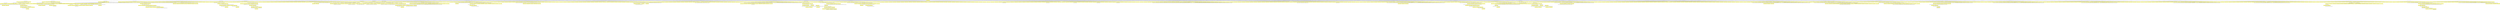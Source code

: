 digraph {node4b05eb7d46014adba3bf9172fa34fea1 [label="[], V: -0.013, N: 1500, P: 0.00, U: 0.000", shape="box", fillcolor=yellow, style=filled];
nodeee2b1d5ee6284d318af3db42d641e3db [label="[29], V: -0.011, N: 39, P: 0.07, U: 0.007", shape="box"];
node8f4b1d378a4d40e2b2aeae2e71d749d8 [label="[30], V: -0.021, N: 1, P: 0.04, U: 0.045", shape="box", fillcolor=yellow, style=filled];
nodeee2b1d5ee6284d318af3db42d641e3db -> node8f4b1d378a4d40e2b2aeae2e71d749d8;
node50bb3e48e91e4575a40debf411857f93 [label="[28], V: 0.013, N: 35, P: 0.05, U: 0.087", shape="box", fillcolor=yellow, style=filled];
node8ca9a55a5af24c7e9bb0363965be8708 [label="[24], V: -0.001, N: 7, P: 0.05, U: 0.089", shape="box"];
node6875b797987f45af92cc1b91a8a999de [label="[30], V: 0.017, N: 1, P: 0.00, U: 0.017", shape="box", fillcolor=yellow, style=filled];
node8ca9a55a5af24c7e9bb0363965be8708 -> node6875b797987f45af92cc1b91a8a999de;
node73c60a758ada42e29331478e6845c681 [label="[6], V: 0.001, N: 5, P: 0.07, U: 0.223", shape="box", fillcolor=yellow, style=filled];
nodec8b8d0f8a4ed440a84e2b92e4ecde91a [label="[35], V: -0.027, N: 1, P: 0.00, U: -0.026", shape="box"];
node73c60a758ada42e29331478e6845c681 -> nodec8b8d0f8a4ed440a84e2b92e4ecde91a;
node31b0af57dfb24598a634784ce6ca5513 [label="[53], V: 0.012, N: 3, P: 0.09, U: 0.340", shape="box"];
nodeb4ed3a4fb751460699fd0ba85c067feb [label="[35], V: -0.036, N: 1, P: 0.00, U: -0.036", shape="box", fillcolor=yellow, style=filled];
node31b0af57dfb24598a634784ce6ca5513 -> nodeb4ed3a4fb751460699fd0ba85c067feb;
node25a55491734744ebabc450075ed9a470 [label="[32], V: 0.023, N: 1, P: 0.10, U: 0.336", shape="box", fillcolor=yellow, style=filled];
node31b0af57dfb24598a634784ce6ca5513 -> node25a55491734744ebabc450075ed9a470;
node73c60a758ada42e29331478e6845c681 -> node31b0af57dfb24598a634784ce6ca5513;
node8ca9a55a5af24c7e9bb0363965be8708 -> node73c60a758ada42e29331478e6845c681;
node50bb3e48e91e4575a40debf411857f93 -> node8ca9a55a5af24c7e9bb0363965be8708;
node96f1e67ed979417189002e8e38b04ad4 [label="[19], V: -0.003, N: 7, P: 0.05, U: 0.078", shape="box"];
nodec720eba45d364a52b445a5afa0e0d105 [label="[35], V: -0.002, N: 1, P: 0.06, U: 0.183", shape="box", fillcolor=yellow, style=filled];
node96f1e67ed979417189002e8e38b04ad4 -> nodec720eba45d364a52b445a5afa0e0d105;
node89e3e20e0ba1458e8d4588ac56f1c40a [label="[53], V: -0.008, N: 2, P: 0.06, U: 0.180", shape="box", fillcolor=yellow, style=filled];
nodefcbdaace92d04e62a119800b85239e03 [label="[35], V: -0.026, N: 1, P: 0.06, U: 0.000", shape="box"];
node89e3e20e0ba1458e8d4588ac56f1c40a -> nodefcbdaace92d04e62a119800b85239e03;
node96f1e67ed979417189002e8e38b04ad4 -> node89e3e20e0ba1458e8d4588ac56f1c40a;
node5c76e9f79aa54e2887bd22735f71a20e [label="[6], V: 0.016, N: 3, P: 0.06, U: 0.199", shape="box", fillcolor=yellow, style=filled];
node59de25f83afe45468d673cda7d290a52 [label="[35], V: 0.010, N: 1, P: 0.07, U: 0.253", shape="box"];
node5c76e9f79aa54e2887bd22735f71a20e -> node59de25f83afe45468d673cda7d290a52;
nodec6f79217e99b4e61b0fe96109e5d530e [label="[53], V: 0.021, N: 1, P: 0.08, U: 0.263", shape="box"];
node5c76e9f79aa54e2887bd22735f71a20e -> nodec6f79217e99b4e61b0fe96109e5d530e;
node96f1e67ed979417189002e8e38b04ad4 -> node5c76e9f79aa54e2887bd22735f71a20e;
node50bb3e48e91e4575a40debf411857f93 -> node96f1e67ed979417189002e8e38b04ad4;
node64be7614b2b64b9ba4f64c4c378a69a6 [label="[53], V: -0.016, N: 16, P: 0.05, U: 0.072", shape="box"];
node361c8221d7cc4c6fa5bca4f0f476d0f2 [label="[24], V: 0.018, N: 15, P: 0.06, U: 0.141", shape="box", fillcolor=yellow, style=filled];
node1a4279688ecd4cd6ae41bfb841759321 [label="[35], V: -0.036, N: 1, P: 0.00, U: -0.036", shape="box"];
node361c8221d7cc4c6fa5bca4f0f476d0f2 -> node1a4279688ecd4cd6ae41bfb841759321;
nodec0dc4debfc2b427aa95f223cb35fad3d [label="[6], V: -0.019, N: 13, P: 0.08, U: 0.187", shape="box"];
node1801ff8541fd4d79927bcbdecd41a2a3 [label="[35], V: -0.036, N: 1, P: 0.00, U: -0.036", shape="box", fillcolor=yellow, style=filled];
nodec0dc4debfc2b427aa95f223cb35fad3d -> node1801ff8541fd4d79927bcbdecd41a2a3;
nodee619c071cabe4005838d82d8fe575ee9 [label="[32], V: 0.027, N: 11, P: 0.10, U: 0.268", shape="box", fillcolor=yellow, style=filled];
nodef0a7b8b13c304a0b86cb75173cadd49b [label="[35], V: -0.037, N: 1, P: 0.00, U: -0.037", shape="box"];
nodee619c071cabe4005838d82d8fe575ee9 -> nodef0a7b8b13c304a0b86cb75173cadd49b;
node2ecfd57339864142a78b380f5c4fe8de [label="[14], V: -0.034, N: 6, P: 0.10, U: 0.271", shape="box"];
nodefb4bc3d3d94c46c3b5dee442c1736d5f [label="[35], V: -0.042, N: 1, P: 0.00, U: -0.042", shape="box", fillcolor=yellow, style=filled];
node2ecfd57339864142a78b380f5c4fe8de -> nodefb4bc3d3d94c46c3b5dee442c1736d5f;
node4778315ddb084f19ba9d2d0f37826dea [label="[31], V: 0.067, N: 4, P: 0.12, U: 0.418", shape="box", fillcolor=yellow, style=filled];
node87ac2ced025c4aac9c04e998d71a98a8 [label="[41], V: 0.059, N: 1, P: 0.00, U: 0.060", shape="box"];
node4778315ddb084f19ba9d2d0f37826dea -> node87ac2ced025c4aac9c04e998d71a98a8;
node91637e661b2c490780a26345325b7c10 [label="[43], V: -0.091, N: 2, P: 0.17, U: 0.612", shape="box"];
node8d302c9290774165b55f7f220dd3d6f1 [label="[41], V: 0.191, N: 1, P: 0.00, U: 0.000", shape="box", fillcolor=yellow, style=filled];
node91637e661b2c490780a26345325b7c10 -> node8d302c9290774165b55f7f220dd3d6f1;
node4778315ddb084f19ba9d2d0f37826dea -> node91637e661b2c490780a26345325b7c10;
node2ecfd57339864142a78b380f5c4fe8de -> node4778315ddb084f19ba9d2d0f37826dea;
nodee619c071cabe4005838d82d8fe575ee9 -> node2ecfd57339864142a78b380f5c4fe8de;
node98e33b802e604bb9a509af72c9f06892 [label="[43], V: -0.009, N: 3, P: 0.10, U: 0.264", shape="box"];
nodebb4cd9708cd8486e86762b82a1e52198 [label="[30], V: 0.020, N: 1, P: 0.00, U: 0.020", shape="box", fillcolor=yellow, style=filled];
node98e33b802e604bb9a509af72c9f06892 -> nodebb4cd9708cd8486e86762b82a1e52198;
nodee9e58fc26c774ab5bc64ebfc33eb583f [label="[37], V: 0.028, N: 1, P: 0.11, U: 0.376", shape="box", fillcolor=yellow, style=filled];
node98e33b802e604bb9a509af72c9f06892 -> nodee9e58fc26c774ab5bc64ebfc33eb583f;
nodee619c071cabe4005838d82d8fe575ee9 -> node98e33b802e604bb9a509af72c9f06892;
nodec0dc4debfc2b427aa95f223cb35fad3d -> nodee619c071cabe4005838d82d8fe575ee9;
node361c8221d7cc4c6fa5bca4f0f476d0f2 -> nodec0dc4debfc2b427aa95f223cb35fad3d;
node64be7614b2b64b9ba4f64c4c378a69a6 -> node361c8221d7cc4c6fa5bca4f0f476d0f2;
node50bb3e48e91e4575a40debf411857f93 -> node64be7614b2b64b9ba4f64c4c378a69a6;
node1eea5f88514549b99b3a6284dfe94886 [label="[6], V: -0.016, N: 2, P: 0.05, U: 0.064", shape="box"];
nodea5838b539d8842bca1792734cf22ca1e [label="[35], V: 0.045, N: 1, P: 0.06, U: 0.000", shape="box", fillcolor=yellow, style=filled];
node1eea5f88514549b99b3a6284dfe94886 -> nodea5838b539d8842bca1792734cf22ca1e;
node50bb3e48e91e4575a40debf411857f93 -> node1eea5f88514549b99b3a6284dfe94886;
node9a385278bdda415983bb22b9b5e962f3 [label="[32], V: -0.014, N: 2, P: 0.05, U: 0.069", shape="box"];
node47a8633ef3a449c5bb85e576ee2250ec [label="[35], V: 0.032, N: 1, P: 0.05, U: 0.000", shape="box", fillcolor=yellow, style=filled];
node9a385278bdda415983bb22b9b5e962f3 -> node47a8633ef3a449c5bb85e576ee2250ec;
node50bb3e48e91e4575a40debf411857f93 -> node9a385278bdda415983bb22b9b5e962f3;
nodeee2b1d5ee6284d318af3db42d641e3db -> node50bb3e48e91e4575a40debf411857f93;
node7a20f6f3a5ac4ad1ab878804b93f5627 [label="[53], V: -0.016, N: 1, P: 0.05, U: 0.065", shape="box", fillcolor=yellow, style=filled];
nodeee2b1d5ee6284d318af3db42d641e3db -> node7a20f6f3a5ac4ad1ab878804b93f5627;
node710914b4b95743b797afdd53968ee62b [label="[32], V: -0.021, N: 1, P: 0.05, U: 0.056", shape="box", fillcolor=yellow, style=filled];
nodeee2b1d5ee6284d318af3db42d641e3db -> node710914b4b95743b797afdd53968ee62b;
node4b05eb7d46014adba3bf9172fa34fea1 -> nodeee2b1d5ee6284d318af3db42d641e3db;
nodea9c44b59d10d4bbeb0ca257971126647 [label="[35], V: 0.007, N: 35, P: 0.02, U: 0.012", shape="box"];
node9395c737e5b84330bbf2fb8d478d8baf [label="[29], V: -0.006, N: 1, P: 0.05, U: 0.072", shape="box", fillcolor=yellow, style=filled];
nodea9c44b59d10d4bbeb0ca257971126647 -> node9395c737e5b84330bbf2fb8d478d8baf;
node9ac68c11a4cf44a694d0880e44a6ac67 [label="[19], V: -0.017, N: 1, P: 0.05, U: 0.059", shape="box", fillcolor=yellow, style=filled];
nodea9c44b59d10d4bbeb0ca257971126647 -> node9ac68c11a4cf44a694d0880e44a6ac67;
node0d2928fa45704ef187c8c8cdb2af2c73 [label="[28], V: -0.017, N: 1, P: 0.05, U: 0.065", shape="box", fillcolor=yellow, style=filled];
nodea9c44b59d10d4bbeb0ca257971126647 -> node0d2928fa45704ef187c8c8cdb2af2c73;
node1fca431fa5024fc7b32e52dbce895d63 [label="[53], V: -0.007, N: 30, P: 0.05, U: 0.077", shape="box", fillcolor=yellow, style=filled];
node788afcdcf2274febaa4a0d317019729f [label="[24], V: -0.008, N: 1, P: 0.04, U: 0.068", shape="box"];
node1fca431fa5024fc7b32e52dbce895d63 -> node788afcdcf2274febaa4a0d317019729f;
node3b29f81be17c40c29db588a8119964bc [label="[29], V: -0.014, N: 3, P: 0.05, U: 0.080", shape="box"];
node16dddf1f03654420b97cecc231bb1b2c [label="[30], V: 0.001, N: 1, P: 0.00, U: 0.001", shape="box", fillcolor=yellow, style=filled];
node3b29f81be17c40c29db588a8119964bc -> node16dddf1f03654420b97cecc231bb1b2c;
node8e3a840e7171486db5122b62d4170894 [label="[28], V: 0.035, N: 1, P: 0.07, U: 0.217", shape="box", fillcolor=yellow, style=filled];
node3b29f81be17c40c29db588a8119964bc -> node8e3a840e7171486db5122b62d4170894;
node1fca431fa5024fc7b32e52dbce895d63 -> node3b29f81be17c40c29db588a8119964bc;
nodea4aa548ab5cc4aadaeecb03ec6e6d8ac [label="[19], V: -0.015, N: 1, P: 0.05, U: 0.074", shape="box"];
node1fca431fa5024fc7b32e52dbce895d63 -> nodea4aa548ab5cc4aadaeecb03ec6e6d8ac;
nodefe338a7953964522ae871730dccbfb54 [label="[28], V: 0.007, N: 23, P: 0.05, U: 0.104", shape="box"];
node84cb84bc8068471fa7029839d565f3ca [label="[24], V: -0.008, N: 1, P: 0.05, U: 0.082", shape="box", fillcolor=yellow, style=filled];
nodefe338a7953964522ae871730dccbfb54 -> node84cb84bc8068471fa7029839d565f3ca;
node710adab325d0464e921cbb0ad8f5b075 [label="[30], V: 0.011, N: 5, P: 0.05, U: 0.110", shape="box", fillcolor=yellow, style=filled];
noded9452f426c854ad5bfb7f9b03568f554 [label="[29], V: 0.035, N: 1, P: 0.00, U: 0.035", shape="box"];
node710adab325d0464e921cbb0ad8f5b075 -> noded9452f426c854ad5bfb7f9b03568f554;
node265f450b58c54698b653fbd1ce10d27a [label="[8], V: -0.003, N: 3, P: 0.07, U: 0.240", shape="box"];
node1cbe6f9f392848629aab1b7eb29ce40d [label="[24], V: 0.000, N: 1, P: 0.00, U: 0.001", shape="box", fillcolor=yellow, style=filled];
node265f450b58c54698b653fbd1ce10d27a -> node1cbe6f9f392848629aab1b7eb29ce40d;
node167ccb6785994de2b78ee25b128d666b [label="[14], V: 0.012, N: 1, P: 0.09, U: 0.302", shape="box", fillcolor=yellow, style=filled];
node265f450b58c54698b653fbd1ce10d27a -> node167ccb6785994de2b78ee25b128d666b;
node710adab325d0464e921cbb0ad8f5b075 -> node265f450b58c54698b653fbd1ce10d27a;
nodefe338a7953964522ae871730dccbfb54 -> node710adab325d0464e921cbb0ad8f5b075;
node00259711f74c48a194f063d5fa1597f3 [label="[29], V: -0.011, N: 7, P: 0.05, U: 0.094", shape="box", fillcolor=yellow, style=filled];
node90d50ff7c4b543a085a47583c1a5cf7f [label="[30], V: 0.035, N: 1, P: 0.00, U: 0.035", shape="box"];
node00259711f74c48a194f063d5fa1597f3 -> node90d50ff7c4b543a085a47583c1a5cf7f;
node5f03552d816e42d2adbe818218117f1b [label="[19], V: -0.026, N: 1, P: 0.07, U: 0.206", shape="box"];
node00259711f74c48a194f063d5fa1597f3 -> node5f03552d816e42d2adbe818218117f1b;
nodea05bbf338395401fa403b2603cd4c296 [label="[6], V: 0.054, N: 4, P: 0.07, U: 0.249", shape="box"];
node316c0e51aae84ea8a8b8a054d15e6943 [label="[24], V: -0.036, N: 1, P: 0.00, U: -0.036", shape="box", fillcolor=yellow, style=filled];
nodea05bbf338395401fa403b2603cd4c296 -> node316c0e51aae84ea8a8b8a054d15e6943;
nodee49223256e5e4874b8076bb99f614faf [label="[19], V: -0.066, N: 2, P: 0.10, U: 0.330", shape="box", fillcolor=yellow, style=filled];
nodebfb94016244944e39059822ccb44385b [label="[25], V: -0.116, N: 1, P: 0.09, U: 0.000", shape="box"];
nodee49223256e5e4874b8076bb99f614faf -> nodebfb94016244944e39059822ccb44385b;
nodea05bbf338395401fa403b2603cd4c296 -> nodee49223256e5e4874b8076bb99f614faf;
node00259711f74c48a194f063d5fa1597f3 -> nodea05bbf338395401fa403b2603cd4c296;
nodefe338a7953964522ae871730dccbfb54 -> node00259711f74c48a194f063d5fa1597f3;
node56e0481974764ddf85cdf880dee7114c [label="[19], V: -0.014, N: 1, P: 0.05, U: 0.093", shape="box", fillcolor=yellow, style=filled];
nodefe338a7953964522ae871730dccbfb54 -> node56e0481974764ddf85cdf880dee7114c;
node418b0617153146b9bdac3b147977b58b [label="[14], V: -0.015, N: 1, P: 0.05, U: 0.086", shape="box", fillcolor=yellow, style=filled];
nodefe338a7953964522ae871730dccbfb54 -> node418b0617153146b9bdac3b147977b58b;
node37b35945879549618d5e8bda23efc769 [label="[37], V: -0.015, N: 1, P: 0.05, U: 0.086", shape="box", fillcolor=yellow, style=filled];
nodefe338a7953964522ae871730dccbfb54 -> node37b35945879549618d5e8bda23efc769;
nodeb9e5f53940a24b19945770f952754bf0 [label="[8], V: -0.015, N: 1, P: 0.05, U: 0.087", shape="box", fillcolor=yellow, style=filled];
nodefe338a7953964522ae871730dccbfb54 -> nodeb9e5f53940a24b19945770f952754bf0;
node51981dc2fc994413ac1a9923aa0cd5a4 [label="[7], V: -0.016, N: 1, P: 0.05, U: 0.087", shape="box", fillcolor=yellow, style=filled];
nodefe338a7953964522ae871730dccbfb54 -> node51981dc2fc994413ac1a9923aa0cd5a4;
node1777985384484b6689aa46ba8d4551a2 [label="[6], V: -0.015, N: 1, P: 0.05, U: 0.086", shape="box", fillcolor=yellow, style=filled];
nodefe338a7953964522ae871730dccbfb54 -> node1777985384484b6689aa46ba8d4551a2;
nodef26c50ec0ad245129bf6ee2371353ac3 [label="[32], V: -0.016, N: 1, P: 0.06, U: 0.094", shape="box", fillcolor=yellow, style=filled];
nodefe338a7953964522ae871730dccbfb54 -> nodef26c50ec0ad245129bf6ee2371353ac3;
nodec405a7ade68d43f693c6097c9e727fd9 [label="[5], V: -0.015, N: 1, P: 0.05, U: 0.085", shape="box", fillcolor=yellow, style=filled];
nodefe338a7953964522ae871730dccbfb54 -> nodec405a7ade68d43f693c6097c9e727fd9;
node2a81f9ae0baa43888a263eabe08a9f89 [label="[54], V: -0.018, N: 1, P: 0.05, U: 0.083", shape="box", fillcolor=yellow, style=filled];
nodefe338a7953964522ae871730dccbfb54 -> node2a81f9ae0baa43888a263eabe08a9f89;
node1fca431fa5024fc7b32e52dbce895d63 -> nodefe338a7953964522ae871730dccbfb54;
node833f8bd4e45947378feee6d5fb0c3216 [label="[32], V: -0.015, N: 1, P: 0.05, U: 0.077", shape="box"];
node1fca431fa5024fc7b32e52dbce895d63 -> node833f8bd4e45947378feee6d5fb0c3216;
nodea9c44b59d10d4bbeb0ca257971126647 -> node1fca431fa5024fc7b32e52dbce895d63;
node7d1c083af87e43ddb10b5bbd373b2d3a [label="[32], V: -0.016, N: 1, P: 0.05, U: 0.063", shape="box", fillcolor=yellow, style=filled];
nodea9c44b59d10d4bbeb0ca257971126647 -> node7d1c083af87e43ddb10b5bbd373b2d3a;
node4b05eb7d46014adba3bf9172fa34fea1 -> nodea9c44b59d10d4bbeb0ca257971126647;
node7a6e21dde95e434c87499362034753ba [label="[30], V: -0.002, N: 45, P: 0.02, U: 0.003", shape="box"];
node1e386db44cdb410ab906fb7160079d19 [label="[29], V: -0.021, N: 1, P: 0.05, U: 0.048", shape="box", fillcolor=yellow, style=filled];
node7a6e21dde95e434c87499362034753ba -> node1e386db44cdb410ab906fb7160079d19;
node1a6ba7e8c8a844fe9ba9787fb0daa245 [label="[28], V: -0.021, N: 1, P: 0.05, U: 0.058", shape="box", fillcolor=yellow, style=filled];
node7a6e21dde95e434c87499362034753ba -> node1a6ba7e8c8a844fe9ba9787fb0daa245;
node675b5259bab0482ab1797503cd790351 [label="[53], V: 0.003, N: 42, P: 0.06, U: 0.085", shape="box", fillcolor=yellow, style=filled];
nodecede5ec7b30142cfada4bdc7ac7ef128 [label="[24], V: -0.015, N: 1, P: 0.05, U: 0.064", shape="box"];
node675b5259bab0482ab1797503cd790351 -> nodecede5ec7b30142cfada4bdc7ac7ef128;
nodefcc821f4bc854f6baa9e8c20ea4fcb98 [label="[29], V: -0.015, N: 1, P: 0.05, U: 0.064", shape="box"];
node675b5259bab0482ab1797503cd790351 -> nodefcc821f4bc854f6baa9e8c20ea4fcb98;
node1275bca4dd7e446989d24ea81551f509 [label="[19], V: -0.015, N: 2, P: 0.05, U: 0.067", shape="box"];
node95fea3e44f084d43b2d4d340295cad2d [label="[35], V: 0.031, N: 1, P: 0.05, U: 0.000", shape="box", fillcolor=yellow, style=filled];
node1275bca4dd7e446989d24ea81551f509 -> node95fea3e44f084d43b2d4d340295cad2d;
node675b5259bab0482ab1797503cd790351 -> node1275bca4dd7e446989d24ea81551f509;
nodea4c5d97cad4948d6b1f0a231677cdf8f [label="[28], V: -0.015, N: 24, P: 0.06, U: 0.074", shape="box"];
node8ef8bc30542044c4b24977f04ddb7a8c [label="[24], V: -0.017, N: 1, P: 0.06, U: 0.091", shape="box", fillcolor=yellow, style=filled];
nodea4c5d97cad4948d6b1f0a231677cdf8f -> node8ef8bc30542044c4b24977f04ddb7a8c;
node6e7dee49252242d0b8b8d17cd195da73 [label="[19], V: 0.022, N: 19, P: 0.06, U: 0.139", shape="box", fillcolor=yellow, style=filled];
node1cef2596fcf94b54b80e54ccd31c5b3c [label="[35], V: 0.013, N: 2, P: 0.05, U: 0.119", shape="box"];
nodec9773f66fc4d43479c968b8fea3453fd [label="[25], V: 0.005, N: 1, P: 0.00, U: 0.000", shape="box", fillcolor=yellow, style=filled];
node1cef2596fcf94b54b80e54ccd31c5b3c -> nodec9773f66fc4d43479c968b8fea3453fd;
node6e7dee49252242d0b8b8d17cd195da73 -> node1cef2596fcf94b54b80e54ccd31c5b3c;
node6413c8e1d9bc456193297b1acd3cf670 [label="[29], V: -0.023, N: 4, P: 0.07, U: 0.128", shape="box"];
node70602e69dddf4d19baa73a9734add3c4 [label="[25], V: 0.041, N: 1, P: 0.00, U: 0.042", shape="box", fillcolor=yellow, style=filled];
node6413c8e1d9bc456193297b1acd3cf670 -> node70602e69dddf4d19baa73a9734add3c4;
node94fd3b6c13584c25af2a5ed22f477cfa [label="[6], V: 0.052, N: 2, P: 0.10, U: 0.429", shape="box", fillcolor=yellow, style=filled];
nodee0b038b6c5c44ab5914296ae9705d854 [label="[25], V: 0.045, N: 1, P: 0.00, U: 0.000", shape="box"];
node94fd3b6c13584c25af2a5ed22f477cfa -> nodee0b038b6c5c44ab5914296ae9705d854;
node6413c8e1d9bc456193297b1acd3cf670 -> node94fd3b6c13584c25af2a5ed22f477cfa;
node6e7dee49252242d0b8b8d17cd195da73 -> node6413c8e1d9bc456193297b1acd3cf670;
node6472cebcd7e14b40a3372492aca68602 [label="[8], V: -0.033, N: 3, P: 0.07, U: 0.121", shape="box"];
node0bbaf9ac13374da9b6b41d543f8a097c [label="[35], V: 0.040, N: 1, P: 0.06, U: 0.253", shape="box", fillcolor=yellow, style=filled];
node6472cebcd7e14b40a3372492aca68602 -> node0bbaf9ac13374da9b6b41d543f8a097c;
node6af036afe1ae44e286d8c13ab5bfa166 [label="[29], V: 0.057, N: 1, P: 0.09, U: 0.297", shape="box", fillcolor=yellow, style=filled];
node6472cebcd7e14b40a3372492aca68602 -> node6af036afe1ae44e286d8c13ab5bfa166;
node6e7dee49252242d0b8b8d17cd195da73 -> node6472cebcd7e14b40a3372492aca68602;
nodebcf709d13cc44e798a02ff3b4a247e28 [label="[7], V: -0.027, N: 2, P: 0.07, U: 0.121", shape="box"];
node5b48fc58dddc4a91b369d207d256259f [label="[35], V: 0.052, N: 1, P: 0.07, U: 0.000", shape="box", fillcolor=yellow, style=filled];
nodebcf709d13cc44e798a02ff3b4a247e28 -> node5b48fc58dddc4a91b369d207d256259f;
node6e7dee49252242d0b8b8d17cd195da73 -> nodebcf709d13cc44e798a02ff3b4a247e28;
node1b07387010cd4518994690d0e27b5939 [label="[6], V: -0.025, N: 2, P: 0.06, U: 0.116", shape="box"];
nodea0f1ccf775de4946bb40bd783531469f [label="[35], V: 0.046, N: 1, P: 0.07, U: 0.000", shape="box", fillcolor=yellow, style=filled];
node1b07387010cd4518994690d0e27b5939 -> nodea0f1ccf775de4946bb40bd783531469f;
node6e7dee49252242d0b8b8d17cd195da73 -> node1b07387010cd4518994690d0e27b5939;
node4498e08513f14ca7ad3b4dec0a5c9e50 [label="[32], V: -0.021, N: 1, P: 0.06, U: 0.117", shape="box"];
node6e7dee49252242d0b8b8d17cd195da73 -> node4498e08513f14ca7ad3b4dec0a5c9e50;
nodec1dc0b56fc434c1b9843bbe4cbfbef6e [label="[1], V: -0.004, N: 1, P: 0.06, U: 0.131", shape="box"];
node6e7dee49252242d0b8b8d17cd195da73 -> nodec1dc0b56fc434c1b9843bbe4cbfbef6e;
node6272423fb3cd4164a2ac5e072142101d [label="[5], V: -0.017, N: 2, P: 0.07, U: 0.124", shape="box"];
node57e41da137be42d99b26cf3188d62472 [label="[35], V: 0.032, N: 1, P: 0.06, U: 0.000", shape="box", fillcolor=yellow, style=filled];
node6272423fb3cd4164a2ac5e072142101d -> node57e41da137be42d99b26cf3188d62472;
node6e7dee49252242d0b8b8d17cd195da73 -> node6272423fb3cd4164a2ac5e072142101d;
node0a6b6eb091d34004af25fd38101d6436 [label="[54], V: -0.004, N: 1, P: 0.06, U: 0.133", shape="box"];
node6e7dee49252242d0b8b8d17cd195da73 -> node0a6b6eb091d34004af25fd38101d6436;
nodea4c5d97cad4948d6b1f0a231677cdf8f -> node6e7dee49252242d0b8b8d17cd195da73;
nodebe35455cd0c040cbacb33ff52640b8a3 [label="[8], V: -0.017, N: 1, P: 0.06, U: 0.098", shape="box", fillcolor=yellow, style=filled];
nodea4c5d97cad4948d6b1f0a231677cdf8f -> nodebe35455cd0c040cbacb33ff52640b8a3;
node0259ccafe6ce47c5a8b3f20a5b159007 [label="[7], V: -0.018, N: 1, P: 0.06, U: 0.097", shape="box", fillcolor=yellow, style=filled];
nodea4c5d97cad4948d6b1f0a231677cdf8f -> node0259ccafe6ce47c5a8b3f20a5b159007;
node6c5f4d0c939c402cb6ee40681c292916 [label="[6], V: -0.018, N: 1, P: 0.06, U: 0.097", shape="box", fillcolor=yellow, style=filled];
nodea4c5d97cad4948d6b1f0a231677cdf8f -> node6c5f4d0c939c402cb6ee40681c292916;
node675b5259bab0482ab1797503cd790351 -> nodea4c5d97cad4948d6b1f0a231677cdf8f;
node1f61f67034844087820af98f8e9d0e12 [label="[14], V: -0.014, N: 1, P: 0.05, U: 0.068", shape="box"];
node675b5259bab0482ab1797503cd790351 -> node1f61f67034844087820af98f8e9d0e12;
node597727919dee42f5b6ef42d29d0e2da3 [label="[37], V: -0.015, N: 1, P: 0.05, U: 0.059", shape="box"];
node675b5259bab0482ab1797503cd790351 -> node597727919dee42f5b6ef42d29d0e2da3;
node5692b9c1f07f44889b06945a6d7c7d2a [label="[8], V: -0.015, N: 1, P: 0.06, U: 0.069", shape="box"];
node675b5259bab0482ab1797503cd790351 -> node5692b9c1f07f44889b06945a6d7c7d2a;
node770a4f1d8ef549a3b7be2030c264eff9 [label="[7], V: -0.017, N: 1, P: 0.06, U: 0.067", shape="box"];
node675b5259bab0482ab1797503cd790351 -> node770a4f1d8ef549a3b7be2030c264eff9;
node932eb19076e748dc85229bc03fbcf37f [label="[2], V: -0.017, N: 1, P: 0.05, U: 0.059", shape="box"];
node675b5259bab0482ab1797503cd790351 -> node932eb19076e748dc85229bc03fbcf37f;
nodead6406efcb54428d90e3d58e33b20715 [label="[6], V: -0.016, N: 1, P: 0.05, U: 0.066", shape="box"];
node675b5259bab0482ab1797503cd790351 -> nodead6406efcb54428d90e3d58e33b20715;
node4c4fdb07b0e3484498ef21e892ed3af1 [label="[32], V: -0.017, N: 1, P: 0.05, U: 0.064", shape="box"];
node675b5259bab0482ab1797503cd790351 -> node4c4fdb07b0e3484498ef21e892ed3af1;
node3f5806aebc9a4a75909a243480800a26 [label="[48], V: -0.016, N: 1, P: 0.05, U: 0.058", shape="box"];
node675b5259bab0482ab1797503cd790351 -> node3f5806aebc9a4a75909a243480800a26;
node382f2a85b60c4d75985c596cf526e3b2 [label="[43], V: -0.016, N: 1, P: 0.05, U: 0.060", shape="box"];
node675b5259bab0482ab1797503cd790351 -> node382f2a85b60c4d75985c596cf526e3b2;
node06f642c8253847fe9d7a7e856d004d06 [label="[1], V: -0.016, N: 1, P: 0.05, U: 0.060", shape="box"];
node675b5259bab0482ab1797503cd790351 -> node06f642c8253847fe9d7a7e856d004d06;
nodeca7f43632e354a5e8cff6352ba7a34ee [label="[3], V: -0.017, N: 1, P: 0.05, U: 0.057", shape="box"];
node675b5259bab0482ab1797503cd790351 -> nodeca7f43632e354a5e8cff6352ba7a34ee;
node1f1433f8e8cd4663a5b8dd4280c4acaf [label="[5], V: -0.015, N: 1, P: 0.05, U: 0.066", shape="box"];
node675b5259bab0482ab1797503cd790351 -> node1f1433f8e8cd4663a5b8dd4280c4acaf;
nodef1864a0cd8ea4fe5b826885d8c5d2e67 [label="[54], V: -0.017, N: 1, P: 0.05, U: 0.060", shape="box"];
node675b5259bab0482ab1797503cd790351 -> nodef1864a0cd8ea4fe5b826885d8c5d2e67;
node7a6e21dde95e434c87499362034753ba -> node675b5259bab0482ab1797503cd790351;
node4b05eb7d46014adba3bf9172fa34fea1 -> node7a6e21dde95e434c87499362034753ba;
node359d8b76b5ac401896283c03ddd62537 [label="[24], V: 0.010, N: 37, P: 0.06, U: 0.024", shape="box"];
node4b6b3dee6cac47309d2154de8156dac5 [label="[35], V: -0.009, N: 1, P: 0.04, U: 0.048", shape="box", fillcolor=yellow, style=filled];
node359d8b76b5ac401896283c03ddd62537 -> node4b6b3dee6cac47309d2154de8156dac5;
nodefa64e5cc1f4a457fbf100b1a2be41638 [label="[30], V: -0.018, N: 1, P: 0.05, U: 0.066", shape="box", fillcolor=yellow, style=filled];
node359d8b76b5ac401896283c03ddd62537 -> nodefa64e5cc1f4a457fbf100b1a2be41638;
nodedfe30431da13430c80d110c2ea723043 [label="[29], V: -0.020, N: 1, P: 0.05, U: 0.060", shape="box", fillcolor=yellow, style=filled];
node359d8b76b5ac401896283c03ddd62537 -> nodedfe30431da13430c80d110c2ea723043;
nodef368bb7f98a644b184e323eb753b5aba [label="[28], V: -0.022, N: 1, P: 0.05, U: 0.057", shape="box", fillcolor=yellow, style=filled];
node359d8b76b5ac401896283c03ddd62537 -> nodef368bb7f98a644b184e323eb753b5aba;
nodea9dfaec99b2447acb7b34437c0f2febd [label="[7], V: -0.020, N: 1, P: 0.05, U: 0.059", shape="box", fillcolor=yellow, style=filled];
node359d8b76b5ac401896283c03ddd62537 -> nodea9dfaec99b2447acb7b34437c0f2febd;
nodede43bca2f1b84d2abe85f997dd0bb2b4 [label="[8], V: -0.020, N: 1, P: 0.05, U: 0.057", shape="box", fillcolor=yellow, style=filled];
node359d8b76b5ac401896283c03ddd62537 -> nodede43bca2f1b84d2abe85f997dd0bb2b4;
node20d8cff995344ea9868723d2c28a5061 [label="[53], V: -0.008, N: 29, P: 0.05, U: 0.077", shape="box", fillcolor=yellow, style=filled];
nodef6ed7f5dd9d04f8daf2cc80d4741a3c5 [label="[35], V: -0.008, N: 1, P: 0.04, U: 0.063", shape="box"];
node20d8cff995344ea9868723d2c28a5061 -> nodef6ed7f5dd9d04f8daf2cc80d4741a3c5;
node59d664bfc6a1406a9f76037cd8bf073c [label="[29], V: -0.017, N: 1, P: 0.06, U: 0.082", shape="box"];
node20d8cff995344ea9868723d2c28a5061 -> node59d664bfc6a1406a9f76037cd8bf073c;
node4f2ea7664d614c37bbb315226f81b2c3 [label="[30], V: 0.005, N: 23, P: 0.06, U: 0.109", shape="box"];
nodee84d3eb25a7442388a13540d299cd24f [label="[29], V: -0.004, N: 1, P: 0.00, U: -0.003", shape="box", fillcolor=yellow, style=filled];
node4f2ea7664d614c37bbb315226f81b2c3 -> nodee84d3eb25a7442388a13540d299cd24f;
nodec908496e0694414e82178aa8acb70ec6 [label="[7], V: -0.006, N: 20, P: 0.07, U: 0.139", shape="box", fillcolor=yellow, style=filled];
nodeadda4325bca74331b343711b99a76568 [label="[29], V: -0.006, N: 1, P: 0.00, U: -0.005", shape="box"];
nodec908496e0694414e82178aa8acb70ec6 -> nodeadda4325bca74331b343711b99a76568;
nodeb26baa4c8cf64b64903caa8799aac22f [label="[14], V: 0.006, N: 18, P: 0.13, U: 0.276", shape="box"];
nodeda0d35d13f204081aeb7868c02bf472c [label="[35], V: 0.021, N: 1, P: 0.00, U: 0.022", shape="box", fillcolor=yellow, style=filled];
nodeb26baa4c8cf64b64903caa8799aac22f -> nodeda0d35d13f204081aeb7868c02bf472c;
nodefcb4a5bb69eb411bbaa1350d888ab702 [label="[48], V: -0.005, N: 1, P: 0.12, U: 0.255", shape="box", fillcolor=yellow, style=filled];
nodeb26baa4c8cf64b64903caa8799aac22f -> nodefcb4a5bb69eb411bbaa1350d888ab702;
nodea59a887c7090421fb1f6867ce58a9043 [label="[32], V: -0.017, N: 1, P: 0.12, U: 0.253", shape="box", fillcolor=yellow, style=filled];
nodeb26baa4c8cf64b64903caa8799aac22f -> nodea59a887c7090421fb1f6867ce58a9043;
node4e7b3eeb85eb4e73b18cd8b1bb455347 [label="[43], V: -0.005, N: 6, P: 0.12, U: 0.257", shape="box", fillcolor=yellow, style=filled];
noded98ffb51c5514d22aba0337a20fa1070 [label="[29], V: 0.002, N: 1, P: 0.00, U: 0.003", shape="box"];
node4e7b3eeb85eb4e73b18cd8b1bb455347 -> noded98ffb51c5514d22aba0337a20fa1070;
node1dffc066d8504a6e870ac5c91ccb8b83 [label="[54], V: 0.005, N: 4, P: 0.14, U: 0.462", shape="box"];
node45100417c0ff49d38850ee0bba06812a [label="[29], V: -0.001, N: 1, P: 0.00, U: 0.002", shape="box", fillcolor=yellow, style=filled];
node1dffc066d8504a6e870ac5c91ccb8b83 -> node45100417c0ff49d38850ee0bba06812a;
node4415a15d291b47449c5729d7ce6e35b8 [label="[32], V: -0.021, N: 1, P: 0.18, U: 0.645", shape="box", fillcolor=yellow, style=filled];
node1dffc066d8504a6e870ac5c91ccb8b83 -> node4415a15d291b47449c5729d7ce6e35b8;
node56c0a8d01aba49dc89bc81761263ae91 [label="[5], V: -0.005, N: 1, P: 0.18, U: 0.641", shape="box", fillcolor=yellow, style=filled];
node1dffc066d8504a6e870ac5c91ccb8b83 -> node56c0a8d01aba49dc89bc81761263ae91;
node4e7b3eeb85eb4e73b18cd8b1bb455347 -> node1dffc066d8504a6e870ac5c91ccb8b83;
nodeb26baa4c8cf64b64903caa8799aac22f -> node4e7b3eeb85eb4e73b18cd8b1bb455347;
node6d275ae5ae2249e2a89effcedc77ca34 [label="[54], V: -0.009, N: 8, P: 0.12, U: 0.258", shape="box", fillcolor=yellow, style=filled];
node4e5acfe1266745bb8a849e3ee090163a [label="[35], V: 0.019, N: 1, P: 0.00, U: 0.021", shape="box"];
node6d275ae5ae2249e2a89effcedc77ca34 -> node4e5acfe1266745bb8a849e3ee090163a;
node8bacbbc2ecd24e6a8ca3dcd7161aa386 [label="[32], V: 0.008, N: 6, P: 0.16, U: 0.499", shape="box"];
nodea298f49f2b7e413081c7c28a38fe1801 [label="[29], V: -0.011, N: 1, P: 0.00, U: -0.009", shape="box", fillcolor=yellow, style=filled];
node8bacbbc2ecd24e6a8ca3dcd7161aa386 -> nodea298f49f2b7e413081c7c28a38fe1801;
nodecf0c3e60ba1542969b3529c4036cad4e [label="[5], V: -0.013, N: 4, P: 0.19, U: 0.611", shape="box", fillcolor=yellow, style=filled];
node96282740cbc143008ec60692229864c6 [label="[35], V: -0.005, N: 1, P: 0.00, U: -0.001", shape="box"];
nodecf0c3e60ba1542969b3529c4036cad4e -> node96282740cbc143008ec60692229864c6;
nodeee1658b6512b479faa6ebc39c5f5b1b4 [label="[37], V: -0.012, N: 1, P: 0.21, U: 0.739", shape="box"];
nodecf0c3e60ba1542969b3529c4036cad4e -> nodeee1658b6512b479faa6ebc39c5f5b1b4;
node73acf5b498764617af328d1528cf8003 [label="[43], V: -0.020, N: 1, P: 0.21, U: 0.749", shape="box"];
nodecf0c3e60ba1542969b3529c4036cad4e -> node73acf5b498764617af328d1528cf8003;
node8bacbbc2ecd24e6a8ca3dcd7161aa386 -> nodecf0c3e60ba1542969b3529c4036cad4e;
node6d275ae5ae2249e2a89effcedc77ca34 -> node8bacbbc2ecd24e6a8ca3dcd7161aa386;
nodeb26baa4c8cf64b64903caa8799aac22f -> node6d275ae5ae2249e2a89effcedc77ca34;
nodec908496e0694414e82178aa8acb70ec6 -> nodeb26baa4c8cf64b64903caa8799aac22f;
node4f2ea7664d614c37bbb315226f81b2c3 -> nodec908496e0694414e82178aa8acb70ec6;
node0ed65cca146147a89f1e22ea1f0c130d [label="[8], V: -0.015, N: 1, P: 0.07, U: 0.127", shape="box", fillcolor=yellow, style=filled];
node4f2ea7664d614c37bbb315226f81b2c3 -> node0ed65cca146147a89f1e22ea1f0c130d;
node20d8cff995344ea9868723d2c28a5061 -> node4f2ea7664d614c37bbb315226f81b2c3;
nodef22d5b32785546ed82388df07d4c1a5b [label="[28], V: -0.018, N: 1, P: 0.05, U: 0.079", shape="box"];
node20d8cff995344ea9868723d2c28a5061 -> nodef22d5b32785546ed82388df07d4c1a5b;
node9d5f38080a794eeb9e497d48d4afc045 [label="[7], V: -0.016, N: 1, P: 0.05, U: 0.081", shape="box"];
node20d8cff995344ea9868723d2c28a5061 -> node9d5f38080a794eeb9e497d48d4afc045;
node352e50b894db4f408490cf64da1225c2 [label="[32], V: -0.017, N: 1, P: 0.06, U: 0.083", shape="box"];
node20d8cff995344ea9868723d2c28a5061 -> node352e50b894db4f408490cf64da1225c2;
node359d8b76b5ac401896283c03ddd62537 -> node20d8cff995344ea9868723d2c28a5061;
node20ff0d3f1626427e8e85b0d9e4ffd601 [label="[32], V: -0.021, N: 1, P: 0.05, U: 0.061", shape="box", fillcolor=yellow, style=filled];
node359d8b76b5ac401896283c03ddd62537 -> node20ff0d3f1626427e8e85b0d9e4ffd601;
node4b05eb7d46014adba3bf9172fa34fea1 -> node359d8b76b5ac401896283c03ddd62537;
node99a9ae45773449d69d617831d6002b6f [label="[25], V: 0.018, N: 36, P: 0.02, U: 0.024", shape="box"];
node0a4df1e0d2ca4b358cb68cc9c2896ba1 [label="[35], V: -0.012, N: 1, P: 0.03, U: 0.042", shape="box", fillcolor=yellow, style=filled];
node99a9ae45773449d69d617831d6002b6f -> node0a4df1e0d2ca4b358cb68cc9c2896ba1;
nodeb07786643f1c453381a327379fbdfc96 [label="[29], V: -0.027, N: 1, P: 0.05, U: 0.055", shape="box", fillcolor=yellow, style=filled];
node99a9ae45773449d69d617831d6002b6f -> nodeb07786643f1c453381a327379fbdfc96;
node9d144551ae48462099b20dd6d8d5229f [label="[19], V: -0.026, N: 1, P: 0.05, U: 0.060", shape="box", fillcolor=yellow, style=filled];
node99a9ae45773449d69d617831d6002b6f -> node9d144551ae48462099b20dd6d8d5229f;
nodee2120fdf5eea440a8d629cccde9c403b [label="[28], V: -0.021, N: 1, P: 0.05, U: 0.062", shape="box", fillcolor=yellow, style=filled];
node99a9ae45773449d69d617831d6002b6f -> nodee2120fdf5eea440a8d629cccde9c403b;
node9fac21b805314359a7ecc2ac1b838f53 [label="[14], V: -0.022, N: 1, P: 0.05, U: 0.062", shape="box", fillcolor=yellow, style=filled];
node99a9ae45773449d69d617831d6002b6f -> node9fac21b805314359a7ecc2ac1b838f53;
node6b5e6b01989344559abe8f759e135f3d [label="[7], V: -0.023, N: 1, P: 0.05, U: 0.058", shape="box", fillcolor=yellow, style=filled];
node99a9ae45773449d69d617831d6002b6f -> node6b5e6b01989344559abe8f759e135f3d;
nodeecbae3fbabc242a8b59edbe3428e2a88 [label="[37], V: -0.022, N: 1, P: 0.05, U: 0.057", shape="box", fillcolor=yellow, style=filled];
node99a9ae45773449d69d617831d6002b6f -> nodeecbae3fbabc242a8b59edbe3428e2a88;
node960e05eb9f6d4db7861d7057a7cf5b1c [label="[8], V: -0.021, N: 1, P: 0.05, U: 0.063", shape="box", fillcolor=yellow, style=filled];
node99a9ae45773449d69d617831d6002b6f -> node960e05eb9f6d4db7861d7057a7cf5b1c;
nodec1e2a31f84b24a99ab094d98a4c8a010 [label="[53], V: -0.017, N: 19, P: 0.06, U: 0.073", shape="box", fillcolor=yellow, style=filled];
nodee2b4b65c7adc4072af566107deea99c4 [label="[35], V: -0.008, N: 1, P: 0.04, U: 0.073", shape="box"];
nodec1e2a31f84b24a99ab094d98a4c8a010 -> nodee2b4b65c7adc4072af566107deea99c4;
node0adbbe2598804b00be38213398a66a87 [label="[29], V: -0.021, N: 1, P: 0.06, U: 0.100", shape="box"];
nodec1e2a31f84b24a99ab094d98a4c8a010 -> node0adbbe2598804b00be38213398a66a87;
node5ec06072acf6471a966764e9e833d826 [label="[19], V: -0.021, N: 1, P: 0.06, U: 0.106", shape="box"];
nodec1e2a31f84b24a99ab094d98a4c8a010 -> node5ec06072acf6471a966764e9e833d826;
nodeee411a174893463b9e623d5eb2fcd257 [label="[28], V: -0.017, N: 1, P: 0.06, U: 0.106", shape="box"];
nodec1e2a31f84b24a99ab094d98a4c8a010 -> nodeee411a174893463b9e623d5eb2fcd257;
node5af232f8acf943c7b836ff0505c5c933 [label="[14], V: -0.017, N: 1, P: 0.06, U: 0.106", shape="box"];
nodec1e2a31f84b24a99ab094d98a4c8a010 -> node5af232f8acf943c7b836ff0505c5c933;
node9777587746024007ac9fa95952ea5113 [label="[7], V: -0.018, N: 1, P: 0.06, U: 0.102", shape="box"];
nodec1e2a31f84b24a99ab094d98a4c8a010 -> node9777587746024007ac9fa95952ea5113;
nodec51b5d1d8bff46d1a97ffa8beb837224 [label="[37], V: -0.016, N: 1, P: 0.05, U: 0.097", shape="box"];
nodec1e2a31f84b24a99ab094d98a4c8a010 -> nodec51b5d1d8bff46d1a97ffa8beb837224;
node2f264479e3334721b3ad9d782e79cb5f [label="[8], V: 0.013, N: 8, P: 0.06, U: 0.137", shape="box"];
nodeb4d6370361214b0899f032046fbf806c [label="[35], V: -0.009, N: 1, P: 0.05, U: 0.135", shape="box", fillcolor=yellow, style=filled];
node2f264479e3334721b3ad9d782e79cb5f -> nodeb4d6370361214b0899f032046fbf806c;
node1d6fea5a60ee42f882d7bebe16700073 [label="[29], V: -0.024, N: 1, P: 0.07, U: 0.189", shape="box", fillcolor=yellow, style=filled];
node2f264479e3334721b3ad9d782e79cb5f -> node1d6fea5a60ee42f882d7bebe16700073;
node9fd8e372d1fb4fd2b7a81f33ea5b15eb [label="[19], V: -0.021, N: 1, P: 0.07, U: 0.205", shape="box", fillcolor=yellow, style=filled];
node2f264479e3334721b3ad9d782e79cb5f -> node9fd8e372d1fb4fd2b7a81f33ea5b15eb;
nodecc3ffac22d604267ae64d69c0fc160f5 [label="[28], V: -0.018, N: 1, P: 0.07, U: 0.206", shape="box", fillcolor=yellow, style=filled];
node2f264479e3334721b3ad9d782e79cb5f -> nodecc3ffac22d604267ae64d69c0fc160f5;
node2d42113cfe9e4ce18560323a11e582f1 [label="[14], V: -0.015, N: 1, P: 0.07, U: 0.196", shape="box", fillcolor=yellow, style=filled];
node2f264479e3334721b3ad9d782e79cb5f -> node2d42113cfe9e4ce18560323a11e582f1;
nodebee6921766a247c4b4228a1189058280 [label="[32], V: -0.018, N: 1, P: 0.07, U: 0.191", shape="box", fillcolor=yellow, style=filled];
node2f264479e3334721b3ad9d782e79cb5f -> nodebee6921766a247c4b4228a1189058280;
nodee129918e79104428bb0e25f654a7fd9d [label="[5], V: -0.017, N: 1, P: 0.07, U: 0.206", shape="box", fillcolor=yellow, style=filled];
node2f264479e3334721b3ad9d782e79cb5f -> nodee129918e79104428bb0e25f654a7fd9d;
nodec1e2a31f84b24a99ab094d98a4c8a010 -> node2f264479e3334721b3ad9d782e79cb5f;
node5c92b06029a14d87aa996a8fd300eb98 [label="[6], V: -0.018, N: 1, P: 0.05, U: 0.099", shape="box"];
nodec1e2a31f84b24a99ab094d98a4c8a010 -> node5c92b06029a14d87aa996a8fd300eb98;
node2c0efb99829d489d8dd044b00e6904b5 [label="[32], V: -0.018, N: 1, P: 0.05, U: 0.100", shape="box"];
nodec1e2a31f84b24a99ab094d98a4c8a010 -> node2c0efb99829d489d8dd044b00e6904b5;
node8c1050adf5ca44338da48aa0c21e1aea [label="[5], V: -0.016, N: 1, P: 0.05, U: 0.100", shape="box"];
nodec1e2a31f84b24a99ab094d98a4c8a010 -> node8c1050adf5ca44338da48aa0c21e1aea;
node99a9ae45773449d69d617831d6002b6f -> nodec1e2a31f84b24a99ab094d98a4c8a010;
node93d9069c052d48b0b2d2ba0119354f75 [label="[2], V: -0.023, N: 1, P: 0.05, U: 0.051", shape="box", fillcolor=yellow, style=filled];
node99a9ae45773449d69d617831d6002b6f -> node93d9069c052d48b0b2d2ba0119354f75;
node215e0e92531c437886b0575dd40bf844 [label="[6], V: -0.022, N: 1, P: 0.05, U: 0.057", shape="box", fillcolor=yellow, style=filled];
node99a9ae45773449d69d617831d6002b6f -> node215e0e92531c437886b0575dd40bf844;
nodedcbf9198c09d4960ba74ae612c0ce427 [label="[32], V: -0.022, N: 1, P: 0.05, U: 0.059", shape="box", fillcolor=yellow, style=filled];
node99a9ae45773449d69d617831d6002b6f -> nodedcbf9198c09d4960ba74ae612c0ce427;
nodeb279aad4c0924e9abfdc17ab6b110909 [label="[48], V: -0.022, N: 1, P: 0.05, U: 0.056", shape="box", fillcolor=yellow, style=filled];
node99a9ae45773449d69d617831d6002b6f -> nodeb279aad4c0924e9abfdc17ab6b110909;
node9915cc0351594354b6430d75f29358c7 [label="[1], V: -0.022, N: 1, P: 0.05, U: 0.053", shape="box", fillcolor=yellow, style=filled];
node99a9ae45773449d69d617831d6002b6f -> node9915cc0351594354b6430d75f29358c7;
nodeec18f8f97b52441eaec66ff4e3b8b9b5 [label="[43], V: -0.023, N: 1, P: 0.05, U: 0.053", shape="box", fillcolor=yellow, style=filled];
node99a9ae45773449d69d617831d6002b6f -> nodeec18f8f97b52441eaec66ff4e3b8b9b5;
node3d1a7addc1874a22a0b3af1f6594d83d [label="[5], V: -0.021, N: 1, P: 0.05, U: 0.058", shape="box", fillcolor=yellow, style=filled];
node99a9ae45773449d69d617831d6002b6f -> node3d1a7addc1874a22a0b3af1f6594d83d;
node4d4ab62e79d746f1b839a8202e3e3118 [label="[54], V: -0.022, N: 1, P: 0.05, U: 0.052", shape="box", fillcolor=yellow, style=filled];
node99a9ae45773449d69d617831d6002b6f -> node4d4ab62e79d746f1b839a8202e3e3118;
node4b05eb7d46014adba3bf9172fa34fea1 -> node99a9ae45773449d69d617831d6002b6f;
node8bd905ea42f242de93c97a429f933811 [label="[23], V: -0.007, N: 27, P: 0.00, U: -0.007", shape="box"];
node0144af99b620467b8f3c6b6ea6dc49da [label="[18,35], V: -0.018, N: 1, P: 0.03, U: 0.030", shape="box", fillcolor=yellow, style=filled];
node8bd905ea42f242de93c97a429f933811 -> node0144af99b620467b8f3c6b6ea6dc49da;
node4967f9d961ff45b5a41fe2261e8636d5 [label="[18,29], V: -0.011, N: 1, P: 0.03, U: 0.043", shape="box", fillcolor=yellow, style=filled];
node8bd905ea42f242de93c97a429f933811 -> node4967f9d961ff45b5a41fe2261e8636d5;
node33659ee4556d410590041e7a64020eff [label="[18,28], V: 0.011, N: 22, P: 0.03, U: 0.065", shape="box", fillcolor=yellow, style=filled];
node509dad5a64ac4fc4881091535ef4df9d [label="[35], V: 0.011, N: 1, P: 0.03, U: 0.074", shape="box"];
node33659ee4556d410590041e7a64020eff -> node509dad5a64ac4fc4881091535ef4df9d;
node7939cae4e5474a32a1f58aeb38ec4e37 [label="[32], V: -0.004, N: 2, P: 0.06, U: 0.119", shape="box"];
nodeee8c4d1c5fd845ea9f61cea466167f2f [label="[35], V: 0.009, N: 1, P: 0.03, U: 0.000", shape="box", fillcolor=yellow, style=filled];
node7939cae4e5474a32a1f58aeb38ec4e37 -> nodeee8c4d1c5fd845ea9f61cea466167f2f;
node33659ee4556d410590041e7a64020eff -> node7939cae4e5474a32a1f58aeb38ec4e37;
node7a6097b73d58482682784ef75c4d9eb5 [label="[53], V: -0.012, N: 18, P: 0.06, U: 0.120", shape="box"];
node6c005b11228346cab6b97b2f0c0797eb [label="[35], V: 0.013, N: 1, P: 0.04, U: 0.092", shape="box", fillcolor=yellow, style=filled];
node7a6097b73d58482682784ef75c4d9eb5 -> node6c005b11228346cab6b97b2f0c0797eb;
node3e9c672a184c4361a93b6d2d8efbfcfa [label="[32], V: 0.013, N: 16, P: 0.07, U: 0.160", shape="box", fillcolor=yellow, style=filled];
nodeccee7054b60e445ebac44edd085b0e27 [label="[35], V: 0.011, N: 1, P: 0.04, U: 0.100", shape="box"];
node3e9c672a184c4361a93b6d2d8efbfcfa -> nodeccee7054b60e445ebac44edd085b0e27;
node85272d0d36344e4d9de2b4b32f5965e1 [label="[8], V: -0.012, N: 6, P: 0.07, U: 0.143", shape="box"];
nodecbfffec31f864f48a8630d085c339106 [label="[35], V: 0.015, N: 1, P: 0.05, U: 0.180", shape="box", fillcolor=yellow, style=filled];
node85272d0d36344e4d9de2b4b32f5965e1 -> nodecbfffec31f864f48a8630d085c339106;
nodead6de701071a4134aa2dbb03282803b0 [label="[43], V: 0.017, N: 4, P: 0.08, U: 0.294", shape="box", fillcolor=yellow, style=filled];
node5ee31547afe44cc3bea740e61eb9ff68 [label="[35], V: 0.016, N: 1, P: 0.05, U: 0.210", shape="box"];
nodead6de701071a4134aa2dbb03282803b0 -> node5ee31547afe44cc3bea740e61eb9ff68;
node53c2c453f9bb4d8ea98893b5d889aef4 [label="[37], V: -0.011, N: 2, P: 0.10, U: 0.348", shape="box"];
node4b865779895d465d86bad1e4156fe834 [label="[35], V: 0.032, N: 1, P: 0.07, U: 0.000", shape="box", fillcolor=yellow, style=filled];
node53c2c453f9bb4d8ea98893b5d889aef4 -> node4b865779895d465d86bad1e4156fe834;
nodead6de701071a4134aa2dbb03282803b0 -> node53c2c453f9bb4d8ea98893b5d889aef4;
node85272d0d36344e4d9de2b4b32f5965e1 -> nodead6de701071a4134aa2dbb03282803b0;
node3e9c672a184c4361a93b6d2d8efbfcfa -> node85272d0d36344e4d9de2b4b32f5965e1;
node299a0c3bf00f4fc2907a93227f9b627e [label="[6], V: -0.003, N: 2, P: 0.06, U: 0.144", shape="box"];
node0ebe022d901d4aff827e07d669985cb8 [label="[35], V: 0.022, N: 1, P: 0.05, U: 0.000", shape="box", fillcolor=yellow, style=filled];
node299a0c3bf00f4fc2907a93227f9b627e -> node0ebe022d901d4aff827e07d669985cb8;
node3e9c672a184c4361a93b6d2d8efbfcfa -> node299a0c3bf00f4fc2907a93227f9b627e;
nodee205170b6ed04278941ed91d4eea1242 [label="[43], V: -0.010, N: 6, P: 0.07, U: 0.147", shape="box"];
node587ff0667bcb4a05b04f164586991d76 [label="[30], V: -0.005, N: 1, P: 0.06, U: 0.211", shape="box", fillcolor=yellow, style=filled];
nodee205170b6ed04278941ed91d4eea1242 -> node587ff0667bcb4a05b04f164586991d76;
node6640888d3d8d402bb3fcb9bfcc63ad12 [label="[8], V: 0.017, N: 4, P: 0.07, U: 0.249", shape="box", fillcolor=yellow, style=filled];
node7cc57a357af64360b9d5c8fa536980d3 [label="[35], V: 0.016, N: 1, P: 0.05, U: 0.210", shape="box"];
node6640888d3d8d402bb3fcb9bfcc63ad12 -> node7cc57a357af64360b9d5c8fa536980d3;
node1f94d241bcf04e9a940c1a5906374d30 [label="[37], V: -0.011, N: 2, P: 0.10, U: 0.348", shape="box"];
nodec022fe7646cc4b45b1a9258e89c96d9d [label="[35], V: 0.032, N: 1, P: 0.07, U: 0.000", shape="box", fillcolor=yellow, style=filled];
node1f94d241bcf04e9a940c1a5906374d30 -> nodec022fe7646cc4b45b1a9258e89c96d9d;
node6640888d3d8d402bb3fcb9bfcc63ad12 -> node1f94d241bcf04e9a940c1a5906374d30;
nodee205170b6ed04278941ed91d4eea1242 -> node6640888d3d8d402bb3fcb9bfcc63ad12;
node3e9c672a184c4361a93b6d2d8efbfcfa -> nodee205170b6ed04278941ed91d4eea1242;
node7a6097b73d58482682784ef75c4d9eb5 -> node3e9c672a184c4361a93b6d2d8efbfcfa;
node33659ee4556d410590041e7a64020eff -> node7a6097b73d58482682784ef75c4d9eb5;
node8bd905ea42f242de93c97a429f933811 -> node33659ee4556d410590041e7a64020eff;
node34c685cbc7f74499897bf767a22c6f7a [label="[18,53], V: -0.019, N: 1, P: 0.03, U: 0.036", shape="box", fillcolor=yellow, style=filled];
node8bd905ea42f242de93c97a429f933811 -> node34c685cbc7f74499897bf767a22c6f7a;
node40002bcd53df49d8b188bc1098474a96 [label="[18,6], V: -0.019, N: 1, P: 0.03, U: 0.036", shape="box", fillcolor=yellow, style=filled];
node8bd905ea42f242de93c97a429f933811 -> node40002bcd53df49d8b188bc1098474a96;
node4b05eb7d46014adba3bf9172fa34fea1 -> node8bd905ea42f242de93c97a429f933811;
nodec01a6e1504be4c41a90694019dda825f [label="[19], V: 0.024, N: 32, P: 0.02, U: 0.030", shape="box"];
nodedd86edd1e4a24aceb8db6ab13b1b34a6 [label="[35], V: -0.017, N: 1, P: 0.03, U: 0.039", shape="box", fillcolor=yellow, style=filled];
nodec01a6e1504be4c41a90694019dda825f -> nodedd86edd1e4a24aceb8db6ab13b1b34a6;
node0c9a3280c2e5445f87f4022b4a623b4f [label="[29], V: -0.022, N: 1, P: 0.05, U: 0.068", shape="box", fillcolor=yellow, style=filled];
nodec01a6e1504be4c41a90694019dda825f -> node0c9a3280c2e5445f87f4022b4a623b4f;
node9afd2ff174994d0e80959f36a8835f69 [label="[28], V: -0.022, N: 1, P: 0.05, U: 0.060", shape="box", fillcolor=yellow, style=filled];
nodec01a6e1504be4c41a90694019dda825f -> node9afd2ff174994d0e80959f36a8835f69;
node07cd38c4d1a44576a2058aeb882170a5 [label="[8], V: -0.021, N: 1, P: 0.05, U: 0.065", shape="box", fillcolor=yellow, style=filled];
nodec01a6e1504be4c41a90694019dda825f -> node07cd38c4d1a44576a2058aeb882170a5;
node0087e0198e2c45e792e79a786685da45 [label="[37], V: -0.022, N: 1, P: 0.05, U: 0.059", shape="box", fillcolor=yellow, style=filled];
nodec01a6e1504be4c41a90694019dda825f -> node0087e0198e2c45e792e79a786685da45;
noded34ce49d9e45494d806136e3acab5574 [label="[32], V: -0.023, N: 1, P: 0.05, U: 0.066", shape="box", fillcolor=yellow, style=filled];
nodec01a6e1504be4c41a90694019dda825f -> noded34ce49d9e45494d806136e3acab5574;
node2349f4872dc542a39a5d26dc4d4c0506 [label="[53], V: -0.027, N: 24, P: 0.05, U: 0.066", shape="box", fillcolor=yellow, style=filled];
nodea64754195c284cdd9e3be6a7e310b54c [label="[29], V: 0.027, N: 21, P: 0.06, U: 0.121", shape="box"];
node2217b48147b5406fa6518c422594dd72 [label="[35], V: 0.001, N: 1, P: 0.05, U: 0.098", shape="box", fillcolor=yellow, style=filled];
nodea64754195c284cdd9e3be6a7e310b54c -> node2217b48147b5406fa6518c422594dd72;
node90dfe42a4dc241b084098fd6245eed8b [label="[28], V: -0.008, N: 2, P: 0.06, U: 0.106", shape="box", fillcolor=yellow, style=filled];
nodeacbd2fd63be54e68bb8556b3b423013f [label="[35], V: -0.026, N: 1, P: 0.06, U: 0.000", shape="box"];
node90dfe42a4dc241b084098fd6245eed8b -> nodeacbd2fd63be54e68bb8556b3b423013f;
nodea64754195c284cdd9e3be6a7e310b54c -> node90dfe42a4dc241b084098fd6245eed8b;
noded7e0336f79b0469d964ccd68f4e700af [label="[7], V: -0.015, N: 1, P: 0.06, U: 0.104", shape="box", fillcolor=yellow, style=filled];
nodea64754195c284cdd9e3be6a7e310b54c -> noded7e0336f79b0469d964ccd68f4e700af;
node0c9e8291986b46c4b738e01cff699ef8 [label="[8], V: -0.036, N: 15, P: 0.06, U: 0.116", shape="box", fillcolor=yellow, style=filled];
node90c8ea34ec564d7ead74b81a17a70fcd [label="[35], V: 0.007, N: 1, P: 0.06, U: 0.147", shape="box"];
node0c9e8291986b46c4b738e01cff699ef8 -> node90c8ea34ec564d7ead74b81a17a70fcd;
nodeb2898cdacaa942f2830df5a82b50ade4 [label="[28], V: 0.045, N: 12, P: 0.07, U: 0.176", shape="box"];
noded8de5b5b1c424cd1962579df5c5da524 [label="[35], V: -0.023, N: 1, P: 0.08, U: 0.175", shape="box", fillcolor=yellow, style=filled];
nodeb2898cdacaa942f2830df5a82b50ade4 -> noded8de5b5b1c424cd1962579df5c5da524;
node25fbed8ae7ea43979c2090330bce9b0c [label="[6], V: -0.050, N: 10, P: 0.08, U: 0.206", shape="box", fillcolor=yellow, style=filled];
node77c1e66e1ab1497194fdf27447547e58 [label="[35], V: -0.020, N: 1, P: 0.08, U: 0.210", shape="box"];
node25fbed8ae7ea43979c2090330bce9b0c -> node77c1e66e1ab1497194fdf27447547e58;
node3a6c65d4f15b4962b860e9432c87822d [label="[32], V: 0.070, N: 8, P: 0.10, U: 0.299", shape="box"];
node95ecadf8bcb44fc6b161836d5946dab8 [label="[35], V: -0.031, N: 1, P: 0.09, U: 0.251", shape="box", fillcolor=yellow, style=filled];
node3a6c65d4f15b4962b860e9432c87822d -> node95ecadf8bcb44fc6b161836d5946dab8;
node39a59dab4797452ca48cecea0d745a66 [label="[14], V: -0.123, N: 4, P: 0.11, U: 0.311", shape="box", fillcolor=yellow, style=filled];
node91e2d6838e13415e8aca7ad66e22dd76 [label="[35], V: -0.088, N: 1, P: 0.10, U: 0.269", shape="box"];
node39a59dab4797452ca48cecea0d745a66 -> node91e2d6838e13415e8aca7ad66e22dd76;
node6b3ce3d6c74c4c188f7dc91643bffed0 [label="[31], V: 0.211, N: 2, P: 0.14, U: 0.509", shape="box"];
nodefc223a0405344404a5d40942eab5f4df [label="[35], V: -0.424, N: 1, P: 0.14, U: 0.000", shape="box", fillcolor=yellow, style=filled];
node6b3ce3d6c74c4c188f7dc91643bffed0 -> nodefc223a0405344404a5d40942eab5f4df;
node39a59dab4797452ca48cecea0d745a66 -> node6b3ce3d6c74c4c188f7dc91643bffed0;
node3a6c65d4f15b4962b860e9432c87822d -> node39a59dab4797452ca48cecea0d745a66;
node28a747d7259847a5b963cc11a0eb5a05 [label="[43], V: -0.005, N: 2, P: 0.10, U: 0.300", shape="box", fillcolor=yellow, style=filled];
node64c0ec4fba1f4bcba46dfe17cf82a149 [label="[35], V: -0.036, N: 1, P: 0.10, U: 0.000", shape="box"];
node28a747d7259847a5b963cc11a0eb5a05 -> node64c0ec4fba1f4bcba46dfe17cf82a149;
node3a6c65d4f15b4962b860e9432c87822d -> node28a747d7259847a5b963cc11a0eb5a05;
node25fbed8ae7ea43979c2090330bce9b0c -> node3a6c65d4f15b4962b860e9432c87822d;
nodeb2898cdacaa942f2830df5a82b50ade4 -> node25fbed8ae7ea43979c2090330bce9b0c;
node0c9e8291986b46c4b738e01cff699ef8 -> nodeb2898cdacaa942f2830df5a82b50ade4;
node7f49c21a9f764241944c293686a9253a [label="[32], V: -0.019, N: 1, P: 0.07, U: 0.159", shape="box"];
node0c9e8291986b46c4b738e01cff699ef8 -> node7f49c21a9f764241944c293686a9253a;
nodea64754195c284cdd9e3be6a7e310b54c -> node0c9e8291986b46c4b738e01cff699ef8;
node4d53f862fbb846b285ebfc057dab9e6b [label="[32], V: -0.019, N: 1, P: 0.06, U: 0.104", shape="box", fillcolor=yellow, style=filled];
nodea64754195c284cdd9e3be6a7e310b54c -> node4d53f862fbb846b285ebfc057dab9e6b;
node2349f4872dc542a39a5d26dc4d4c0506 -> nodea64754195c284cdd9e3be6a7e310b54c;
node1906c2f3e0694ed5bfaa834ae703f9ec [label="[8], V: -0.017, N: 1, P: 0.06, U: 0.092", shape="box"];
node2349f4872dc542a39a5d26dc4d4c0506 -> node1906c2f3e0694ed5bfaa834ae703f9ec;
node0c5aaefe55da4c819cfa5375216af794 [label="[32], V: -0.018, N: 1, P: 0.06, U: 0.091", shape="box"];
node2349f4872dc542a39a5d26dc4d4c0506 -> node0c5aaefe55da4c819cfa5375216af794;
nodec01a6e1504be4c41a90694019dda825f -> node2349f4872dc542a39a5d26dc4d4c0506;
node4f5a50e4dd8d4c2a8a1168549d13c5f3 [label="[5], V: -0.021, N: 1, P: 0.05, U: 0.080", shape="box", fillcolor=yellow, style=filled];
nodec01a6e1504be4c41a90694019dda825f -> node4f5a50e4dd8d4c2a8a1168549d13c5f3;
node4b05eb7d46014adba3bf9172fa34fea1 -> nodec01a6e1504be4c41a90694019dda825f;
node9a5d142fbfc84fb08c67fe0eb30fc939 [label="[41], V: 0.012, N: 32, P: 0.00, U: 0.013", shape="box"];
nodea04a5fb0c58b4d5fb660c30cf15e66ab [label="[42,29], V: -0.015, N: 1, P: 0.03, U: 0.036", shape="box", fillcolor=yellow, style=filled];
node9a5d142fbfc84fb08c67fe0eb30fc939 -> nodea04a5fb0c58b4d5fb660c30cf15e66ab;
nodeefdb573f6e77497eb24ffb9931c84500 [label="[42,24], V: -0.015, N: 1, P: 0.03, U: 0.034", shape="box", fillcolor=yellow, style=filled];
node9a5d142fbfc84fb08c67fe0eb30fc939 -> nodeefdb573f6e77497eb24ffb9931c84500;
node54ea09547d8549ba8633487ffa21f22f [label="[42,30], V: -0.013, N: 1, P: 0.03, U: 0.037", shape="box", fillcolor=yellow, style=filled];
node9a5d142fbfc84fb08c67fe0eb30fc939 -> node54ea09547d8549ba8633487ffa21f22f;
nodef6a53ca90ae347d7986fe61b801dd45c [label="[42,19], V: -0.015, N: 1, P: 0.03, U: 0.035", shape="box", fillcolor=yellow, style=filled];
node9a5d142fbfc84fb08c67fe0eb30fc939 -> nodef6a53ca90ae347d7986fe61b801dd45c;
node0d3d3353d2374d69968943f5604703ae [label="[42,25], V: -0.014, N: 1, P: 0.03, U: 0.036", shape="box", fillcolor=yellow, style=filled];
node9a5d142fbfc84fb08c67fe0eb30fc939 -> node0d3d3353d2374d69968943f5604703ae;
nodeddaeb0457e754dfbaa44c2a63974e5ff [label="[42,31], V: -0.014, N: 1, P: 0.03, U: 0.035", shape="box", fillcolor=yellow, style=filled];
node9a5d142fbfc84fb08c67fe0eb30fc939 -> nodeddaeb0457e754dfbaa44c2a63974e5ff;
nodef4536bf5d401407d86fe4df77fda50b8 [label="[42,28], V: -0.015, N: 1, P: 0.03, U: 0.036", shape="box", fillcolor=yellow, style=filled];
node9a5d142fbfc84fb08c67fe0eb30fc939 -> nodef4536bf5d401407d86fe4df77fda50b8;
node84189b023cea40688a7aa3919b953823 [label="[42,14], V: -0.015, N: 1, P: 0.03, U: 0.035", shape="box", fillcolor=yellow, style=filled];
node9a5d142fbfc84fb08c67fe0eb30fc939 -> node84189b023cea40688a7aa3919b953823;
nodedda86fb62582439b920bd4b4b268a283 [label="[42,37], V: -0.016, N: 1, P: 0.03, U: 0.034", shape="box", fillcolor=yellow, style=filled];
node9a5d142fbfc84fb08c67fe0eb30fc939 -> nodedda86fb62582439b920bd4b4b268a283;
node36924f29ec564201a5df78d36e72f51c [label="[42,8], V: -0.015, N: 1, P: 0.03, U: 0.036", shape="box", fillcolor=yellow, style=filled];
node9a5d142fbfc84fb08c67fe0eb30fc939 -> node36924f29ec564201a5df78d36e72f51c;
node782e6cd622f64fbcb3c0d371a38428d8 [label="[42,7], V: -0.016, N: 1, P: 0.03, U: 0.034", shape="box", fillcolor=yellow, style=filled];
node9a5d142fbfc84fb08c67fe0eb30fc939 -> node782e6cd622f64fbcb3c0d371a38428d8;
node81884440160c49778b99a2fa505851ba [label="[42,48], V: -0.017, N: 1, P: 0.03, U: 0.033", shape="box", fillcolor=yellow, style=filled];
node9a5d142fbfc84fb08c67fe0eb30fc939 -> node81884440160c49778b99a2fa505851ba;
node888fd376915a4d9bb09230012de98128 [label="[42,2], V: -0.016, N: 1, P: 0.03, U: 0.033", shape="box", fillcolor=yellow, style=filled];
node9a5d142fbfc84fb08c67fe0eb30fc939 -> node888fd376915a4d9bb09230012de98128;
node822c392467a040d5b429229a2bce4741 [label="[42,32], V: -0.015, N: 1, P: 0.03, U: 0.036", shape="box", fillcolor=yellow, style=filled];
node9a5d142fbfc84fb08c67fe0eb30fc939 -> node822c392467a040d5b429229a2bce4741;
node3a82af12f9714084830f61d3ddab6b4a [label="[42,6], V: -0.016, N: 1, P: 0.03, U: 0.034", shape="box", fillcolor=yellow, style=filled];
node9a5d142fbfc84fb08c67fe0eb30fc939 -> node3a82af12f9714084830f61d3ddab6b4a;
nodebf0ea55749cc41a38369ffa6f87d9951 [label="[42,27], V: -0.017, N: 1, P: 0.03, U: 0.031", shape="box", fillcolor=yellow, style=filled];
node9a5d142fbfc84fb08c67fe0eb30fc939 -> nodebf0ea55749cc41a38369ffa6f87d9951;
node40f3b244071442bb904ea54d37477b1d [label="[42,53], V: -0.007, N: 8, P: 0.03, U: 0.046", shape="box", fillcolor=yellow, style=filled];
nodead2db2df93ca4bd8bf8b2054045b0ce4 [label="[29], V: -0.012, N: 3, P: 0.06, U: 0.158", shape="box"];
nodef93208a049a745f5bb9be7f883e4e6e6 [label="[24], V: 0.003, N: 1, P: 0.05, U: 0.163", shape="box", fillcolor=yellow, style=filled];
nodead2db2df93ca4bd8bf8b2054045b0ce4 -> nodef93208a049a745f5bb9be7f883e4e6e6;
nodee6f645565829451b8ad9418a1c96d42d [label="[28], V: 0.023, N: 1, P: 0.06, U: 0.200", shape="box", fillcolor=yellow, style=filled];
nodead2db2df93ca4bd8bf8b2054045b0ce4 -> nodee6f645565829451b8ad9418a1c96d42d;
node40f3b244071442bb904ea54d37477b1d -> nodead2db2df93ca4bd8bf8b2054045b0ce4;
node13289f77df6b4b6fa100840c870bf408 [label="[19], V: -0.015, N: 1, P: 0.05, U: 0.148", shape="box"];
node40f3b244071442bb904ea54d37477b1d -> node13289f77df6b4b6fa100840c870bf408;
nodec8f8715c53b14d6290ba76d42df5d5e5 [label="[28], V: -0.014, N: 1, P: 0.06, U: 0.156", shape="box"];
node40f3b244071442bb904ea54d37477b1d -> nodec8f8715c53b14d6290ba76d42df5d5e5;
node5c392c55aad646b49af96f9d2a37e6d2 [label="[7], V: -0.015, N: 1, P: 0.05, U: 0.159", shape="box"];
node40f3b244071442bb904ea54d37477b1d -> node5c392c55aad646b49af96f9d2a37e6d2;
node2791dcf40e424a55b181119a1659b5e4 [label="[32], V: -0.014, N: 1, P: 0.05, U: 0.146", shape="box"];
node40f3b244071442bb904ea54d37477b1d -> node2791dcf40e424a55b181119a1659b5e4;
node9a5d142fbfc84fb08c67fe0eb30fc939 -> node40f3b244071442bb904ea54d37477b1d;
node23ed76620b854d1db02da6512a97a794 [label="[42,1], V: -0.016, N: 1, P: 0.03, U: 0.033", shape="box", fillcolor=yellow, style=filled];
node9a5d142fbfc84fb08c67fe0eb30fc939 -> node23ed76620b854d1db02da6512a97a794;
nodea698f64de66547fc9372e80e4fdeba43 [label="[42,3], V: -0.016, N: 1, P: 0.03, U: 0.032", shape="box", fillcolor=yellow, style=filled];
node9a5d142fbfc84fb08c67fe0eb30fc939 -> nodea698f64de66547fc9372e80e4fdeba43;
nodeb2777a38c6af4d7999b876f2f04d6d2e [label="[42,43], V: -0.018, N: 1, P: 0.03, U: 0.031", shape="box", fillcolor=yellow, style=filled];
node9a5d142fbfc84fb08c67fe0eb30fc939 -> nodeb2777a38c6af4d7999b876f2f04d6d2e;
node9686167e555846d29f64f1a02559283e [label="[42,58], V: -0.014, N: 1, P: 0.03, U: 0.032", shape="box", fillcolor=yellow, style=filled];
node9a5d142fbfc84fb08c67fe0eb30fc939 -> node9686167e555846d29f64f1a02559283e;
nodeb84d3356adad42f2b0015adeda5cd3d2 [label="[42,55], V: -0.018, N: 1, P: 0.02, U: 0.022", shape="box", fillcolor=yellow, style=filled];
node9a5d142fbfc84fb08c67fe0eb30fc939 -> nodeb84d3356adad42f2b0015adeda5cd3d2;
nodec28cc400dc6a446986999b832f7348e4 [label="[42,5], V: -0.014, N: 1, P: 0.03, U: 0.036", shape="box", fillcolor=yellow, style=filled];
node9a5d142fbfc84fb08c67fe0eb30fc939 -> nodec28cc400dc6a446986999b832f7348e4;
node520db2bda2da488aaa155f4ca52128fa [label="[42,54], V: -0.016, N: 1, P: 0.03, U: 0.034", shape="box", fillcolor=yellow, style=filled];
node9a5d142fbfc84fb08c67fe0eb30fc939 -> node520db2bda2da488aaa155f4ca52128fa;
node4b05eb7d46014adba3bf9172fa34fea1 -> node9a5d142fbfc84fb08c67fe0eb30fc939;
nodeb734c7e1e5c84652b4c498ab840d537e [label="[40], V: -0.012, N: 27, P: 0.00, U: -0.012", shape="box"];
nodef29da095351b4a96ad40ed79415c3c6b [label="[34,30], V: -0.007, N: 1, P: 0.03, U: 0.051", shape="box", fillcolor=yellow, style=filled];
nodeb734c7e1e5c84652b4c498ab840d537e -> nodef29da095351b4a96ad40ed79415c3c6b;
node760d7327c4b0498c92eb443c4cc4058a [label="[34,28], V: 0.015, N: 23, P: 0.03, U: 0.079", shape="box", fillcolor=yellow, style=filled];
node7c8da16b2c4046859c357803e6e0bf09 [label="[24], V: 0.002, N: 1, P: 0.03, U: 0.068", shape="box"];
node760d7327c4b0498c92eb443c4cc4058a -> node7c8da16b2c4046859c357803e6e0bf09;
node384e3319de4e46909fcfcf2296552907 [label="[30], V: -0.014, N: 4, P: 0.06, U: 0.096", shape="box"];
nodea4c8cb7a89144044bbd12640a74ef4cd [label="[24], V: 0.022, N: 1, P: 0.05, U: 0.183", shape="box", fillcolor=yellow, style=filled];
node384e3319de4e46909fcfcf2296552907 -> nodea4c8cb7a89144044bbd12640a74ef4cd;
node11d735e6a15440008ccd59777ccb3f60 [label="[53], V: 0.023, N: 2, P: 0.06, U: 0.249", shape="box", fillcolor=yellow, style=filled];
node3760200136944aea9ec949bbe4d680b9 [label="[24], V: 0.025, N: 1, P: 0.05, U: 0.000", shape="box"];
node11d735e6a15440008ccd59777ccb3f60 -> node3760200136944aea9ec949bbe4d680b9;
node384e3319de4e46909fcfcf2296552907 -> node11d735e6a15440008ccd59777ccb3f60;
node760d7327c4b0498c92eb443c4cc4058a -> node384e3319de4e46909fcfcf2296552907;
nodeed62789480244f0eb6170c0be248f2a1 [label="[19], V: -0.005, N: 3, P: 0.05, U: 0.100", shape="box"];
node6e55b1a4b42f464591865d01b5b3a151 [label="[30], V: 0.019, N: 2, P: 0.06, U: 0.223", shape="box", fillcolor=yellow, style=filled];
node0471563acb1b4ae38f5897902d29f0c7 [label="[25], V: 0.007, N: 1, P: 0.00, U: 0.000", shape="box"];
node6e55b1a4b42f464591865d01b5b3a151 -> node0471563acb1b4ae38f5897902d29f0c7;
nodeed62789480244f0eb6170c0be248f2a1 -> node6e55b1a4b42f464591865d01b5b3a151;
node760d7327c4b0498c92eb443c4cc4058a -> nodeed62789480244f0eb6170c0be248f2a1;
node246ecd5188344624a6958f5af64e4525 [label="[7], V: -0.003, N: 2, P: 0.05, U: 0.100", shape="box"];
node6f80b6d14e464ed0b3888799fbe8fd33 [label="[30], V: 0.016, N: 1, P: 0.08, U: 0.000", shape="box", fillcolor=yellow, style=filled];
node246ecd5188344624a6958f5af64e4525 -> node6f80b6d14e464ed0b3888799fbe8fd33;
node760d7327c4b0498c92eb443c4cc4058a -> node246ecd5188344624a6958f5af64e4525;
nodecf141f105f5149e3bb13183f71e92bd3 [label="[53], V: -0.010, N: 4, P: 0.05, U: 0.097", shape="box"];
node466ad19fd0084d5199f4dd0f3b02b886 [label="[24], V: 0.003, N: 1, P: 0.03, U: 0.125", shape="box", fillcolor=yellow, style=filled];
nodecf141f105f5149e3bb13183f71e92bd3 -> node466ad19fd0084d5199f4dd0f3b02b886;
node1d789b096dfa4929851e3862d3b3aed2 [label="[30], V: 0.023, N: 2, P: 0.06, U: 0.235", shape="box", fillcolor=yellow, style=filled];
node2831eee0d3974eb2828c88b9e2f0762e [label="[24], V: 0.025, N: 1, P: 0.05, U: 0.000", shape="box"];
node1d789b096dfa4929851e3862d3b3aed2 -> node2831eee0d3974eb2828c88b9e2f0762e;
nodecf141f105f5149e3bb13183f71e92bd3 -> node1d789b096dfa4929851e3862d3b3aed2;
node760d7327c4b0498c92eb443c4cc4058a -> nodecf141f105f5149e3bb13183f71e92bd3;
node0f6b9c91f8ad419fa8730bfe3ba8a346 [label="[6], V: -0.012, N: 3, P: 0.05, U: 0.092", shape="box"];
node41996b2ab6094e23ad10b1ff1504c963 [label="[30], V: 0.025, N: 2, P: 0.07, U: 0.259", shape="box", fillcolor=yellow, style=filled];
node1584814e8d1646c886bf32b89c527a33 [label="[24], V: 0.030, N: 1, P: 0.06, U: 0.000", shape="box"];
node41996b2ab6094e23ad10b1ff1504c963 -> node1584814e8d1646c886bf32b89c527a33;
node0f6b9c91f8ad419fa8730bfe3ba8a346 -> node41996b2ab6094e23ad10b1ff1504c963;
node760d7327c4b0498c92eb443c4cc4058a -> node0f6b9c91f8ad419fa8730bfe3ba8a346;
nodeba3952fb9fed4be2bbd623eaa5ceb844 [label="[32], V: -0.008, N: 5, P: 0.05, U: 0.099", shape="box"];
node1e71ef5509f5401db9bbb933e4ab6476 [label="[24], V: 0.001, N: 1, P: 0.03, U: 0.119", shape="box", fillcolor=yellow, style=filled];
nodeba3952fb9fed4be2bbd623eaa5ceb844 -> node1e71ef5509f5401db9bbb933e4ab6476;
node0331bede3e7c44e5950e5188b5f138a7 [label="[30], V: 0.016, N: 3, P: 0.06, U: 0.220", shape="box", fillcolor=yellow, style=filled];
nodec23b8a71bea141be8aff03387d726fa0 [label="[24], V: 0.017, N: 1, P: 0.05, U: 0.184", shape="box"];
node0331bede3e7c44e5950e5188b5f138a7 -> nodec23b8a71bea141be8aff03387d726fa0;
nodea6bb34e6623544b091187107714409a9 [label="[53], V: 0.018, N: 1, P: 0.07, U: 0.231", shape="box"];
node0331bede3e7c44e5950e5188b5f138a7 -> nodea6bb34e6623544b091187107714409a9;
nodeba3952fb9fed4be2bbd623eaa5ceb844 -> node0331bede3e7c44e5950e5188b5f138a7;
node760d7327c4b0498c92eb443c4cc4058a -> nodeba3952fb9fed4be2bbd623eaa5ceb844;
nodeb734c7e1e5c84652b4c498ab840d537e -> node760d7327c4b0498c92eb443c4cc4058a;
node2652428cbab244d99810619602110a12 [label="[34,32], V: -0.014, N: 1, P: 0.03, U: 0.050", shape="box", fillcolor=yellow, style=filled];
nodeb734c7e1e5c84652b4c498ab840d537e -> node2652428cbab244d99810619602110a12;
nodee7076c5deb05497eaa99c4ac2c7e9b07 [label="[34,53], V: -0.014, N: 1, P: 0.03, U: 0.050", shape="box", fillcolor=yellow, style=filled];
nodeb734c7e1e5c84652b4c498ab840d537e -> nodee7076c5deb05497eaa99c4ac2c7e9b07;
node4b05eb7d46014adba3bf9172fa34fea1 -> nodeb734c7e1e5c84652b4c498ab840d537e;
node1880bdb7d8ee4d79be7cf2cd605a2f13 [label="[34], V: -0.015, N: 26, P: 0.00, U: -0.015", shape="box"];
nodef35eb117edac4a908bad570f0b8262e0 [label="[40,30], V: -0.007, N: 1, P: 0.03, U: 0.053", shape="box", fillcolor=yellow, style=filled];
node1880bdb7d8ee4d79be7cf2cd605a2f13 -> nodef35eb117edac4a908bad570f0b8262e0;
nodece4ab60545564e238dd36a76beba299b [label="[40,28], V: 0.017, N: 24, P: 0.04, U: 0.084", shape="box", fillcolor=yellow, style=filled];
node654663a166c8466ea2ffdcf918acbfb2 [label="[24], V: 0.002, N: 1, P: 0.03, U: 0.066", shape="box"];
nodece4ab60545564e238dd36a76beba299b -> node654663a166c8466ea2ffdcf918acbfb2;
node6e0cfde28ab447e68ea7ab60c64f5eed [label="[30], V: -0.014, N: 4, P: 0.06, U: 0.094", shape="box"];
node4e161600446f4a4db4defe6e03eebb7e [label="[24], V: 0.022, N: 1, P: 0.05, U: 0.183", shape="box", fillcolor=yellow, style=filled];
node6e0cfde28ab447e68ea7ab60c64f5eed -> node4e161600446f4a4db4defe6e03eebb7e;
nodea5499bceb0ac4cbb94461285ddf0a47e [label="[53], V: 0.023, N: 2, P: 0.06, U: 0.249", shape="box", fillcolor=yellow, style=filled];
node7baa2bdd83df47e1bf1dd3f1b95a8308 [label="[24], V: 0.025, N: 1, P: 0.05, U: 0.000", shape="box"];
nodea5499bceb0ac4cbb94461285ddf0a47e -> node7baa2bdd83df47e1bf1dd3f1b95a8308;
node6e0cfde28ab447e68ea7ab60c64f5eed -> nodea5499bceb0ac4cbb94461285ddf0a47e;
nodece4ab60545564e238dd36a76beba299b -> node6e0cfde28ab447e68ea7ab60c64f5eed;
node3baf1e51fd78472ab40ac5b49327edf8 [label="[19], V: -0.005, N: 3, P: 0.05, U: 0.097", shape="box"];
node833cd1b517e34b4a8954b24b18244840 [label="[30], V: 0.019, N: 2, P: 0.06, U: 0.223", shape="box", fillcolor=yellow, style=filled];
node9fbb321b08074777bbea033a50f7550b [label="[25], V: 0.007, N: 1, P: 0.00, U: 0.000", shape="box"];
node833cd1b517e34b4a8954b24b18244840 -> node9fbb321b08074777bbea033a50f7550b;
node3baf1e51fd78472ab40ac5b49327edf8 -> node833cd1b517e34b4a8954b24b18244840;
nodece4ab60545564e238dd36a76beba299b -> node3baf1e51fd78472ab40ac5b49327edf8;
node9f244e9704b445659bd6f238ce2c67ef [label="[7], V: -0.019, N: 3, P: 0.05, U: 0.098", shape="box"];
node12ac2660e19144e4b4cf71087fa8b0f9 [label="[30], V: 0.034, N: 2, P: 0.08, U: 0.271", shape="box", fillcolor=yellow, style=filled];
nodea42bf52500f04477a768dda8fb3c63e7 [label="[24], V: 0.051, N: 1, P: 0.07, U: 0.000", shape="box"];
node12ac2660e19144e4b4cf71087fa8b0f9 -> nodea42bf52500f04477a768dda8fb3c63e7;
node9f244e9704b445659bd6f238ce2c67ef -> node12ac2660e19144e4b4cf71087fa8b0f9;
nodece4ab60545564e238dd36a76beba299b -> node9f244e9704b445659bd6f238ce2c67ef;
nodeb8237efa3c654fd68859aac49da7b4e0 [label="[53], V: -0.010, N: 4, P: 0.05, U: 0.095", shape="box"];
nodec990c331edee430287c4bbba4b54b16a [label="[24], V: 0.003, N: 1, P: 0.03, U: 0.125", shape="box", fillcolor=yellow, style=filled];
nodeb8237efa3c654fd68859aac49da7b4e0 -> nodec990c331edee430287c4bbba4b54b16a;
node619c45830f594ab88adda454ac7fa7d4 [label="[30], V: 0.023, N: 2, P: 0.06, U: 0.235", shape="box", fillcolor=yellow, style=filled];
node1dc878569d8e4db0bd0ed863045edc2b [label="[24], V: 0.025, N: 1, P: 0.05, U: 0.000", shape="box"];
node619c45830f594ab88adda454ac7fa7d4 -> node1dc878569d8e4db0bd0ed863045edc2b;
nodeb8237efa3c654fd68859aac49da7b4e0 -> node619c45830f594ab88adda454ac7fa7d4;
nodece4ab60545564e238dd36a76beba299b -> nodeb8237efa3c654fd68859aac49da7b4e0;
node5d749a0544324189bbb45bd1fefcd487 [label="[6], V: -0.012, N: 3, P: 0.05, U: 0.090", shape="box"];
noded50a777768f94d59a90410e96f580156 [label="[30], V: 0.025, N: 2, P: 0.07, U: 0.259", shape="box", fillcolor=yellow, style=filled];
node9412e44ff7974ec682e0d294323f35b1 [label="[24], V: 0.030, N: 1, P: 0.06, U: 0.000", shape="box"];
noded50a777768f94d59a90410e96f580156 -> node9412e44ff7974ec682e0d294323f35b1;
node5d749a0544324189bbb45bd1fefcd487 -> noded50a777768f94d59a90410e96f580156;
nodece4ab60545564e238dd36a76beba299b -> node5d749a0544324189bbb45bd1fefcd487;
node5eac0a77e68c4127a54fa77a3cc04b4f [label="[32], V: -0.008, N: 5, P: 0.05, U: 0.097", shape="box"];
nodee9077c0ed40a459a9fc97016ae761857 [label="[24], V: 0.001, N: 1, P: 0.03, U: 0.119", shape="box", fillcolor=yellow, style=filled];
node5eac0a77e68c4127a54fa77a3cc04b4f -> nodee9077c0ed40a459a9fc97016ae761857;
node389c31c521e24535abd9f8bdb9e76f92 [label="[30], V: 0.016, N: 3, P: 0.06, U: 0.220", shape="box", fillcolor=yellow, style=filled];
noded76677205365463eb8de4b4538cae4a0 [label="[24], V: 0.017, N: 1, P: 0.05, U: 0.184", shape="box"];
node389c31c521e24535abd9f8bdb9e76f92 -> noded76677205365463eb8de4b4538cae4a0;
node83dc7a6659b247beb767ee1bec1ea610 [label="[53], V: 0.018, N: 1, P: 0.07, U: 0.231", shape="box"];
node389c31c521e24535abd9f8bdb9e76f92 -> node83dc7a6659b247beb767ee1bec1ea610;
node5eac0a77e68c4127a54fa77a3cc04b4f -> node389c31c521e24535abd9f8bdb9e76f92;
nodece4ab60545564e238dd36a76beba299b -> node5eac0a77e68c4127a54fa77a3cc04b4f;
node1880bdb7d8ee4d79be7cf2cd605a2f13 -> nodece4ab60545564e238dd36a76beba299b;
node4b05eb7d46014adba3bf9172fa34fea1 -> node1880bdb7d8ee4d79be7cf2cd605a2f13;
node464dc4a2fa504dba90bcd856f8a82ad7 [label="[18], V: -0.007, N: 24, P: 0.00, U: -0.007", shape="box"];
nodeae6c530599e34c50a98fa37337490bc9 [label="[23,35], V: -0.018, N: 1, P: 0.03, U: 0.037", shape="box", fillcolor=yellow, style=filled];
node464dc4a2fa504dba90bcd856f8a82ad7 -> nodeae6c530599e34c50a98fa37337490bc9;
noded26fd0cd38f44562af5887386b742413 [label="[23,28], V: 0.010, N: 21, P: 0.03, U: 0.075", shape="box", fillcolor=yellow, style=filled];
node7f674a6f777c47cdac9ea1cb3335551c [label="[35], V: 0.011, N: 1, P: 0.03, U: 0.075", shape="box"];
noded26fd0cd38f44562af5887386b742413 -> node7f674a6f777c47cdac9ea1cb3335551c;
node2cd6a13841c940439ccbb1127ae05de7 [label="[32], V: -0.004, N: 2, P: 0.06, U: 0.121", shape="box"];
node266e8f5eb0fb46009859f1cd60c2e8d2 [label="[35], V: 0.009, N: 1, P: 0.03, U: 0.000", shape="box", fillcolor=yellow, style=filled];
node2cd6a13841c940439ccbb1127ae05de7 -> node266e8f5eb0fb46009859f1cd60c2e8d2;
noded26fd0cd38f44562af5887386b742413 -> node2cd6a13841c940439ccbb1127ae05de7;
nodeba533165d16d43228f96ee9b5849b3a1 [label="[53], V: -0.011, N: 17, P: 0.06, U: 0.123", shape="box"];
nodec525ecd3c3414bfebdf49dd04ab43f67 [label="[35], V: 0.013, N: 1, P: 0.04, U: 0.094", shape="box", fillcolor=yellow, style=filled];
nodeba533165d16d43228f96ee9b5849b3a1 -> nodec525ecd3c3414bfebdf49dd04ab43f67;
node39bdd5f324874c1ab923987fe1cc7b14 [label="[32], V: 0.012, N: 15, P: 0.07, U: 0.163", shape="box", fillcolor=yellow, style=filled];
nodeaa86dd95c2694bd590fa7cca38e27f16 [label="[35], V: 0.011, N: 1, P: 0.04, U: 0.103", shape="box"];
node39bdd5f324874c1ab923987fe1cc7b14 -> nodeaa86dd95c2694bd590fa7cca38e27f16;
nodea21445b0d67c4381a74457e2dd62bcba [label="[8], V: -0.012, N: 6, P: 0.07, U: 0.148", shape="box"];
node9cde79631fa0447b864e73549d4c3fff [label="[35], V: 0.015, N: 1, P: 0.05, U: 0.180", shape="box", fillcolor=yellow, style=filled];
nodea21445b0d67c4381a74457e2dd62bcba -> node9cde79631fa0447b864e73549d4c3fff;
node789f3a55842e411b91367d9b0c438f8c [label="[43], V: 0.017, N: 4, P: 0.08, U: 0.294", shape="box", fillcolor=yellow, style=filled];
node76e98414a83b44cda3d0275a19c49d5d [label="[35], V: 0.016, N: 1, P: 0.05, U: 0.210", shape="box"];
node789f3a55842e411b91367d9b0c438f8c -> node76e98414a83b44cda3d0275a19c49d5d;
node24ceb555b0b14752976204a829afa20c [label="[37], V: -0.011, N: 2, P: 0.10, U: 0.348", shape="box"];
nodebcde844217a04e6b93628086bc1f9610 [label="[35], V: 0.032, N: 1, P: 0.07, U: 0.000", shape="box", fillcolor=yellow, style=filled];
node24ceb555b0b14752976204a829afa20c -> nodebcde844217a04e6b93628086bc1f9610;
node789f3a55842e411b91367d9b0c438f8c -> node24ceb555b0b14752976204a829afa20c;
nodea21445b0d67c4381a74457e2dd62bcba -> node789f3a55842e411b91367d9b0c438f8c;
node39bdd5f324874c1ab923987fe1cc7b14 -> nodea21445b0d67c4381a74457e2dd62bcba;
node05f8c43d222b4e96a71996f99ac13e3f [label="[6], V: -0.003, N: 2, P: 0.06, U: 0.167", shape="box"];
nodee3b88d5b3305488f837e17f08188fe68 [label="[35], V: 0.022, N: 1, P: 0.05, U: 0.000", shape="box", fillcolor=yellow, style=filled];
node05f8c43d222b4e96a71996f99ac13e3f -> nodee3b88d5b3305488f837e17f08188fe68;
node39bdd5f324874c1ab923987fe1cc7b14 -> node05f8c43d222b4e96a71996f99ac13e3f;
node8b772b5d48f748169cf919b4294b074f [label="[43], V: -0.005, N: 5, P: 0.07, U: 0.151", shape="box"];
node823900a0089d444fb491304d57e10ffd [label="[30], V: -0.005, N: 1, P: 0.06, U: 0.219", shape="box", fillcolor=yellow, style=filled];
node8b772b5d48f748169cf919b4294b074f -> node823900a0089d444fb491304d57e10ffd;
nodee41d3f9f4d0d43858e4b93e03fb0a49e [label="[8], V: 0.011, N: 3, P: 0.07, U: 0.258", shape="box", fillcolor=yellow, style=filled];
noded49c3cea60a14067b3f8dcbe12b0bf94 [label="[35], V: 0.016, N: 1, P: 0.05, U: 0.198", shape="box"];
nodee41d3f9f4d0d43858e4b93e03fb0a49e -> noded49c3cea60a14067b3f8dcbe12b0bf94;
nodee8f90793b47144caafefdc29e521bcbb [label="[37], V: 0.011, N: 1, P: 0.10, U: 0.318", shape="box"];
nodee41d3f9f4d0d43858e4b93e03fb0a49e -> nodee8f90793b47144caafefdc29e521bcbb;
node8b772b5d48f748169cf919b4294b074f -> nodee41d3f9f4d0d43858e4b93e03fb0a49e;
node39bdd5f324874c1ab923987fe1cc7b14 -> node8b772b5d48f748169cf919b4294b074f;
nodeba533165d16d43228f96ee9b5849b3a1 -> node39bdd5f324874c1ab923987fe1cc7b14;
noded26fd0cd38f44562af5887386b742413 -> nodeba533165d16d43228f96ee9b5849b3a1;
node464dc4a2fa504dba90bcd856f8a82ad7 -> noded26fd0cd38f44562af5887386b742413;
nodefd1b4b7373ea4f088c24317f82ccca73 [label="[23,53], V: -0.019, N: 1, P: 0.03, U: 0.047", shape="box", fillcolor=yellow, style=filled];
node464dc4a2fa504dba90bcd856f8a82ad7 -> nodefd1b4b7373ea4f088c24317f82ccca73;
node4b05eb7d46014adba3bf9172fa34fea1 -> node464dc4a2fa504dba90bcd856f8a82ad7;
node1e4de0b0e7fa48f9a3547cc1fc88abc3 [label="[31], V: 0.017, N: 47, P: 0.02, U: 0.022", shape="box"];
node587a243b6d0640709d4d117d20219690 [label="[29], V: -0.020, N: 1, P: 0.05, U: 0.051", shape="box", fillcolor=yellow, style=filled];
node1e4de0b0e7fa48f9a3547cc1fc88abc3 -> node587a243b6d0640709d4d117d20219690;
node0037c3321f1b43f9961e64785aa58206 [label="[19], V: -0.022, N: 1, P: 0.05, U: 0.048", shape="box", fillcolor=yellow, style=filled];
node1e4de0b0e7fa48f9a3547cc1fc88abc3 -> node0037c3321f1b43f9961e64785aa58206;
node14e6e0987da84f38a91fce4844a74db6 [label="[28], V: -0.021, N: 1, P: 0.05, U: 0.053", shape="box", fillcolor=yellow, style=filled];
node1e4de0b0e7fa48f9a3547cc1fc88abc3 -> node14e6e0987da84f38a91fce4844a74db6;
node36810ff721214dbf9f9a078e91663abd [label="[14], V: -0.021, N: 1, P: 0.05, U: 0.051", shape="box", fillcolor=yellow, style=filled];
node1e4de0b0e7fa48f9a3547cc1fc88abc3 -> node36810ff721214dbf9f9a078e91663abd;
nodecc107a585c484cb995af6c8ec37e9323 [label="[37], V: -0.016, N: 1, P: 0.05, U: 0.061", shape="box", fillcolor=yellow, style=filled];
node1e4de0b0e7fa48f9a3547cc1fc88abc3 -> nodecc107a585c484cb995af6c8ec37e9323;
nodedc4267f288d84e2c82149048e3a75ef0 [label="[7], V: -0.022, N: 1, P: 0.05, U: 0.050", shape="box", fillcolor=yellow, style=filled];
node1e4de0b0e7fa48f9a3547cc1fc88abc3 -> nodedc4267f288d84e2c82149048e3a75ef0;
node927b65d52a524286b860cf6fab9adbd2 [label="[8], V: -0.020, N: 1, P: 0.05, U: 0.052", shape="box", fillcolor=yellow, style=filled];
node1e4de0b0e7fa48f9a3547cc1fc88abc3 -> node927b65d52a524286b860cf6fab9adbd2;
node3048589a9b064e82aef8fef1dff9458e [label="[2], V: -0.022, N: 1, P: 0.05, U: 0.044", shape="box", fillcolor=yellow, style=filled];
node1e4de0b0e7fa48f9a3547cc1fc88abc3 -> node3048589a9b064e82aef8fef1dff9458e;
nodea6161a3deea44d338ad5f01c6dbfb224 [label="[53], V: -0.016, N: 31, P: 0.06, U: 0.063", shape="box", fillcolor=yellow, style=filled];
nodeebb74d4cdc6a496bae5566c08be97b3e [label="[30], V: -0.008, N: 1, P: 0.00, U: -0.008", shape="box"];
nodea6161a3deea44d338ad5f01c6dbfb224 -> nodeebb74d4cdc6a496bae5566c08be97b3e;
noded66b3cac12f249fba21635329185f94a [label="[29], V: -0.015, N: 1, P: 0.06, U: 0.081", shape="box"];
nodea6161a3deea44d338ad5f01c6dbfb224 -> noded66b3cac12f249fba21635329185f94a;
node540f30e6a70d4299838f1b53d67ad9df [label="[28], V: -0.017, N: 1, P: 0.06, U: 0.083", shape="box"];
nodea6161a3deea44d338ad5f01c6dbfb224 -> node540f30e6a70d4299838f1b53d67ad9df;
nodec9f8e00669cb40d4854c130cfbd62acb [label="[14], V: -0.017, N: 1, P: 0.06, U: 0.080", shape="box"];
nodea6161a3deea44d338ad5f01c6dbfb224 -> nodec9f8e00669cb40d4854c130cfbd62acb;
node5809bd3db0d74e8cb36919838a0cc2c3 [label="[37], V: 0.016, N: 23, P: 0.06, U: 0.117", shape="box"];
node902b4a6048a14b62963554033a9102e8 [label="[30], V: -0.008, N: 1, P: 0.00, U: -0.008", shape="box", fillcolor=yellow, style=filled];
node5809bd3db0d74e8cb36919838a0cc2c3 -> node902b4a6048a14b62963554033a9102e8;
node75afb40c9ea94caa80e6120bee98caa0 [label="[29], V: -0.011, N: 1, P: 0.06, U: 0.116", shape="box", fillcolor=yellow, style=filled];
node5809bd3db0d74e8cb36919838a0cc2c3 -> node75afb40c9ea94caa80e6120bee98caa0;
nodecb453c99c02d491691b5e6ed0c921ff7 [label="[19], V: -0.014, N: 1, P: 0.06, U: 0.109", shape="box", fillcolor=yellow, style=filled];
node5809bd3db0d74e8cb36919838a0cc2c3 -> nodecb453c99c02d491691b5e6ed0c921ff7;
nodedb69de2b1ef744ed8c2b529463464bba [label="[28], V: -0.021, N: 12, P: 0.07, U: 0.110", shape="box", fillcolor=yellow, style=filled];
nodef09d3447f2454f4a9d304b5a68825f3c [label="[24], V: -0.016, N: 1, P: 0.05, U: 0.123", shape="box"];
nodedb69de2b1ef744ed8c2b529463464bba -> nodef09d3447f2454f4a9d304b5a68825f3c;
node14c197984f6b4334b5eaffdadca75e1b [label="[29], V: 0.049, N: 3, P: 0.07, U: 0.168", shape="box"];
node59c81d3661484c0f946faa4f3903dc73 [label="[35], V: -0.066, N: 2, P: 0.07, U: 0.273", shape="box", fillcolor=yellow, style=filled];
nodeca521214e6ac4d33af72d2d9cc6c2d30 [label="[19], V: -0.161, N: 1, P: 0.13, U: 0.000", shape="box"];
node59c81d3661484c0f946faa4f3903dc73 -> nodeca521214e6ac4d33af72d2d9cc6c2d30;
node14c197984f6b4334b5eaffdadca75e1b -> node59c81d3661484c0f946faa4f3903dc73;
nodedb69de2b1ef744ed8c2b529463464bba -> node14c197984f6b4334b5eaffdadca75e1b;
nodef17ba4e0722f4c92a1a6c6de1e076ccb [label="[19], V: -0.017, N: 1, P: 0.07, U: 0.163", shape="box"];
nodedb69de2b1ef744ed8c2b529463464bba -> nodef17ba4e0722f4c92a1a6c6de1e076ccb;
nodee53e3d78500a435b8ffb9faba28bb284 [label="[8], V: -0.014, N: 1, P: 0.07, U: 0.165", shape="box"];
nodedb69de2b1ef744ed8c2b529463464bba -> nodee53e3d78500a435b8ffb9faba28bb284;
node5558112261eb40859432dd15d213082f [label="[7], V: -0.014, N: 1, P: 0.07, U: 0.165", shape="box"];
nodedb69de2b1ef744ed8c2b529463464bba -> node5558112261eb40859432dd15d213082f;
noded668476301d745fcbc1e007bc5ec02a1 [label="[6], V: -0.013, N: 1, P: 0.07, U: 0.163", shape="box"];
nodedb69de2b1ef744ed8c2b529463464bba -> noded668476301d745fcbc1e007bc5ec02a1;
nodec395d00925584b18b698ff209d102756 [label="[43], V: -0.018, N: 1, P: 0.07, U: 0.155", shape="box"];
nodedb69de2b1ef744ed8c2b529463464bba -> nodec395d00925584b18b698ff209d102756;
node857e34fb0d914508aa56ef99492eec0b [label="[5], V: -0.013, N: 1, P: 0.07, U: 0.162", shape="box"];
nodedb69de2b1ef744ed8c2b529463464bba -> node857e34fb0d914508aa56ef99492eec0b;
node19dbe8690776491c9a36084190cb51be [label="[54], V: -0.015, N: 1, P: 0.06, U: 0.155", shape="box"];
nodedb69de2b1ef744ed8c2b529463464bba -> node19dbe8690776491c9a36084190cb51be;
node5809bd3db0d74e8cb36919838a0cc2c3 -> nodedb69de2b1ef744ed8c2b529463464bba;
node449ca78082044b3eb3fd2b82be0d9bbf [label="[14], V: -0.015, N: 1, P: 0.06, U: 0.116", shape="box", fillcolor=yellow, style=filled];
node5809bd3db0d74e8cb36919838a0cc2c3 -> node449ca78082044b3eb3fd2b82be0d9bbf;
node78a9bb2dda5e4b7a9e23779cafb6557b [label="[8], V: -0.012, N: 1, P: 0.06, U: 0.114", shape="box", fillcolor=yellow, style=filled];
node5809bd3db0d74e8cb36919838a0cc2c3 -> node78a9bb2dda5e4b7a9e23779cafb6557b;
nodeac6a9b5f866d447898751ada540db6a3 [label="[7], V: -0.013, N: 1, P: 0.06, U: 0.113", shape="box", fillcolor=yellow, style=filled];
node5809bd3db0d74e8cb36919838a0cc2c3 -> nodeac6a9b5f866d447898751ada540db6a3;
node8a629a8b1d184157a0e5bdaa38734cb9 [label="[6], V: -0.013, N: 1, P: 0.06, U: 0.110", shape="box", fillcolor=yellow, style=filled];
node5809bd3db0d74e8cb36919838a0cc2c3 -> node8a629a8b1d184157a0e5bdaa38734cb9;
nodee739cffcda0644d4bf81da007f129ddd [label="[43], V: -0.015, N: 1, P: 0.06, U: 0.107", shape="box", fillcolor=yellow, style=filled];
node5809bd3db0d74e8cb36919838a0cc2c3 -> nodee739cffcda0644d4bf81da007f129ddd;
node2722bb0ce16a44b99587c49599497bfc [label="[5], V: -0.011, N: 1, P: 0.06, U: 0.111", shape="box", fillcolor=yellow, style=filled];
node5809bd3db0d74e8cb36919838a0cc2c3 -> node2722bb0ce16a44b99587c49599497bfc;
node8982bc780a8e49799ce6f796d164c440 [label="[54], V: -0.014, N: 1, P: 0.06, U: 0.106", shape="box", fillcolor=yellow, style=filled];
node5809bd3db0d74e8cb36919838a0cc2c3 -> node8982bc780a8e49799ce6f796d164c440;
nodea6161a3deea44d338ad5f01c6dbfb224 -> node5809bd3db0d74e8cb36919838a0cc2c3;
node9f11f0408d914b9ebaa8e865282e6288 [label="[8], V: -0.016, N: 1, P: 0.06, U: 0.081", shape="box"];
nodea6161a3deea44d338ad5f01c6dbfb224 -> node9f11f0408d914b9ebaa8e865282e6288;
node3b96ca82819c422fbe06afb49dd8a21f [label="[7], V: -0.018, N: 1, P: 0.06, U: 0.079", shape="box"];
nodea6161a3deea44d338ad5f01c6dbfb224 -> node3b96ca82819c422fbe06afb49dd8a21f;
nodead334ac9084f46678c3ecc2e7f384a9d [label="[32], V: -0.015, N: 1, P: 0.05, U: 0.079", shape="box"];
nodea6161a3deea44d338ad5f01c6dbfb224 -> nodead334ac9084f46678c3ecc2e7f384a9d;
node1e4de0b0e7fa48f9a3547cc1fc88abc3 -> nodea6161a3deea44d338ad5f01c6dbfb224;
nodedd938c2790354b159977727e9ff617bc [label="[6], V: -0.022, N: 1, P: 0.05, U: 0.048", shape="box", fillcolor=yellow, style=filled];
node1e4de0b0e7fa48f9a3547cc1fc88abc3 -> nodedd938c2790354b159977727e9ff617bc;
nodeab71c30135a64c039a055113324a9f85 [label="[48], V: -0.021, N: 1, P: 0.05, U: 0.051", shape="box", fillcolor=yellow, style=filled];
node1e4de0b0e7fa48f9a3547cc1fc88abc3 -> nodeab71c30135a64c039a055113324a9f85;
node3331aa4054fb40dd9effa48543ffec8d [label="[32], V: -0.020, N: 1, P: 0.05, U: 0.050", shape="box", fillcolor=yellow, style=filled];
node1e4de0b0e7fa48f9a3547cc1fc88abc3 -> node3331aa4054fb40dd9effa48543ffec8d;
nodee6d05ccaffab4d50b335da0cc1fcac91 [label="[1], V: -0.021, N: 1, P: 0.05, U: 0.044", shape="box", fillcolor=yellow, style=filled];
node1e4de0b0e7fa48f9a3547cc1fc88abc3 -> nodee6d05ccaffab4d50b335da0cc1fcac91;
nodea8defd0629774ce3872505ecd78af121 [label="[43], V: -0.022, N: 1, P: 0.05, U: 0.046", shape="box", fillcolor=yellow, style=filled];
node1e4de0b0e7fa48f9a3547cc1fc88abc3 -> nodea8defd0629774ce3872505ecd78af121;
node822981d8d6e04cd6804b58901f2bc5e5 [label="[5], V: -0.020, N: 1, P: 0.05, U: 0.050", shape="box", fillcolor=yellow, style=filled];
node1e4de0b0e7fa48f9a3547cc1fc88abc3 -> node822981d8d6e04cd6804b58901f2bc5e5;
nodeed8d6495f2b74506afe873d3800a7476 [label="[54], V: -0.022, N: 1, P: 0.05, U: 0.045", shape="box", fillcolor=yellow, style=filled];
node1e4de0b0e7fa48f9a3547cc1fc88abc3 -> nodeed8d6495f2b74506afe873d3800a7476;
node4b05eb7d46014adba3bf9172fa34fea1 -> node1e4de0b0e7fa48f9a3547cc1fc88abc3;
node75890bee9e794a33b4ad02005be3b6d8 [label="[28], V: 0.013, N: 38, P: 0.03, U: 0.021", shape="box"];
noded0a10b8434734b698905d17534fa9496 [label="[24], V: -0.022, N: 1, P: 0.04, U: 0.039", shape="box", fillcolor=yellow, style=filled];
node75890bee9e794a33b4ad02005be3b6d8 -> noded0a10b8434734b698905d17534fa9496;
node57cda030381748c7a2c87cfc4d12ab1d [label="[19], V: -0.022, N: 1, P: 0.05, U: 0.055", shape="box", fillcolor=yellow, style=filled];
node75890bee9e794a33b4ad02005be3b6d8 -> node57cda030381748c7a2c87cfc4d12ab1d;
nodecaf3e1e7e2f54ecfb1efea2d85c97fb5 [label="[25], V: -0.021, N: 1, P: 0.05, U: 0.051", shape="box", fillcolor=yellow, style=filled];
node75890bee9e794a33b4ad02005be3b6d8 -> nodecaf3e1e7e2f54ecfb1efea2d85c97fb5;
nodef4f2c03119724e7689215e2094d53758 [label="[14], V: -0.021, N: 1, P: 0.05, U: 0.052", shape="box", fillcolor=yellow, style=filled];
node75890bee9e794a33b4ad02005be3b6d8 -> nodef4f2c03119724e7689215e2094d53758;
node55e9b12fd02a408cafdea4ec7f0343f9 [label="[37], V: -0.021, N: 1, P: 0.05, U: 0.050", shape="box", fillcolor=yellow, style=filled];
node75890bee9e794a33b4ad02005be3b6d8 -> node55e9b12fd02a408cafdea4ec7f0343f9;
nodef1864637d1c3498abf89d33bdf8ac9bf [label="[7], V: -0.022, N: 1, P: 0.05, U: 0.051", shape="box", fillcolor=yellow, style=filled];
node75890bee9e794a33b4ad02005be3b6d8 -> nodef1864637d1c3498abf89d33bdf8ac9bf;
nodeee34daa73866421eb51c87e31690d853 [label="[8], V: -0.021, N: 1, P: 0.05, U: 0.052", shape="box", fillcolor=yellow, style=filled];
node75890bee9e794a33b4ad02005be3b6d8 -> nodeee34daa73866421eb51c87e31690d853;
node3de4e78cea874eb990a485af3a754d9f [label="[53], V: -0.011, N: 27, P: 0.05, U: 0.071", shape="box", fillcolor=yellow, style=filled];
node1f6928980a0e454bbd6b4f5db3feb11f [label="[29], V: -0.003, N: 2, P: 0.05, U: 0.087", shape="box"];
node7c173051379748ed8f3b8450a84d0e58 [label="[24], V: 0.016, N: 1, P: 0.06, U: 0.000", shape="box", fillcolor=yellow, style=filled];
node1f6928980a0e454bbd6b4f5db3feb11f -> node7c173051379748ed8f3b8450a84d0e58;
node3de4e78cea874eb990a485af3a754d9f -> node1f6928980a0e454bbd6b4f5db3feb11f;
node45ee69c7e5c84536a6a5f57736e77b9c [label="[25], V: -0.017, N: 1, P: 0.05, U: 0.075", shape="box"];
node3de4e78cea874eb990a485af3a754d9f -> node45ee69c7e5c84536a6a5f57736e77b9c;
nodea8d6c7c34bb3473ea10fb704881310f2 [label="[19], V: -0.018, N: 1, P: 0.05, U: 0.081", shape="box"];
node3de4e78cea874eb990a485af3a754d9f -> nodea8d6c7c34bb3473ea10fb704881310f2;
nodea491647b35124d93b95e483074b7edcd [label="[14], V: -0.017, N: 1, P: 0.05, U: 0.076", shape="box"];
node3de4e78cea874eb990a485af3a754d9f -> nodea491647b35124d93b95e483074b7edcd;
nodeb756f027d5024024abdaf3bf9d1fec46 [label="[37], V: -0.017, N: 1, P: 0.05, U: 0.072", shape="box"];
node3de4e78cea874eb990a485af3a754d9f -> nodeb756f027d5024024abdaf3bf9d1fec46;
nodefa399890e20d440fb5d530c7c5d36755 [label="[8], V: -0.017, N: 1, P: 0.05, U: 0.076", shape="box"];
node3de4e78cea874eb990a485af3a754d9f -> nodefa399890e20d440fb5d530c7c5d36755;
node69806b4e44c64877a208c9869e44828a [label="[7], V: -0.018, N: 1, P: 0.05, U: 0.076", shape="box"];
node3de4e78cea874eb990a485af3a754d9f -> node69806b4e44c64877a208c9869e44828a;
node5e83515ca4de4917ad4e11fde54624bc [label="[6], V: -0.018, N: 1, P: 0.05, U: 0.075", shape="box"];
node3de4e78cea874eb990a485af3a754d9f -> node5e83515ca4de4917ad4e11fde54624bc;
nodeed94d231684340b5931ed2aae869a9ae [label="[32], V: 0.009, N: 16, P: 0.05, U: 0.111", shape="box"];
node27efb3d6f44244d1ae2ae28ca5f1cadf [label="[29], V: -0.001, N: 7, P: 0.05, U: 0.115", shape="box", fillcolor=yellow, style=filled];
nodef749690ee2944847a38c3d313dca704c [label="[30], V: 0.001, N: 1, P: 0.05, U: 0.166", shape="box"];
node27efb3d6f44244d1ae2ae28ca5f1cadf -> nodef749690ee2944847a38c3d313dca704c;
node0dbf40b24100404c9b7466a9e72ec209 [label="[24], V: 0.009, N: 5, P: 0.06, U: 0.212", shape="box"];
nodeed2361ea11f5450f8e286285ccbfef5b [label="[35], V: -0.037, N: 1, P: 0.00, U: -0.037", shape="box", fillcolor=yellow, style=filled];
node0dbf40b24100404c9b7466a9e72ec209 -> nodeed2361ea11f5450f8e286285ccbfef5b;
nodeb2384601132f41fdb128dc4fbc9028ec [label="[6], V: 0.002, N: 3, P: 0.08, U: 0.287", shape="box", fillcolor=yellow, style=filled];
node2222fb8d2e7b47098e6e978e536db96a [label="[35], V: -0.037, N: 1, P: 0.00, U: -0.037", shape="box"];
nodeb2384601132f41fdb128dc4fbc9028ec -> node2222fb8d2e7b47098e6e978e536db96a;
nodeaab8b1e90a4d434e88c346379d7fd1c5 [label="[14], V: 0.020, N: 1, P: 0.10, U: 0.334", shape="box"];
nodeb2384601132f41fdb128dc4fbc9028ec -> nodeaab8b1e90a4d434e88c346379d7fd1c5;
node0dbf40b24100404c9b7466a9e72ec209 -> nodeb2384601132f41fdb128dc4fbc9028ec;
node27efb3d6f44244d1ae2ae28ca5f1cadf -> node0dbf40b24100404c9b7466a9e72ec209;
nodeed94d231684340b5931ed2aae869a9ae -> node27efb3d6f44244d1ae2ae28ca5f1cadf;
node4bb6e27be29340c387a90967702a3d93 [label="[25], V: -0.019, N: 1, P: 0.05, U: 0.104", shape="box", fillcolor=yellow, style=filled];
nodeed94d231684340b5931ed2aae869a9ae -> node4bb6e27be29340c387a90967702a3d93;
node9a0527d1c62e4d71a67fa7dc47add029 [label="[19], V: -0.020, N: 1, P: 0.06, U: 0.110", shape="box", fillcolor=yellow, style=filled];
nodeed94d231684340b5931ed2aae869a9ae -> node9a0527d1c62e4d71a67fa7dc47add029;
nodeef0d264ece61437abab713ba7eb7b6da [label="[14], V: -0.019, N: 1, P: 0.05, U: 0.108", shape="box", fillcolor=yellow, style=filled];
nodeed94d231684340b5931ed2aae869a9ae -> nodeef0d264ece61437abab713ba7eb7b6da;
nodef114fe4acc0a4659ba576ae6a92edffd [label="[8], V: -0.019, N: 1, P: 0.05, U: 0.106", shape="box", fillcolor=yellow, style=filled];
nodeed94d231684340b5931ed2aae869a9ae -> nodef114fe4acc0a4659ba576ae6a92edffd;
nodeebd641cf69854bc98316955df9a4d6f6 [label="[7], V: -0.019, N: 1, P: 0.05, U: 0.106", shape="box", fillcolor=yellow, style=filled];
nodeed94d231684340b5931ed2aae869a9ae -> nodeebd641cf69854bc98316955df9a4d6f6;
node8393ffa1ff614d06b89ee5763a2ec8f0 [label="[6], V: -0.019, N: 1, P: 0.05, U: 0.105", shape="box", fillcolor=yellow, style=filled];
nodeed94d231684340b5931ed2aae869a9ae -> node8393ffa1ff614d06b89ee5763a2ec8f0;
node70f69cb55bea46738fc0c03baa5a21f3 [label="[43], V: -0.019, N: 1, P: 0.05, U: 0.104", shape="box", fillcolor=yellow, style=filled];
nodeed94d231684340b5931ed2aae869a9ae -> node70f69cb55bea46738fc0c03baa5a21f3;
nodecf458ae2840446ceaf78f91979804da6 [label="[5], V: -0.018, N: 1, P: 0.05, U: 0.103", shape="box", fillcolor=yellow, style=filled];
nodeed94d231684340b5931ed2aae869a9ae -> nodecf458ae2840446ceaf78f91979804da6;
node3de4e78cea874eb990a485af3a754d9f -> nodeed94d231684340b5931ed2aae869a9ae;
node5e2f072540dc44f6a1b8ba473e7d2895 [label="[5], V: -0.017, N: 1, P: 0.05, U: 0.074", shape="box"];
node3de4e78cea874eb990a485af3a754d9f -> node5e2f072540dc44f6a1b8ba473e7d2895;
node75890bee9e794a33b4ad02005be3b6d8 -> node3de4e78cea874eb990a485af3a754d9f;
noded413916504af4396866430ccab2c13b2 [label="[6], V: -0.022, N: 1, P: 0.05, U: 0.051", shape="box", fillcolor=yellow, style=filled];
node75890bee9e794a33b4ad02005be3b6d8 -> noded413916504af4396866430ccab2c13b2;
nodeef8388fff12940a48abcc407f7a2b973 [label="[32], V: -0.022, N: 1, P: 0.05, U: 0.058", shape="box", fillcolor=yellow, style=filled];
node75890bee9e794a33b4ad02005be3b6d8 -> nodeef8388fff12940a48abcc407f7a2b973;
nodedf2c68c7cac04e508f4f9ae34797e108 [label="[5], V: -0.021, N: 1, P: 0.05, U: 0.050", shape="box", fillcolor=yellow, style=filled];
node75890bee9e794a33b4ad02005be3b6d8 -> nodedf2c68c7cac04e508f4f9ae34797e108;
node4b05eb7d46014adba3bf9172fa34fea1 -> node75890bee9e794a33b4ad02005be3b6d8;
nodee9e075f26d974f889a810abb1c622347 [label="[14], V: 0.020, N: 33, P: 0.02, U: 0.025", shape="box"];
node82f79ce5e7aa4d47a5ef8df3c1260e05 [label="[35], V: -0.015, N: 1, P: 0.03, U: 0.034", shape="box", fillcolor=yellow, style=filled];
nodee9e075f26d974f889a810abb1c622347 -> node82f79ce5e7aa4d47a5ef8df3c1260e05;
node06add79d27684dc093ecd424ac406493 [label="[24], V: -0.021, N: 1, P: 0.04, U: 0.051", shape="box", fillcolor=yellow, style=filled];
nodee9e075f26d974f889a810abb1c622347 -> node06add79d27684dc093ecd424ac406493;
nodef62d02ec3e3346f2b37e519cf4b5b45e [label="[29], V: -0.027, N: 1, P: 0.04, U: 0.048", shape="box", fillcolor=yellow, style=filled];
nodee9e075f26d974f889a810abb1c622347 -> nodef62d02ec3e3346f2b37e519cf4b5b45e;
nodee1be044375cc411480d277591ffd34cf [label="[19], V: -0.024, N: 1, P: 0.05, U: 0.060", shape="box", fillcolor=yellow, style=filled];
nodee9e075f26d974f889a810abb1c622347 -> nodee1be044375cc411480d277591ffd34cf;
node44be39e689ef41d88fbed8ebd563b5ee [label="[25], V: -0.022, N: 1, P: 0.05, U: 0.060", shape="box", fillcolor=yellow, style=filled];
nodee9e075f26d974f889a810abb1c622347 -> node44be39e689ef41d88fbed8ebd563b5ee;
node7c7fe39db33b499d923c8b26c3ccbe0d [label="[31], V: -0.021, N: 1, P: 0.04, U: 0.054", shape="box", fillcolor=yellow, style=filled];
nodee9e075f26d974f889a810abb1c622347 -> node7c7fe39db33b499d923c8b26c3ccbe0d;
nodee5138708c3194cfc81c49e3dd720ffbc [label="[28], V: -0.021, N: 1, P: 0.05, U: 0.057", shape="box", fillcolor=yellow, style=filled];
nodee9e075f26d974f889a810abb1c622347 -> nodee5138708c3194cfc81c49e3dd720ffbc;
node9b1826bf4bdc4ae8bb46cc8f2716a71f [label="[8], V: -0.024, N: 1, P: 0.05, U: 0.062", shape="box", fillcolor=yellow, style=filled];
nodee9e075f26d974f889a810abb1c622347 -> node9b1826bf4bdc4ae8bb46cc8f2716a71f;
node6bde65c0258c458399a2cf6c7bf22264 [label="[7], V: -0.022, N: 1, P: 0.05, U: 0.057", shape="box", fillcolor=yellow, style=filled];
nodee9e075f26d974f889a810abb1c622347 -> node6bde65c0258c458399a2cf6c7bf22264;
node684d1f2646194f17bf0d50e20e97fc28 [label="[37], V: -0.021, N: 1, P: 0.04, U: 0.053", shape="box", fillcolor=yellow, style=filled];
nodee9e075f26d974f889a810abb1c622347 -> node684d1f2646194f17bf0d50e20e97fc28;
nodedb4767aeeec640018e36a3a7267c0f84 [label="[32], V: -0.023, N: 1, P: 0.05, U: 0.059", shape="box", fillcolor=yellow, style=filled];
nodee9e075f26d974f889a810abb1c622347 -> nodedb4767aeeec640018e36a3a7267c0f84;
nodef0ed97de07f845ebabb4de19f825fe8c [label="[53], V: -0.019, N: 13, P: 0.05, U: 0.067", shape="box", fillcolor=yellow, style=filled];
noded7384995c0204b4c81603b0f8ab8d9fc [label="[29], V: -0.022, N: 1, P: 0.05, U: 0.102", shape="box"];
nodef0ed97de07f845ebabb4de19f825fe8c -> noded7384995c0204b4c81603b0f8ab8d9fc;
node02ca335c3c764a79a20d292b76de1fc9 [label="[25], V: -0.017, N: 1, P: 0.05, U: 0.117", shape="box"];
nodef0ed97de07f845ebabb4de19f825fe8c -> node02ca335c3c764a79a20d292b76de1fc9;
node9a1117e831a94a3a8ceb7ff85f782b42 [label="[19], V: -0.019, N: 1, P: 0.05, U: 0.119", shape="box"];
nodef0ed97de07f845ebabb4de19f825fe8c -> node9a1117e831a94a3a8ceb7ff85f782b42;
node5b0edde996804a4e98a1fe31d309cd7f [label="[28], V: -0.017, N: 1, P: 0.05, U: 0.113", shape="box"];
nodef0ed97de07f845ebabb4de19f825fe8c -> node5b0edde996804a4e98a1fe31d309cd7f;
nodea68a2554dbfa41178e345ff6e4043cc1 [label="[8], V: 0.014, N: 6, P: 0.06, U: 0.153", shape="box"];
node593b88518ab94f759c2cd5c8f51136f0 [label="[35], V: -0.017, N: 1, P: 0.04, U: 0.122", shape="box", fillcolor=yellow, style=filled];
nodea68a2554dbfa41178e345ff6e4043cc1 -> node593b88518ab94f759c2cd5c8f51136f0;
node68a4755b6243429493b707dc105ae675 [label="[29], V: -0.023, N: 1, P: 0.06, U: 0.206", shape="box", fillcolor=yellow, style=filled];
nodea68a2554dbfa41178e345ff6e4043cc1 -> node68a4755b6243429493b707dc105ae675;
nodea3426f882f0c46738b93a6e7dc811cc9 [label="[31], V: -0.020, N: 1, P: 0.06, U: 0.195", shape="box", fillcolor=yellow, style=filled];
nodea68a2554dbfa41178e345ff6e4043cc1 -> nodea3426f882f0c46738b93a6e7dc811cc9;
nodeff6bbcc0fd2d448499642f2f8ad27927 [label="[28], V: -0.021, N: 1, P: 0.07, U: 0.203", shape="box", fillcolor=yellow, style=filled];
nodea68a2554dbfa41178e345ff6e4043cc1 -> nodeff6bbcc0fd2d448499642f2f8ad27927;
nodee9a5189c42d74dd69db78176b73d3f3c [label="[32], V: -0.021, N: 1, P: 0.07, U: 0.201", shape="box", fillcolor=yellow, style=filled];
nodea68a2554dbfa41178e345ff6e4043cc1 -> nodee9a5189c42d74dd69db78176b73d3f3c;
nodef0ed97de07f845ebabb4de19f825fe8c -> nodea68a2554dbfa41178e345ff6e4043cc1;
node4beca2aed57e47a5b3624f366c853c28 [label="[7], V: -0.018, N: 1, P: 0.05, U: 0.113", shape="box"];
nodef0ed97de07f845ebabb4de19f825fe8c -> node4beca2aed57e47a5b3624f366c853c28;
nodec0a2fb9383a343e4af463a14fbe4a4d0 [label="[32], V: -0.018, N: 1, P: 0.05, U: 0.115", shape="box"];
nodef0ed97de07f845ebabb4de19f825fe8c -> nodec0a2fb9383a343e4af463a14fbe4a4d0;
nodee9e075f26d974f889a810abb1c622347 -> nodef0ed97de07f845ebabb4de19f825fe8c;
nodefc8b6a1272e6408ba552b0ca51412fa7 [label="[6], V: -0.022, N: 1, P: 0.04, U: 0.052", shape="box", fillcolor=yellow, style=filled];
nodee9e075f26d974f889a810abb1c622347 -> nodefc8b6a1272e6408ba552b0ca51412fa7;
node5e9ef2277a9c4f82a114e8e6358b7b81 [label="[2], V: -0.023, N: 1, P: 0.04, U: 0.049", shape="box", fillcolor=yellow, style=filled];
nodee9e075f26d974f889a810abb1c622347 -> node5e9ef2277a9c4f82a114e8e6358b7b81;
noded30065638529446a80179fd41f6dfdc7 [label="[48], V: -0.022, N: 1, P: 0.04, U: 0.051", shape="box", fillcolor=yellow, style=filled];
nodee9e075f26d974f889a810abb1c622347 -> noded30065638529446a80179fd41f6dfdc7;
nodec347240d382b43a1a40c0fc826406dec [label="[1], V: -0.022, N: 1, P: 0.04, U: 0.047", shape="box", fillcolor=yellow, style=filled];
nodee9e075f26d974f889a810abb1c622347 -> nodec347240d382b43a1a40c0fc826406dec;
node382e0add69324452a0af77cfb5dec816 [label="[3], V: -0.024, N: 1, P: 0.04, U: 0.067", shape="box", fillcolor=yellow, style=filled];
nodee9e075f26d974f889a810abb1c622347 -> node382e0add69324452a0af77cfb5dec816;
nodeb7f0f2a2eed34b148e420f8a1f88e427 [label="[43], V: -0.022, N: 1, P: 0.04, U: 0.049", shape="box", fillcolor=yellow, style=filled];
nodee9e075f26d974f889a810abb1c622347 -> nodeb7f0f2a2eed34b148e420f8a1f88e427;
nodeaaf3ffd2353b4175b823fbc956a8c1cb [label="[5], V: -0.021, N: 1, P: 0.04, U: 0.053", shape="box", fillcolor=yellow, style=filled];
nodee9e075f26d974f889a810abb1c622347 -> nodeaaf3ffd2353b4175b823fbc956a8c1cb;
node07d543c7f55c42a898d5e426ce54de9b [label="[54], V: -0.022, N: 1, P: 0.04, U: 0.048", shape="box", fillcolor=yellow, style=filled];
nodee9e075f26d974f889a810abb1c622347 -> node07d543c7f55c42a898d5e426ce54de9b;
node4b05eb7d46014adba3bf9172fa34fea1 -> nodee9e075f26d974f889a810abb1c622347;
node37495a438faf45628804e3fd00cf0bff [label="[42], V: 0.002, N: 37, P: 0.00, U: 0.002", shape="box"];
nodec8b6ae02d6d84b61b19a73bf28a00740 [label="[41,29], V: -0.015, N: 1, P: 0.03, U: 0.032", shape="box", fillcolor=yellow, style=filled];
node37495a438faf45628804e3fd00cf0bff -> nodec8b6ae02d6d84b61b19a73bf28a00740;
node58ffe8635e514d1192fa51d09facc3a3 [label="[41,24], V: -0.015, N: 1, P: 0.03, U: 0.031", shape="box", fillcolor=yellow, style=filled];
node37495a438faf45628804e3fd00cf0bff -> node58ffe8635e514d1192fa51d09facc3a3;
noded36d79331adc45bdb01dd83e7d4d5632 [label="[41,30], V: -0.013, N: 1, P: 0.03, U: 0.032", shape="box", fillcolor=yellow, style=filled];
node37495a438faf45628804e3fd00cf0bff -> noded36d79331adc45bdb01dd83e7d4d5632;
node5af676bce89d475fa07bf094a776b801 [label="[41,19], V: -0.015, N: 1, P: 0.03, U: 0.033", shape="box", fillcolor=yellow, style=filled];
node37495a438faf45628804e3fd00cf0bff -> node5af676bce89d475fa07bf094a776b801;
node38b5bf56606f4e1eb9425384ddd960eb [label="[41,25], V: -0.014, N: 1, P: 0.03, U: 0.033", shape="box", fillcolor=yellow, style=filled];
node37495a438faf45628804e3fd00cf0bff -> node38b5bf56606f4e1eb9425384ddd960eb;
nodedc6eaed6668e43978e8c40662158ce15 [label="[41,31], V: -0.014, N: 1, P: 0.03, U: 0.032", shape="box", fillcolor=yellow, style=filled];
node37495a438faf45628804e3fd00cf0bff -> nodedc6eaed6668e43978e8c40662158ce15;
node39028615c7f1474f990a49de92f8846c [label="[41,28], V: -0.015, N: 1, P: 0.03, U: 0.033", shape="box", fillcolor=yellow, style=filled];
node37495a438faf45628804e3fd00cf0bff -> node39028615c7f1474f990a49de92f8846c;
nodece4492dcab7e487e993c4199d2e8d538 [label="[41,14], V: -0.015, N: 1, P: 0.03, U: 0.032", shape="box", fillcolor=yellow, style=filled];
node37495a438faf45628804e3fd00cf0bff -> nodece4492dcab7e487e993c4199d2e8d538;
nodeb701a9201a424716bc28af692b68dfa3 [label="[41,37], V: -0.016, N: 1, P: 0.03, U: 0.030", shape="box", fillcolor=yellow, style=filled];
node37495a438faf45628804e3fd00cf0bff -> nodeb701a9201a424716bc28af692b68dfa3;
nodeeecc9d8710b04af6a9fa22f534748cf3 [label="[41,8], V: -0.015, N: 1, P: 0.03, U: 0.033", shape="box", fillcolor=yellow, style=filled];
node37495a438faf45628804e3fd00cf0bff -> nodeeecc9d8710b04af6a9fa22f534748cf3;
nodebbad4aeffbdc4833b59a8052ca6315ff [label="[41,7], V: -0.016, N: 1, P: 0.03, U: 0.031", shape="box", fillcolor=yellow, style=filled];
node37495a438faf45628804e3fd00cf0bff -> nodebbad4aeffbdc4833b59a8052ca6315ff;
nodef380b9432081477eacc22545f8911dbc [label="[41,48], V: -0.017, N: 1, P: 0.03, U: 0.033", shape="box", fillcolor=yellow, style=filled];
node37495a438faf45628804e3fd00cf0bff -> nodef380b9432081477eacc22545f8911dbc;
node7086286cc012406f98a2872c0f371101 [label="[41,2], V: -0.016, N: 1, P: 0.03, U: 0.030", shape="box", fillcolor=yellow, style=filled];
node37495a438faf45628804e3fd00cf0bff -> node7086286cc012406f98a2872c0f371101;
nodef6d40234171342318ddf07880c17b9b8 [label="[41,32], V: -0.015, N: 1, P: 0.03, U: 0.033", shape="box", fillcolor=yellow, style=filled];
node37495a438faf45628804e3fd00cf0bff -> nodef6d40234171342318ddf07880c17b9b8;
node6c1eb81155be41dbb284826ddf6bb570 [label="[41,6], V: -0.016, N: 1, P: 0.03, U: 0.031", shape="box", fillcolor=yellow, style=filled];
node37495a438faf45628804e3fd00cf0bff -> node6c1eb81155be41dbb284826ddf6bb570;
node31ec780587f94fbbba116cc1af63d521 [label="[41,27], V: -0.017, N: 1, P: 0.03, U: 0.028", shape="box", fillcolor=yellow, style=filled];
node37495a438faf45628804e3fd00cf0bff -> node31ec780587f94fbbba116cc1af63d521;
node315c4fa10cff4cd08d789f8171d999b4 [label="[41,53], V: -0.012, N: 1, P: 0.03, U: 0.035", shape="box", fillcolor=yellow, style=filled];
node37495a438faf45628804e3fd00cf0bff -> node315c4fa10cff4cd08d789f8171d999b4;
nodea8b4d0091b7741be846bbdc621bb3967 [label="[41,1], V: -0.016, N: 1, P: 0.03, U: 0.030", shape="box", fillcolor=yellow, style=filled];
node37495a438faf45628804e3fd00cf0bff -> nodea8b4d0091b7741be846bbdc621bb3967;
nodeb4673ddffc504190b1de59cd9c6f5e6c [label="[41,3], V: -0.016, N: 1, P: 0.03, U: 0.029", shape="box", fillcolor=yellow, style=filled];
node37495a438faf45628804e3fd00cf0bff -> nodeb4673ddffc504190b1de59cd9c6f5e6c;
nodef69777fb9fe54137b94465a0b1af78fa [label="[41,43], V: -0.018, N: 1, P: 0.03, U: 0.029", shape="box", fillcolor=yellow, style=filled];
node37495a438faf45628804e3fd00cf0bff -> nodef69777fb9fe54137b94465a0b1af78fa;
nodec203565586a64fb897392dd3e0493f02 [label="[41,5], V: -0.014, N: 1, P: 0.03, U: 0.033", shape="box", fillcolor=yellow, style=filled];
node37495a438faf45628804e3fd00cf0bff -> nodec203565586a64fb897392dd3e0493f02;
noded9451a224734496ab11cd0d703930448 [label="[41,54], V: -0.016, N: 1, P: 0.03, U: 0.031", shape="box", fillcolor=yellow, style=filled];
node37495a438faf45628804e3fd00cf0bff -> noded9451a224734496ab11cd0d703930448;
nodee2fbaca2f96b4bd5bed5e34cfc525e30 [label="[41,35], V: 0.017, N: 14, P: 0.03, U: 0.063", shape="box", fillcolor=yellow, style=filled];
nodefd9fb508990a4274aea0a83c20075782 [label="[34], V: -0.003, N: 1, P: 0.00, U: 0.001", shape="box"];
nodee2fbaca2f96b4bd5bed5e34cfc525e30 -> nodefd9fb508990a4274aea0a83c20075782;
node2a6d3b7b465d4528a4a1af726455d7cb [label="[40,34,29], V: -0.017, N: 5, P: 0.05, U: 0.116", shape="box"];
node9bdfc59439a6417e91641bf3534efabd [label="[30], V: 0.017, N: 1, P: 0.00, U: 0.017", shape="box", fillcolor=yellow, style=filled];
node2a6d3b7b465d4528a4a1af726455d7cb -> node9bdfc59439a6417e91641bf3534efabd;
node144ce66ec0f14f6b818d3e834b4794b1 [label="[19], V: 0.029, N: 3, P: 0.06, U: 0.251", shape="box", fillcolor=yellow, style=filled];
node9b22e3702c4f48d2bd09f845738b717e [label="[25], V: 0.034, N: 1, P: 0.05, U: 0.206", shape="box"];
node144ce66ec0f14f6b818d3e834b4794b1 -> node9b22e3702c4f48d2bd09f845738b717e;
node28e9cd74f81548b281ee918af4430406 [label="[6], V: 0.025, N: 1, P: 0.08, U: 0.267", shape="box"];
node144ce66ec0f14f6b818d3e834b4794b1 -> node28e9cd74f81548b281ee918af4430406;
node2a6d3b7b465d4528a4a1af726455d7cb -> node144ce66ec0f14f6b818d3e834b4794b1;
nodee2fbaca2f96b4bd5bed5e34cfc525e30 -> node2a6d3b7b465d4528a4a1af726455d7cb;
node332919cff8b646808f51ceb59f2ac608 [label="[40,34,19], V: -0.015, N: 2, P: 0.05, U: 0.110", shape="box"];
node143196f91b5544aaa6aabac9c7f16fee [label="[29], V: 0.028, N: 1, P: 0.04, U: 0.000", shape="box", fillcolor=yellow, style=filled];
node332919cff8b646808f51ceb59f2ac608 -> node143196f91b5544aaa6aabac9c7f16fee;
nodee2fbaca2f96b4bd5bed5e34cfc525e30 -> node332919cff8b646808f51ceb59f2ac608;
node2669595f82254c32b2b8b62c4c72d3cc [label="[40,34,28], V: -0.011, N: 2, P: 0.05, U: 0.109", shape="box"];
nodeb1d6874c84154af580a80bbd5a29b843 [label="[30], V: 0.029, N: 1, P: 0.03, U: 0.000", shape="box", fillcolor=yellow, style=filled];
node2669595f82254c32b2b8b62c4c72d3cc -> nodeb1d6874c84154af580a80bbd5a29b843;
nodee2fbaca2f96b4bd5bed5e34cfc525e30 -> node2669595f82254c32b2b8b62c4c72d3cc;
nodec19675ca66564ff3b71b8c6426a85272 [label="[40,34,7], V: -0.003, N: 1, P: 0.05, U: 0.114", shape="box"];
nodee2fbaca2f96b4bd5bed5e34cfc525e30 -> nodec19675ca66564ff3b71b8c6426a85272;
node3b7df26e81334d07974c79ead4de46b3 [label="[40,34,32], V: -0.003, N: 1, P: 0.05, U: 0.115", shape="box"];
nodee2fbaca2f96b4bd5bed5e34cfc525e30 -> node3b7df26e81334d07974c79ead4de46b3;
noded1524aeb81cb4822b5dbd3615149bd40 [label="[40,34,53], V: -0.004, N: 1, P: 0.05, U: 0.117", shape="box"];
nodee2fbaca2f96b4bd5bed5e34cfc525e30 -> noded1524aeb81cb4822b5dbd3615149bd40;
node37495a438faf45628804e3fd00cf0bff -> nodee2fbaca2f96b4bd5bed5e34cfc525e30;
node4b05eb7d46014adba3bf9172fa34fea1 -> node37495a438faf45628804e3fd00cf0bff;
noded83e5548627e44dfb20976f968c0a8bb [label="[20], V: 0.022, N: 30, P: 0.00, U: 0.022", shape="box"];
node411ad281a9654b819abf65213fc4f221 [label="[26,35], V: -0.018, N: 1, P: 0.03, U: 0.029", shape="box", fillcolor=yellow, style=filled];
noded83e5548627e44dfb20976f968c0a8bb -> node411ad281a9654b819abf65213fc4f221;
node3a6e111faaa44ceeaef2aaedd871fc6c [label="[26,30], V: -0.018, N: 1, P: 0.03, U: 0.032", shape="box", fillcolor=yellow, style=filled];
noded83e5548627e44dfb20976f968c0a8bb -> node3a6e111faaa44ceeaef2aaedd871fc6c;
node574b98638fd149ac864e64ed315b9a2d [label="[26,24], V: -0.023, N: 1, P: 0.03, U: 0.028", shape="box", fillcolor=yellow, style=filled];
noded83e5548627e44dfb20976f968c0a8bb -> node574b98638fd149ac864e64ed315b9a2d;
node7a19d8463c6944f6a359b4f426df45cc [label="[26,29], V: -0.026, N: 1, P: 0.03, U: 0.026", shape="box", fillcolor=yellow, style=filled];
noded83e5548627e44dfb20976f968c0a8bb -> node7a19d8463c6944f6a359b4f426df45cc;
nodeb7ac46045cd2405e906a798660277463 [label="[26,19], V: -0.026, N: 1, P: 0.03, U: 0.027", shape="box", fillcolor=yellow, style=filled];
noded83e5548627e44dfb20976f968c0a8bb -> nodeb7ac46045cd2405e906a798660277463;
node00179b82b9eb4534b671491e38c902dc [label="[26,25], V: -0.023, N: 1, P: 0.03, U: 0.029", shape="box", fillcolor=yellow, style=filled];
noded83e5548627e44dfb20976f968c0a8bb -> node00179b82b9eb4534b671491e38c902dc;
node2ee9be103ec54808b3666acffbd2ce00 [label="[26,31], V: -0.025, N: 1, P: 0.03, U: 0.030", shape="box", fillcolor=yellow, style=filled];
noded83e5548627e44dfb20976f968c0a8bb -> node2ee9be103ec54808b3666acffbd2ce00;
node3fd782ac017b4a429525ff7f4fded0dd [label="[26,28], V: -0.023, N: 1, P: 0.03, U: 0.030", shape="box", fillcolor=yellow, style=filled];
noded83e5548627e44dfb20976f968c0a8bb -> node3fd782ac017b4a429525ff7f4fded0dd;
node31673e1e341748e7a3346b6a7985a424 [label="[26,14], V: -0.024, N: 1, P: 0.03, U: 0.030", shape="box", fillcolor=yellow, style=filled];
noded83e5548627e44dfb20976f968c0a8bb -> node31673e1e341748e7a3346b6a7985a424;
node8bd49f2e151d4e07877c8facce6c300e [label="[26,7], V: -0.025, N: 1, P: 0.03, U: 0.028", shape="box", fillcolor=yellow, style=filled];
noded83e5548627e44dfb20976f968c0a8bb -> node8bd49f2e151d4e07877c8facce6c300e;
node961b75b363d143119706c07cd330b32c [label="[26,37], V: -0.024, N: 1, P: 0.03, U: 0.029", shape="box", fillcolor=yellow, style=filled];
noded83e5548627e44dfb20976f968c0a8bb -> node961b75b363d143119706c07cd330b32c;
nodeed995e1ce87842fc8e770e7a70d7306c [label="[26,8], V: -0.023, N: 1, P: 0.03, U: 0.030", shape="box", fillcolor=yellow, style=filled];
noded83e5548627e44dfb20976f968c0a8bb -> nodeed995e1ce87842fc8e770e7a70d7306c;
node491857dd59054b01bb8b5f18fcabd7b5 [label="[26,32], V: -0.023, N: 1, P: 0.03, U: 0.028", shape="box", fillcolor=yellow, style=filled];
noded83e5548627e44dfb20976f968c0a8bb -> node491857dd59054b01bb8b5f18fcabd7b5;
node71024fdb7860420bb1df870d2a3ad62b [label="[26,53], V: -0.018, N: 5, P: 0.03, U: 0.037", shape="box", fillcolor=yellow, style=filled];
node4160805f4b0b4eb98cb32a6b8fd74f66 [label="[35], V: -0.017, N: 1, P: 0.03, U: 0.093", shape="box"];
node71024fdb7860420bb1df870d2a3ad62b -> node4160805f4b0b4eb98cb32a6b8fd74f66;
nodee2a14469c30f427eb4804c3e92f0e860 [label="[25], V: -0.019, N: 1, P: 0.05, U: 0.162", shape="box"];
node71024fdb7860420bb1df870d2a3ad62b -> nodee2a14469c30f427eb4804c3e92f0e860;
nodeb50093c988894ea6829111f8c7cd3c64 [label="[28], V: -0.019, N: 1, P: 0.05, U: 0.171", shape="box"];
node71024fdb7860420bb1df870d2a3ad62b -> nodeb50093c988894ea6829111f8c7cd3c64;
node3f033165e24e46019cbba4c88672afc2 [label="[32], V: -0.019, N: 1, P: 0.05, U: 0.153", shape="box"];
node71024fdb7860420bb1df870d2a3ad62b -> node3f033165e24e46019cbba4c88672afc2;
noded83e5548627e44dfb20976f968c0a8bb -> node71024fdb7860420bb1df870d2a3ad62b;
nodecde6f96f46aa42c09853b70c90f0d64a [label="[26,6], V: -0.024, N: 1, P: 0.03, U: 0.028", shape="box", fillcolor=yellow, style=filled];
noded83e5548627e44dfb20976f968c0a8bb -> nodecde6f96f46aa42c09853b70c90f0d64a;
noded4f679c25ded4262959d72edb0dac220 [label="[26,2], V: -0.025, N: 1, P: 0.03, U: 0.026", shape="box", fillcolor=yellow, style=filled];
noded83e5548627e44dfb20976f968c0a8bb -> noded4f679c25ded4262959d72edb0dac220;
node3793dfe304a2434eb71a0690b02b9685 [label="[26,48], V: -0.024, N: 1, P: 0.03, U: 0.027", shape="box", fillcolor=yellow, style=filled];
noded83e5548627e44dfb20976f968c0a8bb -> node3793dfe304a2434eb71a0690b02b9685;
node271923a5caee4e889476e1d730e07e6e [label="[26,27], V: -0.025, N: 1, P: 0.03, U: 0.025", shape="box", fillcolor=yellow, style=filled];
noded83e5548627e44dfb20976f968c0a8bb -> node271923a5caee4e889476e1d730e07e6e;
node410710960b62490e91b12587fa02c818 [label="[26,1], V: -0.024, N: 1, P: 0.03, U: 0.027", shape="box", fillcolor=yellow, style=filled];
noded83e5548627e44dfb20976f968c0a8bb -> node410710960b62490e91b12587fa02c818;
node66fa58a4bdc8465bb2f406be7195ec5d [label="[26,3], V: -0.025, N: 1, P: 0.03, U: 0.025", shape="box", fillcolor=yellow, style=filled];
noded83e5548627e44dfb20976f968c0a8bb -> node66fa58a4bdc8465bb2f406be7195ec5d;
nodedb06a6ce05704679b15450c9b8be01fd [label="[26,43], V: -0.024, N: 1, P: 0.03, U: 0.028", shape="box", fillcolor=yellow, style=filled];
noded83e5548627e44dfb20976f968c0a8bb -> nodedb06a6ce05704679b15450c9b8be01fd;
node01449842fc2044e19b7d79daec967f66 [label="[26,58], V: -0.020, N: 1, P: 0.03, U: 0.024", shape="box", fillcolor=yellow, style=filled];
noded83e5548627e44dfb20976f968c0a8bb -> node01449842fc2044e19b7d79daec967f66;
node9cb9f23901e540259a8165b5fce23969 [label="[26,55], V: -0.021, N: 1, P: 0.02, U: 0.019", shape="box", fillcolor=yellow, style=filled];
noded83e5548627e44dfb20976f968c0a8bb -> node9cb9f23901e540259a8165b5fce23969;
node531feafcd7f54e4fbab77b9f0a0a4d13 [label="[26,5], V: -0.023, N: 1, P: 0.03, U: 0.029", shape="box", fillcolor=yellow, style=filled];
noded83e5548627e44dfb20976f968c0a8bb -> node531feafcd7f54e4fbab77b9f0a0a4d13;
node0e6bd61c4384419aad8a71ac2bcfff97 [label="[26,54], V: -0.024, N: 1, P: 0.03, U: 0.027", shape="box", fillcolor=yellow, style=filled];
noded83e5548627e44dfb20976f968c0a8bb -> node0e6bd61c4384419aad8a71ac2bcfff97;
node4b05eb7d46014adba3bf9172fa34fea1 -> noded83e5548627e44dfb20976f968c0a8bb;
node6ff9b0e7631d4c378f51d786da55a811 [label="[37], V: 0.016, N: 41, P: 0.02, U: 0.022", shape="box"];
node7daef564b2824bd2a43db8437f431445 [label="[29], V: -0.021, N: 1, P: 0.04, U: 0.046", shape="box", fillcolor=yellow, style=filled];
node6ff9b0e7631d4c378f51d786da55a811 -> node7daef564b2824bd2a43db8437f431445;
nodeed3e898088724897bab47ec966dcd959 [label="[19], V: -0.022, N: 1, P: 0.05, U: 0.049", shape="box", fillcolor=yellow, style=filled];
node6ff9b0e7631d4c378f51d786da55a811 -> nodeed3e898088724897bab47ec966dcd959;
node3a4424a1aa404025ad80490d9a07d01b [label="[31], V: -0.016, N: 1, P: 0.05, U: 0.054", shape="box", fillcolor=yellow, style=filled];
node6ff9b0e7631d4c378f51d786da55a811 -> node3a4424a1aa404025ad80490d9a07d01b;
node9fb664e5b53142288c2c39d301bde26c [label="[28], V: -0.021, N: 1, P: 0.05, U: 0.050", shape="box", fillcolor=yellow, style=filled];
node6ff9b0e7631d4c378f51d786da55a811 -> node9fb664e5b53142288c2c39d301bde26c;
nodebf351355477f42d3bff1422caeb03e02 [label="[14], V: -0.021, N: 1, P: 0.05, U: 0.049", shape="box", fillcolor=yellow, style=filled];
node6ff9b0e7631d4c378f51d786da55a811 -> nodebf351355477f42d3bff1422caeb03e02;
nodea646974e3ec94ec88530a538d1e71ead [label="[7], V: -0.023, N: 1, P: 0.05, U: 0.047", shape="box", fillcolor=yellow, style=filled];
node6ff9b0e7631d4c378f51d786da55a811 -> nodea646974e3ec94ec88530a538d1e71ead;
node0640e44a4ba94d6da31b83fd6ddd6f4a [label="[8], V: -0.021, N: 1, P: 0.05, U: 0.048", shape="box", fillcolor=yellow, style=filled];
node6ff9b0e7631d4c378f51d786da55a811 -> node0640e44a4ba94d6da31b83fd6ddd6f4a;
node415c254554224b3aa46c9ebfea600ab5 [label="[53], V: -0.015, N: 27, P: 0.05, U: 0.066", shape="box", fillcolor=yellow, style=filled];
node9e31f6e131484f889b149c2616c3e294 [label="[29], V: -0.016, N: 1, P: 0.05, U: 0.074", shape="box"];
node415c254554224b3aa46c9ebfea600ab5 -> node9e31f6e131484f889b149c2616c3e294;
nodea3f354ab71e04cea8bb7fcefbea329a4 [label="[25], V: -0.016, N: 1, P: 0.05, U: 0.071", shape="box"];
node415c254554224b3aa46c9ebfea600ab5 -> nodea3f354ab71e04cea8bb7fcefbea329a4;
nodee44d47144eef496fa9eb60edb8d97bbc [label="[19], V: -0.017, N: 1, P: 0.05, U: 0.077", shape="box"];
node415c254554224b3aa46c9ebfea600ab5 -> nodee44d47144eef496fa9eb60edb8d97bbc;
node861511c951f7435e9d101326d55bc368 [label="[31], V: 0.010, N: 11, P: 0.05, U: 0.101", shape="box"];
nodeca22c33db1dc4de6bd2607bad60aad04 [label="[30], V: -0.008, N: 1, P: 0.00, U: -0.008", shape="box", fillcolor=yellow, style=filled];
node861511c951f7435e9d101326d55bc368 -> nodeca22c33db1dc4de6bd2607bad60aad04;
nodeebcec8f536b340a4a3fdd73cff809332 [label="[29], V: -0.011, N: 1, P: 0.06, U: 0.162", shape="box", fillcolor=yellow, style=filled];
node861511c951f7435e9d101326d55bc368 -> nodeebcec8f536b340a4a3fdd73cff809332;
node56a6cb18583b45c590241a0bdeca1b0d [label="[19], V: -0.014, N: 1, P: 0.06, U: 0.154", shape="box", fillcolor=yellow, style=filled];
node861511c951f7435e9d101326d55bc368 -> node56a6cb18583b45c590241a0bdeca1b0d;
nodeed4247f4fa3246fda13ce434ffba9783 [label="[28], V: -0.014, N: 2, P: 0.07, U: 0.165", shape="box", fillcolor=yellow, style=filled];
node15aee86d37ae41d49c095c4cae68cc06 [label="[24], V: -0.016, N: 1, P: 0.05, U: 0.000", shape="box"];
nodeed4247f4fa3246fda13ce434ffba9783 -> node15aee86d37ae41d49c095c4cae68cc06;
node861511c951f7435e9d101326d55bc368 -> nodeed4247f4fa3246fda13ce434ffba9783;
node980306c3a7ee4bab8e0902cc632ebede [label="[8], V: -0.012, N: 1, P: 0.06, U: 0.161", shape="box", fillcolor=yellow, style=filled];
node861511c951f7435e9d101326d55bc368 -> node980306c3a7ee4bab8e0902cc632ebede;
nodeb7dddcf2439b4d07b1534a2ab999f21c [label="[7], V: -0.013, N: 1, P: 0.06, U: 0.160", shape="box", fillcolor=yellow, style=filled];
node861511c951f7435e9d101326d55bc368 -> nodeb7dddcf2439b4d07b1534a2ab999f21c;
nodeba233c0e4e85430189c236620ec69e07 [label="[6], V: -0.013, N: 1, P: 0.06, U: 0.156", shape="box", fillcolor=yellow, style=filled];
node861511c951f7435e9d101326d55bc368 -> nodeba233c0e4e85430189c236620ec69e07;
noded780a880e0e441ed805d69416b2b9d9d [label="[43], V: -0.015, N: 1, P: 0.06, U: 0.167", shape="box", fillcolor=yellow, style=filled];
node861511c951f7435e9d101326d55bc368 -> noded780a880e0e441ed805d69416b2b9d9d;
node4382762967d54f4d834bd4541c0f8724 [label="[5], V: -0.011, N: 1, P: 0.06, U: 0.156", shape="box", fillcolor=yellow, style=filled];
node861511c951f7435e9d101326d55bc368 -> node4382762967d54f4d834bd4541c0f8724;
node415c254554224b3aa46c9ebfea600ab5 -> node861511c951f7435e9d101326d55bc368;
node1d1c75cd82644627b5959b22d4873dd8 [label="[28], V: -0.017, N: 1, P: 0.05, U: 0.078", shape="box"];
node415c254554224b3aa46c9ebfea600ab5 -> node1d1c75cd82644627b5959b22d4873dd8;
nodebdb6015588c14b2d826214e52720f4d8 [label="[14], V: -0.017, N: 1, P: 0.05, U: 0.077", shape="box"];
node415c254554224b3aa46c9ebfea600ab5 -> nodebdb6015588c14b2d826214e52720f4d8;
nodea3e09098be27492ebb772fe1261b56fa [label="[7], V: -0.018, N: 1, P: 0.05, U: 0.074", shape="box"];
node415c254554224b3aa46c9ebfea600ab5 -> nodea3e09098be27492ebb772fe1261b56fa;
node705962ec4e90450c8af60d905777207f [label="[8], V: -0.016, N: 1, P: 0.05, U: 0.076", shape="box"];
node415c254554224b3aa46c9ebfea600ab5 -> node705962ec4e90450c8af60d905777207f;
nodefb66193f568f47d0bfb719ff6a5222ec [label="[2], V: -0.018, N: 1, P: 0.05, U: 0.066", shape="box"];
node415c254554224b3aa46c9ebfea600ab5 -> nodefb66193f568f47d0bfb719ff6a5222ec;
node3867881b62bd461a9cacf49da62fba29 [label="[48], V: -0.017, N: 1, P: 0.05, U: 0.071", shape="box"];
node415c254554224b3aa46c9ebfea600ab5 -> node3867881b62bd461a9cacf49da62fba29;
node88c2fbe063e040bd81520bba208941e3 [label="[6], V: -0.018, N: 1, P: 0.05, U: 0.072", shape="box"];
node415c254554224b3aa46c9ebfea600ab5 -> node88c2fbe063e040bd81520bba208941e3;
node5fb97b8184e74d12a1b6412a9eb54770 [label="[32], V: -0.017, N: 1, P: 0.05, U: 0.078", shape="box"];
node415c254554224b3aa46c9ebfea600ab5 -> node5fb97b8184e74d12a1b6412a9eb54770;
nodefd4b1f1bf07644c2accb0143c42091bc [label="[43], V: -0.021, N: 1, P: 0.05, U: 0.070", shape="box"];
node415c254554224b3aa46c9ebfea600ab5 -> nodefd4b1f1bf07644c2accb0143c42091bc;
node2322b0b257ef4cbf8630f80cb676a38f [label="[1], V: -0.017, N: 1, P: 0.05, U: 0.066", shape="box"];
node415c254554224b3aa46c9ebfea600ab5 -> node2322b0b257ef4cbf8630f80cb676a38f;
node9005484ae63444258fb0658e35865a39 [label="[5], V: -0.016, N: 1, P: 0.05, U: 0.073", shape="box"];
node415c254554224b3aa46c9ebfea600ab5 -> node9005484ae63444258fb0658e35865a39;
node5b0672bdc90f4434b61055918eae7a61 [label="[54], V: -0.018, N: 1, P: 0.05, U: 0.071", shape="box"];
node415c254554224b3aa46c9ebfea600ab5 -> node5b0672bdc90f4434b61055918eae7a61;
node6ff9b0e7631d4c378f51d786da55a811 -> node415c254554224b3aa46c9ebfea600ab5;
nodee7bf95840d9c49c185d6d705d118bce4 [label="[6], V: -0.022, N: 1, P: 0.04, U: 0.045", shape="box", fillcolor=yellow, style=filled];
node6ff9b0e7631d4c378f51d786da55a811 -> nodee7bf95840d9c49c185d6d705d118bce4;
node3b23ff96d9ce4f5c87a36652818690ac [label="[32], V: -0.022, N: 1, P: 0.05, U: 0.050", shape="box", fillcolor=yellow, style=filled];
node6ff9b0e7631d4c378f51d786da55a811 -> node3b23ff96d9ce4f5c87a36652818690ac;
node0b43f17e6b6e40c79bf74ee6eca179bc [label="[48], V: -0.021, N: 1, P: 0.05, U: 0.053", shape="box", fillcolor=yellow, style=filled];
node6ff9b0e7631d4c378f51d786da55a811 -> node0b43f17e6b6e40c79bf74ee6eca179bc;
node679b5dc496634404972e716c93b43f58 [label="[43], V: -0.022, N: 1, P: 0.05, U: 0.049", shape="box", fillcolor=yellow, style=filled];
node6ff9b0e7631d4c378f51d786da55a811 -> node679b5dc496634404972e716c93b43f58;
nodeabf1446670cc4b688a28594886059faa [label="[5], V: -0.021, N: 1, P: 0.04, U: 0.046", shape="box", fillcolor=yellow, style=filled];
node6ff9b0e7631d4c378f51d786da55a811 -> nodeabf1446670cc4b688a28594886059faa;
node8282601afdb344899f4c179828576953 [label="[54], V: -0.022, N: 1, P: 0.04, U: 0.044", shape="box", fillcolor=yellow, style=filled];
node6ff9b0e7631d4c378f51d786da55a811 -> node8282601afdb344899f4c179828576953;
node4b05eb7d46014adba3bf9172fa34fea1 -> node6ff9b0e7631d4c378f51d786da55a811;
node8224708d842c49b4a95072954c2dec43 [label="[33], V: -0.001, N: 25, P: 0.00, U: -0.001", shape="box"];
nodebe6f9b97bbef4a05ac2a7c1b469fa1c6 [label="[44,29], V: -0.004, N: 1, P: 0.03, U: 0.061", shape="box", fillcolor=yellow, style=filled];
node8224708d842c49b4a95072954c2dec43 -> nodebe6f9b97bbef4a05ac2a7c1b469fa1c6;
nodee35855e5907d451c942af39b2dd3d3aa [label="[44,53], V: 0.002, N: 22, P: 0.04, U: 0.071", shape="box", fillcolor=yellow, style=filled];
nodeaa4aae6ee97e46b48e7dc063df49af3c [label="[30], V: 0.000, N: 1, P: 0.04, U: 0.085", shape="box"];
nodee35855e5907d451c942af39b2dd3d3aa -> nodeaa4aae6ee97e46b48e7dc063df49af3c;
node3dd1c195899041b79569d280b8169ef7 [label="[32], V: -0.002, N: 20, P: 0.05, U: 0.107", shape="box"];
nodec84d0b144700443da49002afe9e3ed89 [label="[30], V: -0.002, N: 1, P: 0.04, U: 0.092", shape="box", fillcolor=yellow, style=filled];
node3dd1c195899041b79569d280b8169ef7 -> nodec84d0b144700443da49002afe9e3ed89;
node688f9cf5a21440649eae630ad3b12f5a [label="[19], V: 0.003, N: 17, P: 0.05, U: 0.118", shape="box", fillcolor=yellow, style=filled];
node09a4f12f79cb484195e96274c1881176 [label="[30], V: -0.004, N: 1, P: 0.06, U: 0.124", shape="box"];
node688f9cf5a21440649eae630ad3b12f5a -> node09a4f12f79cb484195e96274c1881176;
node02c86c99aa904219aac3e29d4b2a642c [label="[29], V: -0.006, N: 8, P: 0.06, U: 0.135", shape="box"];
node33f1ed882b6d49af8d64f6bc37714040 [label="[35], V: 0.007, N: 1, P: 0.05, U: 0.146", shape="box", fillcolor=yellow, style=filled];
node02c86c99aa904219aac3e29d4b2a642c -> node33f1ed882b6d49af8d64f6bc37714040;
node7b7f0eb9a10d4e77869429f9c72f98e4 [label="[8], V: 0.006, N: 6, P: 0.07, U: 0.209", shape="box", fillcolor=yellow, style=filled];
node957ec649546e470cbe502ca04f83a204 [label="[35], V: 0.011, N: 1, P: 0.06, U: 0.206", shape="box"];
node7b7f0eb9a10d4e77869429f9c72f98e4 -> node957ec649546e470cbe502ca04f83a204;
nodeb4168bb18d674fe69bb3decf96f00993 [label="[43], V: -0.009, N: 2, P: 0.08, U: 0.248", shape="box"];
node4461fbe253e245acbe950f2bd8b16e52 [label="[30], V: 0.017, N: 1, P: 0.08, U: 0.000", shape="box", fillcolor=yellow, style=filled];
nodeb4168bb18d674fe69bb3decf96f00993 -> node4461fbe253e245acbe950f2bd8b16e52;
node7b7f0eb9a10d4e77869429f9c72f98e4 -> nodeb4168bb18d674fe69bb3decf96f00993;
node6cec4eaf0c5b4d419f0d4dea9f100d3c [label="[5], V: -0.008, N: 2, P: 0.08, U: 0.255", shape="box"];
noded4de4142de594935a84b95ba89cb59f9 [label="[35], V: 0.013, N: 1, P: 0.07, U: 0.000", shape="box", fillcolor=yellow, style=filled];
node6cec4eaf0c5b4d419f0d4dea9f100d3c -> noded4de4142de594935a84b95ba89cb59f9;
node7b7f0eb9a10d4e77869429f9c72f98e4 -> node6cec4eaf0c5b4d419f0d4dea9f100d3c;
node02c86c99aa904219aac3e29d4b2a642c -> node7b7f0eb9a10d4e77869429f9c72f98e4;
node688f9cf5a21440649eae630ad3b12f5a -> node02c86c99aa904219aac3e29d4b2a642c;
node6124827f33e6421cb4c692c739aa9563 [label="[8], V: -0.003, N: 7, P: 0.06, U: 0.140", shape="box"];
node59f4d1adfde043749aa4a69ec4de6061 [label="[30], V: -0.004, N: 1, P: 0.07, U: 0.222", shape="box", fillcolor=yellow, style=filled];
node6124827f33e6421cb4c692c739aa9563 -> node59f4d1adfde043749aa4a69ec4de6061;
node173c7ce37828417ea4a54469b59a43a8 [label="[29], V: 0.005, N: 5, P: 0.08, U: 0.249", shape="box", fillcolor=yellow, style=filled];
node4ad91e210f6b4acca9acdff2b6cce598 [label="[35], V: 0.011, N: 1, P: 0.06, U: 0.214", shape="box"];
node173c7ce37828417ea4a54469b59a43a8 -> node4ad91e210f6b4acca9acdff2b6cce598;
node450c219b5b0b4e5d97cc055d0ae88af4 [label="[43], V: -0.009, N: 2, P: 0.08, U: 0.266", shape="box"];
nodef4bc31389cd344baa9064aa35f66d477 [label="[30], V: 0.017, N: 1, P: 0.08, U: 0.000", shape="box", fillcolor=yellow, style=filled];
node450c219b5b0b4e5d97cc055d0ae88af4 -> nodef4bc31389cd344baa9064aa35f66d477;
node173c7ce37828417ea4a54469b59a43a8 -> node450c219b5b0b4e5d97cc055d0ae88af4;
nodeb1eb4fcb726a4376974d217ebc34beba [label="[5], V: -0.002, N: 1, P: 0.08, U: 0.265", shape="box"];
node173c7ce37828417ea4a54469b59a43a8 -> nodeb1eb4fcb726a4376974d217ebc34beba;
node6124827f33e6421cb4c692c739aa9563 -> node173c7ce37828417ea4a54469b59a43a8;
node688f9cf5a21440649eae630ad3b12f5a -> node6124827f33e6421cb4c692c739aa9563;
node3dd1c195899041b79569d280b8169ef7 -> node688f9cf5a21440649eae630ad3b12f5a;
node0c16801026934e37b07312c4ff9e67aa [label="[14], V: -0.005, N: 1, P: 0.05, U: 0.108", shape="box", fillcolor=yellow, style=filled];
node3dd1c195899041b79569d280b8169ef7 -> node0c16801026934e37b07312c4ff9e67aa;
nodee35855e5907d451c942af39b2dd3d3aa -> node3dd1c195899041b79569d280b8169ef7;
node8224708d842c49b4a95072954c2dec43 -> nodee35855e5907d451c942af39b2dd3d3aa;
nodeab87d058453c4e99adec912d7a27a0ef [label="[44,32], V: -0.007, N: 1, P: 0.04, U: 0.061", shape="box", fillcolor=yellow, style=filled];
node8224708d842c49b4a95072954c2dec43 -> nodeab87d058453c4e99adec912d7a27a0ef;
node4b05eb7d46014adba3bf9172fa34fea1 -> node8224708d842c49b4a95072954c2dec43;
node2745765c7a07404d9f85cf42ec5fbb0d [label="[7], V: 0.002, N: 36, P: 0.02, U: 0.008", shape="box"];
node3a46e1ad3f1547bbad102c3ec14b38b3 [label="[35], V: -0.017, N: 1, P: 0.04, U: 0.046", shape="box", fillcolor=yellow, style=filled];
node2745765c7a07404d9f85cf42ec5fbb0d -> node3a46e1ad3f1547bbad102c3ec14b38b3;
node3dea462835cd4628a08f1001d2cc20b3 [label="[25], V: -0.023, N: 1, P: 0.06, U: 0.074", shape="box", fillcolor=yellow, style=filled];
node2745765c7a07404d9f85cf42ec5fbb0d -> node3dea462835cd4628a08f1001d2cc20b3;
node546871afb84049de9fb0369f57a54ddc [label="[28], V: -0.022, N: 1, P: 0.06, U: 0.075", shape="box", fillcolor=yellow, style=filled];
node2745765c7a07404d9f85cf42ec5fbb0d -> node546871afb84049de9fb0369f57a54ddc;
node78213798984049dda6db0395b22cb0cf [label="[32], V: -0.023, N: 1, P: 0.06, U: 0.081", shape="box", fillcolor=yellow, style=filled];
node2745765c7a07404d9f85cf42ec5fbb0d -> node78213798984049dda6db0395b22cb0cf;
node1c4c2862f0ee4af1b50ad133b75a9e73 [label="[53], V: -0.000, N: 31, P: 0.07, U: 0.109", shape="box", fillcolor=yellow, style=filled];
node732ee5f77b5b4e869ed6797677cfceaf [label="[29], V: -0.018, N: 1, P: 0.07, U: 0.095", shape="box"];
node1c4c2862f0ee4af1b50ad133b75a9e73 -> node732ee5f77b5b4e869ed6797677cfceaf;
nodeb3d66051d998437fa49de8338cb1261a [label="[25], V: -0.018, N: 1, P: 0.07, U: 0.099", shape="box"];
node1c4c2862f0ee4af1b50ad133b75a9e73 -> nodeb3d66051d998437fa49de8338cb1261a;
node8ce47f145cfe4eae9ff67764b3c60a80 [label="[28], V: -0.018, N: 1, P: 0.07, U: 0.100", shape="box"];
node1c4c2862f0ee4af1b50ad133b75a9e73 -> node8ce47f145cfe4eae9ff67764b3c60a80;
node46322d58c0b54db1814dfec0c06fc96b [label="[32], V: -0.004, N: 27, P: 0.07, U: 0.119", shape="box"];
node403597bc75d54f5fb9b6db9cef82c583 [label="[29], V: -0.018, N: 1, P: 0.07, U: 0.111", shape="box", fillcolor=yellow, style=filled];
node46322d58c0b54db1814dfec0c06fc96b -> node403597bc75d54f5fb9b6db9cef82c583;
node8d5028a3dfb04fda9d18b20210ea0e8b [label="[25], V: -0.020, N: 1, P: 0.07, U: 0.112", shape="box", fillcolor=yellow, style=filled];
node46322d58c0b54db1814dfec0c06fc96b -> node8d5028a3dfb04fda9d18b20210ea0e8b;
node8c557dfe783b43428dab8469f3f19586 [label="[28], V: 0.006, N: 23, P: 0.07, U: 0.142", shape="box", fillcolor=yellow, style=filled];
nodee3689d2676014a5ca44ca306a769e845 [label="[29], V: -0.013, N: 17, P: 0.07, U: 0.133", shape="box"];
nodeb9cd123ee6a2491abca69a5d71d06db2 [label="[24], V: 0.015, N: 16, P: 0.08, U: 0.184", shape="box", fillcolor=yellow, style=filled];
nodeb4ee5ac3e0aa4c63adfb5260d505c52f [label="[35], V: -0.025, N: 1, P: 0.00, U: -0.024", shape="box"];
nodeb9cd123ee6a2491abca69a5d71d06db2 -> nodeb4ee5ac3e0aa4c63adfb5260d505c52f;
node934226bab1164718a9b2f71fe5a4ffcf [label="[14], V: -0.012, N: 14, P: 0.13, U: 0.313", shape="box"];
nodecc3c3a2e33fc445199e60c7a6da979ac [label="[35], V: -0.029, N: 1, P: 0.00, U: -0.029", shape="box", fillcolor=yellow, style=filled];
node934226bab1164718a9b2f71fe5a4ffcf -> nodecc3c3a2e33fc445199e60c7a6da979ac;
node5dc1d9358add48569080846474b41289 [label="[25], V: 0.026, N: 10, P: 0.13, U: 0.313", shape="box", fillcolor=yellow, style=filled];
node60c3b1d5a4b747529b4c12125288bcaf [label="[41], V: 0.013, N: 1, P: 0.00, U: 0.014", shape="box"];
node5dc1d9358add48569080846474b41289 -> node60c3b1d5a4b747529b4c12125288bcaf;
node68ef26729d814e0f84e14853861ee25a [label="[43], V: -0.027, N: 8, P: 0.17, U: 0.489", shape="box"];
node19658b3df08943e5b85b4d73ff7b80b5 [label="[41], V: -0.013, N: 1, P: 0.00, U: -0.013", shape="box", fillcolor=yellow, style=filled];
node68ef26729d814e0f84e14853861ee25a -> node19658b3df08943e5b85b4d73ff7b80b5;
node880bf018a7934a12b1212a05c0d41122 [label="[37], V: 0.209, N: 2, P: 0.18, U: 0.623", shape="box", fillcolor=yellow, style=filled];
node72f22f96abe74b6cb81e9e71d6e14414 [label="[8], V: 0.353, N: 1, P: 0.00, U: 0.000", shape="box"];
node880bf018a7934a12b1212a05c0d41122 -> node72f22f96abe74b6cb81e9e71d6e14414;
node68ef26729d814e0f84e14853861ee25a -> node880bf018a7934a12b1212a05c0d41122;
nodee2f49a2cba934a9aa89bc2403c0d12a3 [label="[5], V: -0.046, N: 2, P: 0.20, U: 0.553", shape="box", fillcolor=yellow, style=filled];
node8201b5cfe7ad4ad081ef26c0544e43a7 [label="[41], V: -0.081, N: 1, P: 0.00, U: 0.000", shape="box"];
nodee2f49a2cba934a9aa89bc2403c0d12a3 -> node8201b5cfe7ad4ad081ef26c0544e43a7;
node68ef26729d814e0f84e14853861ee25a -> nodee2f49a2cba934a9aa89bc2403c0d12a3;
node149cdd761720479791d3e84fc0c72dce [label="[54], V: -0.042, N: 2, P: 0.19, U: 0.537", shape="box", fillcolor=yellow, style=filled];
nodee79003471b0347daa856f41f5d6042b4 [label="[41], V: -0.091, N: 1, P: 0.00, U: 0.000", shape="box"];
node149cdd761720479791d3e84fc0c72dce -> nodee79003471b0347daa856f41f5d6042b4;
node68ef26729d814e0f84e14853861ee25a -> node149cdd761720479791d3e84fc0c72dce;
node5dc1d9358add48569080846474b41289 -> node68ef26729d814e0f84e14853861ee25a;
node934226bab1164718a9b2f71fe5a4ffcf -> node5dc1d9358add48569080846474b41289;
node9ca7dfbef007437e97cdb4dd62b1e243 [label="[31], V: -0.017, N: 2, P: 0.12, U: 0.289", shape="box", fillcolor=yellow, style=filled];
node802723a98a6141f4bc33bf9a6b580020 [label="[41], V: -0.061, N: 1, P: 0.00, U: 0.000", shape="box"];
node9ca7dfbef007437e97cdb4dd62b1e243 -> node802723a98a6141f4bc33bf9a6b580020;
node934226bab1164718a9b2f71fe5a4ffcf -> node9ca7dfbef007437e97cdb4dd62b1e243;
nodeb9cd123ee6a2491abca69a5d71d06db2 -> node934226bab1164718a9b2f71fe5a4ffcf;
nodee3689d2676014a5ca44ca306a769e845 -> nodeb9cd123ee6a2491abca69a5d71d06db2;
node8c557dfe783b43428dab8469f3f19586 -> nodee3689d2676014a5ca44ca306a769e845;
node0816ec74c9b84f0b91f3171c26cf6795 [label="[25], V: -0.021, N: 1, P: 0.08, U: 0.132", shape="box"];
node8c557dfe783b43428dab8469f3f19586 -> node0816ec74c9b84f0b91f3171c26cf6795;
noded30f15b212e541e698de744b304d67b0 [label="[19], V: -0.018, N: 1, P: 0.07, U: 0.126", shape="box"];
node8c557dfe783b43428dab8469f3f19586 -> noded30f15b212e541e698de744b304d67b0;
nodef832280ce0d94c4f8b155febde944486 [label="[48], V: -0.020, N: 1, P: 0.07, U: 0.119", shape="box"];
node8c557dfe783b43428dab8469f3f19586 -> nodef832280ce0d94c4f8b155febde944486;
nodea0662246664d4aee83818fabec9a8b26 [label="[43], V: -0.020, N: 1, P: 0.08, U: 0.130", shape="box"];
node8c557dfe783b43428dab8469f3f19586 -> nodea0662246664d4aee83818fabec9a8b26;
nodeff4f0641f2574feea32001e13c435d94 [label="[54], V: -0.021, N: 1, P: 0.07, U: 0.139", shape="box"];
node8c557dfe783b43428dab8469f3f19586 -> nodeff4f0641f2574feea32001e13c435d94;
node46322d58c0b54db1814dfec0c06fc96b -> node8c557dfe783b43428dab8469f3f19586;
node66366438f2314df6b0ab53bd57dcb6a4 [label="[43], V: -0.020, N: 1, P: 0.07, U: 0.109", shape="box", fillcolor=yellow, style=filled];
node46322d58c0b54db1814dfec0c06fc96b -> node66366438f2314df6b0ab53bd57dcb6a4;
node1c4c2862f0ee4af1b50ad133b75a9e73 -> node46322d58c0b54db1814dfec0c06fc96b;
node2745765c7a07404d9f85cf42ec5fbb0d -> node1c4c2862f0ee4af1b50ad133b75a9e73;
node4b05eb7d46014adba3bf9172fa34fea1 -> node2745765c7a07404d9f85cf42ec5fbb0d;
node862deb170a994bda895ddc1337a7681e [label="[8], V: 0.014, N: 35, P: 0.02, U: 0.020", shape="box"];
nodee77b2246471842e0a545f9ea304bad3a [label="[35], V: -0.015, N: 1, P: 0.03, U: 0.041", shape="box", fillcolor=yellow, style=filled];
node862deb170a994bda895ddc1337a7681e -> nodee77b2246471842e0a545f9ea304bad3a;
node543980ba46ad45ffb7cae8c24c6e40e5 [label="[29], V: -0.021, N: 1, P: 0.05, U: 0.062", shape="box", fillcolor=yellow, style=filled];
node862deb170a994bda895ddc1337a7681e -> node543980ba46ad45ffb7cae8c24c6e40e5;
nodea8d3090441d74d1cbe2eb5bbb68a3e38 [label="[19], V: -0.021, N: 1, P: 0.06, U: 0.069", shape="box", fillcolor=yellow, style=filled];
node862deb170a994bda895ddc1337a7681e -> nodea8d3090441d74d1cbe2eb5bbb68a3e38;
node634d9b5638fa457eb1e435765f7dfbdc [label="[25], V: -0.021, N: 1, P: 0.05, U: 0.066", shape="box", fillcolor=yellow, style=filled];
node862deb170a994bda895ddc1337a7681e -> node634d9b5638fa457eb1e435765f7dfbdc;
nodeb15b6bdf31bc4665b4136a335f468e9a [label="[28], V: -0.021, N: 1, P: 0.05, U: 0.069", shape="box", fillcolor=yellow, style=filled];
node862deb170a994bda895ddc1337a7681e -> nodeb15b6bdf31bc4665b4136a335f468e9a;
nodeabcbad46b928462681cb0cd790f9c9be [label="[14], V: -0.024, N: 1, P: 0.05, U: 0.065", shape="box", fillcolor=yellow, style=filled];
node862deb170a994bda895ddc1337a7681e -> nodeabcbad46b928462681cb0cd790f9c9be;
node1b96e79d183647cd9738be34cf29404c [label="[37], V: -0.021, N: 1, P: 0.05, U: 0.062", shape="box", fillcolor=yellow, style=filled];
node862deb170a994bda895ddc1337a7681e -> node1b96e79d183647cd9738be34cf29404c;
node0d23f6a941b14dddb8150d477fffaee1 [label="[32], V: -0.022, N: 1, P: 0.06, U: 0.071", shape="box", fillcolor=yellow, style=filled];
node862deb170a994bda895ddc1337a7681e -> node0d23f6a941b14dddb8150d477fffaee1;
nodec429145801064b969b60606bed810fb3 [label="[53], V: -0.013, N: 24, P: 0.06, U: 0.082", shape="box", fillcolor=yellow, style=filled];
node6bde3b25cd2349dcb5cebd37c455da38 [label="[29], V: -0.016, N: 1, P: 0.06, U: 0.094", shape="box"];
nodec429145801064b969b60606bed810fb3 -> node6bde3b25cd2349dcb5cebd37c455da38;
node28e9f18a25d44e62808cbb827f982283 [label="[25], V: -0.016, N: 1, P: 0.06, U: 0.099", shape="box"];
nodec429145801064b969b60606bed810fb3 -> node28e9f18a25d44e62808cbb827f982283;
node60f283fd99bd4e239ba06fb7b3b23e19 [label="[19], V: -0.017, N: 1, P: 0.06, U: 0.102", shape="box"];
nodec429145801064b969b60606bed810fb3 -> node60f283fd99bd4e239ba06fb7b3b23e19;
node7e9c0d759f154d5cb8a7e9ddde9283aa [label="[28], V: -0.017, N: 1, P: 0.06, U: 0.102", shape="box"];
nodec429145801064b969b60606bed810fb3 -> node7e9c0d759f154d5cb8a7e9ddde9283aa;
node4353cc04c8134270beaab230172a2b92 [label="[14], V: -0.019, N: 1, P: 0.06, U: 0.097", shape="box"];
nodec429145801064b969b60606bed810fb3 -> node4353cc04c8134270beaab230172a2b92;
nodebf388585c55b40499a47492329d5f294 [label="[32], V: 0.009, N: 17, P: 0.06, U: 0.132", shape="box"];
node66222ba3d18e47c08c6f5ca3c6df3fed [label="[29], V: -0.018, N: 1, P: 0.06, U: 0.117", shape="box", fillcolor=yellow, style=filled];
nodebf388585c55b40499a47492329d5f294 -> node66222ba3d18e47c08c6f5ca3c6df3fed;
node91551536fb114757901d716a1003abaa [label="[25], V: -0.018, N: 1, P: 0.06, U: 0.123", shape="box", fillcolor=yellow, style=filled];
nodebf388585c55b40499a47492329d5f294 -> node91551536fb114757901d716a1003abaa;
nodead911d4b206a45b99cd69eb881682b78 [label="[19], V: -0.019, N: 1, P: 0.06, U: 0.128", shape="box", fillcolor=yellow, style=filled];
nodebf388585c55b40499a47492329d5f294 -> nodead911d4b206a45b99cd69eb881682b78;
nodeeb832376a6704a85897e46515f2ff4d5 [label="[28], V: -0.006, N: 10, P: 0.06, U: 0.138", shape="box", fillcolor=yellow, style=filled];
nodee0d192e68714435b9f24a1c97bd0c9d2 [label="[29], V: -0.007, N: 2, P: 0.06, U: 0.170", shape="box"];
node63f131d33bf14782badb4c5fa50b122e [label="[24], V: 0.023, N: 1, P: 0.07, U: 0.000", shape="box", fillcolor=yellow, style=filled];
nodee0d192e68714435b9f24a1c97bd0c9d2 -> node63f131d33bf14782badb4c5fa50b122e;
nodeeb832376a6704a85897e46515f2ff4d5 -> nodee0d192e68714435b9f24a1c97bd0c9d2;
nodec0cf8e485bdd4cdcb2e4db5de7ce64af [label="[25], V: -0.020, N: 1, P: 0.07, U: 0.166", shape="box"];
nodeeb832376a6704a85897e46515f2ff4d5 -> nodec0cf8e485bdd4cdcb2e4db5de7ce64af;
noded9d8d0aff08e4ee1906dd0eb81c6a06f [label="[19], V: -0.002, N: 5, P: 0.07, U: 0.204", shape="box"];
noded0132ccca1e942c4bcb24bacc0a902cd [label="[35], V: -0.017, N: 1, P: 0.05, U: 0.157", shape="box", fillcolor=yellow, style=filled];
noded9d8d0aff08e4ee1906dd0eb81c6a06f -> noded0132ccca1e942c4bcb24bacc0a902cd;
node9f140a434c144646a25341af7eb09276 [label="[29], V: 0.002, N: 3, P: 0.08, U: 0.267", shape="box", fillcolor=yellow, style=filled];
noded803f7eade4f4b478b7b0ac4ead3828f [label="[35], V: -0.033, N: 1, P: 0.08, U: 0.245", shape="box"];
node9f140a434c144646a25341af7eb09276 -> noded803f7eade4f4b478b7b0ac4ead3828f;
nodece6f2df333684b1fa1586f91c2d8be66 [label="[6], V: 0.027, N: 1, P: 0.09, U: 0.291", shape="box"];
node9f140a434c144646a25341af7eb09276 -> nodece6f2df333684b1fa1586f91c2d8be66;
noded9d8d0aff08e4ee1906dd0eb81c6a06f -> node9f140a434c144646a25341af7eb09276;
nodeeb832376a6704a85897e46515f2ff4d5 -> noded9d8d0aff08e4ee1906dd0eb81c6a06f;
nodec997601d63254f838719c952122e3a81 [label="[14], V: -0.022, N: 1, P: 0.07, U: 0.173", shape="box"];
nodeeb832376a6704a85897e46515f2ff4d5 -> nodec997601d63254f838719c952122e3a81;
nodebf388585c55b40499a47492329d5f294 -> nodeeb832376a6704a85897e46515f2ff4d5;
noded472c8bc9a654f5caf5f616681fcdb99 [label="[14], V: -0.021, N: 1, P: 0.06, U: 0.125", shape="box", fillcolor=yellow, style=filled];
nodebf388585c55b40499a47492329d5f294 -> noded472c8bc9a654f5caf5f616681fcdb99;
nodebf06490c2af34c86ba312186ae921691 [label="[43], V: -0.018, N: 1, P: 0.06, U: 0.118", shape="box", fillcolor=yellow, style=filled];
nodebf388585c55b40499a47492329d5f294 -> nodebf06490c2af34c86ba312186ae921691;
node501cae67f537497fa91f56400af6b0bb [label="[5], V: -0.018, N: 1, P: 0.06, U: 0.118", shape="box", fillcolor=yellow, style=filled];
nodebf388585c55b40499a47492329d5f294 -> node501cae67f537497fa91f56400af6b0bb;
nodec429145801064b969b60606bed810fb3 -> nodebf388585c55b40499a47492329d5f294;
noded68a4fbf74d34611a1909f8b2adb791d [label="[5], V: -0.016, N: 1, P: 0.06, U: 0.094", shape="box"];
nodec429145801064b969b60606bed810fb3 -> noded68a4fbf74d34611a1909f8b2adb791d;
node862deb170a994bda895ddc1337a7681e -> nodec429145801064b969b60606bed810fb3;
node9387c71db10148b9b1df1563a934b76c [label="[48], V: -0.022, N: 1, P: 0.05, U: 0.060", shape="box", fillcolor=yellow, style=filled];
node862deb170a994bda895ddc1337a7681e -> node9387c71db10148b9b1df1563a934b76c;
node23c94a18521d45318262fdb86e2e85a0 [label="[5], V: -0.020, N: 1, P: 0.05, U: 0.063", shape="box", fillcolor=yellow, style=filled];
node862deb170a994bda895ddc1337a7681e -> node23c94a18521d45318262fdb86e2e85a0;
node4b05eb7d46014adba3bf9172fa34fea1 -> node862deb170a994bda895ddc1337a7681e;
nodebf95ae9cfddd4438b1b2dd4c5bf984d6 [label="[22], V: 0.020, N: 31, P: 0.00, U: 0.020", shape="box"];
nodec9aa47fdfd804487b4bc48625b419867 [label="[16,24], V: -0.023, N: 1, P: 0.03, U: 0.024", shape="box", fillcolor=yellow, style=filled];
nodebf95ae9cfddd4438b1b2dd4c5bf984d6 -> nodec9aa47fdfd804487b4bc48625b419867;
node68f2b015e21e47368aedcdda4277173c [label="[16,35], V: -0.020, N: 1, P: 0.03, U: 0.026", shape="box", fillcolor=yellow, style=filled];
nodebf95ae9cfddd4438b1b2dd4c5bf984d6 -> node68f2b015e21e47368aedcdda4277173c;
node58c05bd9f8c749db9d6eb12bea0d6479 [label="[16,30], V: -0.023, N: 1, P: 0.03, U: 0.025", shape="box", fillcolor=yellow, style=filled];
nodebf95ae9cfddd4438b1b2dd4c5bf984d6 -> node58c05bd9f8c749db9d6eb12bea0d6479;
node1feb568c4b31460682d58cfc88d2f361 [label="[16,29], V: -0.026, N: 1, P: 0.03, U: 0.024", shape="box", fillcolor=yellow, style=filled];
nodebf95ae9cfddd4438b1b2dd4c5bf984d6 -> node1feb568c4b31460682d58cfc88d2f361;
nodebbb9398b8b5d4d00a7d3b360ad4259d0 [label="[16,19], V: -0.023, N: 1, P: 0.03, U: 0.027", shape="box", fillcolor=yellow, style=filled];
nodebf95ae9cfddd4438b1b2dd4c5bf984d6 -> nodebbb9398b8b5d4d00a7d3b360ad4259d0;
node182255d7d0a9472cb898f2bf4ae29579 [label="[16,18], V: -0.005, N: 1, P: 0.02, U: 0.032", shape="box", fillcolor=yellow, style=filled];
nodebf95ae9cfddd4438b1b2dd4c5bf984d6 -> node182255d7d0a9472cb898f2bf4ae29579;
node8b1b9fb606ce42bca9f83341af0a8cfd [label="[16,25], V: -0.024, N: 1, P: 0.03, U: 0.026", shape="box", fillcolor=yellow, style=filled];
nodebf95ae9cfddd4438b1b2dd4c5bf984d6 -> node8b1b9fb606ce42bca9f83341af0a8cfd;
node27868517d1de440a8781ca2bcb351930 [label="[16,31], V: -0.023, N: 1, P: 0.03, U: 0.026", shape="box", fillcolor=yellow, style=filled];
nodebf95ae9cfddd4438b1b2dd4c5bf984d6 -> node27868517d1de440a8781ca2bcb351930;
nodeb67f1c5aabf94e5f9ab3cd8ff2fbda87 [label="[16,28], V: -0.025, N: 1, P: 0.03, U: 0.024", shape="box", fillcolor=yellow, style=filled];
nodebf95ae9cfddd4438b1b2dd4c5bf984d6 -> nodeb67f1c5aabf94e5f9ab3cd8ff2fbda87;
nodef331cae4431b47a29da4c7c2bbe59ced [label="[16,14], V: -0.024, N: 1, P: 0.03, U: 0.026", shape="box", fillcolor=yellow, style=filled];
nodebf95ae9cfddd4438b1b2dd4c5bf984d6 -> nodef331cae4431b47a29da4c7c2bbe59ced;
node0ebaad41ecb546c0b45c73fd5015a9a4 [label="[16,20], V: -0.007, N: 1, P: 0.02, U: 0.030", shape="box", fillcolor=yellow, style=filled];
nodebf95ae9cfddd4438b1b2dd4c5bf984d6 -> node0ebaad41ecb546c0b45c73fd5015a9a4;
nodeb5ac8b68b0204a6e94bb88c2032995f9 [label="[16,7], V: -0.021, N: 1, P: 0.03, U: 0.030", shape="box", fillcolor=yellow, style=filled];
nodebf95ae9cfddd4438b1b2dd4c5bf984d6 -> nodeb5ac8b68b0204a6e94bb88c2032995f9;
node1ff112faa4684208b897b7092b0f0916 [label="[16,37], V: -0.024, N: 1, P: 0.03, U: 0.026", shape="box", fillcolor=yellow, style=filled];
nodebf95ae9cfddd4438b1b2dd4c5bf984d6 -> node1ff112faa4684208b897b7092b0f0916;
node93eade504247440bba7fb50eb33e20ed [label="[16,33], V: -0.005, N: 1, P: 0.02, U: 0.037", shape="box", fillcolor=yellow, style=filled];
nodebf95ae9cfddd4438b1b2dd4c5bf984d6 -> node93eade504247440bba7fb50eb33e20ed;
node5e0887c1fcbe47ed8783809371634ad4 [label="[16,8], V: -0.023, N: 1, P: 0.03, U: 0.027", shape="box", fillcolor=yellow, style=filled];
nodebf95ae9cfddd4438b1b2dd4c5bf984d6 -> node5e0887c1fcbe47ed8783809371634ad4;
node6ea6b099127b41d797852afd72689808 [label="[16,26], V: -0.014, N: 1, P: 0.02, U: 0.023", shape="box", fillcolor=yellow, style=filled];
nodebf95ae9cfddd4438b1b2dd4c5bf984d6 -> node6ea6b099127b41d797852afd72689808;
node97efaaa2b27f45679a66c0871756f66f [label="[16,2], V: -0.025, N: 1, P: 0.03, U: 0.024", shape="box", fillcolor=yellow, style=filled];
nodebf95ae9cfddd4438b1b2dd4c5bf984d6 -> node97efaaa2b27f45679a66c0871756f66f;
nodeaa1432fae05e43afa97e9aac86fee833 [label="[16,48], V: -0.025, N: 1, P: 0.03, U: 0.025", shape="box", fillcolor=yellow, style=filled];
nodebf95ae9cfddd4438b1b2dd4c5bf984d6 -> nodeaa1432fae05e43afa97e9aac86fee833;
node37896708240748e1bc320da88bd8b8c0 [label="[16,53], V: -0.019, N: 1, P: 0.03, U: 0.032", shape="box", fillcolor=yellow, style=filled];
nodebf95ae9cfddd4438b1b2dd4c5bf984d6 -> node37896708240748e1bc320da88bd8b8c0;
node1515d32438574d41affd5f7d8e0cd3e6 [label="[16,9], V: -0.019, N: 1, P: 0.02, U: 0.018", shape="box", fillcolor=yellow, style=filled];
nodebf95ae9cfddd4438b1b2dd4c5bf984d6 -> node1515d32438574d41affd5f7d8e0cd3e6;
node137d2fe3ba214b29b0288d08f0976a51 [label="[16,6], V: -0.021, N: 1, P: 0.03, U: 0.028", shape="box", fillcolor=yellow, style=filled];
nodebf95ae9cfddd4438b1b2dd4c5bf984d6 -> node137d2fe3ba214b29b0288d08f0976a51;
node78235749ab034162bf6f295d1663f420 [label="[16,27], V: -0.025, N: 1, P: 0.03, U: 0.024", shape="box", fillcolor=yellow, style=filled];
nodebf95ae9cfddd4438b1b2dd4c5bf984d6 -> node78235749ab034162bf6f295d1663f420;
node3163e0a524b748b8a8da981bb049b60c [label="[16,32], V: -0.024, N: 1, P: 0.03, U: 0.027", shape="box", fillcolor=yellow, style=filled];
nodebf95ae9cfddd4438b1b2dd4c5bf984d6 -> node3163e0a524b748b8a8da981bb049b60c;
nodeb698114dcb514ca9b694a02526b955a1 [label="[16,1], V: -0.024, N: 1, P: 0.03, U: 0.026", shape="box", fillcolor=yellow, style=filled];
nodebf95ae9cfddd4438b1b2dd4c5bf984d6 -> nodeb698114dcb514ca9b694a02526b955a1;
noded75a9853e7144a3a86b51fc066853578 [label="[16,3], V: -0.025, N: 1, P: 0.03, U: 0.023", shape="box", fillcolor=yellow, style=filled];
nodebf95ae9cfddd4438b1b2dd4c5bf984d6 -> noded75a9853e7144a3a86b51fc066853578;
node572e6dbad9a8451c902ede503ee376f1 [label="[16,43], V: -0.025, N: 1, P: 0.03, U: 0.024", shape="box", fillcolor=yellow, style=filled];
nodebf95ae9cfddd4438b1b2dd4c5bf984d6 -> node572e6dbad9a8451c902ede503ee376f1;
nodeb44e9e1a0a944b15875f83ab425e0ffd [label="[16,58], V: -0.022, N: 1, P: 0.03, U: 0.022", shape="box", fillcolor=yellow, style=filled];
nodebf95ae9cfddd4438b1b2dd4c5bf984d6 -> nodeb44e9e1a0a944b15875f83ab425e0ffd;
node40737fa8c2604c9cb0c2e5e497deb86f [label="[16,55], V: -0.021, N: 1, P: 0.02, U: 0.019", shape="box", fillcolor=yellow, style=filled];
nodebf95ae9cfddd4438b1b2dd4c5bf984d6 -> node40737fa8c2604c9cb0c2e5e497deb86f;
node771986b9adb641058d4a429905dc38ab [label="[16,5], V: -0.024, N: 1, P: 0.03, U: 0.027", shape="box", fillcolor=yellow, style=filled];
nodebf95ae9cfddd4438b1b2dd4c5bf984d6 -> node771986b9adb641058d4a429905dc38ab;
nodeac34986afc7049179f6b29a57e368773 [label="[16,54], V: -0.025, N: 1, P: 0.03, U: 0.024", shape="box", fillcolor=yellow, style=filled];
nodebf95ae9cfddd4438b1b2dd4c5bf984d6 -> nodeac34986afc7049179f6b29a57e368773;
node4b05eb7d46014adba3bf9172fa34fea1 -> nodebf95ae9cfddd4438b1b2dd4c5bf984d6;
node4ed8847d708149f59749a55898088b36 [label="[26], V: 0.018, N: 45, P: 0.00, U: 0.018", shape="box"];
nodee3c1ceda071549fd9d8f289a23cdf614 [label="[20,35], V: -0.018, N: 1, P: 0.03, U: 0.020", shape="box", fillcolor=yellow, style=filled];
node4ed8847d708149f59749a55898088b36 -> nodee3c1ceda071549fd9d8f289a23cdf614;
nodea19e42b83b7f4126a95a2bdde6275182 [label="[20,30], V: -0.018, N: 1, P: 0.03, U: 0.022", shape="box", fillcolor=yellow, style=filled];
node4ed8847d708149f59749a55898088b36 -> nodea19e42b83b7f4126a95a2bdde6275182;
node924345b77fb840fc8546d31c167dd09c [label="[20,24], V: -0.023, N: 1, P: 0.03, U: 0.018", shape="box", fillcolor=yellow, style=filled];
node4ed8847d708149f59749a55898088b36 -> node924345b77fb840fc8546d31c167dd09c;
nodea11f7f88b5f54da89ce9844bc2a8fa7d [label="[20,29], V: -0.026, N: 1, P: 0.03, U: 0.016", shape="box", fillcolor=yellow, style=filled];
node4ed8847d708149f59749a55898088b36 -> nodea11f7f88b5f54da89ce9844bc2a8fa7d;
node848e158a1f8c455794fff008f19785f9 [label="[20,18], V: -0.011, N: 2, P: 0.02, U: 0.019", shape="box", fillcolor=yellow, style=filled];
node8234f67f752d4d7190a1f2985cfc9cdf [label="[23,35], V: -0.019, N: 1, P: 0.03, U: 0.000", shape="box"];
node848e158a1f8c455794fff008f19785f9 -> node8234f67f752d4d7190a1f2985cfc9cdf;
node4ed8847d708149f59749a55898088b36 -> node848e158a1f8c455794fff008f19785f9;
node0838cb75b8fd4772b980d004ab570104 [label="[20,23], V: -0.018, N: 1, P: 0.02, U: 0.012", shape="box", fillcolor=yellow, style=filled];
node4ed8847d708149f59749a55898088b36 -> node0838cb75b8fd4772b980d004ab570104;
nodea3d3918153724ebba6a0a4ad7da69671 [label="[20,34], V: -0.009, N: 1, P: 0.02, U: 0.021", shape="box", fillcolor=yellow, style=filled];
node4ed8847d708149f59749a55898088b36 -> nodea3d3918153724ebba6a0a4ad7da69671;
nodeafe770d2609b4da083da18d96868b48f [label="[20,19], V: -0.026, N: 1, P: 0.03, U: 0.016", shape="box", fillcolor=yellow, style=filled];
node4ed8847d708149f59749a55898088b36 -> nodeafe770d2609b4da083da18d96868b48f;
node534d9a3a2d2249d8bcd70ff965b4b758 [label="[20,41], V: -0.018, N: 1, P: 0.02, U: 0.013", shape="box", fillcolor=yellow, style=filled];
node4ed8847d708149f59749a55898088b36 -> node534d9a3a2d2249d8bcd70ff965b4b758;
node3d75b7782e634c14a25dd46ac779949b [label="[20,25], V: -0.023, N: 1, P: 0.03, U: 0.019", shape="box", fillcolor=yellow, style=filled];
node4ed8847d708149f59749a55898088b36 -> node3d75b7782e634c14a25dd46ac779949b;
nodea9a4f6fa3d58493988a8d7a0ab53c93f [label="[20,40], V: -0.014, N: 1, P: 0.02, U: 0.017", shape="box", fillcolor=yellow, style=filled];
node4ed8847d708149f59749a55898088b36 -> nodea9a4f6fa3d58493988a8d7a0ab53c93f;
noded05f4eaf9ce248c28a760bde607c2125 [label="[20,31], V: -0.025, N: 1, P: 0.03, U: 0.018", shape="box", fillcolor=yellow, style=filled];
node4ed8847d708149f59749a55898088b36 -> noded05f4eaf9ce248c28a760bde607c2125;
node2f009e665f324e31829d31b89e85a33b [label="[20,28], V: -0.023, N: 1, P: 0.03, U: 0.019", shape="box", fillcolor=yellow, style=filled];
node4ed8847d708149f59749a55898088b36 -> node2f009e665f324e31829d31b89e85a33b;
node4401e2a8c7d64bd8b0955ac4bd2eecc3 [label="[20,42], V: -0.018, N: 1, P: 0.02, U: 0.012", shape="box", fillcolor=yellow, style=filled];
node4ed8847d708149f59749a55898088b36 -> node4401e2a8c7d64bd8b0955ac4bd2eecc3;
noded6785bd928304f1cb11733a9b9f62230 [label="[20,14], V: -0.024, N: 1, P: 0.03, U: 0.020", shape="box", fillcolor=yellow, style=filled];
node4ed8847d708149f59749a55898088b36 -> noded6785bd928304f1cb11733a9b9f62230;
node5ff7cc6d60ec43c8887b5fe524d0617e [label="[20,33], V: -0.010, N: 2, P: 0.02, U: 0.020", shape="box", fillcolor=yellow, style=filled];
node9b3ecb9f597042209f912c284e38f962 [label="[44,29], V: -0.016, N: 1, P: 0.03, U: 0.000", shape="box"];
node5ff7cc6d60ec43c8887b5fe524d0617e -> node9b3ecb9f597042209f912c284e38f962;
node4ed8847d708149f59749a55898088b36 -> node5ff7cc6d60ec43c8887b5fe524d0617e;
node5450c89181d14584b2c51ffe534a4bec [label="[20,22], V: -0.019, N: 1, P: 0.02, U: 0.012", shape="box", fillcolor=yellow, style=filled];
node4ed8847d708149f59749a55898088b36 -> node5450c89181d14584b2c51ffe534a4bec;
noded34d01b773f14dfe8c7afe408b36395d [label="[20,7], V: -0.025, N: 1, P: 0.03, U: 0.017", shape="box", fillcolor=yellow, style=filled];
node4ed8847d708149f59749a55898088b36 -> noded34d01b773f14dfe8c7afe408b36395d;
node80b9d8918b7c443ea894aa6fcdfd79c2 [label="[20,52], V: -0.009, N: 1, P: 0.02, U: 0.022", shape="box", fillcolor=yellow, style=filled];
node4ed8847d708149f59749a55898088b36 -> node80b9d8918b7c443ea894aa6fcdfd79c2;
nodeca4d9ba6632e4f1cb88058644cc3bdc1 [label="[20,37], V: -0.024, N: 1, P: 0.03, U: 0.019", shape="box", fillcolor=yellow, style=filled];
node4ed8847d708149f59749a55898088b36 -> nodeca4d9ba6632e4f1cb88058644cc3bdc1;
nodea70d686ba85048ccb76d3c6f3b1d5eb5 [label="[20,8], V: -0.023, N: 1, P: 0.03, U: 0.020", shape="box", fillcolor=yellow, style=filled];
node4ed8847d708149f59749a55898088b36 -> nodea70d686ba85048ccb76d3c6f3b1d5eb5;
node0c79c20df43e4321860b65081f41edd3 [label="[20,32], V: -0.023, N: 1, P: 0.03, U: 0.019", shape="box", fillcolor=yellow, style=filled];
node4ed8847d708149f59749a55898088b36 -> node0c79c20df43e4321860b65081f41edd3;
node183aedcf4c9344a7892c260dace770d5 [label="[20,53], V: -0.017, N: 2, P: 0.03, U: 0.026", shape="box", fillcolor=yellow, style=filled];
node7e663c15c8134880b09895600acebc52 [label="[35], V: -0.017, N: 1, P: 0.03, U: 0.000", shape="box"];
node183aedcf4c9344a7892c260dace770d5 -> node7e663c15c8134880b09895600acebc52;
node4ed8847d708149f59749a55898088b36 -> node183aedcf4c9344a7892c260dace770d5;
nodebb76fe9686e84aa4a18c2896296abd6a [label="[20,6], V: -0.024, N: 1, P: 0.03, U: 0.017", shape="box", fillcolor=yellow, style=filled];
node4ed8847d708149f59749a55898088b36 -> nodebb76fe9686e84aa4a18c2896296abd6a;
nodebbad9cded5074f0cb2740b94f2fda893 [label="[20,9], V: -0.017, N: 1, P: 0.02, U: 0.013", shape="box", fillcolor=yellow, style=filled];
node4ed8847d708149f59749a55898088b36 -> nodebbad9cded5074f0cb2740b94f2fda893;
nodec8dccd9458754ebb9cf25e00b148f42c [label="[20,2], V: -0.025, N: 1, P: 0.03, U: 0.016", shape="box", fillcolor=yellow, style=filled];
node4ed8847d708149f59749a55898088b36 -> nodec8dccd9458754ebb9cf25e00b148f42c;
nodeede011bbe2c94a5283db237bbc8c7cdd [label="[20,48], V: -0.024, N: 1, P: 0.03, U: 0.018", shape="box", fillcolor=yellow, style=filled];
node4ed8847d708149f59749a55898088b36 -> nodeede011bbe2c94a5283db237bbc8c7cdd;
nodea80dee4a1f244f58bfe21526e19da16e [label="[20,27], V: -0.025, N: 1, P: 0.03, U: 0.016", shape="box", fillcolor=yellow, style=filled];
node4ed8847d708149f59749a55898088b36 -> nodea80dee4a1f244f58bfe21526e19da16e;
nodea8ebf5c8c99a4a6db4d3a3823aeac26b [label="[20,44], V: -0.006, N: 2, P: 0.02, U: 0.024", shape="box", fillcolor=yellow, style=filled];
nodee0357ad79fe347b89439bf80ad1bcc5a [label="[33,29], V: -0.016, N: 1, P: 0.03, U: 0.000", shape="box"];
nodea8ebf5c8c99a4a6db4d3a3823aeac26b -> nodee0357ad79fe347b89439bf80ad1bcc5a;
node4ed8847d708149f59749a55898088b36 -> nodea8ebf5c8c99a4a6db4d3a3823aeac26b;
noded84ff9ab879c455babfdabef56c9da8e [label="[20,57], V: -0.014, N: 1, P: 0.02, U: 0.016", shape="box", fillcolor=yellow, style=filled];
node4ed8847d708149f59749a55898088b36 -> noded84ff9ab879c455babfdabef56c9da8e;
node34e84eaeb2d04666baf097eb2037d769 [label="[20,1], V: -0.024, N: 1, P: 0.03, U: 0.017", shape="box", fillcolor=yellow, style=filled];
node4ed8847d708149f59749a55898088b36 -> node34e84eaeb2d04666baf097eb2037d769;
nodee1dc0dd61da94868af85bcce6cae75b1 [label="[20,3], V: -0.025, N: 1, P: 0.03, U: 0.017", shape="box", fillcolor=yellow, style=filled];
node4ed8847d708149f59749a55898088b36 -> nodee1dc0dd61da94868af85bcce6cae75b1;
nodeabb76a3a50a4485c8eaa73f8ef698df6 [label="[20,43], V: -0.024, N: 1, P: 0.03, U: 0.018", shape="box", fillcolor=yellow, style=filled];
node4ed8847d708149f59749a55898088b36 -> nodeabb76a3a50a4485c8eaa73f8ef698df6;
nodea52635d8747542b3a59c4b0387e64f8a [label="[20,16], V: -0.014, N: 2, P: 0.02, U: 0.016", shape="box", fillcolor=yellow, style=filled];
node91093974ed80493c8e60a942f68badb1 [label="[22,24], V: -0.025, N: 1, P: 0.03, U: 0.000", shape="box"];
nodea52635d8747542b3a59c4b0387e64f8a -> node91093974ed80493c8e60a942f68badb1;
node4ed8847d708149f59749a55898088b36 -> nodea52635d8747542b3a59c4b0387e64f8a;
node3c3bd9fa97ab433a9f4046242f3f4e94 [label="[20,58], V: -0.020, N: 1, P: 0.03, U: 0.017", shape="box", fillcolor=yellow, style=filled];
node4ed8847d708149f59749a55898088b36 -> node3c3bd9fa97ab433a9f4046242f3f4e94;
nodea9a0bd88e68f42468986e02536c415b6 [label="[20,10], V: -0.020, N: 1, P: 0.02, U: 0.010", shape="box", fillcolor=yellow, style=filled];
node4ed8847d708149f59749a55898088b36 -> nodea9a0bd88e68f42468986e02536c415b6;
node0984a9e6b4af4ac39144624711d4155b [label="[20,55], V: -0.021, N: 1, P: 0.02, U: 0.012", shape="box", fillcolor=yellow, style=filled];
node4ed8847d708149f59749a55898088b36 -> node0984a9e6b4af4ac39144624711d4155b;
nodeccd20dc63915491c9ff3d32439b4c721 [label="[20,5], V: -0.023, N: 1, P: 0.03, U: 0.019", shape="box", fillcolor=yellow, style=filled];
node4ed8847d708149f59749a55898088b36 -> nodeccd20dc63915491c9ff3d32439b4c721;
nodead9d59faa6364503a6480b6818b5bab5 [label="[20,54], V: -0.024, N: 1, P: 0.03, U: 0.017", shape="box", fillcolor=yellow, style=filled];
node4ed8847d708149f59749a55898088b36 -> nodead9d59faa6364503a6480b6818b5bab5;
node4b05eb7d46014adba3bf9172fa34fea1 -> node4ed8847d708149f59749a55898088b36;
nodef49fa101703d4f6f8d9242c7d7e9fa0b [label="[52], V: 0.021, N: 45, P: 0.00, U: 0.021", shape="box"];
node7cfa59b87e864a2e8716c6dc21f5e6d8 [label="[57,30], V: -0.019, N: 1, P: 0.03, U: 0.028", shape="box", fillcolor=yellow, style=filled];
nodef49fa101703d4f6f8d9242c7d7e9fa0b -> node7cfa59b87e864a2e8716c6dc21f5e6d8;
node9b936bf0313f48b48590c7415faa94ce [label="[57,24], V: -0.020, N: 1, P: 0.03, U: 0.027", shape="box", fillcolor=yellow, style=filled];
nodef49fa101703d4f6f8d9242c7d7e9fa0b -> node9b936bf0313f48b48590c7415faa94ce;
node59e4e718e42d436c974b42a39eeb6306 [label="[57,35], V: -0.014, N: 1, P: 0.03, U: 0.027", shape="box", fillcolor=yellow, style=filled];
nodef49fa101703d4f6f8d9242c7d7e9fa0b -> node59e4e718e42d436c974b42a39eeb6306;
node7c037860178a4a9ba6fff92d54a9b669 [label="[57,29], V: -0.021, N: 1, P: 0.04, U: 0.031", shape="box", fillcolor=yellow, style=filled];
nodef49fa101703d4f6f8d9242c7d7e9fa0b -> node7c037860178a4a9ba6fff92d54a9b669;
node310909213d4144be9e130199a71edb85 [label="[57,19], V: -0.021, N: 1, P: 0.04, U: 0.032", shape="box", fillcolor=yellow, style=filled];
nodef49fa101703d4f6f8d9242c7d7e9fa0b -> node310909213d4144be9e130199a71edb85;
node7aee59cdb5b84cd0b0570935113e3093 [label="[57,25], V: -0.020, N: 1, P: 0.04, U: 0.031", shape="box", fillcolor=yellow, style=filled];
nodef49fa101703d4f6f8d9242c7d7e9fa0b -> node7aee59cdb5b84cd0b0570935113e3093;
node07d156b500e342f2aeaec0789ef154e8 [label="[57,31], V: -0.020, N: 1, P: 0.03, U: 0.029", shape="box", fillcolor=yellow, style=filled];
nodef49fa101703d4f6f8d9242c7d7e9fa0b -> node07d156b500e342f2aeaec0789ef154e8;
node3d8f8501b09a4daab8207d13aa30a5be [label="[57,28], V: -0.021, N: 3, P: 0.04, U: 0.032", shape="box", fillcolor=yellow, style=filled];
node7038dfeff4784a8e8d6f05560b0c1676 [label="[30], V: -0.020, N: 1, P: 0.04, U: 0.123", shape="box"];
node3d8f8501b09a4daab8207d13aa30a5be -> node7038dfeff4784a8e8d6f05560b0c1676;
nodea88b81efb0454c27ba1da7d13aeea847 [label="[32], V: -0.022, N: 1, P: 0.05, U: 0.183", shape="box"];
node3d8f8501b09a4daab8207d13aa30a5be -> nodea88b81efb0454c27ba1da7d13aeea847;
nodef49fa101703d4f6f8d9242c7d7e9fa0b -> node3d8f8501b09a4daab8207d13aa30a5be;
noded623554f9da740859e3c86bf81c65cca [label="[57,14], V: -0.020, N: 1, P: 0.04, U: 0.031", shape="box", fillcolor=yellow, style=filled];
nodef49fa101703d4f6f8d9242c7d7e9fa0b -> noded623554f9da740859e3c86bf81c65cca;
nodeaf705b35c0ba49689c6e471abcef029c [label="[57,37], V: -0.021, N: 1, P: 0.04, U: 0.031", shape="box", fillcolor=yellow, style=filled];
nodef49fa101703d4f6f8d9242c7d7e9fa0b -> nodeaf705b35c0ba49689c6e471abcef029c;
node9aa4f3cfa270440e990b5d9ffed4ebd2 [label="[57,7], V: -0.022, N: 1, P: 0.04, U: 0.030", shape="box", fillcolor=yellow, style=filled];
nodef49fa101703d4f6f8d9242c7d7e9fa0b -> node9aa4f3cfa270440e990b5d9ffed4ebd2;
node075bf245bf624b66aa35fc3a9db0a13b [label="[57,8], V: -0.020, N: 1, P: 0.04, U: 0.032", shape="box", fillcolor=yellow, style=filled];
nodef49fa101703d4f6f8d9242c7d7e9fa0b -> node075bf245bf624b66aa35fc3a9db0a13b;
nodeadcf01fe06a346bd9cb301006effaa74 [label="[57,2], V: -0.022, N: 1, P: 0.03, U: 0.027", shape="box", fillcolor=yellow, style=filled];
nodef49fa101703d4f6f8d9242c7d7e9fa0b -> nodeadcf01fe06a346bd9cb301006effaa74;
nodea8b80d14b5e34cf8a2fb7f393777c895 [label="[57,32], V: -0.022, N: 21, P: 0.04, U: 0.032", shape="box", fillcolor=yellow, style=filled];
node1886c48a914c4b4f90ae4d4057327c1f [label="[30], V: -0.022, N: 1, P: 0.04, U: 0.067", shape="box"];
nodea8b80d14b5e34cf8a2fb7f393777c895 -> node1886c48a914c4b4f90ae4d4057327c1f;
nodee7263c8cc57344aeae0483f18e264578 [label="[24], V: -0.022, N: 1, P: 0.04, U: 0.069", shape="box"];
nodea8b80d14b5e34cf8a2fb7f393777c895 -> nodee7263c8cc57344aeae0483f18e264578;
node322135d138c240deb9bcedb3f1b989b4 [label="[29], V: -0.021, N: 1, P: 0.05, U: 0.083", shape="box"];
nodea8b80d14b5e34cf8a2fb7f393777c895 -> node322135d138c240deb9bcedb3f1b989b4;
node48a1842c406d4a02b955adb6074908bf [label="[19], V: -0.023, N: 1, P: 0.05, U: 0.084", shape="box"];
nodea8b80d14b5e34cf8a2fb7f393777c895 -> node48a1842c406d4a02b955adb6074908bf;
node40f441a0378444849e544c622353b7ca [label="[25], V: -0.022, N: 1, P: 0.05, U: 0.081", shape="box"];
nodea8b80d14b5e34cf8a2fb7f393777c895 -> node40f441a0378444849e544c622353b7ca;
node4339c527f2c2466e9d036e2fc91f623c [label="[31], V: -0.021, N: 1, P: 0.05, U: 0.074", shape="box"];
nodea8b80d14b5e34cf8a2fb7f393777c895 -> node4339c527f2c2466e9d036e2fc91f623c;
nodee19c3f1ceee84ffba786073533c082c4 [label="[28], V: -0.022, N: 1, P: 0.05, U: 0.088", shape="box"];
nodea8b80d14b5e34cf8a2fb7f393777c895 -> nodee19c3f1ceee84ffba786073533c082c4;
nodee29a68f19d1949d197f4223f817b7764 [label="[14], V: -0.023, N: 1, P: 0.05, U: 0.084", shape="box"];
nodea8b80d14b5e34cf8a2fb7f393777c895 -> nodee29a68f19d1949d197f4223f817b7764;
nodefdb41e569cfb416089607e5e0354e83f [label="[37], V: -0.022, N: 1, P: 0.05, U: 0.074", shape="box"];
nodea8b80d14b5e34cf8a2fb7f393777c895 -> nodefdb41e569cfb416089607e5e0354e83f;
nodeca4ae42aa53643fa8c5edd65fdfabaa4 [label="[7], V: -0.023, N: 1, P: 0.05, U: 0.082", shape="box"];
nodea8b80d14b5e34cf8a2fb7f393777c895 -> nodeca4ae42aa53643fa8c5edd65fdfabaa4;
node130fce573182479d94d6722fea467b37 [label="[8], V: -0.022, N: 1, P: 0.05, U: 0.083", shape="box"];
nodea8b80d14b5e34cf8a2fb7f393777c895 -> node130fce573182479d94d6722fea467b37;
noded95de000543c4c10bbde5e6760d390cd [label="[2], V: -0.023, N: 1, P: 0.05, U: 0.073", shape="box"];
nodea8b80d14b5e34cf8a2fb7f393777c895 -> noded95de000543c4c10bbde5e6760d390cd;
node4ab66e02e4c345669ee2bd57d224a2cf [label="[48], V: -0.024, N: 1, P: 0.04, U: 0.067", shape="box"];
nodea8b80d14b5e34cf8a2fb7f393777c895 -> node4ab66e02e4c345669ee2bd57d224a2cf;
node421c25a3cc80413e9003cb6f2e103a35 [label="[6], V: -0.023, N: 1, P: 0.05, U: 0.080", shape="box"];
nodea8b80d14b5e34cf8a2fb7f393777c895 -> node421c25a3cc80413e9003cb6f2e103a35;
node9f64ee1e49b7499cbb3ad5d3e0a90e23 [label="[27], V: -0.023, N: 1, P: 0.04, U: 0.090", shape="box"];
nodea8b80d14b5e34cf8a2fb7f393777c895 -> node9f64ee1e49b7499cbb3ad5d3e0a90e23;
nodea810c671533345aeb63eb512d3248f5c [label="[43], V: -0.022, N: 1, P: 0.05, U: 0.080", shape="box"];
nodea8b80d14b5e34cf8a2fb7f393777c895 -> nodea810c671533345aeb63eb512d3248f5c;
nodebde8357822f8494cbb55adbfde61d2b6 [label="[1], V: -0.022, N: 1, P: 0.05, U: 0.073", shape="box"];
nodea8b80d14b5e34cf8a2fb7f393777c895 -> nodebde8357822f8494cbb55adbfde61d2b6;
node54ae9f15b5b741db87ce8b74b96023a5 [label="[3], V: -0.024, N: 1, P: 0.04, U: 0.068", shape="box"];
nodea8b80d14b5e34cf8a2fb7f393777c895 -> node54ae9f15b5b741db87ce8b74b96023a5;
node954131fdffd443cc898420c1145ddfcb [label="[54], V: -0.022, N: 1, P: 0.05, U: 0.074", shape="box"];
nodea8b80d14b5e34cf8a2fb7f393777c895 -> node954131fdffd443cc898420c1145ddfcb;
node349d8df12c1f4c67b007b196268ab27a [label="[5], V: -0.021, N: 1, P: 0.05, U: 0.081", shape="box"];
nodea8b80d14b5e34cf8a2fb7f393777c895 -> node349d8df12c1f4c67b007b196268ab27a;
nodef49fa101703d4f6f8d9242c7d7e9fa0b -> nodea8b80d14b5e34cf8a2fb7f393777c895;
node566e899b78ba4b5d91333874bba4c83d [label="[57,6], V: -0.021, N: 1, P: 0.04, U: 0.030", shape="box", fillcolor=yellow, style=filled];
nodef49fa101703d4f6f8d9242c7d7e9fa0b -> node566e899b78ba4b5d91333874bba4c83d;
nodeaf9dc5ee7eb64652a32bbb51ee379d63 [label="[57,27], V: -0.022, N: 1, P: 0.03, U: 0.025", shape="box", fillcolor=yellow, style=filled];
nodef49fa101703d4f6f8d9242c7d7e9fa0b -> nodeaf9dc5ee7eb64652a32bbb51ee379d63;
node5bb4dd1c2b574cc4ab3a4f279a723477 [label="[57,48], V: -0.023, N: 1, P: 0.03, U: 0.026", shape="box", fillcolor=yellow, style=filled];
nodef49fa101703d4f6f8d9242c7d7e9fa0b -> node5bb4dd1c2b574cc4ab3a4f279a723477;
noded205d8d065ab4984901154c23ccfa7a9 [label="[57,43], V: -0.022, N: 1, P: 0.03, U: 0.027", shape="box", fillcolor=yellow, style=filled];
nodef49fa101703d4f6f8d9242c7d7e9fa0b -> noded205d8d065ab4984901154c23ccfa7a9;
node038f2da462f046db84f6f450ccbd5834 [label="[57,1], V: -0.021, N: 1, P: 0.03, U: 0.028", shape="box", fillcolor=yellow, style=filled];
nodef49fa101703d4f6f8d9242c7d7e9fa0b -> node038f2da462f046db84f6f450ccbd5834;
node79d49c222bfd4f408e3731f72f24c1a7 [label="[57,3], V: -0.022, N: 1, P: 0.03, U: 0.026", shape="box", fillcolor=yellow, style=filled];
nodef49fa101703d4f6f8d9242c7d7e9fa0b -> node79d49c222bfd4f408e3731f72f24c1a7;
node47ab9f3bb5eb447e8afc1da4d22b8312 [label="[57,54], V: -0.022, N: 1, P: 0.03, U: 0.028", shape="box", fillcolor=yellow, style=filled];
nodef49fa101703d4f6f8d9242c7d7e9fa0b -> node47ab9f3bb5eb447e8afc1da4d22b8312;
nodee1b291ad73684b72a45da4b1fa87dd51 [label="[57,5], V: -0.020, N: 1, P: 0.03, U: 0.031", shape="box", fillcolor=yellow, style=filled];
nodef49fa101703d4f6f8d9242c7d7e9fa0b -> nodee1b291ad73684b72a45da4b1fa87dd51;
node4b05eb7d46014adba3bf9172fa34fea1 -> nodef49fa101703d4f6f8d9242c7d7e9fa0b;
nodebcbc13014da44019bccc019c0d2a1a3a [label="[57], V: 0.017, N: 39, P: 0.00, U: 0.018", shape="box"];
node211856553bf64f569b5576b5284b79bd [label="[52,30], V: -0.019, N: 1, P: 0.03, U: 0.025", shape="box", fillcolor=yellow, style=filled];
nodebcbc13014da44019bccc019c0d2a1a3a -> node211856553bf64f569b5576b5284b79bd;
node7091cbc199234c3cb123764bc22c4812 [label="[52,24], V: -0.020, N: 1, P: 0.03, U: 0.024", shape="box", fillcolor=yellow, style=filled];
nodebcbc13014da44019bccc019c0d2a1a3a -> node7091cbc199234c3cb123764bc22c4812;
node782b0a83dc7d4959b4a578f8e2e71e2c [label="[52,35], V: -0.014, N: 1, P: 0.03, U: 0.028", shape="box", fillcolor=yellow, style=filled];
nodebcbc13014da44019bccc019c0d2a1a3a -> node782b0a83dc7d4959b4a578f8e2e71e2c;
node5648d15c77f04a6a94e2a29bbb5d9b74 [label="[52,29], V: -0.021, N: 1, P: 0.03, U: 0.025", shape="box", fillcolor=yellow, style=filled];
nodebcbc13014da44019bccc019c0d2a1a3a -> node5648d15c77f04a6a94e2a29bbb5d9b74;
node7e4a9623d62a46548baedce7c57ff3fd [label="[52,19], V: -0.021, N: 1, P: 0.03, U: 0.026", shape="box", fillcolor=yellow, style=filled];
nodebcbc13014da44019bccc019c0d2a1a3a -> node7e4a9623d62a46548baedce7c57ff3fd;
noded1b9db0f19fa492fb46f91bd6bbdb9e6 [label="[52,40], V: -0.009, N: 1, P: 0.02, U: 0.031", shape="box", fillcolor=yellow, style=filled];
nodebcbc13014da44019bccc019c0d2a1a3a -> noded1b9db0f19fa492fb46f91bd6bbdb9e6;
node606ff9eafc9c46d884e50fdb831a6f1f [label="[52,25], V: -0.020, N: 1, P: 0.03, U: 0.026", shape="box", fillcolor=yellow, style=filled];
nodebcbc13014da44019bccc019c0d2a1a3a -> node606ff9eafc9c46d884e50fdb831a6f1f;
nodeb225998fae7c47b190b7f2b0e9e8130b [label="[52,41], V: -0.010, N: 1, P: 0.02, U: 0.021", shape="box", fillcolor=yellow, style=filled];
nodebcbc13014da44019bccc019c0d2a1a3a -> nodeb225998fae7c47b190b7f2b0e9e8130b;
node3e1ae31d2a6a4cb0a312e4c13ad40447 [label="[52,31], V: -0.020, N: 1, P: 0.03, U: 0.025", shape="box", fillcolor=yellow, style=filled];
nodebcbc13014da44019bccc019c0d2a1a3a -> node3e1ae31d2a6a4cb0a312e4c13ad40447;
node682b95d013e04d298cb37d5298731b23 [label="[52,28], V: -0.021, N: 1, P: 0.03, U: 0.026", shape="box", fillcolor=yellow, style=filled];
nodebcbc13014da44019bccc019c0d2a1a3a -> node682b95d013e04d298cb37d5298731b23;
node18e986c7885044c5b4d2a0d2c324bc63 [label="[52,42], V: -0.018, N: 1, P: 0.02, U: 0.013", shape="box", fillcolor=yellow, style=filled];
nodebcbc13014da44019bccc019c0d2a1a3a -> node18e986c7885044c5b4d2a0d2c324bc63;
node3467806c3df543b6a80dfd5d882513c2 [label="[52,14], V: -0.020, N: 1, P: 0.03, U: 0.026", shape="box", fillcolor=yellow, style=filled];
nodebcbc13014da44019bccc019c0d2a1a3a -> node3467806c3df543b6a80dfd5d882513c2;
node7a1722259e5244f193d3cedb222ae7e6 [label="[52,20], V: -0.004, N: 1, P: 0.02, U: 0.027", shape="box", fillcolor=yellow, style=filled];
nodebcbc13014da44019bccc019c0d2a1a3a -> node7a1722259e5244f193d3cedb222ae7e6;
nodeb14bc41eb40b482abcf80840b205f457 [label="[52,37], V: -0.021, N: 1, P: 0.03, U: 0.025", shape="box", fillcolor=yellow, style=filled];
nodebcbc13014da44019bccc019c0d2a1a3a -> nodeb14bc41eb40b482abcf80840b205f457;
node2d306188fe6a4b16a407c44472c70151 [label="[52,26], V: -0.011, N: 1, P: 0.02, U: 0.020", shape="box", fillcolor=yellow, style=filled];
nodebcbc13014da44019bccc019c0d2a1a3a -> node2d306188fe6a4b16a407c44472c70151;
nodef3e855da046c41e49ef9c3afe8eb083f [label="[52,33], V: -0.002, N: 1, P: 0.02, U: 0.029", shape="box", fillcolor=yellow, style=filled];
nodebcbc13014da44019bccc019c0d2a1a3a -> nodef3e855da046c41e49ef9c3afe8eb083f;
node51081c41356c4670bcf2915a81363309 [label="[52,22], V: -0.016, N: 1, P: 0.02, U: 0.015", shape="box", fillcolor=yellow, style=filled];
nodebcbc13014da44019bccc019c0d2a1a3a -> node51081c41356c4670bcf2915a81363309;
node9a0c0cd08a974288a89190190ef2022f [label="[52,7], V: -0.022, N: 1, P: 0.03, U: 0.024", shape="box", fillcolor=yellow, style=filled];
nodebcbc13014da44019bccc019c0d2a1a3a -> node9a0c0cd08a974288a89190190ef2022f;
node64bd279df9da47c4b1e36c2e340e09e6 [label="[52,8], V: -0.020, N: 1, P: 0.03, U: 0.026", shape="box", fillcolor=yellow, style=filled];
nodebcbc13014da44019bccc019c0d2a1a3a -> node64bd279df9da47c4b1e36c2e340e09e6;
node8e28f5d57d2242ea8ed7379568eb304f [label="[52,53], V: -0.020, N: 4, P: 0.03, U: 0.029", shape="box", fillcolor=yellow, style=filled];
node04ce99ed1e7f4a93aedd9301fcb44495 [label="[58,29], V: -0.024, N: 1, P: 0.04, U: 0.111", shape="box"];
node8e28f5d57d2242ea8ed7379568eb304f -> node04ce99ed1e7f4a93aedd9301fcb44495;
nodec956bce35bc649ffac6572b93c13523c [label="[58,28], V: -0.024, N: 1, P: 0.04, U: 0.137", shape="box"];
node8e28f5d57d2242ea8ed7379568eb304f -> nodec956bce35bc649ffac6572b93c13523c;
nodebaee5ba83b434aaaa77ae682175ee391 [label="[58,32], V: -0.024, N: 1, P: 0.04, U: 0.114", shape="box"];
node8e28f5d57d2242ea8ed7379568eb304f -> nodebaee5ba83b434aaaa77ae682175ee391;
nodebcbc13014da44019bccc019c0d2a1a3a -> node8e28f5d57d2242ea8ed7379568eb304f;
node410eb825ea4a494e94d2d99ac9eb052a [label="[52,2], V: -0.022, N: 1, P: 0.03, U: 0.023", shape="box", fillcolor=yellow, style=filled];
nodebcbc13014da44019bccc019c0d2a1a3a -> node410eb825ea4a494e94d2d99ac9eb052a;
node05dd93b6bdd0449a8c35c7bda7421710 [label="[52,9], V: -0.015, N: 1, P: 0.02, U: 0.015", shape="box", fillcolor=yellow, style=filled];
nodebcbc13014da44019bccc019c0d2a1a3a -> node05dd93b6bdd0449a8c35c7bda7421710;
nodea95d87e28ff8438c975d5f1ca9f4eba3 [label="[52,32], V: -0.021, N: 1, P: 0.03, U: 0.027", shape="box", fillcolor=yellow, style=filled];
nodebcbc13014da44019bccc019c0d2a1a3a -> nodea95d87e28ff8438c975d5f1ca9f4eba3;
node2412a81e82514c17a30cb091d2d35412 [label="[52,6], V: -0.021, N: 1, P: 0.03, U: 0.024", shape="box", fillcolor=yellow, style=filled];
nodebcbc13014da44019bccc019c0d2a1a3a -> node2412a81e82514c17a30cb091d2d35412;
node4eddf84da2a34ab1a7b533928d9a1ce6 [label="[52,27], V: -0.022, N: 1, P: 0.03, U: 0.022", shape="box", fillcolor=yellow, style=filled];
nodebcbc13014da44019bccc019c0d2a1a3a -> node4eddf84da2a34ab1a7b533928d9a1ce6;
node725238014d314189a15b5979c9887ac0 [label="[52,48], V: -0.023, N: 1, P: 0.03, U: 0.022", shape="box", fillcolor=yellow, style=filled];
nodebcbc13014da44019bccc019c0d2a1a3a -> node725238014d314189a15b5979c9887ac0;
node71f96f2d4d384d7ab623706cda5a35d0 [label="[52,43], V: -0.022, N: 1, P: 0.03, U: 0.024", shape="box", fillcolor=yellow, style=filled];
nodebcbc13014da44019bccc019c0d2a1a3a -> node71f96f2d4d384d7ab623706cda5a35d0;
nodef427a3a9936f4250bfc71d1e606b1f43 [label="[52,1], V: -0.021, N: 1, P: 0.03, U: 0.024", shape="box", fillcolor=yellow, style=filled];
nodebcbc13014da44019bccc019c0d2a1a3a -> nodef427a3a9936f4250bfc71d1e606b1f43;
node1c95f953614f41f4936fe402b2340004 [label="[52,58], V: -0.020, N: 2, P: 0.03, U: 0.026", shape="box", fillcolor=yellow, style=filled];
node58e30462878d4a9eb6983f11db67bc29 [label="[53,29], V: -0.024, N: 1, P: 0.04, U: 0.000", shape="box"];
node1c95f953614f41f4936fe402b2340004 -> node58e30462878d4a9eb6983f11db67bc29;
nodebcbc13014da44019bccc019c0d2a1a3a -> node1c95f953614f41f4936fe402b2340004;
node1dc1a19becc847ddaf997f78f3ecc596 [label="[52,3], V: -0.022, N: 1, P: 0.03, U: 0.022", shape="box", fillcolor=yellow, style=filled];
nodebcbc13014da44019bccc019c0d2a1a3a -> node1dc1a19becc847ddaf997f78f3ecc596;
node393a907f36e74e71afdb153d36e22d39 [label="[52,16], V: -0.000, N: 1, P: 0.02, U: 0.031", shape="box", fillcolor=yellow, style=filled];
nodebcbc13014da44019bccc019c0d2a1a3a -> node393a907f36e74e71afdb153d36e22d39;
node7b01b886a8754c7d930849a5f91739c6 [label="[52,55], V: -0.027, N: 1, P: 0.02, U: 0.010", shape="box", fillcolor=yellow, style=filled];
nodebcbc13014da44019bccc019c0d2a1a3a -> node7b01b886a8754c7d930849a5f91739c6;
nodeecfe2ab8fcba45a6b43cadcc7cbbb787 [label="[52,54], V: -0.022, N: 1, P: 0.03, U: 0.023", shape="box", fillcolor=yellow, style=filled];
nodebcbc13014da44019bccc019c0d2a1a3a -> nodeecfe2ab8fcba45a6b43cadcc7cbbb787;
nodeb04a645b70a24c6da8f712689f701510 [label="[52,5], V: -0.020, N: 1, P: 0.03, U: 0.026", shape="box", fillcolor=yellow, style=filled];
nodebcbc13014da44019bccc019c0d2a1a3a -> nodeb04a645b70a24c6da8f712689f701510;
node4b05eb7d46014adba3bf9172fa34fea1 -> nodebcbc13014da44019bccc019c0d2a1a3a;
nodea6dbd849f91f4eeeb1c46008d34ba5ed [label="[53], V: 0.016, N: 41, P: 0.06, U: 0.030", shape="box"];
node00bdf1651c06448cab2dc7544e225caf [label="[29], V: -0.016, N: 1, P: 0.05, U: 0.056", shape="box", fillcolor=yellow, style=filled];
nodea6dbd849f91f4eeeb1c46008d34ba5ed -> node00bdf1651c06448cab2dc7544e225caf;
node13eed8338fb349f39acb31a64eb3f334 [label="[30], V: -0.015, N: 1, P: 0.04, U: 0.047", shape="box", fillcolor=yellow, style=filled];
nodea6dbd849f91f4eeeb1c46008d34ba5ed -> node13eed8338fb349f39acb31a64eb3f334;
node9af99fa19a0f4fb49c2a8fafdee0e922 [label="[24], V: -0.015, N: 1, P: 0.04, U: 0.048", shape="box", fillcolor=yellow, style=filled];
nodea6dbd849f91f4eeeb1c46008d34ba5ed -> node9af99fa19a0f4fb49c2a8fafdee0e922;
nodefa62d02c46de41a990e8e0f9deb47f6b [label="[25], V: -0.016, N: 1, P: 0.05, U: 0.057", shape="box", fillcolor=yellow, style=filled];
nodea6dbd849f91f4eeeb1c46008d34ba5ed -> nodefa62d02c46de41a990e8e0f9deb47f6b;
node156b10ee4e47479587cc65d2ea1ab060 [label="[19], V: -0.016, N: 1, P: 0.05, U: 0.059", shape="box", fillcolor=yellow, style=filled];
nodea6dbd849f91f4eeeb1c46008d34ba5ed -> node156b10ee4e47479587cc65d2ea1ab060;
node31cd4d3592cd4aeeac240f3d39ac1b4f [label="[31], V: -0.015, N: 1, P: 0.04, U: 0.052", shape="box", fillcolor=yellow, style=filled];
nodea6dbd849f91f4eeeb1c46008d34ba5ed -> node31cd4d3592cd4aeeac240f3d39ac1b4f;
node4adffba0b12a4fcebefa09ad6896b1ba [label="[28], V: -0.016, N: 1, P: 0.05, U: 0.059", shape="box", fillcolor=yellow, style=filled];
nodea6dbd849f91f4eeeb1c46008d34ba5ed -> node4adffba0b12a4fcebefa09ad6896b1ba;
nodecd01ec36088746409fd5f274a8d96ca2 [label="[14], V: -0.016, N: 1, P: 0.05, U: 0.057", shape="box", fillcolor=yellow, style=filled];
nodea6dbd849f91f4eeeb1c46008d34ba5ed -> nodecd01ec36088746409fd5f274a8d96ca2;
node7494dd7f038349e0bec707b302315270 [label="[7], V: -0.017, N: 1, P: 0.05, U: 0.056", shape="box", fillcolor=yellow, style=filled];
nodea6dbd849f91f4eeeb1c46008d34ba5ed -> node7494dd7f038349e0bec707b302315270;
node77fb7ba2110349169547ba7af9947fd8 [label="[37], V: -0.016, N: 1, P: 0.05, U: 0.054", shape="box", fillcolor=yellow, style=filled];
nodea6dbd849f91f4eeeb1c46008d34ba5ed -> node77fb7ba2110349169547ba7af9947fd8;
node1764859c1e774a7d94c5e038a77131bc [label="[8], V: -0.016, N: 1, P: 0.05, U: 0.058", shape="box", fillcolor=yellow, style=filled];
nodea6dbd849f91f4eeeb1c46008d34ba5ed -> node1764859c1e774a7d94c5e038a77131bc;
nodea7bdce06312f42b6988a2d006c9ff31b [label="[48], V: -0.017, N: 1, P: 0.04, U: 0.046", shape="box", fillcolor=yellow, style=filled];
nodea6dbd849f91f4eeeb1c46008d34ba5ed -> nodea7bdce06312f42b6988a2d006c9ff31b;
nodedf5b57a1e1c8417db7f3b678dc1c6585 [label="[2], V: -0.017, N: 1, P: 0.04, U: 0.050", shape="box", fillcolor=yellow, style=filled];
nodea6dbd849f91f4eeeb1c46008d34ba5ed -> nodedf5b57a1e1c8417db7f3b678dc1c6585;
node4e3c40c644434a2b905241b2c4924d96 [label="[6], V: -0.017, N: 1, P: 0.05, U: 0.055", shape="box", fillcolor=yellow, style=filled];
nodea6dbd849f91f4eeeb1c46008d34ba5ed -> node4e3c40c644434a2b905241b2c4924d96;
node433a549584684ddcbc2a2d280e7603b6 [label="[27], V: -0.018, N: 1, P: 0.04, U: 0.044", shape="box", fillcolor=yellow, style=filled];
nodea6dbd849f91f4eeeb1c46008d34ba5ed -> node433a549584684ddcbc2a2d280e7603b6;
node5ad17df46b8744d9b3abe0cd2c576daf [label="[32], V: -0.016, N: 20, P: 0.05, U: 0.062", shape="box", fillcolor=yellow, style=filled];
node6b7a437307794e6eb719a7148383cb52 [label="[29], V: -0.016, N: 1, P: 0.05, U: 0.089", shape="box"];
node5ad17df46b8744d9b3abe0cd2c576daf -> node6b7a437307794e6eb719a7148383cb52;
nodea00d50ea6d9a423787ac8e0b32fce942 [label="[25], V: -0.018, N: 1, P: 0.05, U: 0.088", shape="box"];
node5ad17df46b8744d9b3abe0cd2c576daf -> nodea00d50ea6d9a423787ac8e0b32fce942;
nodef8363659bc024395bd4e83b069ec61ef [label="[19], V: -0.018, N: 1, P: 0.05, U: 0.091", shape="box"];
node5ad17df46b8744d9b3abe0cd2c576daf -> nodef8363659bc024395bd4e83b069ec61ef;
node55a93636bab54061acd2c7e2d159c929 [label="[31], V: -0.015, N: 1, P: 0.05, U: 0.081", shape="box"];
node5ad17df46b8744d9b3abe0cd2c576daf -> node55a93636bab54061acd2c7e2d159c929;
noded3e21e32a6b44dbba7be39a657cd00c1 [label="[28], V: 0.003, N: 4, P: 0.05, U: 0.109", shape="box"];
node4c3c3ed81947487ea9dfd772b4cf9bb7 [label="[29], V: 0.008, N: 1, P: 0.05, U: 0.189", shape="box", fillcolor=yellow, style=filled];
noded3e21e32a6b44dbba7be39a657cd00c1 -> node4c3c3ed81947487ea9dfd772b4cf9bb7;
node9344d7d8d09d424fb6c28608e2976250 [label="[19], V: -0.020, N: 1, P: 0.06, U: 0.177", shape="box", fillcolor=yellow, style=filled];
noded3e21e32a6b44dbba7be39a657cd00c1 -> node9344d7d8d09d424fb6c28608e2976250;
node233fd2773125498babe8d9b15c7a8a25 [label="[14], V: -0.019, N: 1, P: 0.05, U: 0.193", shape="box", fillcolor=yellow, style=filled];
noded3e21e32a6b44dbba7be39a657cd00c1 -> node233fd2773125498babe8d9b15c7a8a25;
node5ad17df46b8744d9b3abe0cd2c576daf -> noded3e21e32a6b44dbba7be39a657cd00c1;
nodee81125c15ee142a5ba500f16c78309fe [label="[14], V: -0.018, N: 1, P: 0.05, U: 0.091", shape="box"];
node5ad17df46b8744d9b3abe0cd2c576daf -> nodee81125c15ee142a5ba500f16c78309fe;
node59587c515236430893ebd1f597f3f2fe [label="[7], V: -0.019, N: 1, P: 0.05, U: 0.089", shape="box"];
node5ad17df46b8744d9b3abe0cd2c576daf -> node59587c515236430893ebd1f597f3f2fe;
nodeef9a0fc9d2b3455e8451609c63f35ae3 [label="[37], V: -0.017, N: 1, P: 0.05, U: 0.080", shape="box"];
node5ad17df46b8744d9b3abe0cd2c576daf -> nodeef9a0fc9d2b3455e8451609c63f35ae3;
node732c60e7eb0c4db99bce0a1abf932105 [label="[8], V: -0.018, N: 1, P: 0.05, U: 0.090", shape="box"];
node5ad17df46b8744d9b3abe0cd2c576daf -> node732c60e7eb0c4db99bce0a1abf932105;
node5803120932824434baece5907c8a9272 [label="[2], V: -0.018, N: 1, P: 0.05, U: 0.079", shape="box"];
node5ad17df46b8744d9b3abe0cd2c576daf -> node5803120932824434baece5907c8a9272;
nodee282c71008ec41109cc7977c08779527 [label="[48], V: -0.018, N: 1, P: 0.05, U: 0.079", shape="box"];
node5ad17df46b8744d9b3abe0cd2c576daf -> nodee282c71008ec41109cc7977c08779527;
node9b874f44408f424d88e68bf0a85cb81e [label="[6], V: -0.018, N: 1, P: 0.05, U: 0.087", shape="box"];
node5ad17df46b8744d9b3abe0cd2c576daf -> node9b874f44408f424d88e68bf0a85cb81e;
node95cfed8c14fa4cf68bf8924ebaab12c1 [label="[43], V: -0.017, N: 1, P: 0.05, U: 0.087", shape="box"];
node5ad17df46b8744d9b3abe0cd2c576daf -> node95cfed8c14fa4cf68bf8924ebaab12c1;
nodeaa8838e9c3bd4ac29a979a949aa137a6 [label="[1], V: -0.018, N: 1, P: 0.05, U: 0.080", shape="box"];
node5ad17df46b8744d9b3abe0cd2c576daf -> nodeaa8838e9c3bd4ac29a979a949aa137a6;
node97ce6b4108cb434287baee9a25348bf7 [label="[5], V: -0.016, N: 1, P: 0.05, U: 0.087", shape="box"];
node5ad17df46b8744d9b3abe0cd2c576daf -> node97ce6b4108cb434287baee9a25348bf7;
nodeb9689e9bd46143e890e281828cc55312 [label="[54], V: -0.018, N: 1, P: 0.05, U: 0.079", shape="box"];
node5ad17df46b8744d9b3abe0cd2c576daf -> nodeb9689e9bd46143e890e281828cc55312;
nodea6dbd849f91f4eeeb1c46008d34ba5ed -> node5ad17df46b8744d9b3abe0cd2c576daf;
node480fbc9ccb3e466a9ab54a1b0f87fffe [label="[43], V: -0.017, N: 1, P: 0.04, U: 0.050", shape="box", fillcolor=yellow, style=filled];
nodea6dbd849f91f4eeeb1c46008d34ba5ed -> node480fbc9ccb3e466a9ab54a1b0f87fffe;
node2579d922fe9145d89c617b45bdde1c6b [label="[1], V: -0.017, N: 1, P: 0.04, U: 0.050", shape="box", fillcolor=yellow, style=filled];
nodea6dbd849f91f4eeeb1c46008d34ba5ed -> node2579d922fe9145d89c617b45bdde1c6b;
node7208b244298744f08a49f9f78ff47baf [label="[3], V: -0.017, N: 1, P: 0.04, U: 0.047", shape="box", fillcolor=yellow, style=filled];
nodea6dbd849f91f4eeeb1c46008d34ba5ed -> node7208b244298744f08a49f9f78ff47baf;
node30ddb89fc9cb43d6884fbcaa95146345 [label="[5], V: -0.015, N: 1, P: 0.05, U: 0.056", shape="box", fillcolor=yellow, style=filled];
nodea6dbd849f91f4eeeb1c46008d34ba5ed -> node30ddb89fc9cb43d6884fbcaa95146345;
node5fec5ee8909c48599711e00c6423f04d [label="[54], V: -0.017, N: 1, P: 0.04, U: 0.050", shape="box", fillcolor=yellow, style=filled];
nodea6dbd849f91f4eeeb1c46008d34ba5ed -> node5fec5ee8909c48599711e00c6423f04d;
node4b05eb7d46014adba3bf9172fa34fea1 -> nodea6dbd849f91f4eeeb1c46008d34ba5ed;
nodea687dfc3afd7407bb74981f07e8dd9e4 [label="[2], V: 0.008, N: 42, P: 0.02, U: 0.014", shape="box"];
nodeb3f1586da4a545c38acf3368e23333ab [label="[35], V: -0.017, N: 1, P: 0.03, U: 0.033", shape="box", fillcolor=yellow, style=filled];
nodea687dfc3afd7407bb74981f07e8dd9e4 -> nodeb3f1586da4a545c38acf3368e23333ab;
node2aa26d95b63b480382dcea6c776eacda [label="[29], V: -0.024, N: 1, P: 0.05, U: 0.050", shape="box", fillcolor=yellow, style=filled];
nodea687dfc3afd7407bb74981f07e8dd9e4 -> node2aa26d95b63b480382dcea6c776eacda;
node2bb1b0cfe1b6499fbd9907f8dd50a1e8 [label="[19], V: -0.023, N: 1, P: 0.05, U: 0.059", shape="box", fillcolor=yellow, style=filled];
nodea687dfc3afd7407bb74981f07e8dd9e4 -> node2bb1b0cfe1b6499fbd9907f8dd50a1e8;
node0ffd529b91014d7a9491c6ae4f085762 [label="[25], V: -0.023, N: 1, P: 0.05, U: 0.054", shape="box", fillcolor=yellow, style=filled];
nodea687dfc3afd7407bb74981f07e8dd9e4 -> node0ffd529b91014d7a9491c6ae4f085762;
nodeb48049de31f44500a2e4b8e4a797b87a [label="[28], V: -0.023, N: 1, P: 0.05, U: 0.057", shape="box", fillcolor=yellow, style=filled];
nodea687dfc3afd7407bb74981f07e8dd9e4 -> nodeb48049de31f44500a2e4b8e4a797b87a;
nodef80a9c8947f648a791887715c70622dc [label="[14], V: -0.023, N: 1, P: 0.05, U: 0.060", shape="box", fillcolor=yellow, style=filled];
nodea687dfc3afd7407bb74981f07e8dd9e4 -> nodef80a9c8947f648a791887715c70622dc;
node9610b7d4ae6c481898abd7e16dc50a9f [label="[37], V: -0.023, N: 1, P: 0.05, U: 0.051", shape="box", fillcolor=yellow, style=filled];
nodea687dfc3afd7407bb74981f07e8dd9e4 -> node9610b7d4ae6c481898abd7e16dc50a9f;
node667a59773d1b4f2497c0854c260318f3 [label="[48], V: -0.024, N: 1, P: 0.05, U: 0.050", shape="box", fillcolor=yellow, style=filled];
nodea687dfc3afd7407bb74981f07e8dd9e4 -> node667a59773d1b4f2497c0854c260318f3;
node1a02d796130a4fabbba513368013ccc4 [label="[32], V: -0.023, N: 1, P: 0.05, U: 0.060", shape="box", fillcolor=yellow, style=filled];
nodea687dfc3afd7407bb74981f07e8dd9e4 -> node1a02d796130a4fabbba513368013ccc4;
node97ae82c3c6a0477e85703f837e28d15e [label="[53], V: -0.004, N: 30, P: 0.06, U: 0.082", shape="box", fillcolor=yellow, style=filled];
nodeca894a180e184906b9c4816d445efd37 [label="[29], V: -0.019, N: 1, P: 0.05, U: 0.077", shape="box"];
node97ae82c3c6a0477e85703f837e28d15e -> nodeca894a180e184906b9c4816d445efd37;
node8aa21f46e1cf4783a9669e21230152af [label="[25], V: -0.018, N: 1, P: 0.06, U: 0.081", shape="box"];
node97ae82c3c6a0477e85703f837e28d15e -> node8aa21f46e1cf4783a9669e21230152af;
node954c914e2e554660899ef8e433c6ff69 [label="[19], V: -0.018, N: 1, P: 0.06, U: 0.087", shape="box"];
node97ae82c3c6a0477e85703f837e28d15e -> node954c914e2e554660899ef8e433c6ff69;
node3af86f3888ee40c99d1acddab2b10b68 [label="[28], V: -0.019, N: 1, P: 0.06, U: 0.085", shape="box"];
node97ae82c3c6a0477e85703f837e28d15e -> node3af86f3888ee40c99d1acddab2b10b68;
node4a9691787cc4460eaf86e68a3ccfc56c [label="[14], V: -0.001, N: 24, P: 0.06, U: 0.106", shape="box"];
node88fda36e93f6400896f4b7c0ed19ca12 [label="[35], V: -0.016, N: 1, P: 0.04, U: 0.059", shape="box", fillcolor=yellow, style=filled];
node4a9691787cc4460eaf86e68a3ccfc56c -> node88fda36e93f6400896f4b7c0ed19ca12;
nodeb7e3d07097824e83a4b77e2e98b89f1d [label="[19], V: 0.004, N: 19, P: 0.07, U: 0.134", shape="box", fillcolor=yellow, style=filled];
node100c510e357c4d6d820a5aab5c7aa1fc [label="[35], V: -0.018, N: 1, P: 0.05, U: 0.083", shape="box"];
nodeb7e3d07097824e83a4b77e2e98b89f1d -> node100c510e357c4d6d820a5aab5c7aa1fc;
node78a28d89d9ff47289e06b4932a02ce4c [label="[30], V: -0.018, N: 2, P: 0.08, U: 0.148", shape="box"];
node1bab6a7dc378454f8c6ac9ff3882b484 [label="[35], V: 0.057, N: 1, P: 0.04, U: 0.000", shape="box", fillcolor=yellow, style=filled];
node78a28d89d9ff47289e06b4932a02ce4c -> node1bab6a7dc378454f8c6ac9ff3882b484;
nodeb7e3d07097824e83a4b77e2e98b89f1d -> node78a28d89d9ff47289e06b4932a02ce4c;
nodef2f05d9762864d0c8abc71bf0115503f [label="[31], V: -0.008, N: 13, P: 0.08, U: 0.160", shape="box"];
nodee7e1d7ff4ff645a481b4729532b18f6c [label="[35], V: 0.006, N: 1, P: 0.03, U: 0.095", shape="box", fillcolor=yellow, style=filled];
nodef2f05d9762864d0c8abc71bf0115503f -> nodee7e1d7ff4ff645a481b4729532b18f6c;
node26b1eaf7fe204a429eaf3650e11f5786 [label="[37], V: 0.010, N: 10, P: 0.08, U: 0.224", shape="box", fillcolor=yellow, style=filled];
node1b1517b5ea2a49308619455aebe3f4b4 [label="[29], V: 0.015, N: 1, P: 0.09, U: 0.276", shape="box"];
node26b1eaf7fe204a429eaf3650e11f5786 -> node1b1517b5ea2a49308619455aebe3f4b4;
node6d6cf5614a2f48e89e05b66d33805234 [label="[28], V: -0.006, N: 2, P: 0.10, U: 0.282", shape="box"];
nodef95745fa5fb0468297ef0ad1ebab5d5c [label="[35], V: 0.022, N: 1, P: 0.04, U: 0.000", shape="box", fillcolor=yellow, style=filled];
node6d6cf5614a2f48e89e05b66d33805234 -> nodef95745fa5fb0468297ef0ad1ebab5d5c;
node26b1eaf7fe204a429eaf3650e11f5786 -> node6d6cf5614a2f48e89e05b66d33805234;
noded9299995c64a43a09fabb7436e0b1a5b [label="[5], V: -0.002, N: 6, P: 0.10, U: 0.287", shape="box"];
node311943971ced4313aa6368ed3a55a796 [label="[29], V: 0.016, N: 1, P: 0.13, U: 0.434", shape="box", fillcolor=yellow, style=filled];
noded9299995c64a43a09fabb7436e0b1a5b -> node311943971ced4313aa6368ed3a55a796;
node18bc1f9a3a53482dacc250a219759044 [label="[43], V: 0.003, N: 4, P: 0.14, U: 0.464", shape="box", fillcolor=yellow, style=filled];
node77d35edbe0284ab5b6b5856c04f98cb2 [label="[29], V: 0.002, N: 1, P: 0.17, U: 0.607", shape="box"];
node18bc1f9a3a53482dacc250a219759044 -> node77d35edbe0284ab5b6b5856c04f98cb2;
nodec3c11e2adb984719910f047bfe13ea6f [label="[28], V: -0.000, N: 2, P: 0.18, U: 0.635", shape="box"];
node8c961a169e464208ab09068959d2a481 [label="[35], V: 0.002, N: 1, P: 0.12, U: 0.000", shape="box", fillcolor=yellow, style=filled];
nodec3c11e2adb984719910f047bfe13ea6f -> node8c961a169e464208ab09068959d2a481;
node18bc1f9a3a53482dacc250a219759044 -> nodec3c11e2adb984719910f047bfe13ea6f;
noded9299995c64a43a09fabb7436e0b1a5b -> node18bc1f9a3a53482dacc250a219759044;
node26b1eaf7fe204a429eaf3650e11f5786 -> noded9299995c64a43a09fabb7436e0b1a5b;
nodef2f05d9762864d0c8abc71bf0115503f -> node26b1eaf7fe204a429eaf3650e11f5786;
nodefde0cc4b984545e8ac599d135bf9aa1b [label="[5], V: -0.011, N: 1, P: 0.09, U: 0.207", shape="box", fillcolor=yellow, style=filled];
nodef2f05d9762864d0c8abc71bf0115503f -> nodefde0cc4b984545e8ac599d135bf9aa1b;
nodeb7e3d07097824e83a4b77e2e98b89f1d -> nodef2f05d9762864d0c8abc71bf0115503f;
node8cfaa9fff2044bed86c42d0f3a121937 [label="[37], V: -0.021, N: 1, P: 0.07, U: 0.140", shape="box"];
nodeb7e3d07097824e83a4b77e2e98b89f1d -> node8cfaa9fff2044bed86c42d0f3a121937;
nodeb7cfc2e61ca34718bb699cadfaacd80e [label="[32], V: -0.021, N: 1, P: 0.08, U: 0.145", shape="box"];
nodeb7e3d07097824e83a4b77e2e98b89f1d -> nodeb7cfc2e61ca34718bb699cadfaacd80e;
node4a9691787cc4460eaf86e68a3ccfc56c -> nodeb7e3d07097824e83a4b77e2e98b89f1d;
node22e95d03c71a45589d024cf5694069e2 [label="[25], V: -0.023, N: 1, P: 0.06, U: 0.103", shape="box", fillcolor=yellow, style=filled];
node4a9691787cc4460eaf86e68a3ccfc56c -> node22e95d03c71a45589d024cf5694069e2;
node292f1bcacb02402f8c5f0eb51727c569 [label="[28], V: -0.019, N: 1, P: 0.06, U: 0.101", shape="box", fillcolor=yellow, style=filled];
node4a9691787cc4460eaf86e68a3ccfc56c -> node292f1bcacb02402f8c5f0eb51727c569;
nodee547d182aa624c29a87c25b60a47b60c [label="[32], V: -0.020, N: 1, P: 0.06, U: 0.101", shape="box", fillcolor=yellow, style=filled];
node4a9691787cc4460eaf86e68a3ccfc56c -> nodee547d182aa624c29a87c25b60a47b60c;
node97ae82c3c6a0477e85703f837e28d15e -> node4a9691787cc4460eaf86e68a3ccfc56c;
node5ce8ff17982343a58ecc145d0e269873 [label="[32], V: -0.018, N: 1, P: 0.06, U: 0.087", shape="box"];
node97ae82c3c6a0477e85703f837e28d15e -> node5ce8ff17982343a58ecc145d0e269873;
nodea687dfc3afd7407bb74981f07e8dd9e4 -> node97ae82c3c6a0477e85703f837e28d15e;
node31854e9871de4ed9b1b50ee04aad4458 [label="[43], V: -0.024, N: 1, P: 0.05, U: 0.048", shape="box", fillcolor=yellow, style=filled];
nodea687dfc3afd7407bb74981f07e8dd9e4 -> node31854e9871de4ed9b1b50ee04aad4458;
node34d588b5e1534b009e55ec87dbb52fc8 [label="[5], V: -0.022, N: 1, P: 0.05, U: 0.052", shape="box", fillcolor=yellow, style=filled];
nodea687dfc3afd7407bb74981f07e8dd9e4 -> node34d588b5e1534b009e55ec87dbb52fc8;
node4b05eb7d46014adba3bf9172fa34fea1 -> nodea687dfc3afd7407bb74981f07e8dd9e4;
node16218292d4d44caab229985bf9893f8b [label="[6], V: 0.016, N: 38, P: 0.03, U: 0.025", shape="box"];
nodee11eaf2cb1f94bada16db8b090fd9296 [label="[35], V: -0.016, N: 1, P: 0.04, U: 0.041", shape="box", fillcolor=yellow, style=filled];
node16218292d4d44caab229985bf9893f8b -> nodee11eaf2cb1f94bada16db8b090fd9296;
node4263d68c864a4a859206119210b5fb2e [label="[29], V: -0.021, N: 1, P: 0.05, U: 0.064", shape="box", fillcolor=yellow, style=filled];
node16218292d4d44caab229985bf9893f8b -> node4263d68c864a4a859206119210b5fb2e;
nodeab4a2a6eb798411eb6def9a6119be33f [label="[19], V: -0.021, N: 1, P: 0.05, U: 0.064", shape="box", fillcolor=yellow, style=filled];
node16218292d4d44caab229985bf9893f8b -> nodeab4a2a6eb798411eb6def9a6119be33f;
nodeaa17f02774d94a1485ae1d483aa94724 [label="[25], V: -0.022, N: 1, P: 0.06, U: 0.065", shape="box", fillcolor=yellow, style=filled];
node16218292d4d44caab229985bf9893f8b -> nodeaa17f02774d94a1485ae1d483aa94724;
node4265ea0f04384f58af0a8b62092a46df [label="[28], V: -0.022, N: 1, P: 0.06, U: 0.066", shape="box", fillcolor=yellow, style=filled];
node16218292d4d44caab229985bf9893f8b -> node4265ea0f04384f58af0a8b62092a46df;
node8c9c58dc6a40482a93014ac5840f87d7 [label="[14], V: -0.022, N: 1, P: 0.05, U: 0.064", shape="box", fillcolor=yellow, style=filled];
node16218292d4d44caab229985bf9893f8b -> node8c9c58dc6a40482a93014ac5840f87d7;
nodee7a23c2bd6dd44f7b827cde77eaba83a [label="[37], V: -0.022, N: 1, P: 0.05, U: 0.063", shape="box", fillcolor=yellow, style=filled];
node16218292d4d44caab229985bf9893f8b -> nodee7a23c2bd6dd44f7b827cde77eaba83a;
node4d011090dcd2402195b25d65496098f5 [label="[53], V: -0.016, N: 28, P: 0.06, U: 0.084", shape="box", fillcolor=yellow, style=filled];
node9f5859c647e94683a83e3ad2044a0e50 [label="[29], V: -0.017, N: 1, P: 0.06, U: 0.094", shape="box"];
node4d011090dcd2402195b25d65496098f5 -> node9f5859c647e94683a83e3ad2044a0e50;
node3ea0b956f2fe4a3a8ba2be0abe59dc50 [label="[25], V: -0.018, N: 1, P: 0.06, U: 0.094", shape="box"];
node4d011090dcd2402195b25d65496098f5 -> node3ea0b956f2fe4a3a8ba2be0abe59dc50;
node36d2bd8dd1d0496aa55b44a213e001ec [label="[28], V: -0.018, N: 1, P: 0.06, U: 0.096", shape="box"];
node4d011090dcd2402195b25d65496098f5 -> node36d2bd8dd1d0496aa55b44a213e001ec;
node57eff5ab6dd34319be25aa3e91ff8d72 [label="[14], V: -0.018, N: 1, P: 0.06, U: 0.093", shape="box"];
node4d011090dcd2402195b25d65496098f5 -> node57eff5ab6dd34319be25aa3e91ff8d72;
nodefeb64a6fc52d4d93a5580c55ff2eb233 [label="[32], V: 0.014, N: 23, P: 0.07, U: 0.133", shape="box"];
node42d1ef0178dd467e87f397d32ab09d11 [label="[29], V: -0.018, N: 1, P: 0.06, U: 0.111", shape="box", fillcolor=yellow, style=filled];
nodefeb64a6fc52d4d93a5580c55ff2eb233 -> node42d1ef0178dd467e87f397d32ab09d11;
nodebf19ec6ba7444c0b920d23c8c297bd74 [label="[25], V: -0.020, N: 1, P: 0.07, U: 0.110", shape="box", fillcolor=yellow, style=filled];
nodefeb64a6fc52d4d93a5580c55ff2eb233 -> nodebf19ec6ba7444c0b920d23c8c297bd74;
node4d30e7db88ee44de81100d76ee0836e6 [label="[19], V: -0.018, N: 1, P: 0.06, U: 0.109", shape="box", fillcolor=yellow, style=filled];
nodefeb64a6fc52d4d93a5580c55ff2eb233 -> node4d30e7db88ee44de81100d76ee0836e6;
node6f19ad4117d5471196b73bd7de5453e4 [label="[31], V: -0.017, N: 1, P: 0.06, U: 0.101", shape="box", fillcolor=yellow, style=filled];
nodefeb64a6fc52d4d93a5580c55ff2eb233 -> node6f19ad4117d5471196b73bd7de5453e4;
nodea4b14a11cf2541ec84f4baa56626b21b [label="[28], V: -0.013, N: 11, P: 0.07, U: 0.122", shape="box", fillcolor=yellow, style=filled];
nodec94117907f8b46a3b8ce4d32d12c630a [label="[29], V: 0.010, N: 5, P: 0.07, U: 0.187", shape="box"];
node8c1d53d169e1440e962ddefbe36fed3c [label="[24], V: -0.009, N: 4, P: 0.08, U: 0.279", shape="box", fillcolor=yellow, style=filled];
nodebf9fffeee528449191fb68542b3814a1 [label="[35], V: -0.037, N: 1, P: 0.00, U: -0.037", shape="box"];
node8c1d53d169e1440e962ddefbe36fed3c -> nodebf9fffeee528449191fb68542b3814a1;
nodeee974bcbe2d640228f7771afe1b301ce [label="[14], V: 0.031, N: 2, P: 0.10, U: 0.374", shape="box"];
nodeb278523ce9fb42339547fbf6a94411e5 [label="[35], V: -0.042, N: 1, P: 0.00, U: 0.000", shape="box", fillcolor=yellow, style=filled];
nodeee974bcbe2d640228f7771afe1b301ce -> nodeb278523ce9fb42339547fbf6a94411e5;
node8c1d53d169e1440e962ddefbe36fed3c -> nodeee974bcbe2d640228f7771afe1b301ce;
nodec94117907f8b46a3b8ce4d32d12c630a -> node8c1d53d169e1440e962ddefbe36fed3c;
nodea4b14a11cf2541ec84f4baa56626b21b -> nodec94117907f8b46a3b8ce4d32d12c630a;
node8a1e6d90f88b44548be1e539f6df3d4a [label="[25], V: -0.020, N: 1, P: 0.07, U: 0.170", shape="box"];
nodea4b14a11cf2541ec84f4baa56626b21b -> node8a1e6d90f88b44548be1e539f6df3d4a;
node71cfe9d486a54021aa36d060f5f6fc0a [label="[19], V: -0.022, N: 1, P: 0.07, U: 0.168", shape="box"];
nodea4b14a11cf2541ec84f4baa56626b21b -> node71cfe9d486a54021aa36d060f5f6fc0a;
node3500d7405ddc4de2a22afd81b8cfa7b8 [label="[14], V: -0.021, N: 1, P: 0.07, U: 0.176", shape="box"];
nodea4b14a11cf2541ec84f4baa56626b21b -> node3500d7405ddc4de2a22afd81b8cfa7b8;
node06c4d97c08aa4faea5e9baae3408ff15 [label="[8], V: -0.017, N: 1, P: 0.07, U: 0.167", shape="box"];
nodea4b14a11cf2541ec84f4baa56626b21b -> node06c4d97c08aa4faea5e9baae3408ff15;
nodeb90c467e86e34d2b854ca1f29550c99d [label="[43], V: -0.020, N: 1, P: 0.07, U: 0.169", shape="box"];
nodea4b14a11cf2541ec84f4baa56626b21b -> nodeb90c467e86e34d2b854ca1f29550c99d;
nodefeb64a6fc52d4d93a5580c55ff2eb233 -> nodea4b14a11cf2541ec84f4baa56626b21b;
nodecb386295a8c941ada69c8909f3791c3d [label="[14], V: -0.021, N: 2, P: 0.07, U: 0.112", shape="box", fillcolor=yellow, style=filled];
node2d33d1688da34130ab59188a25709ebe [label="[29], V: -0.022, N: 1, P: 0.07, U: 0.000", shape="box"];
nodecb386295a8c941ada69c8909f3791c3d -> node2d33d1688da34130ab59188a25709ebe;
nodefeb64a6fc52d4d93a5580c55ff2eb233 -> nodecb386295a8c941ada69c8909f3791c3d;
nodefe3227baaffc42d296285a54338684ac [label="[37], V: -0.019, N: 1, P: 0.06, U: 0.100", shape="box", fillcolor=yellow, style=filled];
nodefeb64a6fc52d4d93a5580c55ff2eb233 -> nodefe3227baaffc42d296285a54338684ac;
node1d11824d464f443386ce2c94fb6bd8f2 [label="[8], V: -0.014, N: 1, P: 0.06, U: 0.109", shape="box", fillcolor=yellow, style=filled];
nodefeb64a6fc52d4d93a5580c55ff2eb233 -> node1d11824d464f443386ce2c94fb6bd8f2;
node4146f1d6d3544adbbe5b7f7ad31a3c26 [label="[48], V: -0.019, N: 1, P: 0.06, U: 0.100", shape="box", fillcolor=yellow, style=filled];
nodefeb64a6fc52d4d93a5580c55ff2eb233 -> node4146f1d6d3544adbbe5b7f7ad31a3c26;
node73323dd9e3a84a749ee11a9a5db8f860 [label="[43], V: -0.019, N: 1, P: 0.06, U: 0.109", shape="box", fillcolor=yellow, style=filled];
nodefeb64a6fc52d4d93a5580c55ff2eb233 -> node73323dd9e3a84a749ee11a9a5db8f860;
node3fa5f1d6c4af4179b29164bef1185668 [label="[54], V: -0.020, N: 1, P: 0.06, U: 0.099", shape="box", fillcolor=yellow, style=filled];
nodefeb64a6fc52d4d93a5580c55ff2eb233 -> node3fa5f1d6c4af4179b29164bef1185668;
node4d011090dcd2402195b25d65496098f5 -> nodefeb64a6fc52d4d93a5580c55ff2eb233;
node16218292d4d44caab229985bf9893f8b -> node4d011090dcd2402195b25d65496098f5;
node00efada7af4c4359ae6cbd7463268513 [label="[48], V: -0.023, N: 1, P: 0.05, U: 0.061", shape="box", fillcolor=yellow, style=filled];
node16218292d4d44caab229985bf9893f8b -> node00efada7af4c4359ae6cbd7463268513;
node618a090586054c639241d0b656d536de [label="[32], V: -0.023, N: 1, P: 0.06, U: 0.072", shape="box", fillcolor=yellow, style=filled];
node16218292d4d44caab229985bf9893f8b -> node618a090586054c639241d0b656d536de;
node4b05eb7d46014adba3bf9172fa34fea1 -> node16218292d4d44caab229985bf9893f8b;
node505a54e4cfba482285fb22217f0415a2 [label="[44], V: -0.001, N: 27, P: 0.00, U: -0.001", shape="box"];
node462cfbb132fe486e8d08919b25149500 [label="[33,29], V: -0.004, N: 1, P: 0.03, U: 0.052", shape="box", fillcolor=yellow, style=filled];
node505a54e4cfba482285fb22217f0415a2 -> node462cfbb132fe486e8d08919b25149500;
noded25ff9afb3254798af1beac79c0876e3 [label="[33,53], V: 0.002, N: 24, P: 0.03, U: 0.061", shape="box", fillcolor=yellow, style=filled];
node4b736cbbd0294152ab6f35f52404646a [label="[30], V: 0.000, N: 1, P: 0.04, U: 0.082", shape="box"];
noded25ff9afb3254798af1beac79c0876e3 -> node4b736cbbd0294152ab6f35f52404646a;
node9ba29c84d52c464d8b217be511f93fdd [label="[19], V: -0.003, N: 1, P: 0.05, U: 0.099", shape="box"];
noded25ff9afb3254798af1beac79c0876e3 -> node9ba29c84d52c464d8b217be511f93fdd;
nodebc93390632624e75bfe351035d621026 [label="[32], V: -0.003, N: 21, P: 0.05, U: 0.102", shape="box"];
node6d6716f083764edd9ee07a6779da91ad [label="[30], V: -0.002, N: 1, P: 0.04, U: 0.090", shape="box", fillcolor=yellow, style=filled];
nodebc93390632624e75bfe351035d621026 -> node6d6716f083764edd9ee07a6779da91ad;
noded09d5273f7c348d9bcb1dc8c557128a3 [label="[19], V: 0.003, N: 18, P: 0.05, U: 0.116", shape="box", fillcolor=yellow, style=filled];
nodeb3b46988483345bc9cd5db54403b91e0 [label="[30], V: -0.004, N: 1, P: 0.06, U: 0.121", shape="box"];
noded09d5273f7c348d9bcb1dc8c557128a3 -> nodeb3b46988483345bc9cd5db54403b91e0;
node28f0d3191c6c487aa518b0982ff999b4 [label="[29], V: -0.006, N: 8, P: 0.06, U: 0.132", shape="box"];
nodecee06faa3899417fb5cd3838710f8d08 [label="[35], V: 0.007, N: 1, P: 0.05, U: 0.146", shape="box", fillcolor=yellow, style=filled];
node28f0d3191c6c487aa518b0982ff999b4 -> nodecee06faa3899417fb5cd3838710f8d08;
nodeca0562a2a2774ddab70ab231ea058f68 [label="[8], V: 0.006, N: 6, P: 0.07, U: 0.209", shape="box", fillcolor=yellow, style=filled];
nodebe90a5ee71fd432c988113796e3fee09 [label="[35], V: 0.011, N: 1, P: 0.06, U: 0.206", shape="box"];
nodeca0562a2a2774ddab70ab231ea058f68 -> nodebe90a5ee71fd432c988113796e3fee09;
node3228754ab3df4fdd8c19e407b105160c [label="[43], V: -0.009, N: 2, P: 0.08, U: 0.248", shape="box"];
node4e5e3595a4e846859a37a221b317ecf0 [label="[30], V: 0.017, N: 1, P: 0.08, U: 0.000", shape="box", fillcolor=yellow, style=filled];
node3228754ab3df4fdd8c19e407b105160c -> node4e5e3595a4e846859a37a221b317ecf0;
nodeca0562a2a2774ddab70ab231ea058f68 -> node3228754ab3df4fdd8c19e407b105160c;
node6e4cd7f262df4f0692bed5b5cff8502a [label="[5], V: -0.008, N: 2, P: 0.08, U: 0.255", shape="box"];
node07bc96cb6d5940b98738e488728ddc0e [label="[35], V: 0.013, N: 1, P: 0.07, U: 0.000", shape="box", fillcolor=yellow, style=filled];
node6e4cd7f262df4f0692bed5b5cff8502a -> node07bc96cb6d5940b98738e488728ddc0e;
nodeca0562a2a2774ddab70ab231ea058f68 -> node6e4cd7f262df4f0692bed5b5cff8502a;
node28f0d3191c6c487aa518b0982ff999b4 -> nodeca0562a2a2774ddab70ab231ea058f68;
noded09d5273f7c348d9bcb1dc8c557128a3 -> node28f0d3191c6c487aa518b0982ff999b4;
node3c9e2318964540488842be32be59a2a1 [label="[8], V: -0.005, N: 8, P: 0.06, U: 0.134", shape="box"];
node4b99afca77244acfb1cd9af1e8e17bed [label="[30], V: -0.004, N: 1, P: 0.07, U: 0.212", shape="box", fillcolor=yellow, style=filled];
node3c9e2318964540488842be32be59a2a1 -> node4b99afca77244acfb1cd9af1e8e17bed;
nodeb3968485e9d24b3389ebac91c6c62f8c [label="[29], V: 0.006, N: 6, P: 0.08, U: 0.242", shape="box", fillcolor=yellow, style=filled];
node3df6361eb72f416daf46d84fe7a3cb6c [label="[35], V: 0.011, N: 1, P: 0.06, U: 0.206", shape="box"];
nodeb3968485e9d24b3389ebac91c6c62f8c -> node3df6361eb72f416daf46d84fe7a3cb6c;
nodea3c1c90eb49545b1a754de6466525be6 [label="[43], V: -0.009, N: 2, P: 0.08, U: 0.248", shape="box"];
node67a08962d9c240cc875f1b4d0530598d [label="[30], V: 0.017, N: 1, P: 0.08, U: 0.000", shape="box", fillcolor=yellow, style=filled];
nodea3c1c90eb49545b1a754de6466525be6 -> node67a08962d9c240cc875f1b4d0530598d;
nodeb3968485e9d24b3389ebac91c6c62f8c -> nodea3c1c90eb49545b1a754de6466525be6;
nodeb65ba241ef524c6d91a3ac3b60aae225 [label="[5], V: -0.008, N: 2, P: 0.08, U: 0.255", shape="box"];
node33f63c63d4e54227b94a4c20313168b7 [label="[35], V: 0.013, N: 1, P: 0.07, U: 0.000", shape="box", fillcolor=yellow, style=filled];
nodeb65ba241ef524c6d91a3ac3b60aae225 -> node33f63c63d4e54227b94a4c20313168b7;
nodeb3968485e9d24b3389ebac91c6c62f8c -> nodeb65ba241ef524c6d91a3ac3b60aae225;
node3c9e2318964540488842be32be59a2a1 -> nodeb3968485e9d24b3389ebac91c6c62f8c;
noded09d5273f7c348d9bcb1dc8c557128a3 -> node3c9e2318964540488842be32be59a2a1;
nodebc93390632624e75bfe351035d621026 -> noded09d5273f7c348d9bcb1dc8c557128a3;
nodedc5dacffc4964fea9f9f47b5a2884ba7 [label="[14], V: -0.005, N: 1, P: 0.05, U: 0.106", shape="box", fillcolor=yellow, style=filled];
nodebc93390632624e75bfe351035d621026 -> nodedc5dacffc4964fea9f9f47b5a2884ba7;
noded25ff9afb3254798af1beac79c0876e3 -> nodebc93390632624e75bfe351035d621026;
node505a54e4cfba482285fb22217f0415a2 -> noded25ff9afb3254798af1beac79c0876e3;
node1144ff2a07df48f3917c63d12b1e4014 [label="[33,32], V: -0.007, N: 1, P: 0.03, U: 0.052", shape="box", fillcolor=yellow, style=filled];
node505a54e4cfba482285fb22217f0415a2 -> node1144ff2a07df48f3917c63d12b1e4014;
node4b05eb7d46014adba3bf9172fa34fea1 -> node505a54e4cfba482285fb22217f0415a2;
node31ab75394f2147a988a0833c4b01c602 [label="[27], V: 0.017, N: 39, P: 0.02, U: 0.022", shape="box"];
nodefc23dd35c3f84d30a54461f46b65110b [label="[24], V: -0.023, N: 1, P: 0.04, U: 0.040", shape="box", fillcolor=yellow, style=filled];
node31ab75394f2147a988a0833c4b01c602 -> nodefc23dd35c3f84d30a54461f46b65110b;
node3d4ca34c73c64fb4911dd3e96fe6c51d [label="[29], V: -0.025, N: 1, P: 0.05, U: 0.047", shape="box", fillcolor=yellow, style=filled];
node31ab75394f2147a988a0833c4b01c602 -> node3d4ca34c73c64fb4911dd3e96fe6c51d;
nodef2253bcd6e414524bdb6bc411ab4278f [label="[19], V: -0.023, N: 1, P: 0.05, U: 0.052", shape="box", fillcolor=yellow, style=filled];
node31ab75394f2147a988a0833c4b01c602 -> nodef2253bcd6e414524bdb6bc411ab4278f;
nodebc8d615484524c329e24b2d2996cb590 [label="[25], V: -0.023, N: 1, P: 0.05, U: 0.048", shape="box", fillcolor=yellow, style=filled];
node31ab75394f2147a988a0833c4b01c602 -> nodebc8d615484524c329e24b2d2996cb590;
nodec8e04d50bff7423996e9a61ce981021f [label="[28], V: -0.010, N: 1, P: 0.04, U: 0.060", shape="box", fillcolor=yellow, style=filled];
node31ab75394f2147a988a0833c4b01c602 -> nodec8e04d50bff7423996e9a61ce981021f;
node7de17cf2b12042e09c5e4fddb0fcee5a [label="[31], V: -0.022, N: 1, P: 0.04, U: 0.044", shape="box", fillcolor=yellow, style=filled];
node31ab75394f2147a988a0833c4b01c602 -> node7de17cf2b12042e09c5e4fddb0fcee5a;
nodedc9d1fbe15bc446ea926ab8d864a4942 [label="[14], V: -0.023, N: 1, P: 0.05, U: 0.048", shape="box", fillcolor=yellow, style=filled];
node31ab75394f2147a988a0833c4b01c602 -> nodedc9d1fbe15bc446ea926ab8d864a4942;
node278fd9d8c12f42d9b5ca7c5b98cf9cb8 [label="[37], V: -0.023, N: 1, P: 0.04, U: 0.047", shape="box", fillcolor=yellow, style=filled];
node31ab75394f2147a988a0833c4b01c602 -> node278fd9d8c12f42d9b5ca7c5b98cf9cb8;
node0a79eb830f764ca590cafa85944ac09d [label="[7], V: -0.024, N: 1, P: 0.05, U: 0.048", shape="box", fillcolor=yellow, style=filled];
node31ab75394f2147a988a0833c4b01c602 -> node0a79eb830f764ca590cafa85944ac09d;
node7a6b48eb59e54c2d81000d9b5de23c33 [label="[8], V: -0.022, N: 1, P: 0.05, U: 0.049", shape="box", fillcolor=yellow, style=filled];
node31ab75394f2147a988a0833c4b01c602 -> node7a6b48eb59e54c2d81000d9b5de23c33;
node14857ec8a6ec403b88d54239bd265037 [label="[48], V: -0.024, N: 1, P: 0.04, U: 0.045", shape="box", fillcolor=yellow, style=filled];
node31ab75394f2147a988a0833c4b01c602 -> node14857ec8a6ec403b88d54239bd265037;
node901bc52e999e43cfaf792a155f3db3f7 [label="[2], V: -0.024, N: 1, P: 0.04, U: 0.041", shape="box", fillcolor=yellow, style=filled];
node31ab75394f2147a988a0833c4b01c602 -> node901bc52e999e43cfaf792a155f3db3f7;
node05d55babe41749ababcda47f0b183cd1 [label="[53], V: -0.014, N: 20, P: 0.05, U: 0.066", shape="box", fillcolor=yellow, style=filled];
node0ab6058d9642423b88efe063430815f7 [label="[29], V: -0.021, N: 1, P: 0.05, U: 0.086", shape="box"];
node05d55babe41749ababcda47f0b183cd1 -> node0ab6058d9642423b88efe063430815f7;
node8fd76193aa3c46299539c78fb42bf267 [label="[25], V: -0.019, N: 1, P: 0.05, U: 0.087", shape="box"];
node05d55babe41749ababcda47f0b183cd1 -> node8fd76193aa3c46299539c78fb42bf267;
node30eee4c19b394751b1da9f6b13fe3a41 [label="[19], V: -0.020, N: 1, P: 0.05, U: 0.092", shape="box"];
node05d55babe41749ababcda47f0b183cd1 -> node30eee4c19b394751b1da9f6b13fe3a41;
node1099b2ffafb94b5daf2c1c976d9fbe05 [label="[28], V: 0.005, N: 9, P: 0.05, U: 0.112", shape="box"];
node3953448269304b90aae5e5014b8c3c79 [label="[24], V: -0.010, N: 1, P: 0.04, U: 0.112", shape="box", fillcolor=yellow, style=filled];
node1099b2ffafb94b5daf2c1c976d9fbe05 -> node3953448269304b90aae5e5014b8c3c79;
noded314d6c05b1f4f9a83a14a7dbdef8949 [label="[19], V: -0.010, N: 4, P: 0.06, U: 0.158", shape="box", fillcolor=yellow, style=filled];
nodecb629a3984894da595abe64c32fbe9bb [label="[35], V: -0.010, N: 1, P: 0.04, U: 0.116", shape="box"];
noded314d6c05b1f4f9a83a14a7dbdef8949 -> nodecb629a3984894da595abe64c32fbe9bb;
node78fd60ebb08c46d19f5c342ea22d9b50 [label="[29], V: -0.011, N: 1, P: 0.06, U: 0.212", shape="box"];
noded314d6c05b1f4f9a83a14a7dbdef8949 -> node78fd60ebb08c46d19f5c342ea22d9b50;
node0d8d36cb5a6441b3863fa3f30935f535 [label="[32], V: -0.010, N: 1, P: 0.06, U: 0.220", shape="box"];
noded314d6c05b1f4f9a83a14a7dbdef8949 -> node0d8d36cb5a6441b3863fa3f30935f535;
node1099b2ffafb94b5daf2c1c976d9fbe05 -> noded314d6c05b1f4f9a83a14a7dbdef8949;
node2fdfe3c555ae411e876f752a680ac573 [label="[32], V: 0.001, N: 2, P: 0.06, U: 0.158", shape="box", fillcolor=yellow, style=filled];
node81195f9e9f5d4cb6946cef31023e3620 [label="[29], V: 0.011, N: 1, P: 0.05, U: 0.000", shape="box"];
node2fdfe3c555ae411e876f752a680ac573 -> node81195f9e9f5d4cb6946cef31023e3620;
node1099b2ffafb94b5daf2c1c976d9fbe05 -> node2fdfe3c555ae411e876f752a680ac573;
node70cc1b3aa1dc45bc90a4c1a0c9fd6e5a [label="[5], V: -0.009, N: 1, P: 0.06, U: 0.155", shape="box", fillcolor=yellow, style=filled];
node1099b2ffafb94b5daf2c1c976d9fbe05 -> node70cc1b3aa1dc45bc90a4c1a0c9fd6e5a;
node05d55babe41749ababcda47f0b183cd1 -> node1099b2ffafb94b5daf2c1c976d9fbe05;
nodedae9a5c0be9248c99d8ba6d676257026 [label="[14], V: -0.019, N: 1, P: 0.05, U: 0.086", shape="box"];
node05d55babe41749ababcda47f0b183cd1 -> nodedae9a5c0be9248c99d8ba6d676257026;
node3be36b6e303d4c67a44d57d12015adb9 [label="[8], V: -0.019, N: 1, P: 0.05, U: 0.087", shape="box"];
node05d55babe41749ababcda47f0b183cd1 -> node3be36b6e303d4c67a44d57d12015adb9;
node55c4806e10d04a4f92a6c766c4ffb16f [label="[37], V: -0.019, N: 1, P: 0.05, U: 0.081", shape="box"];
node05d55babe41749ababcda47f0b183cd1 -> node55c4806e10d04a4f92a6c766c4ffb16f;
nodea216a7fcc921431ca4e170c15d397916 [label="[7], V: -0.020, N: 1, P: 0.05, U: 0.087", shape="box"];
node05d55babe41749ababcda47f0b183cd1 -> nodea216a7fcc921431ca4e170c15d397916;
node6ee91e07e6e54fd6a621ee4d65a1a9cc [label="[32], V: -0.020, N: 1, P: 0.05, U: 0.094", shape="box"];
node05d55babe41749ababcda47f0b183cd1 -> node6ee91e07e6e54fd6a621ee4d65a1a9cc;
node29269e2d047f48ffb7e25c6345747a23 [label="[6], V: -0.020, N: 1, P: 0.05, U: 0.083", shape="box"];
node05d55babe41749ababcda47f0b183cd1 -> node29269e2d047f48ffb7e25c6345747a23;
nodea8f9543fc712487493296df80029a146 [label="[5], V: -0.019, N: 1, P: 0.05, U: 0.083", shape="box"];
node05d55babe41749ababcda47f0b183cd1 -> nodea8f9543fc712487493296df80029a146;
node31ab75394f2147a988a0833c4b01c602 -> node05d55babe41749ababcda47f0b183cd1;
node24ee33b4712a426db9806773970bf640 [label="[6], V: -0.023, N: 1, P: 0.04, U: 0.046", shape="box", fillcolor=yellow, style=filled];
node31ab75394f2147a988a0833c4b01c602 -> node24ee33b4712a426db9806773970bf640;
nodee2f07ace177f4ff4aa237b08f9ceb922 [label="[32], V: -0.023, N: 1, P: 0.05, U: 0.055", shape="box", fillcolor=yellow, style=filled];
node31ab75394f2147a988a0833c4b01c602 -> nodee2f07ace177f4ff4aa237b08f9ceb922;
node87cc7bb695ef4417a7799f45be7137c5 [label="[1], V: -0.023, N: 1, P: 0.04, U: 0.042", shape="box", fillcolor=yellow, style=filled];
node31ab75394f2147a988a0833c4b01c602 -> node87cc7bb695ef4417a7799f45be7137c5;
node74ff214d2734413fa6753a0900dd9a44 [label="[43], V: -0.024, N: 1, P: 0.04, U: 0.043", shape="box", fillcolor=yellow, style=filled];
node31ab75394f2147a988a0833c4b01c602 -> node74ff214d2734413fa6753a0900dd9a44;
nodea9194f5c073f424ab0a8c0bea4579a91 [label="[5], V: -0.022, N: 1, P: 0.04, U: 0.047", shape="box", fillcolor=yellow, style=filled];
node31ab75394f2147a988a0833c4b01c602 -> nodea9194f5c073f424ab0a8c0bea4579a91;
node9ee6a84bf821486b878881ffcf534baa [label="[54], V: -0.024, N: 1, P: 0.04, U: 0.042", shape="box", fillcolor=yellow, style=filled];
node31ab75394f2147a988a0833c4b01c602 -> node9ee6a84bf821486b878881ffcf534baa;
node4b05eb7d46014adba3bf9172fa34fea1 -> node31ab75394f2147a988a0833c4b01c602;
node86851d489d4240bb80ebd999c553e06c [label="[9], V: 0.016, N: 38, P: 0.00, U: 0.016", shape="box"];
node3663c5f65f9b49c187a3190e772b6761 [label="[10,35], V: -0.015, N: 1, P: 0.03, U: 0.026", shape="box", fillcolor=yellow, style=filled];
node86851d489d4240bb80ebd999c553e06c -> node3663c5f65f9b49c187a3190e772b6761;
nodec783b46b20394956831aaf2c2efef4e0 [label="[10,30], V: -0.019, N: 1, P: 0.03, U: 0.024", shape="box", fillcolor=yellow, style=filled];
node86851d489d4240bb80ebd999c553e06c -> nodec783b46b20394956831aaf2c2efef4e0;
noded1cd7ec5842d40d6bd15c9cb1e9bc265 [label="[10,24], V: -0.021, N: 1, P: 0.03, U: 0.022", shape="box", fillcolor=yellow, style=filled];
node86851d489d4240bb80ebd999c553e06c -> noded1cd7ec5842d40d6bd15c9cb1e9bc265;
node33386490fd6d4fb98d585ce0c8cbee2b [label="[10,29], V: -0.021, N: 1, P: 0.03, U: 0.022", shape="box", fillcolor=yellow, style=filled];
node86851d489d4240bb80ebd999c553e06c -> node33386490fd6d4fb98d585ce0c8cbee2b;
node78c56bd4c7ef4242b2842501b4894a7a [label="[10,40], V: -0.011, N: 1, P: 0.02, U: 0.024", shape="box", fillcolor=yellow, style=filled];
node86851d489d4240bb80ebd999c553e06c -> node78c56bd4c7ef4242b2842501b4894a7a;
node3cbfb7a8166b4c00910c52243e309940 [label="[10,41], V: -0.016, N: 1, P: 0.02, U: 0.020", shape="box", fillcolor=yellow, style=filled];
node86851d489d4240bb80ebd999c553e06c -> node3cbfb7a8166b4c00910c52243e309940;
node9c21ee5592044720beefe071eb8846cd [label="[10,19], V: -0.022, N: 1, P: 0.03, U: 0.022", shape="box", fillcolor=yellow, style=filled];
node86851d489d4240bb80ebd999c553e06c -> node9c21ee5592044720beefe071eb8846cd;
nodeca55f3988cf04fc58aae335cf543c0b9 [label="[10,25], V: -0.021, N: 1, P: 0.03, U: 0.023", shape="box", fillcolor=yellow, style=filled];
node86851d489d4240bb80ebd999c553e06c -> nodeca55f3988cf04fc58aae335cf543c0b9;
node8c15ac0e411d4168991f3425e9c82a6a [label="[10,18], V: -0.001, N: 1, P: 0.02, U: 0.034", shape="box", fillcolor=yellow, style=filled];
node86851d489d4240bb80ebd999c553e06c -> node8c15ac0e411d4168991f3425e9c82a6a;
node41ca26813c6242b996dcac6b77eea842 [label="[10,31], V: -0.022, N: 1, P: 0.03, U: 0.022", shape="box", fillcolor=yellow, style=filled];
node86851d489d4240bb80ebd999c553e06c -> node41ca26813c6242b996dcac6b77eea842;
nodec4f0ef2474a24d8997f0e0bb30c5a5de [label="[10,28], V: -0.021, N: 1, P: 0.03, U: 0.023", shape="box", fillcolor=yellow, style=filled];
node86851d489d4240bb80ebd999c553e06c -> nodec4f0ef2474a24d8997f0e0bb30c5a5de;
node68e1923f5247456b8ee0f85ae1dbd5d9 [label="[10,42], V: -0.016, N: 1, P: 0.02, U: 0.020", shape="box", fillcolor=yellow, style=filled];
node86851d489d4240bb80ebd999c553e06c -> node68e1923f5247456b8ee0f85ae1dbd5d9;
node2c9dd6dbc3444c5ebe0e8515c1d775f5 [label="[10,20], V: -0.007, N: 1, P: 0.02, U: 0.029", shape="box", fillcolor=yellow, style=filled];
node86851d489d4240bb80ebd999c553e06c -> node2c9dd6dbc3444c5ebe0e8515c1d775f5;
node459c318885d94c66b8f0370e5a0391da [label="[10,14], V: -0.021, N: 1, P: 0.03, U: 0.024", shape="box", fillcolor=yellow, style=filled];
node86851d489d4240bb80ebd999c553e06c -> node459c318885d94c66b8f0370e5a0391da;
node47ca06e7a99042259e4d3ef4789a5d11 [label="[10,37], V: -0.023, N: 1, P: 0.03, U: 0.021", shape="box", fillcolor=yellow, style=filled];
node86851d489d4240bb80ebd999c553e06c -> node47ca06e7a99042259e4d3ef4789a5d11;
nodeffad70342b294d9f88f67a551da32b5f [label="[10,52], V: -0.006, N: 1, P: 0.02, U: 0.029", shape="box", fillcolor=yellow, style=filled];
node86851d489d4240bb80ebd999c553e06c -> nodeffad70342b294d9f88f67a551da32b5f;
nodeee3222789c3d4eb89f4fb435923f6f21 [label="[10,33], V: -0.002, N: 1, P: 0.02, U: 0.033", shape="box", fillcolor=yellow, style=filled];
node86851d489d4240bb80ebd999c553e06c -> nodeee3222789c3d4eb89f4fb435923f6f21;
node2ed98a2d7ef3491daf3fbd48b5a615f4 [label="[10,7], V: -0.023, N: 1, P: 0.03, U: 0.021", shape="box", fillcolor=yellow, style=filled];
node86851d489d4240bb80ebd999c553e06c -> node2ed98a2d7ef3491daf3fbd48b5a615f4;
node7e27de2ee7df46de9658d7ad031b1674 [label="[10,26], V: -0.019, N: 1, P: 0.02, U: 0.017", shape="box", fillcolor=yellow, style=filled];
node86851d489d4240bb80ebd999c553e06c -> node7e27de2ee7df46de9658d7ad031b1674;
nodedec584714d634fa7947de3573674dbc6 [label="[10,8], V: -0.022, N: 1, P: 0.03, U: 0.022", shape="box", fillcolor=yellow, style=filled];
node86851d489d4240bb80ebd999c553e06c -> nodedec584714d634fa7947de3573674dbc6;
node213bbaddbcd44419b10069d03c3224fd [label="[10,22], V: -0.016, N: 1, P: 0.02, U: 0.019", shape="box", fillcolor=yellow, style=filled];
node86851d489d4240bb80ebd999c553e06c -> node213bbaddbcd44419b10069d03c3224fd;
node424f9bbd38a04fc0a3c1e6d641e0b8b5 [label="[10,57], V: -0.012, N: 1, P: 0.02, U: 0.024", shape="box", fillcolor=yellow, style=filled];
node86851d489d4240bb80ebd999c553e06c -> node424f9bbd38a04fc0a3c1e6d641e0b8b5;
node3d7ce8d0e635450a8444dc112760b466 [label="[10,2], V: -0.022, N: 1, P: 0.03, U: 0.021", shape="box", fillcolor=yellow, style=filled];
node86851d489d4240bb80ebd999c553e06c -> node3d7ce8d0e635450a8444dc112760b466;
node63170734331645dc98fc92acbc4ece2a [label="[10,53], V: -0.016, N: 1, P: 0.03, U: 0.029", shape="box", fillcolor=yellow, style=filled];
node86851d489d4240bb80ebd999c553e06c -> node63170734331645dc98fc92acbc4ece2a;
node19c49c4816a64d9884c7b9afeb97e577 [label="[10,27], V: -0.022, N: 1, P: 0.03, U: 0.020", shape="box", fillcolor=yellow, style=filled];
node86851d489d4240bb80ebd999c553e06c -> node19c49c4816a64d9884c7b9afeb97e577;
node9837391fc876417698f2bc77aa26c217 [label="[10,48], V: -0.022, N: 1, P: 0.03, U: 0.021", shape="box", fillcolor=yellow, style=filled];
node86851d489d4240bb80ebd999c553e06c -> node9837391fc876417698f2bc77aa26c217;
nodec517966b01864100b2e7481a7d02d23d [label="[10,32], V: -0.022, N: 1, P: 0.03, U: 0.023", shape="box", fillcolor=yellow, style=filled];
node86851d489d4240bb80ebd999c553e06c -> nodec517966b01864100b2e7481a7d02d23d;
noded25e031c23b04723967cb4606d735980 [label="[10,6], V: -0.022, N: 1, P: 0.03, U: 0.022", shape="box", fillcolor=yellow, style=filled];
node86851d489d4240bb80ebd999c553e06c -> noded25e031c23b04723967cb4606d735980;
node49fe2dde726d47d8919deadb6b986ec5 [label="[10,44], V: 0.006, N: 1, P: 0.02, U: 0.036", shape="box", fillcolor=yellow, style=filled];
node86851d489d4240bb80ebd999c553e06c -> node49fe2dde726d47d8919deadb6b986ec5;
node17dd13c95e65434c80bf6603b5438672 [label="[10,1], V: -0.022, N: 1, P: 0.03, U: 0.021", shape="box", fillcolor=yellow, style=filled];
node86851d489d4240bb80ebd999c553e06c -> node17dd13c95e65434c80bf6603b5438672;
node695bae449da747d5b9344f20bcff2264 [label="[10,3], V: -0.025, N: 1, P: 0.03, U: 0.020", shape="box", fillcolor=yellow, style=filled];
node86851d489d4240bb80ebd999c553e06c -> node695bae449da747d5b9344f20bcff2264;
nodee67a74e5e9ad4b7a8fd7060256fcdb1a [label="[10,43], V: -0.022, N: 1, P: 0.03, U: 0.021", shape="box", fillcolor=yellow, style=filled];
node86851d489d4240bb80ebd999c553e06c -> nodee67a74e5e9ad4b7a8fd7060256fcdb1a;
node1e1daa06ea834f48a9060ccfe63cb35a [label="[10,16], V: -0.001, N: 1, P: 0.02, U: 0.035", shape="box", fillcolor=yellow, style=filled];
node86851d489d4240bb80ebd999c553e06c -> node1e1daa06ea834f48a9060ccfe63cb35a;
nodea59aec3a54644b7fafba1dc4f295dd2d [label="[10,58], V: -0.018, N: 1, P: 0.03, U: 0.022", shape="box", fillcolor=yellow, style=filled];
node86851d489d4240bb80ebd999c553e06c -> nodea59aec3a54644b7fafba1dc4f295dd2d;
nodeaa66f1b49d944baf87164b5a478b5bb2 [label="[10,55], V: -0.019, N: 1, P: 0.02, U: 0.019", shape="box", fillcolor=yellow, style=filled];
node86851d489d4240bb80ebd999c553e06c -> nodeaa66f1b49d944baf87164b5a478b5bb2;
node882914f8608a467ebc53ca6886adf45e [label="[10,54], V: -0.022, N: 1, P: 0.03, U: 0.021", shape="box", fillcolor=yellow, style=filled];
node86851d489d4240bb80ebd999c553e06c -> node882914f8608a467ebc53ca6886adf45e;
nodeeb081815dda2455aba103b2e5a49ac2f [label="[10,5], V: -0.021, N: 1, P: 0.03, U: 0.023", shape="box", fillcolor=yellow, style=filled];
node86851d489d4240bb80ebd999c553e06c -> nodeeb081815dda2455aba103b2e5a49ac2f;
node4b05eb7d46014adba3bf9172fa34fea1 -> node86851d489d4240bb80ebd999c553e06c;
node5c3904060d2544b6b0233da4b66a3bd6 [label="[32], V: 0.018, N: 37, P: 0.31, U: 0.099", shape="box"];
node3ce7488b2f3045a0aae7b97586d70e4e [label="[29], V: -0.021, N: 1, P: 0.04, U: 0.051", shape="box", fillcolor=yellow, style=filled];
node5c3904060d2544b6b0233da4b66a3bd6 -> node3ce7488b2f3045a0aae7b97586d70e4e;
nodebe7ca64ef7dd482f977a39b6f095a403 [label="[25], V: -0.022, N: 1, P: 0.05, U: 0.051", shape="box", fillcolor=yellow, style=filled];
node5c3904060d2544b6b0233da4b66a3bd6 -> nodebe7ca64ef7dd482f977a39b6f095a403;
nodeecd1c39f04ec4b60ab38b9dc7db1b91e [label="[19], V: -0.023, N: 1, P: 0.05, U: 0.053", shape="box", fillcolor=yellow, style=filled];
node5c3904060d2544b6b0233da4b66a3bd6 -> nodeecd1c39f04ec4b60ab38b9dc7db1b91e;
node5c3e7c2e71b84b6d8dd491994e50cd66 [label="[31], V: -0.020, N: 1, P: 0.04, U: 0.047", shape="box", fillcolor=yellow, style=filled];
node5c3904060d2544b6b0233da4b66a3bd6 -> node5c3e7c2e71b84b6d8dd491994e50cd66;
nodef09f2e0db5f74797b6fd2c96cd521104 [label="[28], V: -0.022, N: 1, P: 0.05, U: 0.055", shape="box", fillcolor=yellow, style=filled];
node5c3904060d2544b6b0233da4b66a3bd6 -> nodef09f2e0db5f74797b6fd2c96cd521104;
node670143553b71489f9dfa2be70bac6e15 [label="[14], V: -0.023, N: 1, P: 0.05, U: 0.053", shape="box", fillcolor=yellow, style=filled];
node5c3904060d2544b6b0233da4b66a3bd6 -> node670143553b71489f9dfa2be70bac6e15;
node01d0936fb0a74074909c39b78733fd4f [label="[37], V: -0.022, N: 1, P: 0.04, U: 0.046", shape="box", fillcolor=yellow, style=filled];
node5c3904060d2544b6b0233da4b66a3bd6 -> node01d0936fb0a74074909c39b78733fd4f;
node6a8644c34a3f40098fb9aae257397034 [label="[7], V: -0.023, N: 1, P: 0.05, U: 0.051", shape="box", fillcolor=yellow, style=filled];
node5c3904060d2544b6b0233da4b66a3bd6 -> node6a8644c34a3f40098fb9aae257397034;
nodec42fa949b3cf4bda91700d8ac5adf232 [label="[8], V: -0.022, N: 1, P: 0.05, U: 0.052", shape="box", fillcolor=yellow, style=filled];
node5c3904060d2544b6b0233da4b66a3bd6 -> nodec42fa949b3cf4bda91700d8ac5adf232;
node2d6a68c71b1243ea96ca3c86ab69748e [label="[2], V: -0.023, N: 1, P: 0.04, U: 0.044", shape="box", fillcolor=yellow, style=filled];
node5c3904060d2544b6b0233da4b66a3bd6 -> node2d6a68c71b1243ea96ca3c86ab69748e;
node85e6d4d602324130bdef86591352c529 [label="[53], V: -0.016, N: 20, P: 0.05, U: 0.067", shape="box", fillcolor=yellow, style=filled];
node96647370da8e4dbe9b6754753fe924af [label="[29], V: -0.016, N: 1, P: 0.05, U: 0.089", shape="box"];
node85e6d4d602324130bdef86591352c529 -> node96647370da8e4dbe9b6754753fe924af;
nodec16e28b2bd8d4272a384015f5c826f75 [label="[25], V: -0.018, N: 1, P: 0.05, U: 0.088", shape="box"];
node85e6d4d602324130bdef86591352c529 -> nodec16e28b2bd8d4272a384015f5c826f75;
node4cc34b5061e24a128bc2541e79f680a0 [label="[19], V: -0.018, N: 1, P: 0.05, U: 0.091", shape="box"];
node85e6d4d602324130bdef86591352c529 -> node4cc34b5061e24a128bc2541e79f680a0;
noded4507dbf724a451981a74281e0e6a12f [label="[31], V: -0.015, N: 1, P: 0.05, U: 0.081", shape="box"];
node85e6d4d602324130bdef86591352c529 -> noded4507dbf724a451981a74281e0e6a12f;
node2cc01c6d67f846be837eb48a93d26faf [label="[28], V: 0.003, N: 4, P: 0.05, U: 0.109", shape="box"];
nodeb5e429feb24b4cbb9da7f62416fcb4ef [label="[29], V: 0.008, N: 1, P: 0.05, U: 0.189", shape="box", fillcolor=yellow, style=filled];
node2cc01c6d67f846be837eb48a93d26faf -> nodeb5e429feb24b4cbb9da7f62416fcb4ef;
nodec9cf1274d7f64c96a57ec29d9be381b1 [label="[19], V: -0.020, N: 1, P: 0.06, U: 0.177", shape="box", fillcolor=yellow, style=filled];
node2cc01c6d67f846be837eb48a93d26faf -> nodec9cf1274d7f64c96a57ec29d9be381b1;
node0e7e564469b44637b6e2c29db179708d [label="[14], V: -0.019, N: 1, P: 0.05, U: 0.193", shape="box", fillcolor=yellow, style=filled];
node2cc01c6d67f846be837eb48a93d26faf -> node0e7e564469b44637b6e2c29db179708d;
node85e6d4d602324130bdef86591352c529 -> node2cc01c6d67f846be837eb48a93d26faf;
node56405d134aaa4055b2855bc22a6e2502 [label="[14], V: -0.018, N: 1, P: 0.05, U: 0.091", shape="box"];
node85e6d4d602324130bdef86591352c529 -> node56405d134aaa4055b2855bc22a6e2502;
noded39049da2210477290bd7495b84af4dc [label="[7], V: -0.019, N: 1, P: 0.05, U: 0.089", shape="box"];
node85e6d4d602324130bdef86591352c529 -> noded39049da2210477290bd7495b84af4dc;
node25f8040d6e5344b5b38a8d789da4635b [label="[37], V: -0.017, N: 1, P: 0.05, U: 0.080", shape="box"];
node85e6d4d602324130bdef86591352c529 -> node25f8040d6e5344b5b38a8d789da4635b;
node6c29d04f6f7b46abbb58b723c7d279aa [label="[8], V: -0.018, N: 1, P: 0.05, U: 0.090", shape="box"];
node85e6d4d602324130bdef86591352c529 -> node6c29d04f6f7b46abbb58b723c7d279aa;
node7c78052919d14c46bd4abea2108c0e38 [label="[2], V: -0.018, N: 1, P: 0.05, U: 0.079", shape="box"];
node85e6d4d602324130bdef86591352c529 -> node7c78052919d14c46bd4abea2108c0e38;
node34568f55354d4f0dacdffc595cd503d7 [label="[48], V: -0.018, N: 1, P: 0.05, U: 0.079", shape="box"];
node85e6d4d602324130bdef86591352c529 -> node34568f55354d4f0dacdffc595cd503d7;
nodea7009450618849b4abaee8bf636521a2 [label="[6], V: -0.018, N: 1, P: 0.05, U: 0.087", shape="box"];
node85e6d4d602324130bdef86591352c529 -> nodea7009450618849b4abaee8bf636521a2;
node6bbd51cbef8b4ef6889cd97c0a75fd3f [label="[43], V: -0.017, N: 1, P: 0.05, U: 0.087", shape="box"];
node85e6d4d602324130bdef86591352c529 -> node6bbd51cbef8b4ef6889cd97c0a75fd3f;
node838fbebf7da24260af9a65a22eead1d7 [label="[1], V: -0.018, N: 1, P: 0.05, U: 0.080", shape="box"];
node85e6d4d602324130bdef86591352c529 -> node838fbebf7da24260af9a65a22eead1d7;
node7d734b134ca54d758857cf9889210f22 [label="[5], V: -0.016, N: 1, P: 0.05, U: 0.087", shape="box"];
node85e6d4d602324130bdef86591352c529 -> node7d734b134ca54d758857cf9889210f22;
node2860ed96cfeb4a33ba3fff19d5a2e1cc [label="[54], V: -0.018, N: 1, P: 0.05, U: 0.079", shape="box"];
node85e6d4d602324130bdef86591352c529 -> node2860ed96cfeb4a33ba3fff19d5a2e1cc;
node5c3904060d2544b6b0233da4b66a3bd6 -> node85e6d4d602324130bdef86591352c529;
node8d30c871cb8642d8aa598652006acb22 [label="[6], V: -0.023, N: 1, P: 0.05, U: 0.050", shape="box", fillcolor=yellow, style=filled];
node5c3904060d2544b6b0233da4b66a3bd6 -> node8d30c871cb8642d8aa598652006acb22;
node24675857b2104fac88341a3281e61191 [label="[48], V: -0.022, N: 1, P: 0.05, U: 0.052", shape="box", fillcolor=yellow, style=filled];
node5c3904060d2544b6b0233da4b66a3bd6 -> node24675857b2104fac88341a3281e61191;
node70cbdacfeadb4a44b48c1975b6269c9b [label="[1], V: -0.022, N: 1, P: 0.04, U: 0.045", shape="box", fillcolor=yellow, style=filled];
node5c3904060d2544b6b0233da4b66a3bd6 -> node70cbdacfeadb4a44b48c1975b6269c9b;
node84c85b6d9a384d40a83b0222d8b80d50 [label="[43], V: -0.022, N: 1, P: 0.05, U: 0.052", shape="box", fillcolor=yellow, style=filled];
node5c3904060d2544b6b0233da4b66a3bd6 -> node84c85b6d9a384d40a83b0222d8b80d50;
node6da39a6f325a4181a717703ae6d2047f [label="[5], V: -0.021, N: 1, P: 0.04, U: 0.051", shape="box", fillcolor=yellow, style=filled];
node5c3904060d2544b6b0233da4b66a3bd6 -> node6da39a6f325a4181a717703ae6d2047f;
node1758b0f75c1b4a78b67b6cf7c78e7dc5 [label="[54], V: -0.022, N: 1, P: 0.04, U: 0.046", shape="box", fillcolor=yellow, style=filled];
node5c3904060d2544b6b0233da4b66a3bd6 -> node1758b0f75c1b4a78b67b6cf7c78e7dc5;
node4b05eb7d46014adba3bf9172fa34fea1 -> node5c3904060d2544b6b0233da4b66a3bd6;
node00fb06436dff497589f4ce10e8d75fe7 [label="[48], V: 0.018, N: 44, P: 0.02, U: 0.024", shape="box"];
node614bd6a697a14a64a07f97c7687dee61 [label="[29], V: -0.022, N: 1, P: 0.04, U: 0.044", shape="box", fillcolor=yellow, style=filled];
node00fb06436dff497589f4ce10e8d75fe7 -> node614bd6a697a14a64a07f97c7687dee61;
node661eb9efa9c4450ea76573fa71e903fd [label="[25], V: -0.022, N: 1, P: 0.04, U: 0.044", shape="box", fillcolor=yellow, style=filled];
node00fb06436dff497589f4ce10e8d75fe7 -> node661eb9efa9c4450ea76573fa71e903fd;
node06eb756b70c140c986575cb450d6e0fe [label="[19], V: -0.023, N: 1, P: 0.05, U: 0.046", shape="box", fillcolor=yellow, style=filled];
node00fb06436dff497589f4ce10e8d75fe7 -> node06eb756b70c140c986575cb450d6e0fe;
nodebdcc59b604024ae98ff4ded04f9795a3 [label="[28], V: -0.022, N: 1, P: 0.05, U: 0.047", shape="box", fillcolor=yellow, style=filled];
node00fb06436dff497589f4ce10e8d75fe7 -> nodebdcc59b604024ae98ff4ded04f9795a3;
node709f8f52fc7d4038bb64a44bc3d81115 [label="[14], V: -0.022, N: 1, P: 0.05, U: 0.044", shape="box", fillcolor=yellow, style=filled];
node00fb06436dff497589f4ce10e8d75fe7 -> node709f8f52fc7d4038bb64a44bc3d81115;
node1ab7402a2db54343b7cea564a157d4b6 [label="[37], V: -0.021, N: 1, P: 0.04, U: 0.044", shape="box", fillcolor=yellow, style=filled];
node00fb06436dff497589f4ce10e8d75fe7 -> node1ab7402a2db54343b7cea564a157d4b6;
nodedb563da473ab47b7a480cb6fd163d0b6 [label="[7], V: -0.024, N: 1, P: 0.05, U: 0.044", shape="box", fillcolor=yellow, style=filled];
node00fb06436dff497589f4ce10e8d75fe7 -> nodedb563da473ab47b7a480cb6fd163d0b6;
node0425a31f3fa245f69417816f118b1e2f [label="[8], V: -0.022, N: 1, P: 0.05, U: 0.045", shape="box", fillcolor=yellow, style=filled];
node00fb06436dff497589f4ce10e8d75fe7 -> node0425a31f3fa245f69417816f118b1e2f;
nodedeca7a05d5ab41e39a6f2eba398a8c0a [label="[53], V: -0.018, N: 31, P: 0.06, U: 0.063", shape="box", fillcolor=yellow, style=filled];
nodefd0dc22a218b4ea88d7832c18dcdb38b [label="[30], V: -0.016, N: 1, P: 0.04, U: 0.061", shape="box"];
nodedeca7a05d5ab41e39a6f2eba398a8c0a -> nodefd0dc22a218b4ea88d7832c18dcdb38b;
node474602b6e5104c579df01e186d4f4c46 [label="[29], V: -0.016, N: 1, P: 0.05, U: 0.074", shape="box"];
nodedeca7a05d5ab41e39a6f2eba398a8c0a -> node474602b6e5104c579df01e186d4f4c46;
node467541527dff48eb98029b3557d532c3 [label="[19], V: -0.018, N: 1, P: 0.05, U: 0.076", shape="box"];
nodedeca7a05d5ab41e39a6f2eba398a8c0a -> node467541527dff48eb98029b3557d532c3;
node39b88db412704018aa069ff7cfaefc69 [label="[25], V: -0.018, N: 1, P: 0.05, U: 0.073", shape="box"];
nodedeca7a05d5ab41e39a6f2eba398a8c0a -> node39b88db412704018aa069ff7cfaefc69;
node97c13bf02ca24e92b9578f6bf7c5defd [label="[28], V: -0.018, N: 1, P: 0.05, U: 0.077", shape="box"];
nodedeca7a05d5ab41e39a6f2eba398a8c0a -> node97c13bf02ca24e92b9578f6bf7c5defd;
node6313acea295f4d5b81a7695ff8ef34c0 [label="[14], V: -0.017, N: 1, P: 0.05, U: 0.073", shape="box"];
nodedeca7a05d5ab41e39a6f2eba398a8c0a -> node6313acea295f4d5b81a7695ff8ef34c0;
nodeee2efa8650fb453ab37f9faf6ce04d53 [label="[37], V: -0.017, N: 1, P: 0.05, U: 0.071", shape="box"];
nodedeca7a05d5ab41e39a6f2eba398a8c0a -> nodeee2efa8650fb453ab37f9faf6ce04d53;
nodef4dcfc5f485848aa958948568c8a3895 [label="[8], V: -0.017, N: 1, P: 0.05, U: 0.074", shape="box"];
nodedeca7a05d5ab41e39a6f2eba398a8c0a -> nodef4dcfc5f485848aa958948568c8a3895;
node4e526430dc6b4e0c84ad223a6c9d7ab8 [label="[7], V: -0.019, N: 1, P: 0.05, U: 0.073", shape="box"];
nodedeca7a05d5ab41e39a6f2eba398a8c0a -> node4e526430dc6b4e0c84ad223a6c9d7ab8;
node96036b77197c4dbd90d9aa5949e8842b [label="[6], V: -0.019, N: 1, P: 0.05, U: 0.071", shape="box"];
nodedeca7a05d5ab41e39a6f2eba398a8c0a -> node96036b77197c4dbd90d9aa5949e8842b;
nodead885b4cc78b40e4b27fd546c2c17e14 [label="[32], V: 0.016, N: 19, P: 0.06, U: 0.114", shape="box"];
node66169323013f4a4c952f7e6d45833d43 [label="[30], V: -0.018, N: 1, P: 0.05, U: 0.087", shape="box", fillcolor=yellow, style=filled];
nodead885b4cc78b40e4b27fd546c2c17e14 -> node66169323013f4a4c952f7e6d45833d43;
nodea3c2ad0f5647479ebbe5620fcde1dde7 [label="[29], V: -0.017, N: 1, P: 0.06, U: 0.102", shape="box", fillcolor=yellow, style=filled];
nodead885b4cc78b40e4b27fd546c2c17e14 -> nodea3c2ad0f5647479ebbe5620fcde1dde7;
node191a9d60b26348ada5d21347e00ba8aa [label="[19], V: -0.019, N: 1, P: 0.06, U: 0.105", shape="box", fillcolor=yellow, style=filled];
nodead885b4cc78b40e4b27fd546c2c17e14 -> node191a9d60b26348ada5d21347e00ba8aa;
nodecb372bbd887c4e6dae22860abec64141 [label="[25], V: -0.019, N: 1, P: 0.05, U: 0.099", shape="box", fillcolor=yellow, style=filled];
nodead885b4cc78b40e4b27fd546c2c17e14 -> nodecb372bbd887c4e6dae22860abec64141;
nodef5b5deacf4ea40bb89b95aa422ad68c3 [label="[31], V: -0.015, N: 1, P: 0.05, U: 0.093", shape="box", fillcolor=yellow, style=filled];
nodead885b4cc78b40e4b27fd546c2c17e14 -> nodef5b5deacf4ea40bb89b95aa422ad68c3;
node380245ed172a4716b7cb4ad9a721fb62 [label="[28], V: -0.020, N: 4, P: 0.06, U: 0.106", shape="box", fillcolor=yellow, style=filled];
node4b0f6f4724c442b193324220f7c50803 [label="[30], V: -0.020, N: 1, P: 0.05, U: 0.164", shape="box"];
node380245ed172a4716b7cb4ad9a721fb62 -> node4b0f6f4724c442b193324220f7c50803;
nodeb8d731ba05424160ac9e58a8733cf329 [label="[19], V: -0.021, N: 1, P: 0.06, U: 0.199", shape="box"];
node380245ed172a4716b7cb4ad9a721fb62 -> nodeb8d731ba05424160ac9e58a8733cf329;
node2cba1ef3d1e444fc925857c290a2df61 [label="[14], V: -0.020, N: 1, P: 0.06, U: 0.216", shape="box"];
node380245ed172a4716b7cb4ad9a721fb62 -> node2cba1ef3d1e444fc925857c290a2df61;
nodead885b4cc78b40e4b27fd546c2c17e14 -> node380245ed172a4716b7cb4ad9a721fb62;
node3b907470403d469aa5dc64a24b74261c [label="[14], V: -0.019, N: 1, P: 0.06, U: 0.105", shape="box", fillcolor=yellow, style=filled];
nodead885b4cc78b40e4b27fd546c2c17e14 -> node3b907470403d469aa5dc64a24b74261c;
node3373f459d65d4b95acbb74348e3b35c7 [label="[37], V: -0.010, N: 1, P: 0.05, U: 0.107", shape="box", fillcolor=yellow, style=filled];
nodead885b4cc78b40e4b27fd546c2c17e14 -> node3373f459d65d4b95acbb74348e3b35c7;
nodef5556698966445a4a58fb45b0b50975d [label="[8], V: -0.019, N: 1, P: 0.06, U: 0.104", shape="box", fillcolor=yellow, style=filled];
nodead885b4cc78b40e4b27fd546c2c17e14 -> nodef5556698966445a4a58fb45b0b50975d;
node3a5a543ab3df4d2781dfa2376b170ff3 [label="[7], V: -0.020, N: 1, P: 0.06, U: 0.102", shape="box", fillcolor=yellow, style=filled];
nodead885b4cc78b40e4b27fd546c2c17e14 -> node3a5a543ab3df4d2781dfa2376b170ff3;
node4aadd26ff27a4d6292a2fe4d2c323e0d [label="[6], V: -0.019, N: 1, P: 0.05, U: 0.100", shape="box", fillcolor=yellow, style=filled];
nodead885b4cc78b40e4b27fd546c2c17e14 -> node4aadd26ff27a4d6292a2fe4d2c323e0d;
nodea7500bae74424326abf6fa504736493f [label="[2], V: -0.020, N: 1, P: 0.05, U: 0.091", shape="box", fillcolor=yellow, style=filled];
nodead885b4cc78b40e4b27fd546c2c17e14 -> nodea7500bae74424326abf6fa504736493f;
node17549c610f96454fa6eb83680c41a732 [label="[1], V: -0.019, N: 1, P: 0.05, U: 0.092", shape="box", fillcolor=yellow, style=filled];
nodead885b4cc78b40e4b27fd546c2c17e14 -> node17549c610f96454fa6eb83680c41a732;
node9e52e8105f7142d8aaedeba7f4d0116b [label="[3], V: -0.020, N: 1, P: 0.05, U: 0.087", shape="box", fillcolor=yellow, style=filled];
nodead885b4cc78b40e4b27fd546c2c17e14 -> node9e52e8105f7142d8aaedeba7f4d0116b;
nodee12f3532922e4f1eb108b810a709bfb6 [label="[5], V: -0.018, N: 1, P: 0.05, U: 0.100", shape="box", fillcolor=yellow, style=filled];
nodead885b4cc78b40e4b27fd546c2c17e14 -> nodee12f3532922e4f1eb108b810a709bfb6;
nodedeca7a05d5ab41e39a6f2eba398a8c0a -> nodead885b4cc78b40e4b27fd546c2c17e14;
node22e3362896c74490b5224ae16684c90a [label="[5], V: -0.017, N: 1, P: 0.05, U: 0.072", shape="box"];
nodedeca7a05d5ab41e39a6f2eba398a8c0a -> node22e3362896c74490b5224ae16684c90a;
node00fb06436dff497589f4ce10e8d75fe7 -> nodedeca7a05d5ab41e39a6f2eba398a8c0a;
nodea1d45a60a3c14067bf9fed9bc0c0c409 [label="[6], V: -0.023, N: 1, P: 0.04, U: 0.042", shape="box", fillcolor=yellow, style=filled];
node00fb06436dff497589f4ce10e8d75fe7 -> nodea1d45a60a3c14067bf9fed9bc0c0c409;
nodef0665526d5e044ee8ff48c6226afece5 [label="[32], V: -0.022, N: 1, P: 0.05, U: 0.049", shape="box", fillcolor=yellow, style=filled];
node00fb06436dff497589f4ce10e8d75fe7 -> nodef0665526d5e044ee8ff48c6226afece5;
node79ae678787f544d0a6bb586d392a26aa [label="[5], V: -0.022, N: 1, P: 0.04, U: 0.043", shape="box", fillcolor=yellow, style=filled];
node00fb06436dff497589f4ce10e8d75fe7 -> node79ae678787f544d0a6bb586d392a26aa;
node7ee0a355d5b4431590601144e3ac7882 [label="[54], V: -0.023, N: 1, P: 0.05, U: 0.053", shape="box", fillcolor=yellow, style=filled];
node00fb06436dff497589f4ce10e8d75fe7 -> node7ee0a355d5b4431590601144e3ac7882;
node4b05eb7d46014adba3bf9172fa34fea1 -> node00fb06436dff497589f4ce10e8d75fe7;
node73a153d482e345d29cae458c6e76273b [label="[1], V: 0.019, N: 39, P: 0.02, U: 0.024", shape="box"];
node3511afcced8e4969b712d43b181e5e93 [label="[30], V: -0.021, N: 1, P: 0.04, U: 0.045", shape="box", fillcolor=yellow, style=filled];
node73a153d482e345d29cae458c6e76273b -> node3511afcced8e4969b712d43b181e5e93;
node329148774e9b415d8ef151274ca79bf5 [label="[29], V: -0.022, N: 1, P: 0.05, U: 0.055", shape="box", fillcolor=yellow, style=filled];
node73a153d482e345d29cae458c6e76273b -> node329148774e9b415d8ef151274ca79bf5;
nodefbbb1ee752df4608b74b5052f902001f [label="[19], V: -0.024, N: 1, P: 0.05, U: 0.055", shape="box", fillcolor=yellow, style=filled];
node73a153d482e345d29cae458c6e76273b -> nodefbbb1ee752df4608b74b5052f902001f;
nodeaa019ee98f16430ea673a8f8071ff864 [label="[25], V: -0.022, N: 1, P: 0.05, U: 0.057", shape="box", fillcolor=yellow, style=filled];
node73a153d482e345d29cae458c6e76273b -> nodeaa019ee98f16430ea673a8f8071ff864;
node9f80d1b0e93a44bc8aa409640f04efb1 [label="[31], V: -0.021, N: 1, P: 0.05, U: 0.052", shape="box", fillcolor=yellow, style=filled];
node73a153d482e345d29cae458c6e76273b -> node9f80d1b0e93a44bc8aa409640f04efb1;
node792babab350f4344ba8474ab8ea297e5 [label="[28], V: -0.022, N: 1, P: 0.05, U: 0.059", shape="box", fillcolor=yellow, style=filled];
node73a153d482e345d29cae458c6e76273b -> node792babab350f4344ba8474ab8ea297e5;
nodee74f7e83624d4618ab9c913dcf0e8c18 [label="[14], V: -0.022, N: 1, P: 0.05, U: 0.057", shape="box", fillcolor=yellow, style=filled];
node73a153d482e345d29cae458c6e76273b -> nodee74f7e83624d4618ab9c913dcf0e8c18;
nodea7b0ca515061468b936a088bad7a43e2 [label="[37], V: -0.022, N: 1, P: 0.05, U: 0.055", shape="box", fillcolor=yellow, style=filled];
node73a153d482e345d29cae458c6e76273b -> nodea7b0ca515061468b936a088bad7a43e2;
nodee000bf4d9a57431f938aaf1d364a756a [label="[8], V: -0.022, N: 1, P: 0.05, U: 0.061", shape="box", fillcolor=yellow, style=filled];
node73a153d482e345d29cae458c6e76273b -> nodee000bf4d9a57431f938aaf1d364a756a;
node752f9c6ac6794ff29ed001c68873fb05 [label="[48], V: -0.023, N: 1, P: 0.05, U: 0.053", shape="box", fillcolor=yellow, style=filled];
node73a153d482e345d29cae458c6e76273b -> node752f9c6ac6794ff29ed001c68873fb05;
node3ed6b213b72c412c8f45768f63341a5f [label="[53], V: -0.019, N: 24, P: 0.06, U: 0.071", shape="box", fillcolor=yellow, style=filled];
node852d1b14017c4083af982c2371ec18e1 [label="[29], V: -0.017, N: 1, P: 0.06, U: 0.091", shape="box"];
node3ed6b213b72c412c8f45768f63341a5f -> node852d1b14017c4083af982c2371ec18e1;
node55c2fc32ecdd493e9b950c439fb3b909 [label="[25], V: -0.017, N: 1, P: 0.06, U: 0.092", shape="box"];
node3ed6b213b72c412c8f45768f63341a5f -> node55c2fc32ecdd493e9b950c439fb3b909;
nodef98495fa3e484565bc10c66ceed6b900 [label="[19], V: -0.019, N: 1, P: 0.06, U: 0.089", shape="box"];
node3ed6b213b72c412c8f45768f63341a5f -> nodef98495fa3e484565bc10c66ceed6b900;
nodeacd8a2f0855f4379b07ad1a4684963d1 [label="[28], V: -0.018, N: 1, P: 0.06, U: 0.094", shape="box"];
node3ed6b213b72c412c8f45768f63341a5f -> nodeacd8a2f0855f4379b07ad1a4684963d1;
node2dbd04bf30e54c6f85204123a4722ccb [label="[14], V: -0.017, N: 1, P: 0.06, U: 0.091", shape="box"];
node3ed6b213b72c412c8f45768f63341a5f -> node2dbd04bf30e54c6f85204123a4722ccb;
nodeff77c847fb4a45bd8f14cea9a34a3011 [label="[8], V: -0.018, N: 1, P: 0.06, U: 0.097", shape="box"];
node3ed6b213b72c412c8f45768f63341a5f -> nodeff77c847fb4a45bd8f14cea9a34a3011;
node233412b9262f4cb8bbcf602206c7add2 [label="[32], V: 0.018, N: 17, P: 0.06, U: 0.135", shape="box"];
nodea11e75a39be94b9b8e7d49efc22f8b86 [label="[29], V: -0.018, N: 1, P: 0.06, U: 0.115", shape="box", fillcolor=yellow, style=filled];
node233412b9262f4cb8bbcf602206c7add2 -> nodea11e75a39be94b9b8e7d49efc22f8b86;
node09f17aab54114e22bb0ee0538039f4bd [label="[25], V: -0.019, N: 1, P: 0.06, U: 0.115", shape="box", fillcolor=yellow, style=filled];
node233412b9262f4cb8bbcf602206c7add2 -> node09f17aab54114e22bb0ee0538039f4bd;
node12a4d176f9134a01ae31caa993f36f93 [label="[19], V: -0.022, N: 1, P: 0.06, U: 0.112", shape="box", fillcolor=yellow, style=filled];
node233412b9262f4cb8bbcf602206c7add2 -> node12a4d176f9134a01ae31caa993f36f93;
nodee86f4778700c4c38add4c942592329f1 [label="[28], V: -0.019, N: 1, P: 0.06, U: 0.119", shape="box", fillcolor=yellow, style=filled];
node233412b9262f4cb8bbcf602206c7add2 -> nodee86f4778700c4c38add4c942592329f1;
nodecd59de31e620442d9747937312cca813 [label="[14], V: -0.020, N: 1, P: 0.06, U: 0.118", shape="box", fillcolor=yellow, style=filled];
node233412b9262f4cb8bbcf602206c7add2 -> nodecd59de31e620442d9747937312cca813;
node80a26e5e758a4157b3c7a474df2dcf32 [label="[8], V: -0.021, N: 7, P: 0.06, U: 0.122", shape="box", fillcolor=yellow, style=filled];
nodeb413c27046734b608f81be5e232f5ea6 [label="[29], V: -0.020, N: 1, P: 0.07, U: 0.198", shape="box"];
node80a26e5e758a4157b3c7a474df2dcf32 -> nodeb413c27046734b608f81be5e232f5ea6;
node2ad1ff8aa09d4df3b630339fec3eb5b6 [label="[19], V: -0.020, N: 1, P: 0.07, U: 0.196", shape="box"];
node80a26e5e758a4157b3c7a474df2dcf32 -> node2ad1ff8aa09d4df3b630339fec3eb5b6;
nodea0bb93390ee6456492c0d9def884c130 [label="[25], V: -0.021, N: 1, P: 0.07, U: 0.207", shape="box"];
node80a26e5e758a4157b3c7a474df2dcf32 -> nodea0bb93390ee6456492c0d9def884c130;
nodef0ba95d3c490450e9bccf539eda55197 [label="[28], V: -0.021, N: 1, P: 0.07, U: 0.201", shape="box"];
node80a26e5e758a4157b3c7a474df2dcf32 -> nodef0ba95d3c490450e9bccf539eda55197;
node01b5a1b2dc6b4dc0878218ac8f90eeba [label="[14], V: -0.024, N: 1, P: 0.07, U: 0.196", shape="box"];
node80a26e5e758a4157b3c7a474df2dcf32 -> node01b5a1b2dc6b4dc0878218ac8f90eeba;
node1204a60df745421ebf7641852c49a1c5 [label="[43], V: -0.020, N: 1, P: 0.07, U: 0.215", shape="box"];
node80a26e5e758a4157b3c7a474df2dcf32 -> node1204a60df745421ebf7641852c49a1c5;
node233412b9262f4cb8bbcf602206c7add2 -> node80a26e5e758a4157b3c7a474df2dcf32;
node3a56464fcce74244823330480083c187 [label="[48], V: -0.019, N: 1, P: 0.05, U: 0.104", shape="box", fillcolor=yellow, style=filled];
node233412b9262f4cb8bbcf602206c7add2 -> node3a56464fcce74244823330480083c187;
nodee327265925394c10b537d74e55ac76a6 [label="[43], V: -0.019, N: 1, P: 0.06, U: 0.114", shape="box", fillcolor=yellow, style=filled];
node233412b9262f4cb8bbcf602206c7add2 -> nodee327265925394c10b537d74e55ac76a6;
node2f444e52df474004a6b28c1a4593b415 [label="[5], V: -0.018, N: 1, P: 0.06, U: 0.110", shape="box", fillcolor=yellow, style=filled];
node233412b9262f4cb8bbcf602206c7add2 -> node2f444e52df474004a6b28c1a4593b415;
nodeac04c214a9b34999a2e70191efecd2f0 [label="[54], V: -0.020, N: 1, P: 0.05, U: 0.123", shape="box", fillcolor=yellow, style=filled];
node233412b9262f4cb8bbcf602206c7add2 -> nodeac04c214a9b34999a2e70191efecd2f0;
node3ed6b213b72c412c8f45768f63341a5f -> node233412b9262f4cb8bbcf602206c7add2;
node73a153d482e345d29cae458c6e76273b -> node3ed6b213b72c412c8f45768f63341a5f;
node8ea8cf4c71e547d2a3118c8433879180 [label="[32], V: -0.022, N: 1, P: 0.06, U: 0.064", shape="box", fillcolor=yellow, style=filled];
node73a153d482e345d29cae458c6e76273b -> node8ea8cf4c71e547d2a3118c8433879180;
nodefdc69c99f805445b9512ef18f4e346f9 [label="[43], V: -0.023, N: 1, P: 0.05, U: 0.051", shape="box", fillcolor=yellow, style=filled];
node73a153d482e345d29cae458c6e76273b -> nodefdc69c99f805445b9512ef18f4e346f9;
node06fef1560efb49dfb90c9124717392b7 [label="[5], V: -0.021, N: 1, P: 0.05, U: 0.054", shape="box", fillcolor=yellow, style=filled];
node73a153d482e345d29cae458c6e76273b -> node06fef1560efb49dfb90c9124717392b7;
nodef4789b6220ce4f36930ad2b190e87d95 [label="[54], V: -0.023, N: 1, P: 0.05, U: 0.050", shape="box", fillcolor=yellow, style=filled];
node73a153d482e345d29cae458c6e76273b -> nodef4789b6220ce4f36930ad2b190e87d95;
node4b05eb7d46014adba3bf9172fa34fea1 -> node73a153d482e345d29cae458c6e76273b;
node17ee15173e2942c9b89b96c498c0012a [label="[3], V: 0.020, N: 49, P: 0.02, U: 0.025", shape="box"];
nodee9f8304c4965481292d4618c03160178 [label="[24], V: -0.022, N: 1, P: 0.04, U: 0.034", shape="box", fillcolor=yellow, style=filled];
node17ee15173e2942c9b89b96c498c0012a -> nodee9f8304c4965481292d4618c03160178;
node3d04922a4f0d455facefa3e33163adba [label="[30], V: -0.021, N: 1, P: 0.04, U: 0.053", shape="box", fillcolor=yellow, style=filled];
node17ee15173e2942c9b89b96c498c0012a -> node3d04922a4f0d455facefa3e33163adba;
node811ed4c4ff6e4402b3bc06ae5266ce2a [label="[29], V: -0.023, N: 1, P: 0.05, U: 0.040", shape="box", fillcolor=yellow, style=filled];
node17ee15173e2942c9b89b96c498c0012a -> node811ed4c4ff6e4402b3bc06ae5266ce2a;
node4e375d1a623442a994d2c1ed229d16aa [label="[19], V: -0.023, N: 1, P: 0.05, U: 0.046", shape="box", fillcolor=yellow, style=filled];
node17ee15173e2942c9b89b96c498c0012a -> node4e375d1a623442a994d2c1ed229d16aa;
nodeee41c466ad0b4911bf2a15d6b7707cd8 [label="[25], V: -0.022, N: 1, P: 0.05, U: 0.041", shape="box", fillcolor=yellow, style=filled];
node17ee15173e2942c9b89b96c498c0012a -> nodeee41c466ad0b4911bf2a15d6b7707cd8;
node41492af46e3c411b99ab53b891d793c1 [label="[28], V: -0.023, N: 1, P: 0.05, U: 0.044", shape="box", fillcolor=yellow, style=filled];
node17ee15173e2942c9b89b96c498c0012a -> node41492af46e3c411b99ab53b891d793c1;
nodee2200b936d144f4db1fdc95a75e93bcb [label="[31], V: -0.022, N: 1, P: 0.04, U: 0.038", shape="box", fillcolor=yellow, style=filled];
node17ee15173e2942c9b89b96c498c0012a -> nodee2200b936d144f4db1fdc95a75e93bcb;
nodeb4f2ca5d4f2f40dfab9794cba70cb5f2 [label="[14], V: -0.024, N: 1, P: 0.04, U: 0.037", shape="box", fillcolor=yellow, style=filled];
node17ee15173e2942c9b89b96c498c0012a -> nodeb4f2ca5d4f2f40dfab9794cba70cb5f2;
nodeff5e38c750a54c2984dfc8881ebf47aa [label="[37], V: -0.023, N: 1, P: 0.04, U: 0.040", shape="box", fillcolor=yellow, style=filled];
node17ee15173e2942c9b89b96c498c0012a -> nodeff5e38c750a54c2984dfc8881ebf47aa;
node0bc5ae5aaee1440885293fa77e0f2403 [label="[7], V: -0.023, N: 1, P: 0.05, U: 0.044", shape="box", fillcolor=yellow, style=filled];
node17ee15173e2942c9b89b96c498c0012a -> node0bc5ae5aaee1440885293fa77e0f2403;
node6fe374f081d84cd59a1eb4bc270e0278 [label="[8], V: -0.024, N: 1, P: 0.04, U: 0.039", shape="box", fillcolor=yellow, style=filled];
node17ee15173e2942c9b89b96c498c0012a -> node6fe374f081d84cd59a1eb4bc270e0278;
node3d0110af77e546f1a1bd5abab1ec95e4 [label="[2], V: -0.024, N: 1, P: 0.04, U: 0.035", shape="box", fillcolor=yellow, style=filled];
node17ee15173e2942c9b89b96c498c0012a -> node3d0110af77e546f1a1bd5abab1ec95e4;
nodeb8b7c1e39bfb4f6a86af601318e00439 [label="[53], V: -0.020, N: 28, P: 0.05, U: 0.053", shape="box", fillcolor=yellow, style=filled];
node1964fc7a09c44929b96a2ab2be12e548 [label="[29], V: -0.018, N: 1, P: 0.05, U: 0.072", shape="box"];
nodeb8b7c1e39bfb4f6a86af601318e00439 -> node1964fc7a09c44929b96a2ab2be12e548;
nodefecbb81238f34a57925f56dd4c06bba8 [label="[25], V: -0.018, N: 1, P: 0.05, U: 0.072", shape="box"];
nodeb8b7c1e39bfb4f6a86af601318e00439 -> nodefecbb81238f34a57925f56dd4c06bba8;
node866e6c883c22408ab6123994b0b48363 [label="[19], V: 0.018, N: 17, P: 0.05, U: 0.108", shape="box"];
node5f92485fb4154de9aa8630eaa6f5fa46 [label="[35], V: -0.017, N: 1, P: 0.04, U: 0.070", shape="box", fillcolor=yellow, style=filled];
node866e6c883c22408ab6123994b0b48363 -> node5f92485fb4154de9aa8630eaa6f5fa46;
nodea8d0fd8a75a3448da623f0c92f360dfc [label="[29], V: -0.021, N: 12, P: 0.06, U: 0.131", shape="box", fillcolor=yellow, style=filled];
node0ac5407a375b413bbd6133b50bb6241b [label="[35], V: -0.001, N: 1, P: 0.05, U: 0.130", shape="box"];
nodea8d0fd8a75a3448da623f0c92f360dfc -> node0ac5407a375b413bbd6133b50bb6241b;
node2564ac7d3a334f4caec539c5aa498877 [label="[28], V: 0.027, N: 7, P: 0.06, U: 0.161", shape="box"];
nodec195d44847e1418aa6c777b49305fd32 [label="[35], V: -0.027, N: 1, P: 0.07, U: 0.185", shape="box", fillcolor=yellow, style=filled];
node2564ac7d3a334f4caec539c5aa498877 -> nodec195d44847e1418aa6c777b49305fd32;
nodefaa600a880064b9d94b9ed2e9645c350 [label="[6], V: -0.030, N: 5, P: 0.07, U: 0.218", shape="box", fillcolor=yellow, style=filled];
node8b5edb3268c246f38ba63434430b0734 [label="[35], V: -0.016, N: 1, P: 0.09, U: 0.292", shape="box"];
nodefaa600a880064b9d94b9ed2e9645c350 -> node8b5edb3268c246f38ba63434430b0734;
node3e2f23c5ffa94bde93b1c091eb9976b4 [label="[32], V: 0.063, N: 3, P: 0.09, U: 0.338", shape="box"];
node659cc7a7324a4170b5768fd0c518a241 [label="[35], V: -0.086, N: 2, P: 0.10, U: 0.309", shape="box", fillcolor=yellow, style=filled];
node4a654304f84b4a6fa6a21ac5b4d29b5f [label="[25], V: -0.145, N: 1, P: 0.10, U: 0.000", shape="box"];
node659cc7a7324a4170b5768fd0c518a241 -> node4a654304f84b4a6fa6a21ac5b4d29b5f;
node3e2f23c5ffa94bde93b1c091eb9976b4 -> node659cc7a7324a4170b5768fd0c518a241;
nodefaa600a880064b9d94b9ed2e9645c350 -> node3e2f23c5ffa94bde93b1c091eb9976b4;
node2564ac7d3a334f4caec539c5aa498877 -> nodefaa600a880064b9d94b9ed2e9645c350;
nodea8d0fd8a75a3448da623f0c92f360dfc -> node2564ac7d3a334f4caec539c5aa498877;
nodef256aaf3402946a5b45ca0ff364bd0f2 [label="[7], V: -0.015, N: 1, P: 0.06, U: 0.149", shape="box"];
nodea8d0fd8a75a3448da623f0c92f360dfc -> nodef256aaf3402946a5b45ca0ff364bd0f2;
nodea78902ebb555416b817c606e8206ab11 [label="[8], V: -0.020, N: 1, P: 0.06, U: 0.141", shape="box"];
nodea8d0fd8a75a3448da623f0c92f360dfc -> nodea78902ebb555416b817c606e8206ab11;
nodea6bf6092f3b64f93987cd1e8d3de7a92 [label="[32], V: -0.021, N: 1, P: 0.06, U: 0.142", shape="box"];
nodea8d0fd8a75a3448da623f0c92f360dfc -> nodea6bf6092f3b64f93987cd1e8d3de7a92;
node866e6c883c22408ab6123994b0b48363 -> nodea8d0fd8a75a3448da623f0c92f360dfc;
nodee428f8c2deb44a4aaae28b22f432b96e [label="[28], V: -0.020, N: 1, P: 0.06, U: 0.108", shape="box", fillcolor=yellow, style=filled];
node866e6c883c22408ab6123994b0b48363 -> nodee428f8c2deb44a4aaae28b22f432b96e;
node17f90a23e9d7448ab2a41c3f93ccad9d [label="[8], V: -0.019, N: 1, P: 0.06, U: 0.109", shape="box", fillcolor=yellow, style=filled];
node866e6c883c22408ab6123994b0b48363 -> node17f90a23e9d7448ab2a41c3f93ccad9d;
nodec8269691e75742e3bd1c9d06de67d81c [label="[32], V: -0.021, N: 1, P: 0.06, U: 0.113", shape="box", fillcolor=yellow, style=filled];
node866e6c883c22408ab6123994b0b48363 -> nodec8269691e75742e3bd1c9d06de67d81c;
nodeb8b7c1e39bfb4f6a86af601318e00439 -> node866e6c883c22408ab6123994b0b48363;
node3950cfc6539b4e4883253255e747d2fd [label="[28], V: -0.019, N: 1, P: 0.05, U: 0.076", shape="box"];
nodeb8b7c1e39bfb4f6a86af601318e00439 -> node3950cfc6539b4e4883253255e747d2fd;
nodedc3e23c50a4047d09e911ab4d358388c [label="[14], V: -0.020, N: 1, P: 0.05, U: 0.067", shape="box"];
nodeb8b7c1e39bfb4f6a86af601318e00439 -> nodedc3e23c50a4047d09e911ab4d358388c;
node2ac91df5597d4894a4a50d4bb2060d70 [label="[7], V: -0.018, N: 1, P: 0.05, U: 0.077", shape="box"];
nodeb8b7c1e39bfb4f6a86af601318e00439 -> node2ac91df5597d4894a4a50d4bb2060d70;
nodee25df016ae994bf18252559c130e1327 [label="[37], V: -0.018, N: 1, P: 0.05, U: 0.069", shape="box"];
nodeb8b7c1e39bfb4f6a86af601318e00439 -> nodee25df016ae994bf18252559c130e1327;
nodea6c775807a38439196e5dae24cd47cbc [label="[8], V: -0.019, N: 1, P: 0.05, U: 0.069", shape="box"];
nodeb8b7c1e39bfb4f6a86af601318e00439 -> nodea6c775807a38439196e5dae24cd47cbc;
node5a830eafdfef42ac884941c84d92e3c0 [label="[6], V: -0.019, N: 1, P: 0.05, U: 0.071", shape="box"];
nodeb8b7c1e39bfb4f6a86af601318e00439 -> node5a830eafdfef42ac884941c84d92e3c0;
nodeb6e14ff957e748859a369936491f495f [label="[32], V: -0.019, N: 1, P: 0.05, U: 0.078", shape="box"];
nodeb8b7c1e39bfb4f6a86af601318e00439 -> nodeb6e14ff957e748859a369936491f495f;
node427d6e41927f48ff8ef215948a74415b [label="[5], V: -0.018, N: 1, P: 0.05, U: 0.071", shape="box"];
nodeb8b7c1e39bfb4f6a86af601318e00439 -> node427d6e41927f48ff8ef215948a74415b;
node17ee15173e2942c9b89b96c498c0012a -> nodeb8b7c1e39bfb4f6a86af601318e00439;
node1067469345ed4ad09fb750f992cd3b60 [label="[6], V: -0.024, N: 1, P: 0.05, U: 0.040", shape="box", fillcolor=yellow, style=filled];
node17ee15173e2942c9b89b96c498c0012a -> node1067469345ed4ad09fb750f992cd3b60;
nodee2d80da72b69423d804aa482a4ee5665 [label="[27], V: -0.024, N: 1, P: 0.04, U: 0.031", shape="box", fillcolor=yellow, style=filled];
node17ee15173e2942c9b89b96c498c0012a -> nodee2d80da72b69423d804aa482a4ee5665;
node2ea4fad9145a437a939556a4c8f7d63f [label="[48], V: -0.024, N: 1, P: 0.04, U: 0.038", shape="box", fillcolor=yellow, style=filled];
node17ee15173e2942c9b89b96c498c0012a -> node2ea4fad9145a437a939556a4c8f7d63f;
nodeeb69cc41dd504924ba010360d912377d [label="[32], V: -0.024, N: 1, P: 0.05, U: 0.046", shape="box", fillcolor=yellow, style=filled];
node17ee15173e2942c9b89b96c498c0012a -> nodeeb69cc41dd504924ba010360d912377d;
nodec8ba5b1fd626452daa4c442b481fb9ae [label="[1], V: -0.023, N: 1, P: 0.04, U: 0.034", shape="box", fillcolor=yellow, style=filled];
node17ee15173e2942c9b89b96c498c0012a -> nodec8ba5b1fd626452daa4c442b481fb9ae;
nodea7095690e744406db1647eaf0dcd387a [label="[43], V: -0.024, N: 1, P: 0.04, U: 0.036", shape="box", fillcolor=yellow, style=filled];
node17ee15173e2942c9b89b96c498c0012a -> nodea7095690e744406db1647eaf0dcd387a;
node79ecc1b28f4242489800f8e497803177 [label="[5], V: -0.022, N: 1, P: 0.04, U: 0.040", shape="box", fillcolor=yellow, style=filled];
node17ee15173e2942c9b89b96c498c0012a -> node79ecc1b28f4242489800f8e497803177;
nodec9a0199b7f0c4086907e794b49a16f31 [label="[54], V: -0.024, N: 1, P: 0.04, U: 0.035", shape="box", fillcolor=yellow, style=filled];
node17ee15173e2942c9b89b96c498c0012a -> nodec9a0199b7f0c4086907e794b49a16f31;
node4b05eb7d46014adba3bf9172fa34fea1 -> node17ee15173e2942c9b89b96c498c0012a;
node95f4739f099c471f8e9e5cbf3b73f7c4 [label="[43], V: 0.019, N: 31, P: 0.02, U: 0.024", shape="box"];
noded56229ee87804707a8318a3a88a38e28 [label="[29], V: -0.022, N: 1, P: 0.04, U: 0.055", shape="box", fillcolor=yellow, style=filled];
node95f4739f099c471f8e9e5cbf3b73f7c4 -> noded56229ee87804707a8318a3a88a38e28;
nodee66eddf1bf334f5e945189f052b9b23c [label="[25], V: -0.023, N: 1, P: 0.05, U: 0.056", shape="box", fillcolor=yellow, style=filled];
node95f4739f099c471f8e9e5cbf3b73f7c4 -> nodee66eddf1bf334f5e945189f052b9b23c;
node364d868f5bb743b0ad1f76c61dfe21ce [label="[19], V: -0.023, N: 1, P: 0.05, U: 0.059", shape="box", fillcolor=yellow, style=filled];
node95f4739f099c471f8e9e5cbf3b73f7c4 -> node364d868f5bb743b0ad1f76c61dfe21ce;
nodeaeb6070b6c274bada51a6f3b3105b2b9 [label="[31], V: -0.022, N: 1, P: 0.04, U: 0.051", shape="box", fillcolor=yellow, style=filled];
node95f4739f099c471f8e9e5cbf3b73f7c4 -> nodeaeb6070b6c274bada51a6f3b3105b2b9;
node6375c88b3ffd4f2e9d46d5cd784477c7 [label="[28], V: -0.023, N: 1, P: 0.05, U: 0.060", shape="box", fillcolor=yellow, style=filled];
node95f4739f099c471f8e9e5cbf3b73f7c4 -> node6375c88b3ffd4f2e9d46d5cd784477c7;
node8178aa0cc35a4e43986d4b09f915df4f [label="[14], V: -0.022, N: 1, P: 0.05, U: 0.057", shape="box", fillcolor=yellow, style=filled];
node95f4739f099c471f8e9e5cbf3b73f7c4 -> node8178aa0cc35a4e43986d4b09f915df4f;
nodef894bda51d8e4b808d41b4b058f371d1 [label="[37], V: -0.022, N: 1, P: 0.05, U: 0.058", shape="box", fillcolor=yellow, style=filled];
node95f4739f099c471f8e9e5cbf3b73f7c4 -> nodef894bda51d8e4b808d41b4b058f371d1;
node454b04a7799644f082fec9ff996deeee [label="[7], V: -0.024, N: 1, P: 0.05, U: 0.056", shape="box", fillcolor=yellow, style=filled];
node95f4739f099c471f8e9e5cbf3b73f7c4 -> node454b04a7799644f082fec9ff996deeee;
node66701008b9234472bed06faab6a9c0a4 [label="[8], V: -0.022, N: 1, P: 0.05, U: 0.057", shape="box", fillcolor=yellow, style=filled];
node95f4739f099c471f8e9e5cbf3b73f7c4 -> node66701008b9234472bed06faab6a9c0a4;
node6d8548bb448244f28dcd8b16a1cc41d6 [label="[53], V: -0.018, N: 15, P: 0.05, U: 0.073", shape="box", fillcolor=yellow, style=filled];
node0663dd74114f4d69a9faac5f53d1806f [label="[30], V: -0.016, N: 1, P: 0.04, U: 0.087", shape="box"];
node6d8548bb448244f28dcd8b16a1cc41d6 -> node0663dd74114f4d69a9faac5f53d1806f;
node6fa076b4f94b4a9fb5e95824c4d36f8d [label="[29], V: -0.017, N: 1, P: 0.05, U: 0.102", shape="box"];
node6d8548bb448244f28dcd8b16a1cc41d6 -> node6fa076b4f94b4a9fb5e95824c4d36f8d;
node9550ecac915742c49a1cae45f4af8f95 [label="[19], V: -0.018, N: 1, P: 0.05, U: 0.107", shape="box"];
node6d8548bb448244f28dcd8b16a1cc41d6 -> node9550ecac915742c49a1cae45f4af8f95;
nodea590a8880193459f95f75c7d67cbd0a8 [label="[25], V: -0.017, N: 1, P: 0.05, U: 0.103", shape="box"];
node6d8548bb448244f28dcd8b16a1cc41d6 -> nodea590a8880193459f95f75c7d67cbd0a8;
node0ee3d5c7d82e4b00a5c5e5a0a26e9030 [label="[28], V: -0.018, N: 1, P: 0.05, U: 0.107", shape="box"];
node6d8548bb448244f28dcd8b16a1cc41d6 -> node0ee3d5c7d82e4b00a5c5e5a0a26e9030;
node44f6393c7a664364ab47a66c8d682678 [label="[14], V: -0.017, N: 1, P: 0.05, U: 0.103", shape="box"];
node6d8548bb448244f28dcd8b16a1cc41d6 -> node44f6393c7a664364ab47a66c8d682678;
noded9b9dd53bc4e42fca01b0ed837ab7ea5 [label="[37], V: -0.021, N: 1, P: 0.05, U: 0.096", shape="box"];
node6d8548bb448244f28dcd8b16a1cc41d6 -> noded9b9dd53bc4e42fca01b0ed837ab7ea5;
noded75ff252d0a74c78b0c1d100d4eed6e6 [label="[8], V: -0.017, N: 1, P: 0.05, U: 0.104", shape="box"];
node6d8548bb448244f28dcd8b16a1cc41d6 -> noded75ff252d0a74c78b0c1d100d4eed6e6;
node873d1479f5fe43ceb9179fadf3a99cfe [label="[7], V: -0.019, N: 1, P: 0.05, U: 0.103", shape="box"];
node6d8548bb448244f28dcd8b16a1cc41d6 -> node873d1479f5fe43ceb9179fadf3a99cfe;
nodef0e526b173d041929f6879403a0b1317 [label="[2], V: -0.019, N: 1, P: 0.05, U: 0.110", shape="box"];
node6d8548bb448244f28dcd8b16a1cc41d6 -> nodef0e526b173d041929f6879403a0b1317;
node3e545a5b16014efaa76f94a5e1399c8b [label="[32], V: -0.017, N: 1, P: 0.05, U: 0.109", shape="box"];
node6d8548bb448244f28dcd8b16a1cc41d6 -> node3e545a5b16014efaa76f94a5e1399c8b;
nodec98876b61bc3468386d474f6a5641095 [label="[6], V: -0.019, N: 1, P: 0.05, U: 0.100", shape="box"];
node6d8548bb448244f28dcd8b16a1cc41d6 -> nodec98876b61bc3468386d474f6a5641095;
node2acade2ab0e8477985f2cb2e8abb003d [label="[5], V: -0.017, N: 1, P: 0.05, U: 0.101", shape="box"];
node6d8548bb448244f28dcd8b16a1cc41d6 -> node2acade2ab0e8477985f2cb2e8abb003d;
node792d8ce3a70c49b9b13f0f1b8c8abbc9 [label="[54], V: -0.019, N: 1, P: 0.05, U: 0.092", shape="box"];
node6d8548bb448244f28dcd8b16a1cc41d6 -> node792d8ce3a70c49b9b13f0f1b8c8abbc9;
node95f4739f099c471f8e9e5cbf3b73f7c4 -> node6d8548bb448244f28dcd8b16a1cc41d6;
node02ed387f66434583acb6e016cbaa34f0 [label="[2], V: -0.024, N: 1, P: 0.04, U: 0.073", shape="box", fillcolor=yellow, style=filled];
node95f4739f099c471f8e9e5cbf3b73f7c4 -> node02ed387f66434583acb6e016cbaa34f0;
nodec9379396e6f34c5f814b6db8cb332b0e [label="[6], V: -0.024, N: 1, P: 0.04, U: 0.054", shape="box", fillcolor=yellow, style=filled];
node95f4739f099c471f8e9e5cbf3b73f7c4 -> nodec9379396e6f34c5f814b6db8cb332b0e;
node00b2cb60632448b38d81467b920dd89b [label="[32], V: -0.022, N: 1, P: 0.05, U: 0.061", shape="box", fillcolor=yellow, style=filled];
node95f4739f099c471f8e9e5cbf3b73f7c4 -> node00b2cb60632448b38d81467b920dd89b;
node13fca51bf626422c97b79a20d66fc806 [label="[48], V: -0.023, N: 1, P: 0.04, U: 0.054", shape="box", fillcolor=yellow, style=filled];
node95f4739f099c471f8e9e5cbf3b73f7c4 -> node13fca51bf626422c97b79a20d66fc806;
node1fb045354ba74b06b2066725378ff8a5 [label="[5], V: -0.022, N: 1, P: 0.04, U: 0.055", shape="box", fillcolor=yellow, style=filled];
node95f4739f099c471f8e9e5cbf3b73f7c4 -> node1fb045354ba74b06b2066725378ff8a5;
node7bdcf69407ea44b488c8d0b627f16ab0 [label="[54], V: -0.023, N: 1, P: 0.05, U: 0.057", shape="box", fillcolor=yellow, style=filled];
node95f4739f099c471f8e9e5cbf3b73f7c4 -> node7bdcf69407ea44b488c8d0b627f16ab0;
node4b05eb7d46014adba3bf9172fa34fea1 -> node95f4739f099c471f8e9e5cbf3b73f7c4;
node6d7cbbdb25834aac8fb3862ae06fad53 [label="[16], V: 0.022, N: 36, P: 0.07, U: 0.040", shape="box"];
nodef9c19361907e496699984ff6aee7efff [label="[22,24], V: -0.023, N: 1, P: 0.03, U: 0.023", shape="box", fillcolor=yellow, style=filled];
node6d7cbbdb25834aac8fb3862ae06fad53 -> nodef9c19361907e496699984ff6aee7efff;
node79e7d3af7a31447d80adc8bcc1905fad [label="[22,35], V: -0.020, N: 1, P: 0.03, U: 0.023", shape="box", fillcolor=yellow, style=filled];
node6d7cbbdb25834aac8fb3862ae06fad53 -> node79e7d3af7a31447d80adc8bcc1905fad;
nodea2858dd356cf427a9ff6a5dca1457df1 [label="[22,30], V: -0.023, N: 1, P: 0.03, U: 0.023", shape="box", fillcolor=yellow, style=filled];
node6d7cbbdb25834aac8fb3862ae06fad53 -> nodea2858dd356cf427a9ff6a5dca1457df1;
node629c909cad014782a25d98edaa316ffa [label="[22,29], V: -0.026, N: 1, P: 0.03, U: 0.023", shape="box", fillcolor=yellow, style=filled];
node6d7cbbdb25834aac8fb3862ae06fad53 -> node629c909cad014782a25d98edaa316ffa;
nodec7eaa2236abf4c4486395564c80fe87e [label="[22,19], V: -0.023, N: 1, P: 0.03, U: 0.027", shape="box", fillcolor=yellow, style=filled];
node6d7cbbdb25834aac8fb3862ae06fad53 -> nodec7eaa2236abf4c4486395564c80fe87e;
nodeedce3365dafd4b97b4d1f8023e1de1ab [label="[22,25], V: -0.024, N: 1, P: 0.03, U: 0.026", shape="box", fillcolor=yellow, style=filled];
node6d7cbbdb25834aac8fb3862ae06fad53 -> nodeedce3365dafd4b97b4d1f8023e1de1ab;
node07b41fb8f4bd4cf8981119bfa4c24464 [label="[22,31], V: -0.023, N: 1, P: 0.03, U: 0.025", shape="box", fillcolor=yellow, style=filled];
node6d7cbbdb25834aac8fb3862ae06fad53 -> node07b41fb8f4bd4cf8981119bfa4c24464;
nodec24fcf642f0040ceb856a7f132fa1566 [label="[22,28], V: -0.025, N: 1, P: 0.03, U: 0.023", shape="box", fillcolor=yellow, style=filled];
node6d7cbbdb25834aac8fb3862ae06fad53 -> nodec24fcf642f0040ceb856a7f132fa1566;
node217f8029fad14c269899dae9d6efae1c [label="[22,14], V: -0.024, N: 1, P: 0.03, U: 0.026", shape="box", fillcolor=yellow, style=filled];
node6d7cbbdb25834aac8fb3862ae06fad53 -> node217f8029fad14c269899dae9d6efae1c;
node6fe50499eaae44b590681fe2b695ebfe [label="[22,7], V: -0.021, N: 1, P: 0.03, U: 0.030", shape="box", fillcolor=yellow, style=filled];
node6d7cbbdb25834aac8fb3862ae06fad53 -> node6fe50499eaae44b590681fe2b695ebfe;
nodea2adca5a635a4b32ae7ae19be911187a [label="[22,37], V: -0.024, N: 1, P: 0.03, U: 0.025", shape="box", fillcolor=yellow, style=filled];
node6d7cbbdb25834aac8fb3862ae06fad53 -> nodea2adca5a635a4b32ae7ae19be911187a;
node5d516cbf36aa4892b731cd8763d51809 [label="[22,8], V: -0.023, N: 1, P: 0.03, U: 0.026", shape="box", fillcolor=yellow, style=filled];
node6d7cbbdb25834aac8fb3862ae06fad53 -> node5d516cbf36aa4892b731cd8763d51809;
nodec8a294141c5e4a1dae0fd1a4021cdd3b [label="[22,2], V: -0.025, N: 1, P: 0.03, U: 0.022", shape="box", fillcolor=yellow, style=filled];
node6d7cbbdb25834aac8fb3862ae06fad53 -> nodec8a294141c5e4a1dae0fd1a4021cdd3b;
node10c9f487e1714347afe924729d3c7782 [label="[22,48], V: -0.025, N: 1, P: 0.03, U: 0.024", shape="box", fillcolor=yellow, style=filled];
node6d7cbbdb25834aac8fb3862ae06fad53 -> node10c9f487e1714347afe924729d3c7782;
nodef061226f7fc04870aabb9c24629095fa [label="[22,53], V: -0.020, N: 11, P: 0.03, U: 0.032", shape="box", fillcolor=yellow, style=filled];
node945c806fbeaa483c8b133d8ae23ff534 [label="[24], V: -0.020, N: 1, P: 0.04, U: 0.097", shape="box"];
nodef061226f7fc04870aabb9c24629095fa -> node945c806fbeaa483c8b133d8ae23ff534;
nodebe0f7ae84b554b8b8ca39dbf18900c83 [label="[29], V: -0.022, N: 1, P: 0.05, U: 0.111", shape="box"];
nodef061226f7fc04870aabb9c24629095fa -> nodebe0f7ae84b554b8b8ca39dbf18900c83;
node91e9cd606a344f27a4da71281b487a04 [label="[19], V: -0.020, N: 1, P: 0.05, U: 0.121", shape="box"];
nodef061226f7fc04870aabb9c24629095fa -> node91e9cd606a344f27a4da71281b487a04;
noded7cb476350d9491aa6e94933d0fcbd8f [label="[25], V: -0.020, N: 1, P: 0.05, U: 0.113", shape="box"];
nodef061226f7fc04870aabb9c24629095fa -> noded7cb476350d9491aa6e94933d0fcbd8f;
node3f80b2e3966c4e21b45a3eee3daf7214 [label="[28], V: -0.022, N: 1, P: 0.05, U: 0.121", shape="box"];
nodef061226f7fc04870aabb9c24629095fa -> node3f80b2e3966c4e21b45a3eee3daf7214;
node31fd48a2c3544887bceed3dc87314a4a [label="[14], V: -0.020, N: 1, P: 0.05, U: 0.112", shape="box"];
nodef061226f7fc04870aabb9c24629095fa -> node31fd48a2c3544887bceed3dc87314a4a;
nodeccf6c1ced9b440318430ed577bd2dc0d [label="[37], V: -0.020, N: 1, P: 0.05, U: 0.126", shape="box"];
nodef061226f7fc04870aabb9c24629095fa -> nodeccf6c1ced9b440318430ed577bd2dc0d;
node500a8829162f4776a3d3bc0b99159e16 [label="[7], V: -0.017, N: 1, P: 0.05, U: 0.112", shape="box"];
nodef061226f7fc04870aabb9c24629095fa -> node500a8829162f4776a3d3bc0b99159e16;
nodea930ec4be6e1473aa7053620bd2442f4 [label="[8], V: -0.020, N: 1, P: 0.05, U: 0.113", shape="box"];
nodef061226f7fc04870aabb9c24629095fa -> nodea930ec4be6e1473aa7053620bd2442f4;
noded54f902fda554ef888ee7d2f7424d7a3 [label="[32], V: -0.020, N: 1, P: 0.05, U: 0.122", shape="box"];
nodef061226f7fc04870aabb9c24629095fa -> noded54f902fda554ef888ee7d2f7424d7a3;
node6d7cbbdb25834aac8fb3862ae06fad53 -> nodef061226f7fc04870aabb9c24629095fa;
node15e698617afd4c58bec4e83aae341ebd [label="[22,6], V: -0.021, N: 1, P: 0.03, U: 0.028", shape="box", fillcolor=yellow, style=filled];
node6d7cbbdb25834aac8fb3862ae06fad53 -> node15e698617afd4c58bec4e83aae341ebd;
node9c6d704706644fe9ac2352171fa63fa3 [label="[22,27], V: -0.025, N: 1, P: 0.03, U: 0.026", shape="box", fillcolor=yellow, style=filled];
node6d7cbbdb25834aac8fb3862ae06fad53 -> node9c6d704706644fe9ac2352171fa63fa3;
nodeb71f338b54874b44bb47ac53b759146d [label="[22,32], V: -0.024, N: 1, P: 0.03, U: 0.027", shape="box", fillcolor=yellow, style=filled];
node6d7cbbdb25834aac8fb3862ae06fad53 -> nodeb71f338b54874b44bb47ac53b759146d;
node0605255e82854a868517f97239a6549a [label="[22,1], V: -0.024, N: 1, P: 0.03, U: 0.023", shape="box", fillcolor=yellow, style=filled];
node6d7cbbdb25834aac8fb3862ae06fad53 -> node0605255e82854a868517f97239a6549a;
node67dcc3e469ca4ca487071caec9d7a1f7 [label="[22,3], V: -0.025, N: 1, P: 0.03, U: 0.022", shape="box", fillcolor=yellow, style=filled];
node6d7cbbdb25834aac8fb3862ae06fad53 -> node67dcc3e469ca4ca487071caec9d7a1f7;
node7159590cf0f1410f87204e13fc311a9a [label="[22,43], V: -0.025, N: 1, P: 0.03, U: 0.023", shape="box", fillcolor=yellow, style=filled];
node6d7cbbdb25834aac8fb3862ae06fad53 -> node7159590cf0f1410f87204e13fc311a9a;
node6554bf888b1544f783d2d2da13f9ee7d [label="[22,58], V: -0.022, N: 1, P: 0.03, U: 0.019", shape="box", fillcolor=yellow, style=filled];
node6d7cbbdb25834aac8fb3862ae06fad53 -> node6554bf888b1544f783d2d2da13f9ee7d;
nodecc800f25f8614f769f668193554d81f4 [label="[22,55], V: -0.021, N: 1, P: 0.02, U: 0.014", shape="box", fillcolor=yellow, style=filled];
node6d7cbbdb25834aac8fb3862ae06fad53 -> nodecc800f25f8614f769f668193554d81f4;
nodea5cf26c8fccf45ceb6db54329b287403 [label="[22,5], V: -0.024, N: 1, P: 0.03, U: 0.025", shape="box", fillcolor=yellow, style=filled];
node6d7cbbdb25834aac8fb3862ae06fad53 -> nodea5cf26c8fccf45ceb6db54329b287403;
node46d8fc2e01a545fb99cfc674fba8517d [label="[22,54], V: -0.025, N: 1, P: 0.03, U: 0.023", shape="box", fillcolor=yellow, style=filled];
node6d7cbbdb25834aac8fb3862ae06fad53 -> node46d8fc2e01a545fb99cfc674fba8517d;
node4b05eb7d46014adba3bf9172fa34fea1 -> node6d7cbbdb25834aac8fb3862ae06fad53;
node724362c91cb74dbcb7150283f0019df6 [label="[58], V: 0.018, N: 36, P: 0.01, U: 0.021", shape="box"];
node50cfefd03f0f42cbbe347e7c485355a0 [label="[35], V: -0.014, N: 1, P: 0.03, U: 0.036", shape="box", fillcolor=yellow, style=filled];
node724362c91cb74dbcb7150283f0019df6 -> node50cfefd03f0f42cbbe347e7c485355a0;
node276525df430940de9de43d4b88184e98 [label="[30], V: -0.017, N: 1, P: 0.04, U: 0.048", shape="box", fillcolor=yellow, style=filled];
node724362c91cb74dbcb7150283f0019df6 -> node276525df430940de9de43d4b88184e98;
nodeb70783880be040d08f75493117da0fba [label="[29], V: -0.018, N: 1, P: 0.05, U: 0.058", shape="box", fillcolor=yellow, style=filled];
node724362c91cb74dbcb7150283f0019df6 -> nodeb70783880be040d08f75493117da0fba;
nodec77bc86ebfbc42329ea1a356854cf944 [label="[24], V: -0.017, N: 1, P: 0.04, U: 0.049", shape="box", fillcolor=yellow, style=filled];
node724362c91cb74dbcb7150283f0019df6 -> nodec77bc86ebfbc42329ea1a356854cf944;
nodeda1ab1a5454f4342b88ec334b88d3d18 [label="[25], V: -0.018, N: 1, P: 0.05, U: 0.058", shape="box", fillcolor=yellow, style=filled];
node724362c91cb74dbcb7150283f0019df6 -> nodeda1ab1a5454f4342b88ec334b88d3d18;
node1ca4b01c44a8433ba579a00ca9bf7f3c [label="[19], V: -0.018, N: 1, P: 0.05, U: 0.061", shape="box", fillcolor=yellow, style=filled];
node724362c91cb74dbcb7150283f0019df6 -> node1ca4b01c44a8433ba579a00ca9bf7f3c;
node91d6c5efde284ee4b1fcde705e4e3943 [label="[31], V: -0.017, N: 1, P: 0.04, U: 0.053", shape="box", fillcolor=yellow, style=filled];
node724362c91cb74dbcb7150283f0019df6 -> node91d6c5efde284ee4b1fcde705e4e3943;
node9fa63f37509a43fda340771f4a723346 [label="[28], V: -0.019, N: 1, P: 0.05, U: 0.060", shape="box", fillcolor=yellow, style=filled];
node724362c91cb74dbcb7150283f0019df6 -> node9fa63f37509a43fda340771f4a723346;
node9e9aea26896a4a0186bb7cf0c43094e8 [label="[14], V: -0.018, N: 1, P: 0.05, U: 0.058", shape="box", fillcolor=yellow, style=filled];
node724362c91cb74dbcb7150283f0019df6 -> node9e9aea26896a4a0186bb7cf0c43094e8;
nodea7306a48f8794733aad1f1de9f7b7925 [label="[37], V: -0.018, N: 1, P: 0.05, U: 0.057", shape="box", fillcolor=yellow, style=filled];
node724362c91cb74dbcb7150283f0019df6 -> nodea7306a48f8794733aad1f1de9f7b7925;
nodee439361c13ec4682a3144b05e478de9f [label="[7], V: -0.020, N: 1, P: 0.05, U: 0.058", shape="box", fillcolor=yellow, style=filled];
node724362c91cb74dbcb7150283f0019df6 -> nodee439361c13ec4682a3144b05e478de9f;
nodec1702db057574574b326ca260f73f416 [label="[8], V: -0.018, N: 1, P: 0.05, U: 0.059", shape="box", fillcolor=yellow, style=filled];
node724362c91cb74dbcb7150283f0019df6 -> nodec1702db057574574b326ca260f73f416;
nodecac38f5957b3456a85c7871be35fd5c2 [label="[48], V: -0.020, N: 1, P: 0.05, U: 0.059", shape="box", fillcolor=yellow, style=filled];
node724362c91cb74dbcb7150283f0019df6 -> nodecac38f5957b3456a85c7871be35fd5c2;
node6d091efde4b44dc8a2c38b6042752047 [label="[2], V: -0.019, N: 1, P: 0.04, U: 0.051", shape="box", fillcolor=yellow, style=filled];
node724362c91cb74dbcb7150283f0019df6 -> node6d091efde4b44dc8a2c38b6042752047;
nodeb6b70370dfa94fbb885fa81219bfabe2 [label="[6], V: -0.019, N: 1, P: 0.05, U: 0.056", shape="box", fillcolor=yellow, style=filled];
node724362c91cb74dbcb7150283f0019df6 -> nodeb6b70370dfa94fbb885fa81219bfabe2;
node11979464f06141978c1a55bf629e54f3 [label="[32], V: -0.020, N: 14, P: 0.05, U: 0.063", shape="box", fillcolor=yellow, style=filled];
nodeac1bd69d3cf848c69254266879aa55f5 [label="[24], V: -0.019, N: 1, P: 0.04, U: 0.088", shape="box"];
node11979464f06141978c1a55bf629e54f3 -> nodeac1bd69d3cf848c69254266879aa55f5;
node32cdb8d1f4f6412c8e61e81d5dacf41b [label="[29], V: -0.019, N: 1, P: 0.05, U: 0.103", shape="box"];
node11979464f06141978c1a55bf629e54f3 -> node32cdb8d1f4f6412c8e61e81d5dacf41b;
node95aafc9efe9e465b875c52ec90b2551d [label="[25], V: -0.020, N: 1, P: 0.05, U: 0.102", shape="box"];
node11979464f06141978c1a55bf629e54f3 -> node95aafc9efe9e465b875c52ec90b2551d;
node77cd9d5576f14d5a9d562e1d00dee4db [label="[19], V: -0.021, N: 1, P: 0.05, U: 0.105", shape="box"];
node11979464f06141978c1a55bf629e54f3 -> node77cd9d5576f14d5a9d562e1d00dee4db;
nodea889abc5b52f48f3b9c424067150298b [label="[28], V: -0.020, N: 1, P: 0.05, U: 0.107", shape="box"];
node11979464f06141978c1a55bf629e54f3 -> nodea889abc5b52f48f3b9c424067150298b;
nodeea13b941a3024c2a87b460440e47d95c [label="[14], V: -0.020, N: 1, P: 0.05, U: 0.105", shape="box"];
node11979464f06141978c1a55bf629e54f3 -> nodeea13b941a3024c2a87b460440e47d95c;
nodef6dcc2c9fd594834ad62b69dbe199ba7 [label="[7], V: -0.021, N: 1, P: 0.05, U: 0.103", shape="box"];
node11979464f06141978c1a55bf629e54f3 -> nodef6dcc2c9fd594834ad62b69dbe199ba7;
node4b6b09980f764128a57311638a4cd299 [label="[8], V: -0.020, N: 1, P: 0.05, U: 0.104", shape="box"];
node11979464f06141978c1a55bf629e54f3 -> node4b6b09980f764128a57311638a4cd299;
node4ae19373837e4c628a2159c78b8c29a7 [label="[48], V: -0.021, N: 1, P: 0.05, U: 0.111", shape="box"];
node11979464f06141978c1a55bf629e54f3 -> node4ae19373837e4c628a2159c78b8c29a7;
node682f76c6659b4362bf03a7adb9cbe2ea [label="[6], V: -0.020, N: 1, P: 0.05, U: 0.100", shape="box"];
node11979464f06141978c1a55bf629e54f3 -> node682f76c6659b4362bf03a7adb9cbe2ea;
node29d7d8b6fbde4396bced9bb0f3a26926 [label="[43], V: -0.020, N: 1, P: 0.05, U: 0.103", shape="box"];
node11979464f06141978c1a55bf629e54f3 -> node29d7d8b6fbde4396bced9bb0f3a26926;
nodeff65cc47e82842cface66be14e67434b [label="[54], V: -0.020, N: 1, P: 0.05, U: 0.101", shape="box"];
node11979464f06141978c1a55bf629e54f3 -> nodeff65cc47e82842cface66be14e67434b;
nodea5404063a9c74c158eb187d591024457 [label="[5], V: -0.019, N: 1, P: 0.05, U: 0.119", shape="box"];
node11979464f06141978c1a55bf629e54f3 -> nodea5404063a9c74c158eb187d591024457;
node724362c91cb74dbcb7150283f0019df6 -> node11979464f06141978c1a55bf629e54f3;
node53e836eb2fa4448ca79984eb621fc2c8 [label="[27], V: -0.021, N: 1, P: 0.04, U: 0.045", shape="box", fillcolor=yellow, style=filled];
node724362c91cb74dbcb7150283f0019df6 -> node53e836eb2fa4448ca79984eb621fc2c8;
node8187ad63e986458b9d19516f8b8b3bc7 [label="[1], V: -0.019, N: 1, P: 0.04, U: 0.051", shape="box", fillcolor=yellow, style=filled];
node724362c91cb74dbcb7150283f0019df6 -> node8187ad63e986458b9d19516f8b8b3bc7;
node99d99ee60f4a43a1ad9cb814ee38719e [label="[3], V: -0.020, N: 1, P: 0.04, U: 0.048", shape="box", fillcolor=yellow, style=filled];
node724362c91cb74dbcb7150283f0019df6 -> node99d99ee60f4a43a1ad9cb814ee38719e;
nodea8a5fb23dc4f4c82a2969cfb7e951a4f [label="[43], V: -0.019, N: 1, P: 0.04, U: 0.052", shape="box", fillcolor=yellow, style=filled];
node724362c91cb74dbcb7150283f0019df6 -> nodea8a5fb23dc4f4c82a2969cfb7e951a4f;
noded3f7b98f4eab4c83aff845b3d461c20f [label="[54], V: -0.019, N: 1, P: 0.05, U: 0.057", shape="box", fillcolor=yellow, style=filled];
node724362c91cb74dbcb7150283f0019df6 -> noded3f7b98f4eab4c83aff845b3d461c20f;
node94a9e002df014ba4bd7a9ae55823d19d [label="[5], V: -0.018, N: 1, P: 0.05, U: 0.057", shape="box", fillcolor=yellow, style=filled];
node724362c91cb74dbcb7150283f0019df6 -> node94a9e002df014ba4bd7a9ae55823d19d;
node4b05eb7d46014adba3bf9172fa34fea1 -> node724362c91cb74dbcb7150283f0019df6;
nodeb14555ccc7fe465fa1bd7fb2a24a0b0c [label="[10], V: 0.019, N: 36, P: 0.00, U: 0.019", shape="box"];
node5143618267da49cfb99ff87594b30de0 [label="[9,35], V: -0.015, N: 1, P: 0.03, U: 0.028", shape="box", fillcolor=yellow, style=filled];
nodeb14555ccc7fe465fa1bd7fb2a24a0b0c -> node5143618267da49cfb99ff87594b30de0;
node12f6be4bade442a2b56cf33a52eaf322 [label="[9,30], V: -0.019, N: 1, P: 0.03, U: 0.027", shape="box", fillcolor=yellow, style=filled];
nodeb14555ccc7fe465fa1bd7fb2a24a0b0c -> node12f6be4bade442a2b56cf33a52eaf322;
nodecd7b469a825542e5a211031d85f1e3eb [label="[9,24], V: -0.021, N: 1, P: 0.03, U: 0.026", shape="box", fillcolor=yellow, style=filled];
nodeb14555ccc7fe465fa1bd7fb2a24a0b0c -> nodecd7b469a825542e5a211031d85f1e3eb;
node599370dcba7a43ffb90dcd2992da5aaf [label="[9,29], V: -0.021, N: 1, P: 0.03, U: 0.027", shape="box", fillcolor=yellow, style=filled];
nodeb14555ccc7fe465fa1bd7fb2a24a0b0c -> node599370dcba7a43ffb90dcd2992da5aaf;
nodebd9753c0087347b2a184f935de776050 [label="[9,19], V: -0.022, N: 1, P: 0.03, U: 0.026", shape="box", fillcolor=yellow, style=filled];
nodeb14555ccc7fe465fa1bd7fb2a24a0b0c -> nodebd9753c0087347b2a184f935de776050;
node97ce7a6e7a2b444b9e07cdf580208bbf [label="[9,25], V: -0.021, N: 1, P: 0.03, U: 0.027", shape="box", fillcolor=yellow, style=filled];
nodeb14555ccc7fe465fa1bd7fb2a24a0b0c -> node97ce7a6e7a2b444b9e07cdf580208bbf;
node486655212ccb432886d447c8c387355c [label="[9,31], V: -0.022, N: 1, P: 0.03, U: 0.026", shape="box", fillcolor=yellow, style=filled];
nodeb14555ccc7fe465fa1bd7fb2a24a0b0c -> node486655212ccb432886d447c8c387355c;
nodeb2a888fdffbe4c1394bf6ad52ac34712 [label="[9,28], V: -0.021, N: 1, P: 0.03, U: 0.028", shape="box", fillcolor=yellow, style=filled];
nodeb14555ccc7fe465fa1bd7fb2a24a0b0c -> nodeb2a888fdffbe4c1394bf6ad52ac34712;
nodea8466414637f4a3192b058bd46ba72c8 [label="[9,14], V: -0.021, N: 1, P: 0.03, U: 0.027", shape="box", fillcolor=yellow, style=filled];
nodeb14555ccc7fe465fa1bd7fb2a24a0b0c -> nodea8466414637f4a3192b058bd46ba72c8;
node2fe715db29c543c192f2e6f88508d334 [label="[9,37], V: -0.023, N: 1, P: 0.03, U: 0.026", shape="box", fillcolor=yellow, style=filled];
nodeb14555ccc7fe465fa1bd7fb2a24a0b0c -> node2fe715db29c543c192f2e6f88508d334;
node469ba62f842246c4b7d9eb830a4354e0 [label="[9,7], V: -0.023, N: 1, P: 0.03, U: 0.026", shape="box", fillcolor=yellow, style=filled];
nodeb14555ccc7fe465fa1bd7fb2a24a0b0c -> node469ba62f842246c4b7d9eb830a4354e0;
node44cf03524e4342ffaaf3f1b6f83baf65 [label="[9,8], V: -0.022, N: 1, P: 0.03, U: 0.026", shape="box", fillcolor=yellow, style=filled];
nodeb14555ccc7fe465fa1bd7fb2a24a0b0c -> node44cf03524e4342ffaaf3f1b6f83baf65;
node29d3c88dab3f4dc0aff19c62eb7ce500 [label="[9,2], V: -0.022, N: 1, P: 0.03, U: 0.025", shape="box", fillcolor=yellow, style=filled];
nodeb14555ccc7fe465fa1bd7fb2a24a0b0c -> node29d3c88dab3f4dc0aff19c62eb7ce500;
nodeccc7635690b14a22bc46e63dfa3418a4 [label="[9,53], V: -0.017, N: 11, P: 0.03, U: 0.034", shape="box", fillcolor=yellow, style=filled];
node3118d3dae10d4af0b42498a5f78934ab [label="[35], V: -0.014, N: 1, P: 0.03, U: 0.072", shape="box"];
nodeccc7635690b14a22bc46e63dfa3418a4 -> node3118d3dae10d4af0b42498a5f78934ab;
nodef5457231a51842df8bbe215497eee812 [label="[29], V: -0.016, N: 1, P: 0.05, U: 0.114", shape="box"];
nodeccc7635690b14a22bc46e63dfa3418a4 -> nodef5457231a51842df8bbe215497eee812;
node2cc2f934435e4e409f39919053847a14 [label="[19], V: -0.018, N: 1, P: 0.05, U: 0.114", shape="box"];
nodeccc7635690b14a22bc46e63dfa3418a4 -> node2cc2f934435e4e409f39919053847a14;
nodefd79c0b89c9f4399b8cf021243ef50f9 [label="[25], V: -0.017, N: 1, P: 0.05, U: 0.118", shape="box"];
nodeccc7635690b14a22bc46e63dfa3418a4 -> nodefd79c0b89c9f4399b8cf021243ef50f9;
node099bc34ae8224c7aacfd2f5d808e40e9 [label="[28], V: -0.017, N: 1, P: 0.05, U: 0.119", shape="box"];
nodeccc7635690b14a22bc46e63dfa3418a4 -> node099bc34ae8224c7aacfd2f5d808e40e9;
nodefb4dc35e69ec4043a1c3a92c956e3b78 [label="[14], V: -0.016, N: 1, P: 0.05, U: 0.118", shape="box"];
nodeccc7635690b14a22bc46e63dfa3418a4 -> nodefb4dc35e69ec4043a1c3a92c956e3b78;
noded4414a691bf847e88ea521123cd3913e [label="[7], V: -0.018, N: 1, P: 0.05, U: 0.118", shape="box"];
nodeccc7635690b14a22bc46e63dfa3418a4 -> noded4414a691bf847e88ea521123cd3913e;
nodec076472115164c159a16c990eca84a97 [label="[6], V: -0.018, N: 1, P: 0.05, U: 0.112", shape="box"];
nodeccc7635690b14a22bc46e63dfa3418a4 -> nodec076472115164c159a16c990eca84a97;
nodeac3e030ff3d145d18d2fa7ba6426b5d2 [label="[32], V: -0.017, N: 1, P: 0.05, U: 0.121", shape="box"];
nodeccc7635690b14a22bc46e63dfa3418a4 -> nodeac3e030ff3d145d18d2fa7ba6426b5d2;
node7180f8f38bca4bd593079d19921e4c5d [label="[5], V: -0.016, N: 1, P: 0.05, U: 0.128", shape="box"];
nodeccc7635690b14a22bc46e63dfa3418a4 -> node7180f8f38bca4bd593079d19921e4c5d;
nodeb14555ccc7fe465fa1bd7fb2a24a0b0c -> nodeccc7635690b14a22bc46e63dfa3418a4;
nodea9447cf9879946e1b854ca5b29a56cdb [label="[9,27], V: -0.022, N: 1, P: 0.03, U: 0.024", shape="box", fillcolor=yellow, style=filled];
nodeb14555ccc7fe465fa1bd7fb2a24a0b0c -> nodea9447cf9879946e1b854ca5b29a56cdb;
nodee3f636271aeb4532bca3cba87bbf103e [label="[9,48], V: -0.022, N: 1, P: 0.03, U: 0.026", shape="box", fillcolor=yellow, style=filled];
nodeb14555ccc7fe465fa1bd7fb2a24a0b0c -> nodee3f636271aeb4532bca3cba87bbf103e;
nodea108cfa868af4ad1bea4a8554a24c0f3 [label="[9,32], V: -0.022, N: 1, P: 0.03, U: 0.028", shape="box", fillcolor=yellow, style=filled];
nodeb14555ccc7fe465fa1bd7fb2a24a0b0c -> nodea108cfa868af4ad1bea4a8554a24c0f3;
nodeeb8188c0a26f4068be36bd12d0e0624d [label="[9,6], V: -0.022, N: 1, P: 0.03, U: 0.026", shape="box", fillcolor=yellow, style=filled];
nodeb14555ccc7fe465fa1bd7fb2a24a0b0c -> nodeeb8188c0a26f4068be36bd12d0e0624d;
node0fb1d4134b994506aea438419bf50701 [label="[9,1], V: -0.022, N: 1, P: 0.03, U: 0.025", shape="box", fillcolor=yellow, style=filled];
nodeb14555ccc7fe465fa1bd7fb2a24a0b0c -> node0fb1d4134b994506aea438419bf50701;
node78d9aca916d849f6b676a7a1a326a560 [label="[9,3], V: -0.025, N: 1, P: 0.03, U: 0.023", shape="box", fillcolor=yellow, style=filled];
nodeb14555ccc7fe465fa1bd7fb2a24a0b0c -> node78d9aca916d849f6b676a7a1a326a560;
noded3b7517a3f324595b706c02c564f9341 [label="[9,43], V: -0.022, N: 1, P: 0.03, U: 0.025", shape="box", fillcolor=yellow, style=filled];
nodeb14555ccc7fe465fa1bd7fb2a24a0b0c -> noded3b7517a3f324595b706c02c564f9341;
node31bf6d58287b4de6ade4b16d8a507b54 [label="[9,58], V: -0.018, N: 1, P: 0.03, U: 0.023", shape="box", fillcolor=yellow, style=filled];
nodeb14555ccc7fe465fa1bd7fb2a24a0b0c -> node31bf6d58287b4de6ade4b16d8a507b54;
nodeaf3de98b85da487aaa38611549ed7d48 [label="[9,55], V: -0.019, N: 1, P: 0.02, U: 0.017", shape="box", fillcolor=yellow, style=filled];
nodeb14555ccc7fe465fa1bd7fb2a24a0b0c -> nodeaf3de98b85da487aaa38611549ed7d48;
node2386af3cdd604dbaa341dd4821a05df3 [label="[9,54], V: -0.022, N: 1, P: 0.03, U: 0.025", shape="box", fillcolor=yellow, style=filled];
nodeb14555ccc7fe465fa1bd7fb2a24a0b0c -> node2386af3cdd604dbaa341dd4821a05df3;
node822b8a1db28e43d49b42713771190e4f [label="[9,5], V: -0.021, N: 1, P: 0.03, U: 0.028", shape="box", fillcolor=yellow, style=filled];
nodeb14555ccc7fe465fa1bd7fb2a24a0b0c -> node822b8a1db28e43d49b42713771190e4f;
node4b05eb7d46014adba3bf9172fa34fea1 -> nodeb14555ccc7fe465fa1bd7fb2a24a0b0c;
nodeaca2321589ea4e5f97da689d0c91e449 [label="[55], V: 0.017, N: 46, P: 0.01, U: 0.018", shape="box"];
node3fb4af7fbea74b4fa75157766d943990 [label="[29], V: -0.019, N: 1, P: 0.04, U: 0.045", shape="box", fillcolor=yellow, style=filled];
nodeaca2321589ea4e5f97da689d0c91e449 -> node3fb4af7fbea74b4fa75157766d943990;
nodebb916f130da2494594037930fe7e7108 [label="[24], V: -0.018, N: 1, P: 0.04, U: 0.037", shape="box", fillcolor=yellow, style=filled];
nodeaca2321589ea4e5f97da689d0c91e449 -> nodebb916f130da2494594037930fe7e7108;
node9a94290c6c524e2a823265749214ad3a [label="[25], V: -0.019, N: 1, P: 0.04, U: 0.044", shape="box", fillcolor=yellow, style=filled];
nodeaca2321589ea4e5f97da689d0c91e449 -> node9a94290c6c524e2a823265749214ad3a;
node87f9c16c8f594fa69c1b3c5ce39c6d58 [label="[19], V: -0.018, N: 1, P: 0.05, U: 0.047", shape="box", fillcolor=yellow, style=filled];
nodeaca2321589ea4e5f97da689d0c91e449 -> node87f9c16c8f594fa69c1b3c5ce39c6d58;
node97b46eb5994848e69f8833c7dede0598 [label="[31], V: -0.018, N: 1, P: 0.04, U: 0.041", shape="box", fillcolor=yellow, style=filled];
nodeaca2321589ea4e5f97da689d0c91e449 -> node97b46eb5994848e69f8833c7dede0598;
node760da9699cc94a2697cad363879e4d9c [label="[28], V: -0.022, N: 1, P: 0.05, U: 0.052", shape="box", fillcolor=yellow, style=filled];
nodeaca2321589ea4e5f97da689d0c91e449 -> node760da9699cc94a2697cad363879e4d9c;
node90ac13e7d6c54aecb1465ce11c403c2b [label="[14], V: -0.019, N: 1, P: 0.04, U: 0.044", shape="box", fillcolor=yellow, style=filled];
nodeaca2321589ea4e5f97da689d0c91e449 -> node90ac13e7d6c54aecb1465ce11c403c2b;
nodee077b4bb7efb49ba90a182260aed3917 [label="[37], V: -0.019, N: 1, P: 0.04, U: 0.043", shape="box", fillcolor=yellow, style=filled];
nodeaca2321589ea4e5f97da689d0c91e449 -> nodee077b4bb7efb49ba90a182260aed3917;
noded1f001eaceee4b1192e30f09c2f64b6f [label="[7], V: -0.020, N: 1, P: 0.04, U: 0.044", shape="box", fillcolor=yellow, style=filled];
nodeaca2321589ea4e5f97da689d0c91e449 -> noded1f001eaceee4b1192e30f09c2f64b6f;
nodec5ea4989895b4cf183d7fad504c9a0ec [label="[8], V: -0.019, N: 1, P: 0.04, U: 0.045", shape="box", fillcolor=yellow, style=filled];
nodeaca2321589ea4e5f97da689d0c91e449 -> nodec5ea4989895b4cf183d7fad504c9a0ec;
nodec317a28ff3114a7e8a49a0e8981b383e [label="[53], V: -0.016, N: 25, P: 0.05, U: 0.054", shape="box", fillcolor=yellow, style=filled];
node864c2a0680e741d5a3825cb6beba5274 [label="[29], V: -0.015, N: 1, P: 0.05, U: 0.076", shape="box"];
nodec317a28ff3114a7e8a49a0e8981b383e -> node864c2a0680e741d5a3825cb6beba5274;
node9e848394bb7e45bc8ffd126eac858594 [label="[28], V: 0.014, N: 22, P: 0.06, U: 0.123", shape="box"];
noded6770b8f0fed416c9007649b0f20acc0 [label="[29], V: -0.006, N: 6, P: 0.05, U: 0.092", shape="box", fillcolor=yellow, style=filled];
node2b07a72b1f0840d997a1d45634bf6115 [label="[24], V: 0.017, N: 5, P: 0.06, U: 0.218", shape="box"];
node007216e184714490a579ee1f1a5b817f [label="[35], V: -0.055, N: 1, P: 0.00, U: -0.055", shape="box", fillcolor=yellow, style=filled];
node2b07a72b1f0840d997a1d45634bf6115 -> node007216e184714490a579ee1f1a5b817f;
node13e553f347804b3da13a5eee96aa6636 [label="[6], V: -0.004, N: 3, P: 0.08, U: 0.258", shape="box", fillcolor=yellow, style=filled];
node6e352dd72d24499dbe9264e1bf207621 [label="[35], V: -0.058, N: 1, P: 0.00, U: -0.058", shape="box"];
node13e553f347804b3da13a5eee96aa6636 -> node6e352dd72d24499dbe9264e1bf207621;
node11b229a7a8064125a7cbd3f9e5e79a5f [label="[32], V: 0.022, N: 1, P: 0.10, U: 0.338", shape="box"];
node13e553f347804b3da13a5eee96aa6636 -> node11b229a7a8064125a7cbd3f9e5e79a5f;
node2b07a72b1f0840d997a1d45634bf6115 -> node13e553f347804b3da13a5eee96aa6636;
noded6770b8f0fed416c9007649b0f20acc0 -> node2b07a72b1f0840d997a1d45634bf6115;
node9e848394bb7e45bc8ffd126eac858594 -> noded6770b8f0fed416c9007649b0f20acc0;
node94262ed77397473785c21f0a029c4779 [label="[25], V: -0.020, N: 1, P: 0.05, U: 0.083", shape="box", fillcolor=yellow, style=filled];
node9e848394bb7e45bc8ffd126eac858594 -> node94262ed77397473785c21f0a029c4779;
nodeb57d3fd2ebb34c7f8611c5914fc139ce [label="[19], V: -0.020, N: 1, P: 0.05, U: 0.089", shape="box", fillcolor=yellow, style=filled];
node9e848394bb7e45bc8ffd126eac858594 -> nodeb57d3fd2ebb34c7f8611c5914fc139ce;
node1c6da281f4814052afcb147d7daee6cf [label="[31], V: -0.019, N: 1, P: 0.05, U: 0.076", shape="box", fillcolor=yellow, style=filled];
node9e848394bb7e45bc8ffd126eac858594 -> node1c6da281f4814052afcb147d7daee6cf;
nodeb6c113c2fc964b7586f3c86faca69bb9 [label="[14], V: -0.019, N: 1, P: 0.05, U: 0.084", shape="box", fillcolor=yellow, style=filled];
node9e848394bb7e45bc8ffd126eac858594 -> nodeb6c113c2fc964b7586f3c86faca69bb9;
node37d31148782b4df18731e76c2deb397e [label="[37], V: -0.019, N: 1, P: 0.05, U: 0.079", shape="box", fillcolor=yellow, style=filled];
node9e848394bb7e45bc8ffd126eac858594 -> node37d31148782b4df18731e76c2deb397e;
node314e28c8ce1e4a3a9332ceea11a841c6 [label="[8], V: -0.019, N: 1, P: 0.05, U: 0.084", shape="box", fillcolor=yellow, style=filled];
node9e848394bb7e45bc8ffd126eac858594 -> node314e28c8ce1e4a3a9332ceea11a841c6;
node4bdb585ea8fa4e55988be747ecde9565 [label="[7], V: -0.020, N: 1, P: 0.05, U: 0.084", shape="box", fillcolor=yellow, style=filled];
node9e848394bb7e45bc8ffd126eac858594 -> node4bdb585ea8fa4e55988be747ecde9565;
node168f6754eeac48029a7ad1c7e058abe3 [label="[2], V: -0.021, N: 1, P: 0.05, U: 0.073", shape="box", fillcolor=yellow, style=filled];
node9e848394bb7e45bc8ffd126eac858594 -> node168f6754eeac48029a7ad1c7e058abe3;
node593f1b236abc424681531b6df2d7c639 [label="[27], V: -0.020, N: 1, P: 0.05, U: 0.081", shape="box", fillcolor=yellow, style=filled];
node9e848394bb7e45bc8ffd126eac858594 -> node593f1b236abc424681531b6df2d7c639;
node0755a72eacc545bea72bbb9829a5adc6 [label="[6], V: -0.020, N: 1, P: 0.05, U: 0.083", shape="box", fillcolor=yellow, style=filled];
node9e848394bb7e45bc8ffd126eac858594 -> node0755a72eacc545bea72bbb9829a5adc6;
noded0042ef4e4a8468bac3b31c426de5a62 [label="[32], V: -0.020, N: 1, P: 0.05, U: 0.091", shape="box", fillcolor=yellow, style=filled];
node9e848394bb7e45bc8ffd126eac858594 -> noded0042ef4e4a8468bac3b31c426de5a62;
nodef95d3ac1896a4b9597019a4c73f60429 [label="[43], V: -0.020, N: 1, P: 0.05, U: 0.074", shape="box", fillcolor=yellow, style=filled];
node9e848394bb7e45bc8ffd126eac858594 -> nodef95d3ac1896a4b9597019a4c73f60429;
node12be6f4c8dbe4b59a6b3f86aacaa6288 [label="[1], V: -0.020, N: 1, P: 0.05, U: 0.074", shape="box", fillcolor=yellow, style=filled];
node9e848394bb7e45bc8ffd126eac858594 -> node12be6f4c8dbe4b59a6b3f86aacaa6288;
node50634299e00142f2ad1255f3b2325e1a [label="[54], V: -0.021, N: 1, P: 0.05, U: 0.074", shape="box", fillcolor=yellow, style=filled];
node9e848394bb7e45bc8ffd126eac858594 -> node50634299e00142f2ad1255f3b2325e1a;
nodee82c27853dce480f914d20ed0f8e15d0 [label="[5], V: -0.019, N: 1, P: 0.05, U: 0.082", shape="box", fillcolor=yellow, style=filled];
node9e848394bb7e45bc8ffd126eac858594 -> nodee82c27853dce480f914d20ed0f8e15d0;
nodec317a28ff3114a7e8a49a0e8981b383e -> node9e848394bb7e45bc8ffd126eac858594;
node9d202dfcc75248cc9425d1aee6f275c3 [label="[32], V: -0.016, N: 1, P: 0.05, U: 0.083", shape="box"];
nodec317a28ff3114a7e8a49a0e8981b383e -> node9d202dfcc75248cc9425d1aee6f275c3;
nodeaca2321589ea4e5f97da689d0c91e449 -> nodec317a28ff3114a7e8a49a0e8981b383e;
node5a0a3d50bdb94c9aae2c56ef71ffdcd4 [label="[2], V: -0.020, N: 1, P: 0.04, U: 0.038", shape="box", fillcolor=yellow, style=filled];
nodeaca2321589ea4e5f97da689d0c91e449 -> node5a0a3d50bdb94c9aae2c56ef71ffdcd4;
node85623518f024498e87fd05c2e1481d19 [label="[6], V: -0.020, N: 1, P: 0.04, U: 0.042", shape="box", fillcolor=yellow, style=filled];
nodeaca2321589ea4e5f97da689d0c91e449 -> node85623518f024498e87fd05c2e1481d19;
nodea6972a9a45d648b6a6fc32f4f3e79fb8 [label="[27], V: -0.021, N: 1, P: 0.04, U: 0.043", shape="box", fillcolor=yellow, style=filled];
nodeaca2321589ea4e5f97da689d0c91e449 -> nodea6972a9a45d648b6a6fc32f4f3e79fb8;
node87857e5027364af280ba846450bec1df [label="[32], V: -0.019, N: 1, P: 0.05, U: 0.050", shape="box", fillcolor=yellow, style=filled];
nodeaca2321589ea4e5f97da689d0c91e449 -> node87857e5027364af280ba846450bec1df;
node56d9884a78e14649bdb0fd76998147f4 [label="[48], V: -0.020, N: 1, P: 0.04, U: 0.041", shape="box", fillcolor=yellow, style=filled];
nodeaca2321589ea4e5f97da689d0c91e449 -> node56d9884a78e14649bdb0fd76998147f4;
node678798f057724a9fb791c4505f2884a2 [label="[1], V: -0.020, N: 1, P: 0.04, U: 0.038", shape="box", fillcolor=yellow, style=filled];
nodeaca2321589ea4e5f97da689d0c91e449 -> node678798f057724a9fb791c4505f2884a2;
node521d2e3874ac4e208abe1d7c2443a0b7 [label="[3], V: -0.020, N: 1, P: 0.04, U: 0.036", shape="box", fillcolor=yellow, style=filled];
nodeaca2321589ea4e5f97da689d0c91e449 -> node521d2e3874ac4e208abe1d7c2443a0b7;
nodea6012fed483a47ca91982c0a53460d42 [label="[43], V: -0.020, N: 1, P: 0.04, U: 0.039", shape="box", fillcolor=yellow, style=filled];
nodeaca2321589ea4e5f97da689d0c91e449 -> nodea6012fed483a47ca91982c0a53460d42;
node3bb990450b0347fbac804175578ca4a4 [label="[54], V: -0.020, N: 1, P: 0.04, U: 0.039", shape="box", fillcolor=yellow, style=filled];
nodeaca2321589ea4e5f97da689d0c91e449 -> node3bb990450b0347fbac804175578ca4a4;
node96614b91cf9741b48c0e01d6d8808fe8 [label="[5], V: -0.018, N: 1, P: 0.04, U: 0.044", shape="box", fillcolor=yellow, style=filled];
nodeaca2321589ea4e5f97da689d0c91e449 -> node96614b91cf9741b48c0e01d6d8808fe8;
node4b05eb7d46014adba3bf9172fa34fea1 -> nodeaca2321589ea4e5f97da689d0c91e449;
node7b31c77a7fb04f15ab6bdc4f05a55d33 [label="[5], V: 0.012, N: 44, P: 0.02, U: 0.018", shape="box"];
nodea186947e644b4a57934d41ac51abf835 [label="[29], V: -0.022, N: 1, P: 0.05, U: 0.051", shape="box", fillcolor=yellow, style=filled];
node7b31c77a7fb04f15ab6bdc4f05a55d33 -> nodea186947e644b4a57934d41ac51abf835;
node86dc94074b644cc8a907dd0eb9749e54 [label="[25], V: -0.021, N: 1, P: 0.05, U: 0.053", shape="box", fillcolor=yellow, style=filled];
node7b31c77a7fb04f15ab6bdc4f05a55d33 -> node86dc94074b644cc8a907dd0eb9749e54;
node54a2bffdc16b4a9d83564078ea56602f [label="[19], V: -0.021, N: 1, P: 0.05, U: 0.054", shape="box", fillcolor=yellow, style=filled];
node7b31c77a7fb04f15ab6bdc4f05a55d33 -> node54a2bffdc16b4a9d83564078ea56602f;
node5eaac85ec9134281a633bb95b91e0a6b [label="[28], V: -0.021, N: 1, P: 0.05, U: 0.055", shape="box", fillcolor=yellow, style=filled];
node7b31c77a7fb04f15ab6bdc4f05a55d33 -> node5eaac85ec9134281a633bb95b91e0a6b;
node2225e1b87d2341a197611d01faf189bd [label="[14], V: -0.021, N: 1, P: 0.05, U: 0.053", shape="box", fillcolor=yellow, style=filled];
node7b31c77a7fb04f15ab6bdc4f05a55d33 -> node2225e1b87d2341a197611d01faf189bd;
node0042a9619d2e4a38985493af58614b92 [label="[37], V: -0.021, N: 1, P: 0.05, U: 0.051", shape="box", fillcolor=yellow, style=filled];
node7b31c77a7fb04f15ab6bdc4f05a55d33 -> node0042a9619d2e4a38985493af58614b92;
node087cba0a57af4f4998674f631da00037 [label="[8], V: -0.020, N: 1, P: 0.05, U: 0.054", shape="box", fillcolor=yellow, style=filled];
node7b31c77a7fb04f15ab6bdc4f05a55d33 -> node087cba0a57af4f4998674f631da00037;
nodee112574de0d54811bd1ba8f4d33a7867 [label="[53], V: -0.011, N: 34, P: 0.06, U: 0.074", shape="box", fillcolor=yellow, style=filled];
node7d96bf05281e45f591f13d28cd11a827 [label="[29], V: -0.017, N: 1, P: 0.05, U: 0.074", shape="box"];
nodee112574de0d54811bd1ba8f4d33a7867 -> node7d96bf05281e45f591f13d28cd11a827;
node3e47c9174f7f40b79ce7b7e49cf349bb [label="[25], V: -0.016, N: 1, P: 0.06, U: 0.076", shape="box"];
nodee112574de0d54811bd1ba8f4d33a7867 -> node3e47c9174f7f40b79ce7b7e49cf349bb;
noded20b092e3b644586b6ec6cdcb0896081 [label="[19], V: -0.017, N: 1, P: 0.06, U: 0.078", shape="box"];
nodee112574de0d54811bd1ba8f4d33a7867 -> noded20b092e3b644586b6ec6cdcb0896081;
nodeaa7c898cfbe74a8cbed0b2fac306bfbb [label="[28], V: -0.017, N: 1, P: 0.06, U: 0.078", shape="box"];
nodee112574de0d54811bd1ba8f4d33a7867 -> nodeaa7c898cfbe74a8cbed0b2fac306bfbb;
node82428685542e482f83c0b03b6b1716c6 [label="[14], V: -0.016, N: 1, P: 0.06, U: 0.076", shape="box"];
nodee112574de0d54811bd1ba8f4d33a7867 -> node82428685542e482f83c0b03b6b1716c6;
node8acd3203420842f880e63f3c4315f99b [label="[8], V: -0.016, N: 1, P: 0.06, U: 0.076", shape="box"];
nodee112574de0d54811bd1ba8f4d33a7867 -> node8acd3203420842f880e63f3c4315f99b;
node1f9a44ceb0e74015be99d682bb88e657 [label="[32], V: 0.009, N: 27, P: 0.06, U: 0.106", shape="box"];
node3463c434b54d4007bc63c3f9cccfbc25 [label="[29], V: -0.018, N: 1, P: 0.06, U: 0.090", shape="box", fillcolor=yellow, style=filled];
node1f9a44ceb0e74015be99d682bb88e657 -> node3463c434b54d4007bc63c3f9cccfbc25;
node2eed9888751f49d79a12667b51a6c517 [label="[25], V: -0.018, N: 1, P: 0.06, U: 0.090", shape="box", fillcolor=yellow, style=filled];
node1f9a44ceb0e74015be99d682bb88e657 -> node2eed9888751f49d79a12667b51a6c517;
node07246f1e17f54f8d81b647303c529506 [label="[19], V: -0.019, N: 1, P: 0.06, U: 0.092", shape="box", fillcolor=yellow, style=filled];
node1f9a44ceb0e74015be99d682bb88e657 -> node07246f1e17f54f8d81b647303c529506;
nodea94f86f158b3441ba50c579df8019c6c [label="[28], V: -0.007, N: 20, P: 0.06, U: 0.107", shape="box", fillcolor=yellow, style=filled];
node164dec4941d54b1c98af16babafb1b9a [label="[29], V: 0.003, N: 14, P: 0.06, U: 0.126", shape="box"];
node7a5290e0388443febe58f384d284715d [label="[30], V: 0.001, N: 1, P: 0.06, U: 0.153", shape="box", fillcolor=yellow, style=filled];
node164dec4941d54b1c98af16babafb1b9a -> node7a5290e0388443febe58f384d284715d;
node1f901f4c2767453080420cd65435c510 [label="[24], V: -0.003, N: 12, P: 0.07, U: 0.178", shape="box", fillcolor=yellow, style=filled];
node1ede96e4efb04a9e844a1c89093e3d61 [label="[35], V: -0.038, N: 1, P: 0.00, U: -0.038", shape="box"];
node1f901f4c2767453080420cd65435c510 -> node1ede96e4efb04a9e844a1c89093e3d61;
node2745303c690f4ae29ca00214daf9df90 [label="[8], V: 0.006, N: 10, P: 0.09, U: 0.247", shape="box"];
node8863edff87154912bee46172e78079c3 [label="[35], V: -0.033, N: 1, P: 0.00, U: -0.033", shape="box", fillcolor=yellow, style=filled];
node2745303c690f4ae29ca00214daf9df90 -> node8863edff87154912bee46172e78079c3;
node465dd5c6ef714de6a645da705e0b9d76 [label="[14], V: -0.000, N: 8, P: 0.15, U: 0.425", shape="box", fillcolor=yellow, style=filled];
nodee61e88c92f2d4d56806910ae60208268 [label="[35], V: -0.039, N: 1, P: 0.00, U: -0.039", shape="box"];
node465dd5c6ef714de6a645da705e0b9d76 -> nodee61e88c92f2d4d56806910ae60208268;
node847500e9a35a4cf885560a09614b2c60 [label="[31], V: -0.014, N: 2, P: 0.14, U: 0.419", shape="box"];
node599294c49f274e35b0cb8b6138323309 [label="[41], V: 0.043, N: 1, P: 0.00, U: 0.000", shape="box", fillcolor=yellow, style=filled];
node847500e9a35a4cf885560a09614b2c60 -> node599294c49f274e35b0cb8b6138323309;
node465dd5c6ef714de6a645da705e0b9d76 -> node847500e9a35a4cf885560a09614b2c60;
nodeae030c658d4b43d9ac12bd6494052351 [label="[43], V: 0.024, N: 4, P: 0.14, U: 0.440", shape="box"];
nodeae8440a31ae64107aef220f1011ef427 [label="[35], V: -0.042, N: 1, P: 0.00, U: -0.042", shape="box", fillcolor=yellow, style=filled];
nodeae030c658d4b43d9ac12bd6494052351 -> nodeae8440a31ae64107aef220f1011ef427;
nodedb32bb7fd0bf4498876371bbff317824 [label="[37], V: -0.015, N: 2, P: 0.17, U: 0.639", shape="box", fillcolor=yellow, style=filled];
node86f27299d5794c7881474f9025813094 [label="[35], V: -0.052, N: 1, P: 0.00, U: 0.000", shape="box"];
nodedb32bb7fd0bf4498876371bbff317824 -> node86f27299d5794c7881474f9025813094;
nodeae030c658d4b43d9ac12bd6494052351 -> nodedb32bb7fd0bf4498876371bbff317824;
node465dd5c6ef714de6a645da705e0b9d76 -> nodeae030c658d4b43d9ac12bd6494052351;
node2745303c690f4ae29ca00214daf9df90 -> node465dd5c6ef714de6a645da705e0b9d76;
node1f901f4c2767453080420cd65435c510 -> node2745303c690f4ae29ca00214daf9df90;
node164dec4941d54b1c98af16babafb1b9a -> node1f901f4c2767453080420cd65435c510;
nodea94f86f158b3441ba50c579df8019c6c -> node164dec4941d54b1c98af16babafb1b9a;
node9332e9f85cd34aa48c5f3cd09379d755 [label="[25], V: -0.020, N: 1, P: 0.06, U: 0.112", shape="box"];
nodea94f86f158b3441ba50c579df8019c6c -> node9332e9f85cd34aa48c5f3cd09379d755;
node5a6ae06a5dce43cc91fe97220b30fa11 [label="[19], V: -0.021, N: 1, P: 0.07, U: 0.119", shape="box"];
nodea94f86f158b3441ba50c579df8019c6c -> node5a6ae06a5dce43cc91fe97220b30fa11;
node29dca9f8b4e940098161b47b84ce19f8 [label="[14], V: -0.020, N: 1, P: 0.06, U: 0.117", shape="box"];
nodea94f86f158b3441ba50c579df8019c6c -> node29dca9f8b4e940098161b47b84ce19f8;
nodef4383218b73a4d0388838e7e53aa37dd [label="[8], V: -0.019, N: 1, P: 0.06, U: 0.114", shape="box"];
nodea94f86f158b3441ba50c579df8019c6c -> nodef4383218b73a4d0388838e7e53aa37dd;
node33cb7b806a4d4367aeb16824cf2e38ed [label="[43], V: -0.019, N: 1, P: 0.06, U: 0.111", shape="box"];
nodea94f86f158b3441ba50c579df8019c6c -> node33cb7b806a4d4367aeb16824cf2e38ed;
node1f9a44ceb0e74015be99d682bb88e657 -> nodea94f86f158b3441ba50c579df8019c6c;
node35b5bcda658c4918be8acfa171c27b9f [label="[14], V: -0.018, N: 1, P: 0.06, U: 0.093", shape="box", fillcolor=yellow, style=filled];
node1f9a44ceb0e74015be99d682bb88e657 -> node35b5bcda658c4918be8acfa171c27b9f;
node75b1ad47fce8461888093e1aab9c6b38 [label="[8], V: -0.018, N: 1, P: 0.06, U: 0.091", shape="box", fillcolor=yellow, style=filled];
node1f9a44ceb0e74015be99d682bb88e657 -> node75b1ad47fce8461888093e1aab9c6b38;
node7f127980773b423db4ba945e6c8e195f [label="[43], V: -0.018, N: 1, P: 0.06, U: 0.089", shape="box", fillcolor=yellow, style=filled];
node1f9a44ceb0e74015be99d682bb88e657 -> node7f127980773b423db4ba945e6c8e195f;
nodee112574de0d54811bd1ba8f4d33a7867 -> node1f9a44ceb0e74015be99d682bb88e657;
node7b31c77a7fb04f15ab6bdc4f05a55d33 -> nodee112574de0d54811bd1ba8f4d33a7867;
nodee25f2e22ae5841f38739a0f454415d3a [label="[32], V: -0.021, N: 1, P: 0.05, U: 0.060", shape="box", fillcolor=yellow, style=filled];
node7b31c77a7fb04f15ab6bdc4f05a55d33 -> nodee25f2e22ae5841f38739a0f454415d3a;
node41009e31f6a54b448128e092a2427624 [label="[48], V: -0.022, N: 1, P: 0.05, U: 0.050", shape="box", fillcolor=yellow, style=filled];
node7b31c77a7fb04f15ab6bdc4f05a55d33 -> node41009e31f6a54b448128e092a2427624;
node4b05eb7d46014adba3bf9172fa34fea1 -> node7b31c77a7fb04f15ab6bdc4f05a55d33;
nodef71e594475d34c58bcfdba73a549eeca [label="[54], V: 0.019, N: 34, P: 0.02, U: 0.025", shape="box"];
nodef055256aa4dd494fb02857755536995a [label="[29], V: -0.023, N: 1, P: 0.04, U: 0.051", shape="box", fillcolor=yellow, style=filled];
nodef71e594475d34c58bcfdba73a549eeca -> nodef055256aa4dd494fb02857755536995a;
nodee67a4cb7f0b94f73980273a0c7a0baca [label="[25], V: -0.022, N: 1, P: 0.04, U: 0.052", shape="box", fillcolor=yellow, style=filled];
nodef71e594475d34c58bcfdba73a549eeca -> nodee67a4cb7f0b94f73980273a0c7a0baca;
node7270a9ddeaff496a86b73f7760da606e [label="[19], V: -0.022, N: 1, P: 0.05, U: 0.055", shape="box", fillcolor=yellow, style=filled];
nodef71e594475d34c58bcfdba73a549eeca -> node7270a9ddeaff496a86b73f7760da606e;
nodeb719895a209c4dba80d0e4ec594677a5 [label="[31], V: -0.022, N: 1, P: 0.04, U: 0.047", shape="box", fillcolor=yellow, style=filled];
nodef71e594475d34c58bcfdba73a549eeca -> nodeb719895a209c4dba80d0e4ec594677a5;
node9c2e47c9b9804d2b95006eba640cd3ad [label="[28], V: -0.022, N: 1, P: 0.05, U: 0.055", shape="box", fillcolor=yellow, style=filled];
nodef71e594475d34c58bcfdba73a549eeca -> node9c2e47c9b9804d2b95006eba640cd3ad;
node41dd9566782745d79f0066af2182102e [label="[14], V: -0.022, N: 1, P: 0.04, U: 0.052", shape="box", fillcolor=yellow, style=filled];
nodef71e594475d34c58bcfdba73a549eeca -> node41dd9566782745d79f0066af2182102e;
nodeaaa0350cbe684635a1a9f0c28c996b62 [label="[37], V: -0.022, N: 1, P: 0.04, U: 0.048", shape="box", fillcolor=yellow, style=filled];
nodef71e594475d34c58bcfdba73a549eeca -> nodeaaa0350cbe684635a1a9f0c28c996b62;
node3fb1c2a67b80491fa2763a1b4bf7053d [label="[8], V: -0.022, N: 1, P: 0.05, U: 0.053", shape="box", fillcolor=yellow, style=filled];
nodef71e594475d34c58bcfdba73a549eeca -> node3fb1c2a67b80491fa2763a1b4bf7053d;
nodeaaa0e641a5614715971ceae64f756a2a [label="[7], V: -0.024, N: 1, P: 0.05, U: 0.052", shape="box", fillcolor=yellow, style=filled];
nodef71e594475d34c58bcfdba73a549eeca -> nodeaaa0e641a5614715971ceae64f756a2a;
nodefb63829185894f358e2509939d55aea9 [label="[2], V: -0.024, N: 1, P: 0.04, U: 0.045", shape="box", fillcolor=yellow, style=filled];
nodef71e594475d34c58bcfdba73a549eeca -> nodefb63829185894f358e2509939d55aea9;
node2fd4c7249e734c308137829730198ea2 [label="[48], V: -0.023, N: 1, P: 0.04, U: 0.050", shape="box", fillcolor=yellow, style=filled];
nodef71e594475d34c58bcfdba73a549eeca -> node2fd4c7249e734c308137829730198ea2;
node467e16aa83c64e08a53031935888b3b1 [label="[6], V: -0.023, N: 1, P: 0.04, U: 0.050", shape="box", fillcolor=yellow, style=filled];
nodef71e594475d34c58bcfdba73a549eeca -> node467e16aa83c64e08a53031935888b3b1;
nodeabbdc67abce14146aede10aa917a15ad [label="[32], V: -0.022, N: 1, P: 0.05, U: 0.057", shape="box", fillcolor=yellow, style=filled];
nodef71e594475d34c58bcfdba73a549eeca -> nodeabbdc67abce14146aede10aa917a15ad;
nodec0d99a12fd04427d9f66532812390470 [label="[53], V: -0.018, N: 16, P: 0.05, U: 0.065", shape="box", fillcolor=yellow, style=filled];
nodec3d902417765400593fea1757868c7e9 [label="[29], V: -0.018, N: 1, P: 0.05, U: 0.104", shape="box"];
nodec0d99a12fd04427d9f66532812390470 -> nodec3d902417765400593fea1757868c7e9;
node4ed0b80cdc4f4ba3a4e5837bf9ecd5a2 [label="[25], V: -0.018, N: 1, P: 0.05, U: 0.105", shape="box"];
nodec0d99a12fd04427d9f66532812390470 -> node4ed0b80cdc4f4ba3a4e5837bf9ecd5a2;
nodeb610d7c735cb4b2f81e287009cd80c42 [label="[19], V: -0.018, N: 1, P: 0.05, U: 0.109", shape="box"];
nodec0d99a12fd04427d9f66532812390470 -> nodeb610d7c735cb4b2f81e287009cd80c42;
noded1b3f30f761342c08e31983b593c66bc [label="[28], V: -0.018, N: 1, P: 0.05, U: 0.109", shape="box"];
nodec0d99a12fd04427d9f66532812390470 -> noded1b3f30f761342c08e31983b593c66bc;
node7cd1bc96f7ae408d968e280b9d62ce82 [label="[14], V: -0.018, N: 1, P: 0.05, U: 0.105", shape="box"];
nodec0d99a12fd04427d9f66532812390470 -> node7cd1bc96f7ae408d968e280b9d62ce82;
node09cdb8d4d58746479443b6471dfab5a1 [label="[37], V: -0.018, N: 1, P: 0.05, U: 0.097", shape="box"];
nodec0d99a12fd04427d9f66532812390470 -> node09cdb8d4d58746479443b6471dfab5a1;
noded6a225737f234aa784dd8278674f8f5d [label="[7], V: -0.020, N: 1, P: 0.05, U: 0.105", shape="box"];
nodec0d99a12fd04427d9f66532812390470 -> noded6a225737f234aa784dd8278674f8f5d;
nodecda0c7e7dbbb4d8c976d90556881591d [label="[8], V: -0.018, N: 1, P: 0.05, U: 0.106", shape="box"];
nodec0d99a12fd04427d9f66532812390470 -> nodecda0c7e7dbbb4d8c976d90556881591d;
nodee7d61b4debca41b4b5d783a8ce73f47a [label="[6], V: -0.019, N: 1, P: 0.05, U: 0.102", shape="box"];
nodec0d99a12fd04427d9f66532812390470 -> nodee7d61b4debca41b4b5d783a8ce73f47a;
nodeec6733dcc5484326b8639f3294349a3c [label="[32], V: 0.012, N: 5, P: 0.06, U: 0.140", shape="box"];
nodeaa54c32916e94793a3b277d64251bf2a [label="[29], V: -0.018, N: 1, P: 0.06, U: 0.173", shape="box", fillcolor=yellow, style=filled];
nodeec6733dcc5484326b8639f3294349a3c -> nodeaa54c32916e94793a3b277d64251bf2a;
nodec39f299450154f7494427ab80b57d6f6 [label="[19], V: -0.020, N: 1, P: 0.06, U: 0.179", shape="box", fillcolor=yellow, style=filled];
nodeec6733dcc5484326b8639f3294349a3c -> nodec39f299450154f7494427ab80b57d6f6;
node01919adf1d8f4a7ead1e46f0cb27c535 [label="[28], V: -0.019, N: 1, P: 0.06, U: 0.182", shape="box", fillcolor=yellow, style=filled];
nodeec6733dcc5484326b8639f3294349a3c -> node01919adf1d8f4a7ead1e46f0cb27c535;
node504ccf2cc4f64e61840cf3125c8b06aa [label="[14], V: -0.020, N: 1, P: 0.06, U: 0.198", shape="box", fillcolor=yellow, style=filled];
nodeec6733dcc5484326b8639f3294349a3c -> node504ccf2cc4f64e61840cf3125c8b06aa;
nodec0d99a12fd04427d9f66532812390470 -> nodeec6733dcc5484326b8639f3294349a3c;
nodeed081697542b432489bba790efec4629 [label="[5], V: -0.017, N: 1, P: 0.05, U: 0.103", shape="box"];
nodec0d99a12fd04427d9f66532812390470 -> nodeed081697542b432489bba790efec4629;
nodef71e594475d34c58bcfdba73a549eeca -> nodec0d99a12fd04427d9f66532812390470;
node7351f81b478d4f70a3028778aef11ae2 [label="[1], V: -0.023, N: 1, P: 0.04, U: 0.045", shape="box", fillcolor=yellow, style=filled];
nodef71e594475d34c58bcfdba73a549eeca -> node7351f81b478d4f70a3028778aef11ae2;
node76255c671d034cffae1ef490c25d8d76 [label="[3], V: -0.024, N: 1, P: 0.04, U: 0.042", shape="box", fillcolor=yellow, style=filled];
nodef71e594475d34c58bcfdba73a549eeca -> node76255c671d034cffae1ef490c25d8d76;
noded7ee8c3debc44806b6f872b1c1e98344 [label="[43], V: -0.023, N: 1, P: 0.04, U: 0.045", shape="box", fillcolor=yellow, style=filled];
nodef71e594475d34c58bcfdba73a549eeca -> noded7ee8c3debc44806b6f872b1c1e98344;
node722924466f3b4235829995f5e35ea840 [label="[5], V: -0.022, N: 1, P: 0.04, U: 0.051", shape="box", fillcolor=yellow, style=filled];
nodef71e594475d34c58bcfdba73a549eeca -> node722924466f3b4235829995f5e35ea840;
node4b05eb7d46014adba3bf9172fa34fea1 -> nodef71e594475d34c58bcfdba73a549eeca;
}